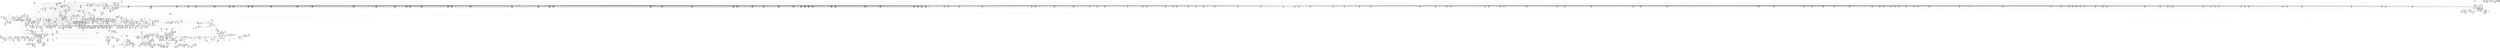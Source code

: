 digraph {
	CE0x4920f40 [shape=record,shape=Mrecord,label="{CE0x4920f40|inode_has_perm:do.body|*SummSource*}"]
	CE0x48c4250 [shape=record,shape=Mrecord,label="{CE0x48c4250|i64*_getelementptr_inbounds_(_5_x_i64_,_5_x_i64_*___llvm_gcov_ctr256,_i64_0,_i64_3)|*Constant*}"]
	CE0x48c1f50 [shape=record,shape=Mrecord,label="{CE0x48c1f50|i32_0|*Constant*}"]
	CE0x48d0e90 [shape=record,shape=Mrecord,label="{CE0x48d0e90|file_map_prot_check:tmp28|security/selinux/hooks.c,3242|*SummSource*}"]
	CE0x4a11120 [shape=record,shape=Mrecord,label="{CE0x4a11120|0:_i32,_4:_i32,_8:_i16,_12:_i32,_16:_i32,_20:_i32,_24:_i32,_56:_i8*,_:_SCMRE_294,295_}"]
	CE0x49aa120 [shape=record,shape=Mrecord,label="{CE0x49aa120|file_has_perm:tmp19|security/selinux/hooks.c,1690}"]
	CE0x4986480 [shape=record,shape=Mrecord,label="{CE0x4986480|cred_has_perm:tmp3}"]
	CE0x497b020 [shape=record,shape=Mrecord,label="{CE0x497b020|8:_i8,_32:_%struct.inode*,_%struct.selinux_audit_data*,_456:_i8*,_:_SCMRE_191,192_}"]
	CE0x4a2c600 [shape=record,shape=Mrecord,label="{CE0x4a2c600|0:_i32,_4:_i32,_8:_i16,_12:_i32,_16:_i32,_20:_i32,_24:_i32,_56:_i8*,_:_SCMRE_920,921_}"]
	CE0x48ba7a0 [shape=record,shape=Mrecord,label="{CE0x48ba7a0|cred_has_perm:tmp|*SummSink*}"]
	CE0x4a07c00 [shape=record,shape=Mrecord,label="{CE0x4a07c00|0:_i32,_4:_i32,_8:_i16,_12:_i32,_16:_i32,_20:_i32,_24:_i32,_56:_i8*,_:_SCMRE_182,183_}"]
	CE0x4992890 [shape=record,shape=Mrecord,label="{CE0x4992890|avc_has_perm:tsid|Function::avc_has_perm&Arg::tsid::}"]
	CE0x4a3ebe0 [shape=record,shape=Mrecord,label="{CE0x4a3ebe0|inode_has_perm:lnot1|security/selinux/hooks.c,1611|*SummSink*}"]
	CE0x499b130 [shape=record,shape=Mrecord,label="{CE0x499b130|file_has_perm:tmp3|security/selinux/hooks.c,1674}"]
	CE0x49169d0 [shape=record,shape=Mrecord,label="{CE0x49169d0|file_has_perm:tmp6|security/selinux/hooks.c,1683|*SummSource*}"]
	CE0x4a3ed50 [shape=record,shape=Mrecord,label="{CE0x4a3ed50|inode_has_perm:conv|security/selinux/hooks.c,1611}"]
	CE0x4a2e2b0 [shape=record,shape=Mrecord,label="{CE0x4a2e2b0|0:_i32,_4:_i32,_8:_i16,_12:_i32,_16:_i32,_20:_i32,_24:_i32,_56:_i8*,_:_SCMRE_936,944_|*MultipleSource*|*LoadInst*|include/linux/fs.h,1916|security/selinux/hooks.c,1675|Function::inode_has_perm&Arg::inode::|security/selinux/hooks.c,1611}"]
	CE0x48ca430 [shape=record,shape=Mrecord,label="{CE0x48ca430|file_map_prot_check:if.end19|*SummSink*}"]
	CE0x48f0fd0 [shape=record,shape=Mrecord,label="{CE0x48f0fd0|file_map_prot_check:land.lhs.true9|*SummSink*}"]
	CE0x4a434d0 [shape=record,shape=Mrecord,label="{CE0x4a434d0|inode_has_perm:tmp12|security/selinux/hooks.c,1612|*SummSink*}"]
	CE0x499bcc0 [shape=record,shape=Mrecord,label="{CE0x499bcc0|file_has_perm:type|security/selinux/hooks.c,1680|*SummSource*}"]
	CE0x49708d0 [shape=record,shape=Mrecord,label="{CE0x49708d0|_call_void_mcount()_#3|*SummSource*}"]
	CE0x496c270 [shape=record,shape=Mrecord,label="{CE0x496c270|8:_i8,_32:_%struct.inode*,_%struct.selinux_audit_data*,_456:_i8*,_:_SCMRE_66,67_}"]
	CE0x48cb140 [shape=record,shape=Mrecord,label="{CE0x48cb140|i64_15|*Constant*|*SummSource*}"]
	CE0x48a9680 [shape=record,shape=Mrecord,label="{CE0x48a9680|cred_has_perm:entry|*SummSource*}"]
	CE0x48cd8e0 [shape=record,shape=Mrecord,label="{CE0x48cd8e0|i64*_getelementptr_inbounds_(_5_x_i64_,_5_x_i64_*___llvm_gcov_ctr256,_i64_0,_i64_4)|*Constant*}"]
	CE0x48c3840 [shape=record,shape=Mrecord,label="{CE0x48c3840|i64*_getelementptr_inbounds_(_5_x_i64_,_5_x_i64_*___llvm_gcov_ctr256,_i64_0,_i64_3)|*Constant*|*SummSource*}"]
	CE0x48ea2c0 [shape=record,shape=Mrecord,label="{CE0x48ea2c0|file_map_prot_check:tmp21|security/selinux/hooks.c,3241|*SummSource*}"]
	CE0x48c74e0 [shape=record,shape=Mrecord,label="{CE0x48c74e0|selinux_mmap_file:reqprot|Function::selinux_mmap_file&Arg::reqprot::}"]
	CE0x49981f0 [shape=record,shape=Mrecord,label="{CE0x49981f0|8:_i8,_32:_%struct.inode*,_%struct.selinux_audit_data*,_456:_i8*,_:_SCMRE_432,436_|*MultipleSource*|Function::selinux_mmap_file&Arg::file::|security/selinux/hooks.c, 1676|security/selinux/hooks.c,1674|Function::file_has_perm&Arg::file::|Function::avc_has_perm&Arg::auditdata::|Function::file_map_prot_check&Arg::file::}"]
	CE0x48f6340 [shape=record,shape=Mrecord,label="{CE0x48f6340|i64_25|*Constant*|*SummSink*}"]
	CE0x48ce670 [shape=record,shape=Mrecord,label="{CE0x48ce670|file_map_prot_check:tmp1}"]
	CE0x49ae6e0 [shape=record,shape=Mrecord,label="{CE0x49ae6e0|file_has_perm:tmp24|security/selinux/hooks.c,1695|*SummSource*}"]
	CE0x4a1a8d0 [shape=record,shape=Mrecord,label="{CE0x4a1a8d0|0:_i32,_4:_i32,_8:_i16,_12:_i32,_16:_i32,_20:_i32,_24:_i32,_56:_i8*,_:_SCMRE_559,560_}"]
	CE0x48cba20 [shape=record,shape=Mrecord,label="{CE0x48cba20|selinux_mmap_file:tmp5|security/selinux/hooks.c,3292}"]
	CE0x4999330 [shape=record,shape=Mrecord,label="{CE0x4999330|8:_i8,_32:_%struct.inode*,_%struct.selinux_audit_data*,_456:_i8*,_:_SCMRE_464,472_|*MultipleSource*|Function::selinux_mmap_file&Arg::file::|security/selinux/hooks.c, 1676|security/selinux/hooks.c,1674|Function::file_has_perm&Arg::file::|Function::avc_has_perm&Arg::auditdata::|Function::file_map_prot_check&Arg::file::}"]
	CE0x48efbc0 [shape=record,shape=Mrecord,label="{CE0x48efbc0|file_has_perm:if.then5}"]
	CE0x48ff960 [shape=record,shape=Mrecord,label="{CE0x48ff960|file_map_prot_check:tmp59|security/selinux/hooks.c,3258|*SummSink*}"]
	CE0x497c200 [shape=record,shape=Mrecord,label="{CE0x497c200|8:_i8,_32:_%struct.inode*,_%struct.selinux_audit_data*,_456:_i8*,_:_SCMRE_202,203_}"]
	CE0x4a188c0 [shape=record,shape=Mrecord,label="{CE0x4a188c0|0:_i32,_4:_i32,_8:_i16,_12:_i32,_16:_i32,_20:_i32,_24:_i32,_56:_i8*,_:_SCMRE_508,512_|*MultipleSource*|*LoadInst*|include/linux/fs.h,1916|security/selinux/hooks.c,1675|Function::inode_has_perm&Arg::inode::|security/selinux/hooks.c,1611}"]
	CE0x493cab0 [shape=record,shape=Mrecord,label="{CE0x493cab0|cred_has_perm:call1|security/selinux/hooks.c,1506|*SummSource*}"]
	CE0x4a3bad0 [shape=record,shape=Mrecord,label="{CE0x4a3bad0|__validate_creds:if.end}"]
	CE0x48b0580 [shape=record,shape=Mrecord,label="{CE0x48b0580|GLOBAL:cred_has_perm|*Constant*|*SummSource*}"]
	CE0x49730c0 [shape=record,shape=Mrecord,label="{CE0x49730c0|avc_has_perm:auditdata|Function::avc_has_perm&Arg::auditdata::|*SummSink*}"]
	CE0x49082f0 [shape=record,shape=Mrecord,label="{CE0x49082f0|file_map_prot_check:tobool24|security/selinux/hooks.c,3258|*SummSource*}"]
	CE0x48d6c90 [shape=record,shape=Mrecord,label="{CE0x48d6c90|i64*_getelementptr_inbounds_(_38_x_i64_,_38_x_i64_*___llvm_gcov_ctr257,_i64_0,_i64_1)|*Constant*|*SummSink*}"]
	CE0x496dc60 [shape=record,shape=Mrecord,label="{CE0x496dc60|_call_void_mcount()_#3}"]
	CE0x491c020 [shape=record,shape=Mrecord,label="{CE0x491c020|GLOBAL:__validate_creds|*Constant*|*SummSource*}"]
	CE0x48c6430 [shape=record,shape=Mrecord,label="{CE0x48c6430|file_map_prot_check:tmp4|security/selinux/hooks.c,3238|*SummSource*}"]
	CE0x4989540 [shape=record,shape=Mrecord,label="{CE0x4989540|get_current:tmp2}"]
	CE0x49b2b10 [shape=record,shape=Mrecord,label="{CE0x49b2b10|cred_sid:bb|*SummSink*}"]
	CE0x498a050 [shape=record,shape=Mrecord,label="{CE0x498a050|file_inode:tmp4|*LoadInst*|include/linux/fs.h,1916|*SummSource*}"]
	CE0x4a3e6f0 [shape=record,shape=Mrecord,label="{CE0x4a3e6f0|inode_has_perm:lnot1|security/selinux/hooks.c,1611}"]
	CE0x4916820 [shape=record,shape=Mrecord,label="{CE0x4916820|0:_i32,_:_CRE_12,16_|*MultipleSource*|*LoadInst*|security/selinux/hooks.c,1674|security/selinux/hooks.c,1683|security/selinux/hooks.c,1674}"]
	CE0x49b3790 [shape=record,shape=Mrecord,label="{CE0x49b3790|i32_4|*Constant*}"]
	CE0x4a15500 [shape=record,shape=Mrecord,label="{CE0x4a15500|0:_i32,_4:_i32,_8:_i16,_12:_i32,_16:_i32,_20:_i32,_24:_i32,_56:_i8*,_:_SCMRE_432,440_|*MultipleSource*|*LoadInst*|include/linux/fs.h,1916|security/selinux/hooks.c,1675|Function::inode_has_perm&Arg::inode::|security/selinux/hooks.c,1611}"]
	CE0x492e4e0 [shape=record,shape=Mrecord,label="{CE0x492e4e0|file_map_prot_check:tmp64|security/selinux/hooks.c,3261|*SummSink*}"]
	CE0x48f4540 [shape=record,shape=Mrecord,label="{CE0x48f4540|file_map_prot_check:tmp58|security/selinux/hooks.c,3258|*SummSource*}"]
	CE0x48ef6c0 [shape=record,shape=Mrecord,label="{CE0x48ef6c0|file_map_prot_check:tmp15|security/selinux/hooks.c,3238|*SummSource*}"]
	CE0x48f10b0 [shape=record,shape=Mrecord,label="{CE0x48f10b0|file_map_prot_check:land.lhs.true7}"]
	CE0x4a4cb70 [shape=record,shape=Mrecord,label="{CE0x4a4cb70|i64*_getelementptr_inbounds_(_5_x_i64_,_5_x_i64_*___llvm_gcov_ctr155,_i64_0,_i64_4)|*Constant*|*SummSource*}"]
	CE0x48a9c10 [shape=record,shape=Mrecord,label="{CE0x48a9c10|cred_has_perm:target|Function::cred_has_perm&Arg::target::}"]
	CE0x4970160 [shape=record,shape=Mrecord,label="{CE0x4970160|cred_sid:tmp3|*SummSink*}"]
	CE0x4a41980 [shape=record,shape=Mrecord,label="{CE0x4a41980|inode_has_perm:tmp9|security/selinux/hooks.c,1611|*SummSource*}"]
	CE0x4a0f110 [shape=record,shape=Mrecord,label="{CE0x4a0f110|0:_i32,_4:_i32,_8:_i16,_12:_i32,_16:_i32,_20:_i32,_24:_i32,_56:_i8*,_:_SCMRE_275,276_}"]
	CE0x4a38840 [shape=record,shape=Mrecord,label="{CE0x4a38840|28:_i32,_32:_i16,_:_CRE_28,32_|*MultipleSource*|*LoadInst*|security/selinux/hooks.c,1615|security/selinux/hooks.c,1615|security/selinux/hooks.c,1617}"]
	CE0x48c43c0 [shape=record,shape=Mrecord,label="{CE0x48c43c0|selinux_mmap_file:tmp4|security/selinux/hooks.c,3292|*SummSink*}"]
	CE0x48f5790 [shape=record,shape=Mrecord,label="{CE0x48f5790|file_map_prot_check:tobool21|security/selinux/hooks.c,3253}"]
	CE0x4984920 [shape=record,shape=Mrecord,label="{CE0x4984920|cred_sid:tmp1|*SummSink*}"]
	CE0x491d670 [shape=record,shape=Mrecord,label="{CE0x491d670|_call_void___validate_creds(%struct.cred*_%cred,_i8*_getelementptr_inbounds_(_25_x_i8_,_25_x_i8_*_.str3,_i32_0,_i32_0),_i32_1609)_#10,_!dbg_!27719|security/selinux/hooks.c,1609|*SummSource*}"]
	CE0x49128d0 [shape=record,shape=Mrecord,label="{CE0x49128d0|0:_i32,_4:_i32,_8:_i16,_12:_i32,_16:_i32,_20:_i32,_24:_i32,_56:_i8*,_:_SCMRE_149,150_}"]
	CE0x48eb110 [shape=record,shape=Mrecord,label="{CE0x48eb110|file_map_prot_check:tmp24|security/selinux/hooks.c,3241|*SummSource*}"]
	CE0x4a438b0 [shape=record,shape=Mrecord,label="{CE0x4a438b0|i64*_getelementptr_inbounds_(_8_x_i64_,_8_x_i64_*___llvm_gcov_ctr154,_i64_0,_i64_6)|*Constant*|*SummSource*}"]
	CE0x491cfc0 [shape=record,shape=Mrecord,label="{CE0x491cfc0|cred_sid:tmp4|*LoadInst*|security/selinux/hooks.c,196}"]
	CE0x491e340 [shape=record,shape=Mrecord,label="{CE0x491e340|__validate_creds:tmp3|include/linux/cred.h,173|*SummSource*}"]
	CE0x4906210 [shape=record,shape=Mrecord,label="{CE0x4906210|i8*_getelementptr_inbounds_(_45_x_i8_,_45_x_i8_*_.str12,_i32_0,_i32_0)|*Constant*}"]
	CE0x491b460 [shape=record,shape=Mrecord,label="{CE0x491b460|_call_void_mcount()_#3|*SummSource*}"]
	CE0x49a4eb0 [shape=record,shape=Mrecord,label="{CE0x49a4eb0|file_has_perm:tmp5|security/selinux/hooks.c,1681|*SummSource*}"]
	CE0x4a09a60 [shape=record,shape=Mrecord,label="{CE0x4a09a60|0:_i32,_4:_i32,_8:_i16,_12:_i32,_16:_i32,_20:_i32,_24:_i32,_56:_i8*,_:_SCMRE_200,201_}"]
	CE0x4a1d9c0 [shape=record,shape=Mrecord,label="{CE0x4a1d9c0|0:_i32,_4:_i32,_8:_i16,_12:_i32,_16:_i32,_20:_i32,_24:_i32,_56:_i8*,_:_SCMRE_588,589_}"]
	CE0x48b4eb0 [shape=record,shape=Mrecord,label="{CE0x48b4eb0|file_map_prot_check:file|Function::file_map_prot_check&Arg::file::|*SummSource*}"]
	CE0x49803b0 [shape=record,shape=Mrecord,label="{CE0x49803b0|8:_i8,_32:_%struct.inode*,_%struct.selinux_audit_data*,_456:_i8*,_:_SCMRE_79,80_}"]
	CE0x49a9790 [shape=record,shape=Mrecord,label="{CE0x49a9790|file_has_perm:tmp22|security/selinux/hooks.c,1694}"]
	CE0x48b4670 [shape=record,shape=Mrecord,label="{CE0x48b4670|i64*_getelementptr_inbounds_(_2_x_i64_,_2_x_i64_*___llvm_gcov_ctr98,_i64_0,_i64_1)|*Constant*|*SummSource*}"]
	CE0x49726c0 [shape=record,shape=Mrecord,label="{CE0x49726c0|avc_has_perm:tclass|Function::avc_has_perm&Arg::tclass::}"]
	CE0x4a2bd90 [shape=record,shape=Mrecord,label="{CE0x4a2bd90|0:_i32,_4:_i32,_8:_i16,_12:_i32,_16:_i32,_20:_i32,_24:_i32,_56:_i8*,_:_SCMRE_915,916_}"]
	CE0x48d6450 [shape=record,shape=Mrecord,label="{CE0x48d6450|file_map_prot_check:tmp31|security/selinux/hooks.c,3242|*SummSource*}"]
	CE0x4a1db70 [shape=record,shape=Mrecord,label="{CE0x4a1db70|0:_i32,_4:_i32,_8:_i16,_12:_i32,_16:_i32,_20:_i32,_24:_i32,_56:_i8*,_:_SCMRE_589,590_}"]
	CE0x4983830 [shape=record,shape=Mrecord,label="{CE0x4983830|8:_i8,_32:_%struct.inode*,_%struct.selinux_audit_data*,_456:_i8*,_:_SCMRE_11,12_}"]
	CE0x48fbe40 [shape=record,shape=Mrecord,label="{CE0x48fbe40|%struct.file*_null|*Constant*|*SummSink*}"]
	CE0x4913370 [shape=record,shape=Mrecord,label="{CE0x4913370|file_map_prot_check:conv29|security/selinux/hooks.c,3259}"]
	CE0x4907e80 [shape=record,shape=Mrecord,label="{CE0x4907e80|_call_void_mcount()_#3|*SummSource*}"]
	CE0x49734b0 [shape=record,shape=Mrecord,label="{CE0x49734b0|avc_has_perm:auditdata|Function::avc_has_perm&Arg::auditdata::}"]
	CE0x48d0260 [shape=record,shape=Mrecord,label="{CE0x48d0260|i64_13|*Constant*|*SummSink*}"]
	CE0x4920800 [shape=record,shape=Mrecord,label="{CE0x4920800|__validate_creds:line|Function::__validate_creds&Arg::line::|*SummSource*}"]
	CE0x4965b80 [shape=record,shape=Mrecord,label="{CE0x4965b80|cred_sid:tmp4|*LoadInst*|security/selinux/hooks.c,196|*SummSource*}"]
	CE0x48d4f90 [shape=record,shape=Mrecord,label="{CE0x48d4f90|file_map_prot_check:retval.0|*SummSink*}"]
	CE0x49b3a30 [shape=record,shape=Mrecord,label="{CE0x49b3a30|inode_has_perm:tmp6|*LoadInst*|security/selinux/hooks.c,1611}"]
	CE0x4a28280 [shape=record,shape=Mrecord,label="{CE0x4a28280|0:_i32,_4:_i32,_8:_i16,_12:_i32,_16:_i32,_20:_i32,_24:_i32,_56:_i8*,_:_SCMRE_880,881_}"]
	CE0x49a33b0 [shape=record,shape=Mrecord,label="{CE0x49a33b0|i32_8|*Constant*|*SummSource*}"]
	CE0x4a2fd80 [shape=record,shape=Mrecord,label="{CE0x4a2fd80|0:_i32,_4:_i32,_8:_i16,_12:_i32,_16:_i32,_20:_i32,_24:_i32,_56:_i8*,_:_SCMRE_988,992_|*MultipleSource*|*LoadInst*|include/linux/fs.h,1916|security/selinux/hooks.c,1675|Function::inode_has_perm&Arg::inode::|security/selinux/hooks.c,1611}"]
	CE0x48d3e40 [shape=record,shape=Mrecord,label="{CE0x48d3e40|file_map_prot_check:land.lhs.true2}"]
	CE0x48c18e0 [shape=record,shape=Mrecord,label="{CE0x48c18e0|file_map_prot_check:call|security/selinux/hooks.c,3238|*SummSource*}"]
	CE0x48d28b0 [shape=record,shape=Mrecord,label="{CE0x48d28b0|i64_17|*Constant*|*SummSource*}"]
	CE0x4903af0 [shape=record,shape=Mrecord,label="{CE0x4903af0|get_current:tmp3}"]
	CE0x48ed480 [shape=record,shape=Mrecord,label="{CE0x48ed480|8:_i8,_32:_%struct.inode*,_%struct.selinux_audit_data*,_456:_i8*,_:_SCMRE_186,187_}"]
	CE0x48f8200 [shape=record,shape=Mrecord,label="{CE0x48f8200|i64_20|*Constant*|*SummSource*}"]
	CE0x48ce600 [shape=record,shape=Mrecord,label="{CE0x48ce600|i64_1|*Constant*}"]
	CE0x4902110 [shape=record,shape=Mrecord,label="{CE0x4902110|file_has_perm:f_security|security/selinux/hooks.c,1674}"]
	CE0x48fe500 [shape=record,shape=Mrecord,label="{CE0x48fe500|file_map_prot_check:tobool10|security/selinux/hooks.c,3242|*SummSink*}"]
	CE0x4a42100 [shape=record,shape=Mrecord,label="{CE0x4a42100|inode_has_perm:tmp10|security/selinux/hooks.c,1611|*SummSource*}"]
	CE0x48fb4b0 [shape=record,shape=Mrecord,label="{CE0x48fb4b0|GLOBAL:file_has_perm|*Constant*}"]
	CE0x5af3270 [shape=record,shape=Mrecord,label="{CE0x5af3270|i32_0|*Constant*|*SummSink*}"]
	CE0x4a41810 [shape=record,shape=Mrecord,label="{CE0x4a41810|inode_has_perm:tmp9|security/selinux/hooks.c,1611}"]
	CE0x48a28c0 [shape=record,shape=Mrecord,label="{CE0x48a28c0|selinux_mmap_file:bb|*SummSource*}"]
	CE0x48dc740 [shape=record,shape=Mrecord,label="{CE0x48dc740|file_map_prot_check:do.end|*SummSink*}"]
	CE0x4937370 [shape=record,shape=Mrecord,label="{CE0x4937370|file_map_prot_check:tmp72|security/selinux/hooks.c,3253|*SummSink*}"]
	CE0x4a112d0 [shape=record,shape=Mrecord,label="{CE0x4a112d0|0:_i32,_4:_i32,_8:_i16,_12:_i32,_16:_i32,_20:_i32,_24:_i32,_56:_i8*,_:_SCMRE_295,296_}"]
	CE0x49960f0 [shape=record,shape=Mrecord,label="{CE0x49960f0|8:_i8,_32:_%struct.inode*,_%struct.selinux_audit_data*,_456:_i8*,_:_SCMRE_376,384_|*MultipleSource*|Function::selinux_mmap_file&Arg::file::|security/selinux/hooks.c, 1676|security/selinux/hooks.c,1674|Function::file_has_perm&Arg::file::|Function::avc_has_perm&Arg::auditdata::|Function::file_map_prot_check&Arg::file::}"]
	CE0x48aeef0 [shape=record,shape=Mrecord,label="{CE0x48aeef0|file_map_prot_check:tmp37|security/selinux/hooks.c,3241|*SummSource*}"]
	CE0x4a2e7b0 [shape=record,shape=Mrecord,label="{CE0x4a2e7b0|0:_i32,_4:_i32,_8:_i16,_12:_i32,_16:_i32,_20:_i32,_24:_i32,_56:_i8*,_:_SCMRE_960,968_|*MultipleSource*|*LoadInst*|include/linux/fs.h,1916|security/selinux/hooks.c,1675|Function::inode_has_perm&Arg::inode::|security/selinux/hooks.c,1611}"]
	CE0x4929b30 [shape=record,shape=Mrecord,label="{CE0x4929b30|cred_sid:cred|Function::cred_sid&Arg::cred::}"]
	CE0x4933d10 [shape=record,shape=Mrecord,label="{CE0x4933d10|avc_has_perm:tclass|Function::avc_has_perm&Arg::tclass::}"]
	CE0x49aa250 [shape=record,shape=Mrecord,label="{CE0x49aa250|file_has_perm:tmp19|security/selinux/hooks.c,1690|*SummSource*}"]
	CE0x4a25e40 [shape=record,shape=Mrecord,label="{CE0x4a25e40|0:_i32,_4:_i32,_8:_i16,_12:_i32,_16:_i32,_20:_i32,_24:_i32,_56:_i8*,_:_SCMRE_840,848_|*MultipleSource*|*LoadInst*|include/linux/fs.h,1916|security/selinux/hooks.c,1675|Function::inode_has_perm&Arg::inode::|security/selinux/hooks.c,1611}"]
	CE0x4a3d380 [shape=record,shape=Mrecord,label="{CE0x4a3d380|__validate_creds:tmp|*SummSource*}"]
	CE0x48b5030 [shape=record,shape=Mrecord,label="{CE0x48b5030|file_map_prot_check:file|Function::file_map_prot_check&Arg::file::|*SummSink*}"]
	CE0x48bade0 [shape=record,shape=Mrecord,label="{CE0x48bade0|file_map_prot_check:if.end39|*SummSink*}"]
	CE0x4916dd0 [shape=record,shape=Mrecord,label="{CE0x4916dd0|file_has_perm:cmp|security/selinux/hooks.c,1683|*SummSink*}"]
	CE0x4a24c80 [shape=record,shape=Mrecord,label="{CE0x4a24c80|0:_i32,_4:_i32,_8:_i16,_12:_i32,_16:_i32,_20:_i32,_24:_i32,_56:_i8*,_:_SCMRE_792,800_|*MultipleSource*|*LoadInst*|include/linux/fs.h,1916|security/selinux/hooks.c,1675|Function::inode_has_perm&Arg::inode::|security/selinux/hooks.c,1611}"]
	CE0x49b1670 [shape=record,shape=Mrecord,label="{CE0x49b1670|file_has_perm:tmp26|security/selinux/hooks.c,1694}"]
	CE0x48b4a30 [shape=record,shape=Mrecord,label="{CE0x48b4a30|file_map_prot_check:if.then28}"]
	CE0x4a407b0 [shape=record,shape=Mrecord,label="{CE0x4a407b0|inode_has_perm:tobool2|security/selinux/hooks.c,1611|*SummSink*}"]
	CE0x4934da0 [shape=record,shape=Mrecord,label="{CE0x4934da0|i64*_getelementptr_inbounds_(_8_x_i64_,_8_x_i64_*___llvm_gcov_ctr154,_i64_0,_i64_7)|*Constant*|*SummSink*}"]
	CE0x48ca0b0 [shape=record,shape=Mrecord,label="{CE0x48ca0b0|file_map_prot_check:if.end37|*SummSource*}"]
	CE0x497b840 [shape=record,shape=Mrecord,label="{CE0x497b840|8:_i8,_32:_%struct.inode*,_%struct.selinux_audit_data*,_456:_i8*,_:_SCMRE_196,197_}"]
	CE0x4a1c3d0 [shape=record,shape=Mrecord,label="{CE0x4a1c3d0|0:_i32,_4:_i32,_8:_i16,_12:_i32,_16:_i32,_20:_i32,_24:_i32,_56:_i8*,_:_SCMRE_575,576_}"]
	CE0x48fd090 [shape=record,shape=Mrecord,label="{CE0x48fd090|file_map_prot_check:tmp12|security/selinux/hooks.c,3238|*SummSink*}"]
	CE0x4a09f70 [shape=record,shape=Mrecord,label="{CE0x4a09f70|0:_i32,_4:_i32,_8:_i16,_12:_i32,_16:_i32,_20:_i32,_24:_i32,_56:_i8*,_:_SCMRE_203,204_}"]
	CE0x49896f0 [shape=record,shape=Mrecord,label="{CE0x49896f0|8:_i8,_32:_%struct.inode*,_%struct.selinux_audit_data*,_456:_i8*,_:_SCMRE_121,122_}"]
	CE0x4a1c8e0 [shape=record,shape=Mrecord,label="{CE0x4a1c8e0|0:_i32,_4:_i32,_8:_i16,_12:_i32,_16:_i32,_20:_i32,_24:_i32,_56:_i8*,_:_SCMRE_578,579_}"]
	CE0x4a05a40 [shape=record,shape=Mrecord,label="{CE0x4a05a40|0:_i32,_4:_i32,_8:_i16,_12:_i32,_16:_i32,_20:_i32,_24:_i32,_56:_i8*,_:_SCMRE_162,163_}"]
	CE0x4986660 [shape=record,shape=Mrecord,label="{CE0x4986660|cred_has_perm:tmp3|*SummSink*}"]
	CE0x4937850 [shape=record,shape=Mrecord,label="{CE0x4937850|file_map_prot_check:rc.1|*SummSink*}"]
	CE0x49a3480 [shape=record,shape=Mrecord,label="{CE0x49a3480|i32_8|*Constant*|*SummSink*}"]
	CE0x491a220 [shape=record,shape=Mrecord,label="{CE0x491a220|avc_has_perm:tsid|Function::avc_has_perm&Arg::tsid::}"]
	CE0x49a6470 [shape=record,shape=Mrecord,label="{CE0x49a6470|file_inode:f|Function::file_inode&Arg::f::|*SummSink*}"]
	CE0x48ae6d0 [shape=record,shape=Mrecord,label="{CE0x48ae6d0|cred_sid:cred|Function::cred_sid&Arg::cred::|*SummSource*}"]
	CE0x4a3e250 [shape=record,shape=Mrecord,label="{CE0x4a3e250|i1_true|*Constant*}"]
	CE0x48ff850 [shape=record,shape=Mrecord,label="{CE0x48ff850|file_map_prot_check:tmp59|security/selinux/hooks.c,3258|*SummSource*}"]
	CE0x49014b0 [shape=record,shape=Mrecord,label="{CE0x49014b0|0:_i32,_4:_i32,_8:_i32,_12:_i32,_:_CMRE_8,12_|*MultipleSource*|security/selinux/hooks.c,196|security/selinux/hooks.c,197|*LoadInst*|security/selinux/hooks.c,196}"]
	CE0x4a12050 [shape=record,shape=Mrecord,label="{CE0x4a12050|0:_i32,_4:_i32,_8:_i16,_12:_i32,_16:_i32,_20:_i32,_24:_i32,_56:_i8*,_:_SCMRE_303,304_}"]
	CE0x48c4dc0 [shape=record,shape=Mrecord,label="{CE0x48c4dc0|selinux_mmap_file:entry|*SummSource*}"]
	CE0x48f4c30 [shape=record,shape=Mrecord,label="{CE0x48f4c30|file_map_prot_check:rc.0}"]
	CE0x49a94f0 [shape=record,shape=Mrecord,label="{CE0x49a94f0|file_has_perm:tmp21|security/selinux/hooks.c,1694|*SummSource*}"]
	CE0x48b40f0 [shape=record,shape=Mrecord,label="{CE0x48b40f0|i64*_getelementptr_inbounds_(_5_x_i64_,_5_x_i64_*___llvm_gcov_ctr256,_i64_0,_i64_0)|*Constant*|*SummSource*}"]
	CE0x4a328e0 [shape=record,shape=Mrecord,label="{CE0x4a328e0|inode_has_perm:sid3|security/selinux/hooks.c,1617|*SummSource*}"]
	CE0x491fbc0 [shape=record,shape=Mrecord,label="{CE0x491fbc0|i64*_getelementptr_inbounds_(_2_x_i64_,_2_x_i64_*___llvm_gcov_ctr131,_i64_0,_i64_0)|*Constant*}"]
	CE0x491de60 [shape=record,shape=Mrecord,label="{CE0x491de60|inode_has_perm:tmp2|*SummSink*}"]
	CE0x48d8dd0 [shape=record,shape=Mrecord,label="{CE0x48d8dd0|get_current:entry}"]
	CE0x48bbf10 [shape=record,shape=Mrecord,label="{CE0x48bbf10|file_map_prot_check:if.then15|*SummSource*}"]
	CE0x49228a0 [shape=record,shape=Mrecord,label="{CE0x49228a0|0:_i32,_4:_i32,_8:_i16,_12:_i32,_16:_i32,_20:_i32,_24:_i32,_56:_i8*,_:_SCMRE_4,8_|*MultipleSource*|*LoadInst*|include/linux/fs.h,1916|security/selinux/hooks.c,1675|Function::inode_has_perm&Arg::inode::|security/selinux/hooks.c,1611}"]
	CE0x48fcf50 [shape=record,shape=Mrecord,label="{CE0x48fcf50|file_map_prot_check:tmp12|security/selinux/hooks.c,3238|*SummSource*}"]
	CE0x4910ec0 [shape=record,shape=Mrecord,label="{CE0x4910ec0|0:_i32,_4:_i32,_8:_i16,_12:_i32,_16:_i32,_20:_i32,_24:_i32,_56:_i8*,_:_SCMRE_128,136_|*MultipleSource*|*LoadInst*|include/linux/fs.h,1916|security/selinux/hooks.c,1675|Function::inode_has_perm&Arg::inode::|security/selinux/hooks.c,1611}"]
	CE0x48a9120 [shape=record,shape=Mrecord,label="{CE0x48a9120|selinux_mmap_file:tmp4|security/selinux/hooks.c,3292}"]
	CE0x49abd10 [shape=record,shape=Mrecord,label="{CE0x49abd10|i64*_getelementptr_inbounds_(_12_x_i64_,_12_x_i64_*___llvm_gcov_ctr170,_i64_0,_i64_9)|*Constant*}"]
	CE0x48d5b00 [shape=record,shape=Mrecord,label="{CE0x48d5b00|file_map_prot_check:tmp29|security/selinux/hooks.c,3242|*SummSource*}"]
	CE0x491b120 [shape=record,shape=Mrecord,label="{CE0x491b120|inode_has_perm:bb|*SummSink*}"]
	CE0x491a390 [shape=record,shape=Mrecord,label="{CE0x491a390|i16_8|*Constant*}"]
	CE0x4932860 [shape=record,shape=Mrecord,label="{CE0x4932860|file_map_prot_check:tmp69|security/selinux/hooks.c,3264|*SummSource*}"]
	CE0x48aff60 [shape=record,shape=Mrecord,label="{CE0x48aff60|file_map_prot_check:call16|security/selinux/hooks.c,3248|*SummSource*}"]
	CE0x48c9040 [shape=record,shape=Mrecord,label="{CE0x48c9040|i8*_getelementptr_inbounds_(_25_x_i8_,_25_x_i8_*_.str3,_i32_0,_i32_0)|*Constant*|*SummSource*}"]
	CE0x48ced40 [shape=record,shape=Mrecord,label="{CE0x48ced40|file_map_prot_check:if.end|*SummSink*}"]
	CE0x49326f0 [shape=record,shape=Mrecord,label="{CE0x49326f0|i64*_getelementptr_inbounds_(_38_x_i64_,_38_x_i64_*___llvm_gcov_ctr257,_i64_0,_i64_34)|*Constant*|*SummSource*}"]
	CE0x498a180 [shape=record,shape=Mrecord,label="{CE0x498a180|file_inode:tmp4|*LoadInst*|include/linux/fs.h,1916|*SummSink*}"]
	CE0x49278d0 [shape=record,shape=Mrecord,label="{CE0x49278d0|__validate_creds:file|Function::__validate_creds&Arg::file::|*SummSink*}"]
	CE0x4a249c0 [shape=record,shape=Mrecord,label="{CE0x4a249c0|0:_i32,_4:_i32,_8:_i16,_12:_i32,_16:_i32,_20:_i32,_24:_i32,_56:_i8*,_:_SCMRE_776,792_|*MultipleSource*|*LoadInst*|include/linux/fs.h,1916|security/selinux/hooks.c,1675|Function::inode_has_perm&Arg::inode::|security/selinux/hooks.c,1611}"]
	CE0x4a1b4a0 [shape=record,shape=Mrecord,label="{CE0x4a1b4a0|0:_i32,_4:_i32,_8:_i16,_12:_i32,_16:_i32,_20:_i32,_24:_i32,_56:_i8*,_:_SCMRE_566,567_}"]
	CE0x48f4140 [shape=record,shape=Mrecord,label="{CE0x48f4140|file_map_prot_check:tmp57|security/selinux/hooks.c,3258}"]
	CE0x4a078a0 [shape=record,shape=Mrecord,label="{CE0x4a078a0|0:_i32,_4:_i32,_8:_i16,_12:_i32,_16:_i32,_20:_i32,_24:_i32,_56:_i8*,_:_SCMRE_180,181_}"]
	CE0x48cb270 [shape=record,shape=Mrecord,label="{CE0x48cb270|selinux_mmap_file:and|security/selinux/hooks.c,3296}"]
	CE0x4902bf0 [shape=record,shape=Mrecord,label="{CE0x4902bf0|cred_sid:tmp6|security/selinux/hooks.c,197}"]
	CE0x49b1f10 [shape=record,shape=Mrecord,label="{CE0x49b1f10|file_has_perm:tmp29|security/selinux/hooks.c,1698}"]
	CE0x492dcb0 [shape=record,shape=Mrecord,label="{CE0x492dcb0|i64_31|*Constant*}"]
	CE0x497e600 [shape=record,shape=Mrecord,label="{CE0x497e600|8:_i8,_32:_%struct.inode*,_%struct.selinux_audit_data*,_456:_i8*,_:_SCMRE_82,83_}"]
	CE0x49ab830 [shape=record,shape=Mrecord,label="{CE0x49ab830|file_has_perm:tmp23|security/selinux/hooks.c,1694}"]
	CE0x48af8c0 [shape=record,shape=Mrecord,label="{CE0x48af8c0|file_map_prot_check:tmp39|security/selinux/hooks.c,3241|*SummSink*}"]
	CE0x4978750 [shape=record,shape=Mrecord,label="{CE0x4978750|inode_has_perm:tmp18|security/selinux/hooks.c,1617|*SummSink*}"]
	CE0x4a2c2a0 [shape=record,shape=Mrecord,label="{CE0x4a2c2a0|0:_i32,_4:_i32,_8:_i16,_12:_i32,_16:_i32,_20:_i32,_24:_i32,_56:_i8*,_:_SCMRE_918,919_}"]
	CE0x4969de0 [shape=record,shape=Mrecord,label="{CE0x4969de0|%struct.task_struct*_(%struct.task_struct**)*_asm_movq_%gs:$_1:P_,$0_,_r,im,_dirflag_,_fpsr_,_flags_|*SummSink*}"]
	CE0x49a7590 [shape=record,shape=Mrecord,label="{CE0x49a7590|i64*_getelementptr_inbounds_(_12_x_i64_,_12_x_i64_*___llvm_gcov_ctr170,_i64_0,_i64_6)|*Constant*|*SummSource*}"]
	CE0x48ac7a0 [shape=record,shape=Mrecord,label="{CE0x48ac7a0|8:_i8,_32:_%struct.inode*,_%struct.selinux_audit_data*,_456:_i8*,_:_SCMRE_91,92_}"]
	CE0x4a0ea50 [shape=record,shape=Mrecord,label="{CE0x4a0ea50|0:_i32,_4:_i32,_8:_i16,_12:_i32,_16:_i32,_20:_i32,_24:_i32,_56:_i8*,_:_SCMRE_271,272_}"]
	CE0x48dc8f0 [shape=record,shape=Mrecord,label="{CE0x48dc8f0|file_map_prot_check:lor.lhs.false|*SummSink*}"]
	CE0x4a08110 [shape=record,shape=Mrecord,label="{CE0x4a08110|0:_i32,_4:_i32,_8:_i16,_12:_i32,_16:_i32,_20:_i32,_24:_i32,_56:_i8*,_:_SCMRE_185,186_}"]
	CE0x497bec0 [shape=record,shape=Mrecord,label="{CE0x497bec0|8:_i8,_32:_%struct.inode*,_%struct.selinux_audit_data*,_456:_i8*,_:_SCMRE_200,201_}"]
	CE0x4931470 [shape=record,shape=Mrecord,label="{CE0x4931470|file_map_prot_check:or35|security/selinux/hooks.c,3262|*SummSink*}"]
	CE0x4975a60 [shape=record,shape=Mrecord,label="{CE0x4975a60|8:_i8,_32:_%struct.inode*,_%struct.selinux_audit_data*,_456:_i8*,_:_SCMRE_158,159_}"]
	CE0x48fa630 [shape=record,shape=Mrecord,label="{CE0x48fa630|file_map_prot_check:tmp|*SummSink*}"]
	CE0x48af4a0 [shape=record,shape=Mrecord,label="{CE0x48af4a0|file_map_prot_check:tmp39|security/selinux/hooks.c,3241}"]
	CE0x4900f70 [shape=record,shape=Mrecord,label="{CE0x4900f70|8:_i8,_32:_%struct.inode*,_%struct.selinux_audit_data*,_456:_i8*,_:_SCMRE_69,70_}"]
	CE0x4925650 [shape=record,shape=Mrecord,label="{CE0x4925650|0:_i32,_4:_i32,_8:_i16,_12:_i32,_16:_i32,_20:_i32,_24:_i32,_56:_i8*,_:_SCMRE_12,16_|*MultipleSource*|*LoadInst*|include/linux/fs.h,1916|security/selinux/hooks.c,1675|Function::inode_has_perm&Arg::inode::|security/selinux/hooks.c,1611}"]
	CE0x48ae190 [shape=record,shape=Mrecord,label="{CE0x48ae190|GLOBAL:cred_sid|*Constant*|*SummSink*}"]
	CE0x48d5e50 [shape=record,shape=Mrecord,label="{CE0x48d5e50|file_map_prot_check:tmp30|security/selinux/hooks.c,3242}"]
	CE0x4973ba0 [shape=record,shape=Mrecord,label="{CE0x4973ba0|__validate_creds:tmp4|include/linux/cred.h,173|*SummSink*}"]
	CE0x48fd820 [shape=record,shape=Mrecord,label="{CE0x48fd820|i1_true|*Constant*}"]
	CE0x48fb9b0 [shape=record,shape=Mrecord,label="{CE0x48fb9b0|GLOBAL:file_has_perm|*Constant*|*SummSink*}"]
	CE0x4a06cd0 [shape=record,shape=Mrecord,label="{CE0x4a06cd0|0:_i32,_4:_i32,_8:_i16,_12:_i32,_16:_i32,_20:_i32,_24:_i32,_56:_i8*,_:_SCMRE_173,174_}"]
	CE0x4a28af0 [shape=record,shape=Mrecord,label="{CE0x4a28af0|0:_i32,_4:_i32,_8:_i16,_12:_i32,_16:_i32,_20:_i32,_24:_i32,_56:_i8*,_:_SCMRE_885,886_}"]
	CE0x4965d20 [shape=record,shape=Mrecord,label="{CE0x4965d20|cred_sid:tmp4|*LoadInst*|security/selinux/hooks.c,196|*SummSink*}"]
	CE0x4a0e1e0 [shape=record,shape=Mrecord,label="{CE0x4a0e1e0|0:_i32,_4:_i32,_8:_i16,_12:_i32,_16:_i32,_20:_i32,_24:_i32,_56:_i8*,_:_SCMRE_266,267_}"]
	CE0x49903e0 [shape=record,shape=Mrecord,label="{CE0x49903e0|8:_i8,_32:_%struct.inode*,_%struct.selinux_audit_data*,_456:_i8*,_:_SCMRE_102,103_}"]
	CE0x4a193c0 [shape=record,shape=Mrecord,label="{CE0x4a193c0|0:_i32,_4:_i32,_8:_i16,_12:_i32,_16:_i32,_20:_i32,_24:_i32,_56:_i8*,_:_SCMRE_536,540_|*MultipleSource*|*LoadInst*|include/linux/fs.h,1916|security/selinux/hooks.c,1675|Function::inode_has_perm&Arg::inode::|security/selinux/hooks.c,1611}"]
	CE0x4a43b50 [shape=record,shape=Mrecord,label="{CE0x4a43b50|i64*_getelementptr_inbounds_(_8_x_i64_,_8_x_i64_*___llvm_gcov_ctr154,_i64_0,_i64_6)|*Constant*|*SummSink*}"]
	CE0x4a130c0 [shape=record,shape=Mrecord,label="{CE0x4a130c0|0:_i32,_4:_i32,_8:_i16,_12:_i32,_16:_i32,_20:_i32,_24:_i32,_56:_i8*,_:_SCMRE_320,328_|*MultipleSource*|*LoadInst*|include/linux/fs.h,1916|security/selinux/hooks.c,1675|Function::inode_has_perm&Arg::inode::|security/selinux/hooks.c,1611}"]
	CE0x4a3e890 [shape=record,shape=Mrecord,label="{CE0x4a3e890|inode_has_perm:lnot|security/selinux/hooks.c,1611|*SummSink*}"]
	CE0x48aebf0 [shape=record,shape=Mrecord,label="{CE0x48aebf0|i64_18|*Constant*|*SummSource*}"]
	CE0x490a8e0 [shape=record,shape=Mrecord,label="{CE0x490a8e0|file_map_prot_check:tmp56|security/selinux/hooks.c,3258|*SummSink*}"]
	CE0x4a4b820 [shape=record,shape=Mrecord,label="{CE0x4a4b820|i64*_getelementptr_inbounds_(_5_x_i64_,_5_x_i64_*___llvm_gcov_ctr155,_i64_0,_i64_3)|*Constant*|*SummSink*}"]
	CE0x48da2a0 [shape=record,shape=Mrecord,label="{CE0x48da2a0|i32_78|*Constant*|*SummSource*}"]
	CE0x4936e10 [shape=record,shape=Mrecord,label="{CE0x4936e10|file_map_prot_check:tmp72|security/selinux/hooks.c,3253}"]
	CE0x49a4450 [shape=record,shape=Mrecord,label="{CE0x49a4450|file_has_perm:f_path|security/selinux/hooks.c,1681|*SummSource*}"]
	CE0x49899d0 [shape=record,shape=Mrecord,label="{CE0x49899d0|8:_i8,_32:_%struct.inode*,_%struct.selinux_audit_data*,_456:_i8*,_:_SCMRE_124,125_}"]
	CE0x4a26680 [shape=record,shape=Mrecord,label="{CE0x4a26680|0:_i32,_4:_i32,_8:_i16,_12:_i32,_16:_i32,_20:_i32,_24:_i32,_56:_i8*,_:_SCMRE_865,866_}"]
	CE0x48eb3c0 [shape=record,shape=Mrecord,label="{CE0x48eb3c0|file_map_prot_check:tobool8|security/selinux/hooks.c,3242}"]
	CE0x48bffd0 [shape=record,shape=Mrecord,label="{CE0x48bffd0|file_map_prot_check:tmp20|security/selinux/hooks.c,3241|*SummSink*}"]
	CE0x4a2a0e0 [shape=record,shape=Mrecord,label="{CE0x4a2a0e0|0:_i32,_4:_i32,_8:_i16,_12:_i32,_16:_i32,_20:_i32,_24:_i32,_56:_i8*,_:_SCMRE_898,899_}"]
	CE0x4a174a0 [shape=record,shape=Mrecord,label="{CE0x4a174a0|0:_i32,_4:_i32,_8:_i16,_12:_i32,_16:_i32,_20:_i32,_24:_i32,_56:_i8*,_:_SCMRE_482,483_}"]
	CE0x49afd70 [shape=record,shape=Mrecord,label="{CE0x49afd70|inode_has_perm:entry|*SummSource*}"]
	CE0x4919710 [shape=record,shape=Mrecord,label="{CE0x4919710|file_has_perm:call4|security/selinux/hooks.c,1684}"]
	CE0x491e9b0 [shape=record,shape=Mrecord,label="{CE0x491e9b0|i64_1|*Constant*}"]
	CE0x491e050 [shape=record,shape=Mrecord,label="{CE0x491e050|inode_has_perm:tmp3}"]
	CE0x4a22600 [shape=record,shape=Mrecord,label="{CE0x4a22600|0:_i32,_4:_i32,_8:_i16,_12:_i32,_16:_i32,_20:_i32,_24:_i32,_56:_i8*,_:_SCMRE_672,680_|*MultipleSource*|*LoadInst*|include/linux/fs.h,1916|security/selinux/hooks.c,1675|Function::inode_has_perm&Arg::inode::|security/selinux/hooks.c,1611}"]
	CE0x4a4d890 [shape=record,shape=Mrecord,label="{CE0x4a4d890|i32_3|*Constant*|*SummSource*}"]
	"CONST[source:0(mediator),value:2(dynamic)][purpose:{object}][SnkIdx:5]"
	CE0x48abdf0 [shape=record,shape=Mrecord,label="{CE0x48abdf0|file_map_prot_check:tmp46|security/selinux/hooks.c,3250|*SummSource*}"]
	CE0x4a08620 [shape=record,shape=Mrecord,label="{CE0x4a08620|0:_i32,_4:_i32,_8:_i16,_12:_i32,_16:_i32,_20:_i32,_24:_i32,_56:_i8*,_:_SCMRE_188,189_}"]
	CE0x48ed620 [shape=record,shape=Mrecord,label="{CE0x48ed620|8:_i8,_32:_%struct.inode*,_%struct.selinux_audit_data*,_456:_i8*,_:_SCMRE_187,188_}"]
	CE0x48bed30 [shape=record,shape=Mrecord,label="{CE0x48bed30|i64_19|*Constant*}"]
	CE0x4919d20 [shape=record,shape=Mrecord,label="{CE0x4919d20|file_has_perm:call4|security/selinux/hooks.c,1684|*SummSink*}"]
	CE0x48b6770 [shape=record,shape=Mrecord,label="{CE0x48b6770|selinux_mmap_file:flags|Function::selinux_mmap_file&Arg::flags::|*SummSink*}"]
	CE0x491fac0 [shape=record,shape=Mrecord,label="{CE0x491fac0|__validate_creds:if.then}"]
	CE0x4a27f20 [shape=record,shape=Mrecord,label="{CE0x4a27f20|0:_i32,_4:_i32,_8:_i16,_12:_i32,_16:_i32,_20:_i32,_24:_i32,_56:_i8*,_:_SCMRE_878,879_}"]
	CE0x48ae300 [shape=record,shape=Mrecord,label="{CE0x48ae300|cred_sid:entry|*SummSource*}"]
	CE0x48b6a10 [shape=record,shape=Mrecord,label="{CE0x48b6a10|selinux_mmap_file:cmp|security/selinux/hooks.c,3296}"]
	CE0x4a3f010 [shape=record,shape=Mrecord,label="{CE0x4a3f010|inode_has_perm:lnot.ext|security/selinux/hooks.c,1611}"]
	CE0x496adf0 [shape=record,shape=Mrecord,label="{CE0x496adf0|file_inode:bb|*SummSource*}"]
	CE0x48a8820 [shape=record,shape=Mrecord,label="{CE0x48a8820|selinux_mmap_file:tmp3|security/selinux/hooks.c,3292|*SummSink*}"]
	CE0x48b4950 [shape=record,shape=Mrecord,label="{CE0x48b4950|file_map_prot_check:land.lhs.true7|*SummSink*}"]
	CE0x490aa50 [shape=record,shape=Mrecord,label="{CE0x490aa50|file_map_prot_check:and26|security/selinux/hooks.c,3258}"]
	CE0x48b1050 [shape=record,shape=Mrecord,label="{CE0x48b1050|_ret_i32_%call,_!dbg_!27724|security/selinux/hooks.c,3295}"]
	CE0x4985c30 [shape=record,shape=Mrecord,label="{CE0x4985c30|_call_void_mcount()_#3|*SummSource*}"]
	CE0x48b1f20 [shape=record,shape=Mrecord,label="{CE0x48b1f20|selinux_mmap_file:tmp1|*SummSink*}"]
	CE0x48dcb80 [shape=record,shape=Mrecord,label="{CE0x48dcb80|file_map_prot_check:error|*SummSource*}"]
	CE0x48aed00 [shape=record,shape=Mrecord,label="{CE0x48aed00|file_map_prot_check:call16|security/selinux/hooks.c,3248}"]
	CE0x497da60 [shape=record,shape=Mrecord,label="{CE0x497da60|8:_i8,_32:_%struct.inode*,_%struct.selinux_audit_data*,_456:_i8*,_:_SCMRE_224,232_|*MultipleSource*|Function::selinux_mmap_file&Arg::file::|security/selinux/hooks.c, 1676|security/selinux/hooks.c,1674|Function::file_has_perm&Arg::file::|Function::avc_has_perm&Arg::auditdata::|Function::file_map_prot_check&Arg::file::}"]
	CE0x4988290 [shape=record,shape=Mrecord,label="{CE0x4988290|8:_i8,_32:_%struct.inode*,_%struct.selinux_audit_data*,_456:_i8*,_:_SCMRE_15,16_}"]
	CE0x49780b0 [shape=record,shape=Mrecord,label="{CE0x49780b0|inode_has_perm:tmp19|security/selinux/hooks.c,1618}"]
	CE0x4a101f0 [shape=record,shape=Mrecord,label="{CE0x4a101f0|0:_i32,_4:_i32,_8:_i16,_12:_i32,_16:_i32,_20:_i32,_24:_i32,_56:_i8*,_:_SCMRE_285,286_}"]
	CE0x49b3cb0 [shape=record,shape=Mrecord,label="{CE0x49b3cb0|__validate_creds:call|include/linux/cred.h,173}"]
	CE0x4a36ef0 [shape=record,shape=Mrecord,label="{CE0x4a36ef0|inode_has_perm:tmp17|security/selinux/hooks.c,1617|*SummSink*}"]
	CE0x4991f90 [shape=record,shape=Mrecord,label="{CE0x4991f90|avc_has_perm:entry|*SummSource*}"]
	CE0x4a067c0 [shape=record,shape=Mrecord,label="{CE0x4a067c0|0:_i32,_4:_i32,_8:_i16,_12:_i32,_16:_i32,_20:_i32,_24:_i32,_56:_i8*,_:_SCMRE_170,171_}"]
	CE0x4a1a720 [shape=record,shape=Mrecord,label="{CE0x4a1a720|0:_i32,_4:_i32,_8:_i16,_12:_i32,_16:_i32,_20:_i32,_24:_i32,_56:_i8*,_:_SCMRE_558,559_}"]
	CE0x4a2b370 [shape=record,shape=Mrecord,label="{CE0x4a2b370|0:_i32,_4:_i32,_8:_i16,_12:_i32,_16:_i32,_20:_i32,_24:_i32,_56:_i8*,_:_SCMRE_909,910_}"]
	CE0x4966a40 [shape=record,shape=Mrecord,label="{CE0x4966a40|i32_1|*Constant*}"]
	CE0x49356d0 [shape=record,shape=Mrecord,label="{CE0x49356d0|file_has_perm:cred|Function::file_has_perm&Arg::cred::|*SummSink*}"]
	CE0x496d320 [shape=record,shape=Mrecord,label="{CE0x496d320|file_has_perm:if.then|*SummSink*}"]
	CE0x4923490 [shape=record,shape=Mrecord,label="{CE0x4923490|__validate_creds:tobool|include/linux/cred.h,173|*SummSource*}"]
	CE0x4920210 [shape=record,shape=Mrecord,label="{CE0x4920210|__validate_creds:lnot.ext|include/linux/cred.h,173|*SummSource*}"]
	CE0x499b6c0 [shape=record,shape=Mrecord,label="{CE0x499b6c0|_ret_i32_%tmp6,_!dbg_!27716|security/selinux/hooks.c,197}"]
	CE0x4902a40 [shape=record,shape=Mrecord,label="{CE0x4902a40|0:_i32,_4:_i32,_8:_i32,_12:_i32,_:_CMRE_20,24_|*MultipleSource*|security/selinux/hooks.c,196|security/selinux/hooks.c,197|*LoadInst*|security/selinux/hooks.c,196}"]
	CE0x48aa020 [shape=record,shape=Mrecord,label="{CE0x48aa020|cred_has_perm:target|Function::cred_has_perm&Arg::target::|*SummSink*}"]
	CE0x499e880 [shape=record,shape=Mrecord,label="{CE0x499e880|file_has_perm:call1|security/selinux/hooks.c,1677}"]
	CE0x4a1a330 [shape=record,shape=Mrecord,label="{CE0x4a1a330|0:_i32,_4:_i32,_8:_i16,_12:_i32,_16:_i32,_20:_i32,_24:_i32,_56:_i8*,_:_SCMRE_555,556_}"]
	CE0x493c6e0 [shape=record,shape=Mrecord,label="{CE0x493c6e0|_ret_i32_%tmp6,_!dbg_!27716|security/selinux/hooks.c,197|*SummSink*}"]
	CE0x4918550 [shape=record,shape=Mrecord,label="{CE0x4918550|file_has_perm:tmp10|security/selinux/hooks.c,1683|*SummSource*}"]
	CE0x48d6140 [shape=record,shape=Mrecord,label="{CE0x48d6140|file_map_prot_check:tmp31|security/selinux/hooks.c,3242}"]
	CE0x49b14d0 [shape=record,shape=Mrecord,label="{CE0x49b14d0|_ret_i32_%retval.0,_!dbg_!27739|security/selinux/hooks.c,1618|*SummSink*}"]
	CE0x4984100 [shape=record,shape=Mrecord,label="{CE0x4984100|cred_sid:tmp1}"]
	CE0x4a2d380 [shape=record,shape=Mrecord,label="{CE0x4a2d380|0:_i32,_4:_i32,_8:_i16,_12:_i32,_16:_i32,_20:_i32,_24:_i32,_56:_i8*,_:_SCMRE_928,929_}"]
	CE0x48aab20 [shape=record,shape=Mrecord,label="{CE0x48aab20|_ret_i32_%call2,_!dbg_!27719|security/selinux/hooks.c,1508|*SummSource*}"]
	CE0x4966700 [shape=record,shape=Mrecord,label="{CE0x4966700|8:_i8,_32:_%struct.inode*,_%struct.selinux_audit_data*,_456:_i8*,_:_SCMRE_61,62_}"]
	CE0x4a2b6d0 [shape=record,shape=Mrecord,label="{CE0x4a2b6d0|0:_i32,_4:_i32,_8:_i16,_12:_i32,_16:_i32,_20:_i32,_24:_i32,_56:_i8*,_:_SCMRE_911,912_}"]
	CE0x48b1410 [shape=record,shape=Mrecord,label="{CE0x48b1410|file_map_prot_check:if.end20|*SummSink*}"]
	CE0x48ee290 [shape=record,shape=Mrecord,label="{CE0x48ee290|i64*_getelementptr_inbounds_(_2_x_i64_,_2_x_i64_*___llvm_gcov_ctr131,_i64_0,_i64_1)|*Constant*}"]
	CE0x48d2290 [shape=record,shape=Mrecord,label="{CE0x48d2290|file_map_prot_check:tobool11|security/selinux/hooks.c,3242|*SummSource*}"]
	CE0x492dd20 [shape=record,shape=Mrecord,label="{CE0x492dd20|i64_31|*Constant*|*SummSource*}"]
	CE0x499e9f0 [shape=record,shape=Mrecord,label="{CE0x499e9f0|file_has_perm:sid2|security/selinux/hooks.c,1683|*SummSink*}"]
	CE0x4a42d20 [shape=record,shape=Mrecord,label="{CE0x4a42d20|inode_has_perm:tmp11|security/selinux/hooks.c,1612}"]
	CE0x492d5b0 [shape=record,shape=Mrecord,label="{CE0x492d5b0|i64_32|*Constant*|*SummSource*}"]
	CE0x48b30e0 [shape=record,shape=Mrecord,label="{CE0x48b30e0|i64_1|*Constant*}"]
	CE0x4a08980 [shape=record,shape=Mrecord,label="{CE0x4a08980|0:_i32,_4:_i32,_8:_i16,_12:_i32,_16:_i32,_20:_i32,_24:_i32,_56:_i8*,_:_SCMRE_190,191_}"]
	CE0x48ef930 [shape=record,shape=Mrecord,label="{CE0x48ef930|file_map_prot_check:tmp15|security/selinux/hooks.c,3238|*SummSink*}"]
	CE0x49a3bb0 [shape=record,shape=Mrecord,label="{CE0x49a3bb0|file_has_perm:u|security/selinux/hooks.c,1681|*SummSource*}"]
	CE0x4a16c30 [shape=record,shape=Mrecord,label="{CE0x4a16c30|0:_i32,_4:_i32,_8:_i16,_12:_i32,_16:_i32,_20:_i32,_24:_i32,_56:_i8*,_:_SCMRE_477,478_}"]
	CE0x48ca360 [shape=record,shape=Mrecord,label="{CE0x48ca360|file_map_prot_check:if.end19|*SummSource*}"]
	CE0x4920e50 [shape=record,shape=Mrecord,label="{CE0x4920e50|inode_has_perm:do.body}"]
	CE0x498e7b0 [shape=record,shape=Mrecord,label="{CE0x498e7b0|i32_22|*Constant*|*SummSource*}"]
	CE0x48cf070 [shape=record,shape=Mrecord,label="{CE0x48cf070|i64*_getelementptr_inbounds_(_38_x_i64_,_38_x_i64_*___llvm_gcov_ctr257,_i64_0,_i64_0)|*Constant*|*SummSource*}"]
	CE0x4a12560 [shape=record,shape=Mrecord,label="{CE0x4a12560|0:_i32,_4:_i32,_8:_i16,_12:_i32,_16:_i32,_20:_i32,_24:_i32,_56:_i8*,_:_SCMRE_306,307_}"]
	CE0x498a820 [shape=record,shape=Mrecord,label="{CE0x498a820|file_has_perm:bb|*SummSource*}"]
	CE0x48ba110 [shape=record,shape=Mrecord,label="{CE0x48ba110|selinux_mmap_file:tmp9|security/selinux/hooks.c,3295|*SummSink*}"]
	CE0x48efe10 [shape=record,shape=Mrecord,label="{CE0x48efe10|file_map_prot_check:if.then33|*SummSink*}"]
	CE0x48c6110 [shape=record,shape=Mrecord,label="{CE0x48c6110|file_map_prot_check:tmp4|security/selinux/hooks.c,3238|*SummSink*}"]
	CE0x4907030 [shape=record,shape=Mrecord,label="{CE0x4907030|file_map_prot_check:if.then18|*SummSource*}"]
	CE0x49af300 [shape=record,shape=Mrecord,label="{CE0x49af300|file_has_perm:call9|security/selinux/hooks.c,1695|*SummSource*}"]
	CE0x48efd80 [shape=record,shape=Mrecord,label="{CE0x48efd80|file_has_perm:if.then5|*SummSink*}"]
	CE0x4a22080 [shape=record,shape=Mrecord,label="{CE0x4a22080|0:_i32,_4:_i32,_8:_i16,_12:_i32,_16:_i32,_20:_i32,_24:_i32,_56:_i8*,_:_SCMRE_656,664_|*MultipleSource*|*LoadInst*|include/linux/fs.h,1916|security/selinux/hooks.c,1675|Function::inode_has_perm&Arg::inode::|security/selinux/hooks.c,1611}"]
	CE0x497ebb0 [shape=record,shape=Mrecord,label="{CE0x497ebb0|8:_i8,_32:_%struct.inode*,_%struct.selinux_audit_data*,_456:_i8*,_:_SCMRE_127,128_}"]
	CE0x49a4c30 [shape=record,shape=Mrecord,label="{CE0x49a4c30|file_has_perm:tmp5|security/selinux/hooks.c,1681}"]
	CE0x49a80f0 [shape=record,shape=Mrecord,label="{CE0x49a80f0|file_has_perm:tobool7|security/selinux/hooks.c,1694}"]
	CE0x49031d0 [shape=record,shape=Mrecord,label="{CE0x49031d0|cred_sid:tmp}"]
	CE0x48ecc60 [shape=record,shape=Mrecord,label="{CE0x48ecc60|8:_i8,_32:_%struct.inode*,_%struct.selinux_audit_data*,_456:_i8*,_:_SCMRE_181,182_}"]
	CE0x48c4f60 [shape=record,shape=Mrecord,label="{CE0x48c4f60|selinux_mmap_file:tmp7|security/selinux/hooks.c,3293|*SummSource*}"]
	CE0x4a3e580 [shape=record,shape=Mrecord,label="{CE0x4a3e580|inode_has_perm:lnot|security/selinux/hooks.c,1611|*SummSource*}"]
	CE0x4a051d0 [shape=record,shape=Mrecord,label="{CE0x4a051d0|0:_i32,_4:_i32,_8:_i16,_12:_i32,_16:_i32,_20:_i32,_24:_i32,_56:_i8*,_:_SCMRE_157,158_}"]
	CE0x4918cd0 [shape=record,shape=Mrecord,label="{CE0x4918cd0|file_has_perm:sid3|security/selinux/hooks.c,1684|*SummSource*}"]
	CE0x48a9520 [shape=record,shape=Mrecord,label="{CE0x48a9520|cred_has_perm:entry}"]
	CE0x48d3730 [shape=record,shape=Mrecord,label="{CE0x48d3730|file_map_prot_check:tmp33|security/selinux/hooks.c,3242}"]
	CE0x4929ca0 [shape=record,shape=Mrecord,label="{CE0x4929ca0|_ret_i32_%tmp6,_!dbg_!27716|security/selinux/hooks.c,197}"]
	CE0x492ebe0 [shape=record,shape=Mrecord,label="{CE0x492ebe0|file_map_prot_check:tmp66|security/selinux/hooks.c,3261}"]
	CE0x4a3a170 [shape=record,shape=Mrecord,label="{CE0x4a3a170|inode_has_perm:tmp19|security/selinux/hooks.c,1618|*SummSource*}"]
	CE0x48b9ae0 [shape=record,shape=Mrecord,label="{CE0x48b9ae0|selinux_mmap_file:reqprot|Function::selinux_mmap_file&Arg::reqprot::|*SummSource*}"]
	CE0x48b7630 [shape=record,shape=Mrecord,label="{CE0x48b7630|file_map_prot_check:entry|*SummSink*}"]
	CE0x4a10a60 [shape=record,shape=Mrecord,label="{CE0x4a10a60|0:_i32,_4:_i32,_8:_i16,_12:_i32,_16:_i32,_20:_i32,_24:_i32,_56:_i8*,_:_SCMRE_290,291_}"]
	CE0x4a4bb50 [shape=record,shape=Mrecord,label="{CE0x4a4bb50|__validate_creds:tmp7|include/linux/cred.h,174}"]
	CE0x48f1d90 [shape=record,shape=Mrecord,label="{CE0x48f1d90|__validate_creds:cred|Function::__validate_creds&Arg::cred::|*SummSink*}"]
	CE0x49b0f30 [shape=record,shape=Mrecord,label="{CE0x49b0f30|inode_has_perm:adp|Function::inode_has_perm&Arg::adp::|*SummSource*}"]
	CE0x4920b70 [shape=record,shape=Mrecord,label="{CE0x4920b70|cred_sid:security|security/selinux/hooks.c,196}"]
	CE0x49655f0 [shape=record,shape=Mrecord,label="{CE0x49655f0|8:_i8,_32:_%struct.inode*,_%struct.selinux_audit_data*,_456:_i8*,_:_SCMRE_63,64_}"]
	CE0x497bd20 [shape=record,shape=Mrecord,label="{CE0x497bd20|8:_i8,_32:_%struct.inode*,_%struct.selinux_audit_data*,_456:_i8*,_:_SCMRE_199,200_}"]
	CE0x499a410 [shape=record,shape=Mrecord,label="{CE0x499a410|8:_i8,_32:_%struct.inode*,_%struct.selinux_audit_data*,_456:_i8*,_:_SCMRE_504,512_|*MultipleSource*|Function::selinux_mmap_file&Arg::file::|security/selinux/hooks.c, 1676|security/selinux/hooks.c,1674|Function::file_has_perm&Arg::file::|Function::avc_has_perm&Arg::auditdata::|Function::file_map_prot_check&Arg::file::}"]
	CE0x49b4760 [shape=record,shape=Mrecord,label="{CE0x49b4760|inode_has_perm:i_flags|security/selinux/hooks.c,1611}"]
	CE0x491d9e0 [shape=record,shape=Mrecord,label="{CE0x491d9e0|_call_void_mcount()_#3}"]
	CE0x4a28790 [shape=record,shape=Mrecord,label="{CE0x4a28790|0:_i32,_4:_i32,_8:_i16,_12:_i32,_16:_i32,_20:_i32,_24:_i32,_56:_i8*,_:_SCMRE_883,884_}"]
	CE0x48c7ce0 [shape=record,shape=Mrecord,label="{CE0x48c7ce0|selinux_mmap_file:if.end|*SummSink*}"]
	CE0x48be600 [shape=record,shape=Mrecord,label="{CE0x48be600|file_map_prot_check:and13|security/selinux/hooks.c,3242|*SummSink*}"]
	CE0x48aac00 [shape=record,shape=Mrecord,label="{CE0x48aac00|_ret_i32_%call2,_!dbg_!27719|security/selinux/hooks.c,1508|*SummSink*}"]
	CE0x498d2c0 [shape=record,shape=Mrecord,label="{CE0x498d2c0|file_inode:tmp3}"]
	CE0x48d55d0 [shape=record,shape=Mrecord,label="{CE0x48d55d0|i64*_getelementptr_inbounds_(_38_x_i64_,_38_x_i64_*___llvm_gcov_ctr257,_i64_0,_i64_37)|*Constant*}"]
	CE0x496d1e0 [shape=record,shape=Mrecord,label="{CE0x496d1e0|file_has_perm:if.then}"]
	CE0x4912060 [shape=record,shape=Mrecord,label="{CE0x4912060|0:_i32,_4:_i32,_8:_i16,_12:_i32,_16:_i32,_20:_i32,_24:_i32,_56:_i8*,_:_SCMRE_144,145_}"]
	CE0x48bce10 [shape=record,shape=Mrecord,label="{CE0x48bce10|file_map_prot_check:if.then|*SummSink*}"]
	CE0x4927560 [shape=record,shape=Mrecord,label="{CE0x4927560|i64_0|*Constant*}"]
	CE0x48d9000 [shape=record,shape=Mrecord,label="{CE0x48d9000|get_current:entry|*SummSource*}"]
	CE0x4a27500 [shape=record,shape=Mrecord,label="{CE0x4a27500|0:_i32,_4:_i32,_8:_i16,_12:_i32,_16:_i32,_20:_i32,_24:_i32,_56:_i8*,_:_SCMRE_872,873_}"]
	CE0x48ce6e0 [shape=record,shape=Mrecord,label="{CE0x48ce6e0|file_map_prot_check:tmp1|*SummSource*}"]
	CE0x48f8270 [shape=record,shape=Mrecord,label="{CE0x48f8270|i64_20|*Constant*|*SummSink*}"]
	CE0x496faa0 [shape=record,shape=Mrecord,label="{CE0x496faa0|8:_i8,_32:_%struct.inode*,_%struct.selinux_audit_data*,_456:_i8*,_:_SCMRE_56,57_}"]
	CE0x48a0ea0 [shape=record,shape=Mrecord,label="{CE0x48a0ea0|selinux_mmap_file:file|Function::selinux_mmap_file&Arg::file::}"]
	CE0x4981700 [shape=record,shape=Mrecord,label="{CE0x4981700|file_has_perm:tmp}"]
	CE0x4a1d300 [shape=record,shape=Mrecord,label="{CE0x4a1d300|0:_i32,_4:_i32,_8:_i16,_12:_i32,_16:_i32,_20:_i32,_24:_i32,_56:_i8*,_:_SCMRE_584,585_}"]
	CE0x4919470 [shape=record,shape=Mrecord,label="{CE0x4919470|file_has_perm:tmp11|security/selinux/hooks.c,1684|*SummSource*}"]
	CE0x4971f70 [shape=record,shape=Mrecord,label="{CE0x4971f70|avc_has_perm:tsid|Function::avc_has_perm&Arg::tsid::|*SummSink*}"]
	CE0x4a16f90 [shape=record,shape=Mrecord,label="{CE0x4a16f90|0:_i32,_4:_i32,_8:_i16,_12:_i32,_16:_i32,_20:_i32,_24:_i32,_56:_i8*,_:_SCMRE_479,480_}"]
	CE0x48aee20 [shape=record,shape=Mrecord,label="{CE0x48aee20|file_map_prot_check:tmp37|security/selinux/hooks.c,3241}"]
	CE0x497c880 [shape=record,shape=Mrecord,label="{CE0x497c880|8:_i8,_32:_%struct.inode*,_%struct.selinux_audit_data*,_456:_i8*,_:_SCMRE_206,207_}"]
	CE0x48f8ed0 [shape=record,shape=Mrecord,label="{CE0x48f8ed0|file_map_prot_check:tmp43|security/selinux/hooks.c,3249|*SummSink*}"]
	CE0x48acfa0 [shape=record,shape=Mrecord,label="{CE0x48acfa0|i64*_getelementptr_inbounds_(_38_x_i64_,_38_x_i64_*___llvm_gcov_ctr257,_i64_0,_i64_6)|*Constant*}"]
	CE0x49832b0 [shape=record,shape=Mrecord,label="{CE0x49832b0|_call_void_mcount()_#3}"]
	CE0x498fc40 [shape=record,shape=Mrecord,label="{CE0x498fc40|8:_i8,_32:_%struct.inode*,_%struct.selinux_audit_data*,_456:_i8*,_:_SCMRE_55,56_}"]
	CE0x4a18e40 [shape=record,shape=Mrecord,label="{CE0x4a18e40|0:_i32,_4:_i32,_8:_i16,_12:_i32,_16:_i32,_20:_i32,_24:_i32,_56:_i8*,_:_SCMRE_520,528_|*MultipleSource*|*LoadInst*|include/linux/fs.h,1916|security/selinux/hooks.c,1675|Function::inode_has_perm&Arg::inode::|security/selinux/hooks.c,1611}"]
	CE0x4a3dd90 [shape=record,shape=Mrecord,label="{CE0x4a3dd90|inode_has_perm:and|security/selinux/hooks.c,1611|*SummSink*}"]
	CE0x48c3780 [shape=record,shape=Mrecord,label="{CE0x48c3780|selinux_mmap_file:tmp6|security/selinux/hooks.c,3292|*SummSource*}"]
	CE0x48adaf0 [shape=record,shape=Mrecord,label="{CE0x48adaf0|selinux_mmap_file:cmp|security/selinux/hooks.c,3296|*SummSource*}"]
	CE0x4a42d90 [shape=record,shape=Mrecord,label="{CE0x4a42d90|inode_has_perm:tmp11|security/selinux/hooks.c,1612|*SummSource*}"]
	CE0x498b0f0 [shape=record,shape=Mrecord,label="{CE0x498b0f0|i64_1|*Constant*}"]
	CE0x48d0990 [shape=record,shape=Mrecord,label="{CE0x48d0990|file_map_prot_check:tmp27|security/selinux/hooks.c,3242|*SummSource*}"]
	CE0x4904df0 [shape=record,shape=Mrecord,label="{CE0x4904df0|file_map_prot_check:tmp5|security/selinux/hooks.c,3238|*SummSource*}"]
	CE0x49ae0d0 [shape=record,shape=Mrecord,label="{CE0x49ae0d0|file_has_perm:tmp28|security/selinux/hooks.c,1698|*SummSource*}"]
	CE0x4931950 [shape=record,shape=Mrecord,label="{CE0x4931950|file_map_prot_check:conv36|security/selinux/hooks.c,3262|*SummSource*}"]
	CE0x4994950 [shape=record,shape=Mrecord,label="{CE0x4994950|8:_i8,_32:_%struct.inode*,_%struct.selinux_audit_data*,_456:_i8*,_:_SCMRE_320,324_|*MultipleSource*|Function::selinux_mmap_file&Arg::file::|security/selinux/hooks.c, 1676|security/selinux/hooks.c,1674|Function::file_has_perm&Arg::file::|Function::avc_has_perm&Arg::auditdata::|Function::file_map_prot_check&Arg::file::}"]
	CE0x4a36af0 [shape=record,shape=Mrecord,label="{CE0x4a36af0|inode_has_perm:tmp17|security/selinux/hooks.c,1617}"]
	CE0x48c4350 [shape=record,shape=Mrecord,label="{CE0x48c4350|selinux_mmap_file:tmp4|security/selinux/hooks.c,3292|*SummSource*}"]
	CE0x49672a0 [shape=record,shape=Mrecord,label="{CE0x49672a0|file_has_perm:out}"]
	CE0x4a157c0 [shape=record,shape=Mrecord,label="{CE0x4a157c0|0:_i32,_4:_i32,_8:_i16,_12:_i32,_16:_i32,_20:_i32,_24:_i32,_56:_i8*,_:_SCMRE_440,448_|*MultipleSource*|*LoadInst*|include/linux/fs.h,1916|security/selinux/hooks.c,1675|Function::inode_has_perm&Arg::inode::|security/selinux/hooks.c,1611}"]
	CE0x48d5950 [shape=record,shape=Mrecord,label="{CE0x48d5950|i64_14|*Constant*|*SummSink*}"]
	CE0x49a6880 [shape=record,shape=Mrecord,label="{CE0x49a6880|_ret_%struct.inode*_%tmp4,_!dbg_!27713|include/linux/fs.h,1916|*SummSink*}"]
	CE0x4a0de80 [shape=record,shape=Mrecord,label="{CE0x4a0de80|0:_i32,_4:_i32,_8:_i16,_12:_i32,_16:_i32,_20:_i32,_24:_i32,_56:_i8*,_:_SCMRE_264,265_}"]
	CE0x4978420 [shape=record,shape=Mrecord,label="{CE0x4978420|inode_has_perm:tmp18|security/selinux/hooks.c,1617}"]
	CE0x4909890 [shape=record,shape=Mrecord,label="{CE0x4909890|file_map_prot_check:tmp53|security/selinux/hooks.c,3258}"]
	CE0x4991ac0 [shape=record,shape=Mrecord,label="{CE0x4991ac0|i32_(i32,_i32,_i16,_i32,_%struct.common_audit_data*)*_bitcast_(i32_(i32,_i32,_i16,_i32,_%struct.common_audit_data.495*)*_avc_has_perm_to_i32_(i32,_i32,_i16,_i32,_%struct.common_audit_data*)*)|*Constant*|*SummSink*}"]
	CE0x4991990 [shape=record,shape=Mrecord,label="{CE0x4991990|i32_(i32,_i32,_i16,_i32,_%struct.common_audit_data*)*_bitcast_(i32_(i32,_i32,_i16,_i32,_%struct.common_audit_data.495*)*_avc_has_perm_to_i32_(i32,_i32,_i16,_i32,_%struct.common_audit_data*)*)|*Constant*|*SummSource*}"]
	CE0x48f1f00 [shape=record,shape=Mrecord,label="{CE0x48f1f00|i64_28|*Constant*|*SummSource*}"]
	CE0x496ffa0 [shape=record,shape=Mrecord,label="{CE0x496ffa0|cred_sid:tmp3}"]
	CE0x48ebdc0 [shape=record,shape=Mrecord,label="{CE0x48ebdc0|8:_i8,_32:_%struct.inode*,_%struct.selinux_audit_data*,_456:_i8*,_:_SCMRE_172,173_}"]
	CE0x498f330 [shape=record,shape=Mrecord,label="{CE0x498f330|inode_has_perm:if.then}"]
	CE0x4a0edb0 [shape=record,shape=Mrecord,label="{CE0x4a0edb0|0:_i32,_4:_i32,_8:_i16,_12:_i32,_16:_i32,_20:_i32,_24:_i32,_56:_i8*,_:_SCMRE_273,274_}"]
	CE0x4a09040 [shape=record,shape=Mrecord,label="{CE0x4a09040|0:_i32,_4:_i32,_8:_i16,_12:_i32,_16:_i32,_20:_i32,_24:_i32,_56:_i8*,_:_SCMRE_194,195_}"]
	CE0x49a3f20 [shape=record,shape=Mrecord,label="{CE0x49a3f20|file_has_perm:path|security/selinux/hooks.c,1681}"]
	CE0x48fb620 [shape=record,shape=Mrecord,label="{CE0x48fb620|GLOBAL:file_has_perm|*Constant*|*SummSource*}"]
	CE0x4933890 [shape=record,shape=Mrecord,label="{CE0x4933890|avc_has_perm:entry}"]
	CE0x498fdc0 [shape=record,shape=Mrecord,label="{CE0x498fdc0|cred_sid:security|security/selinux/hooks.c,196|*SummSink*}"]
	CE0x4912a80 [shape=record,shape=Mrecord,label="{CE0x4912a80|0:_i32,_4:_i32,_8:_i16,_12:_i32,_16:_i32,_20:_i32,_24:_i32,_56:_i8*,_:_SCMRE_150,151_}"]
	CE0x4a2b520 [shape=record,shape=Mrecord,label="{CE0x4a2b520|0:_i32,_4:_i32,_8:_i16,_12:_i32,_16:_i32,_20:_i32,_24:_i32,_56:_i8*,_:_SCMRE_910,911_}"]
	CE0x4917c70 [shape=record,shape=Mrecord,label="{CE0x4917c70|file_has_perm:tmp8|security/selinux/hooks.c,1683|*SummSink*}"]
	CE0x4a3e0e0 [shape=record,shape=Mrecord,label="{CE0x4a3e0e0|inode_has_perm:tobool|security/selinux/hooks.c,1611|*SummSink*}"]
	CE0x4a37000 [shape=record,shape=Mrecord,label="{CE0x4a37000|inode_has_perm:call4|security/selinux/hooks.c,1617}"]
	CE0x493ae00 [shape=record,shape=Mrecord,label="{CE0x493ae00|file_map_prot_check:tmp75|security/selinux/hooks.c,3269|*SummSource*}"]
	CE0x492c170 [shape=record,shape=Mrecord,label="{CE0x492c170|file_map_prot_check:av.0}"]
	CE0x4a1cdf0 [shape=record,shape=Mrecord,label="{CE0x4a1cdf0|0:_i32,_4:_i32,_8:_i16,_12:_i32,_16:_i32,_20:_i32,_24:_i32,_56:_i8*,_:_SCMRE_581,582_}"]
	CE0x49284e0 [shape=record,shape=Mrecord,label="{CE0x49284e0|__validate_creds:lnot|include/linux/cred.h,173|*SummSource*}"]
	CE0x4919ba0 [shape=record,shape=Mrecord,label="{CE0x4919ba0|file_has_perm:call4|security/selinux/hooks.c,1684|*SummSource*}"]
	CE0x48c5150 [shape=record,shape=Mrecord,label="{CE0x48c5150|selinux_mmap_file:tmp7|security/selinux/hooks.c,3293|*SummSink*}"]
	CE0x4a13630 [shape=record,shape=Mrecord,label="{CE0x4a13630|0:_i32,_4:_i32,_8:_i16,_12:_i32,_16:_i32,_20:_i32,_24:_i32,_56:_i8*,_:_SCMRE_336,344_|*MultipleSource*|*LoadInst*|include/linux/fs.h,1916|security/selinux/hooks.c,1675|Function::inode_has_perm&Arg::inode::|security/selinux/hooks.c,1611}"]
	CE0x496f1e0 [shape=record,shape=Mrecord,label="{CE0x496f1e0|8:_i8,_32:_%struct.inode*,_%struct.selinux_audit_data*,_456:_i8*,_:_SCMRE_6,7_}"]
	CE0x4a43230 [shape=record,shape=Mrecord,label="{CE0x4a43230|inode_has_perm:tmp12|security/selinux/hooks.c,1612}"]
	CE0x4a3a1e0 [shape=record,shape=Mrecord,label="{CE0x4a3a1e0|inode_has_perm:tmp19|security/selinux/hooks.c,1618|*SummSink*}"]
	CE0x498b060 [shape=record,shape=Mrecord,label="{CE0x498b060|file_inode:tmp|*SummSink*}"]
	CE0x498cde0 [shape=record,shape=Mrecord,label="{CE0x498cde0|_call_void_mcount()_#3}"]
	CE0x48a9850 [shape=record,shape=Mrecord,label="{CE0x48a9850|cred_has_perm:actor|Function::cred_has_perm&Arg::actor::}"]
	CE0x49a9170 [shape=record,shape=Mrecord,label="{CE0x49a9170|file_has_perm:tmp20|security/selinux/hooks.c,1694|*SummSink*}"]
	CE0x48c5800 [shape=record,shape=Mrecord,label="{CE0x48c5800|_call_void_lockdep_rcu_suspicious(i8*_getelementptr_inbounds_(_25_x_i8_,_25_x_i8_*_.str3,_i32_0,_i32_0),_i32_3238,_i8*_getelementptr_inbounds_(_45_x_i8_,_45_x_i8_*_.str12,_i32_0,_i32_0))_#10,_!dbg_!27730|security/selinux/hooks.c,3238|*SummSink*}"]
	CE0x48be770 [shape=record,shape=Mrecord,label="{CE0x48be770|file_map_prot_check:tobool14|security/selinux/hooks.c,3242|*SummSource*}"]
	"CONST[source:0(mediator),value:2(dynamic)][purpose:{subject}][SnkIdx:0]"
	CE0x4a0bbd0 [shape=record,shape=Mrecord,label="{CE0x4a0bbd0|0:_i32,_4:_i32,_8:_i16,_12:_i32,_16:_i32,_20:_i32,_24:_i32,_56:_i8*,_:_SCMRE_243,244_}"]
	CE0x48b84a0 [shape=record,shape=Mrecord,label="{CE0x48b84a0|%struct.file*_null|*Constant*}"]
	"CONST[source:2(external),value:0(static)][purpose:{operation}][SrcIdx:1]"
	CE0x48d3320 [shape=record,shape=Mrecord,label="{CE0x48d3320|file_map_prot_check:tmp33|security/selinux/hooks.c,3242|*SummSink*}"]
	CE0x48bbc40 [shape=record,shape=Mrecord,label="{CE0x48bbc40|file_map_prot_check:if.then22|*SummSource*}"]
	CE0x49720e0 [shape=record,shape=Mrecord,label="{CE0x49720e0|i16_2|*Constant*}"]
	CE0x498edb0 [shape=record,shape=Mrecord,label="{CE0x498edb0|8:_i8,_32:_%struct.inode*,_%struct.selinux_audit_data*,_456:_i8*,_:_SCMRE_119,120_}"]
	CE0x4a2b880 [shape=record,shape=Mrecord,label="{CE0x4a2b880|0:_i32,_4:_i32,_8:_i16,_12:_i32,_16:_i32,_20:_i32,_24:_i32,_56:_i8*,_:_SCMRE_912,913_}"]
	CE0x48babe0 [shape=record,shape=Mrecord,label="{CE0x48babe0|file_map_prot_check:if.end39}"]
	CE0x5af3200 [shape=record,shape=Mrecord,label="{CE0x5af3200|i32_0|*Constant*|*SummSource*}"]
	CE0x4995a30 [shape=record,shape=Mrecord,label="{CE0x4995a30|8:_i8,_32:_%struct.inode*,_%struct.selinux_audit_data*,_456:_i8*,_:_SCMRE_360,368_|*MultipleSource*|Function::selinux_mmap_file&Arg::file::|security/selinux/hooks.c, 1676|security/selinux/hooks.c,1674|Function::file_has_perm&Arg::file::|Function::avc_has_perm&Arg::auditdata::|Function::file_map_prot_check&Arg::file::}"]
	CE0x4a32670 [shape=record,shape=Mrecord,label="{CE0x4a32670|inode_has_perm:tmp16|security/selinux/hooks.c,1615|*SummSource*}"]
	CE0x4982df0 [shape=record,shape=Mrecord,label="{CE0x4982df0|file_has_perm:tmp20|security/selinux/hooks.c,1694|*SummSource*}"]
	CE0x4975720 [shape=record,shape=Mrecord,label="{CE0x4975720|8:_i8,_32:_%struct.inode*,_%struct.selinux_audit_data*,_456:_i8*,_:_SCMRE_156,157_}"]
	CE0x497f880 [shape=record,shape=Mrecord,label="{CE0x497f880|8:_i8,_32:_%struct.inode*,_%struct.selinux_audit_data*,_456:_i8*,_:_SCMRE_114,115_}"]
	CE0x4916eb0 [shape=record,shape=Mrecord,label="{CE0x4916eb0|i64_2|*Constant*}"]
	CE0x49288b0 [shape=record,shape=Mrecord,label="{CE0x49288b0|i32_1609|*Constant*|*SummSink*}"]
	CE0x498ef50 [shape=record,shape=Mrecord,label="{CE0x498ef50|8:_i8,_32:_%struct.inode*,_%struct.selinux_audit_data*,_456:_i8*,_:_SCMRE_120,121_}"]
	CE0x48bd430 [shape=record,shape=Mrecord,label="{CE0x48bd430|file_map_prot_check:tmp34|security/selinux/hooks.c,3242|*SummSource*}"]
	CE0x497cf00 [shape=record,shape=Mrecord,label="{CE0x497cf00|8:_i8,_32:_%struct.inode*,_%struct.selinux_audit_data*,_456:_i8*,_:_SCMRE_210,211_}"]
	CE0x49acef0 [shape=record,shape=Mrecord,label="{CE0x49acef0|file_has_perm:tmp27|security/selinux/hooks.c,1694|*SummSource*}"]
	CE0x48eb9e0 [shape=record,shape=Mrecord,label="{CE0x48eb9e0|file_map_prot_check:and|security/selinux/hooks.c,3242|*SummSink*}"]
	CE0x48c4ef0 [shape=record,shape=Mrecord,label="{CE0x48c4ef0|selinux_mmap_file:tmp7|security/selinux/hooks.c,3293}"]
	CE0x4976de0 [shape=record,shape=Mrecord,label="{CE0x4976de0|8:_i8,_32:_%struct.inode*,_%struct.selinux_audit_data*,_456:_i8*,_:_SCMRE_170,171_}"]
	CE0x4a0fce0 [shape=record,shape=Mrecord,label="{CE0x4a0fce0|0:_i32,_4:_i32,_8:_i16,_12:_i32,_16:_i32,_20:_i32,_24:_i32,_56:_i8*,_:_SCMRE_282,283_}"]
	CE0x48f4ab0 [shape=record,shape=Mrecord,label="{CE0x48f4ab0|file_map_prot_check:tmp47|security/selinux/hooks.c,3251|*SummSink*}"]
	CE0x492aab0 [shape=record,shape=Mrecord,label="{CE0x492aab0|GLOBAL:creds_are_invalid|*Constant*|*SummSink*}"]
	CE0x497bb80 [shape=record,shape=Mrecord,label="{CE0x497bb80|8:_i8,_32:_%struct.inode*,_%struct.selinux_audit_data*,_456:_i8*,_:_SCMRE_198,199_}"]
	CE0x490af00 [shape=record,shape=Mrecord,label="{CE0x490af00|file_map_prot_check:and26|security/selinux/hooks.c,3258|*SummSink*}"]
	CE0x4a1fb80 [shape=record,shape=Mrecord,label="{CE0x4a1fb80|0:_i32,_4:_i32,_8:_i16,_12:_i32,_16:_i32,_20:_i32,_24:_i32,_56:_i8*,_:_SCMRE_608,609_}"]
	CE0x4a2b1c0 [shape=record,shape=Mrecord,label="{CE0x4a2b1c0|0:_i32,_4:_i32,_8:_i16,_12:_i32,_16:_i32,_20:_i32,_24:_i32,_56:_i8*,_:_SCMRE_908,909_}"]
	CE0x48f8ab0 [shape=record,shape=Mrecord,label="{CE0x48f8ab0|file_map_prot_check:tmp43|security/selinux/hooks.c,3249}"]
	CE0x498e9d0 [shape=record,shape=Mrecord,label="{CE0x498e9d0|cred_sid:security|security/selinux/hooks.c,196|*SummSource*}"]
	CE0x48db490 [shape=record,shape=Mrecord,label="{CE0x48db490|i64*_getelementptr_inbounds_(_2_x_i64_,_2_x_i64_*___llvm_gcov_ctr141,_i64_0,_i64_0)|*Constant*}"]
	CE0x48a1410 [shape=record,shape=Mrecord,label="{CE0x48a1410|selinux_mmap_file:file|Function::selinux_mmap_file&Arg::file::|*SummSource*}"]
	CE0x496cc70 [shape=record,shape=Mrecord,label="{CE0x496cc70|_call_void_mcount()_#3|*SummSink*}"]
	CE0x49186d0 [shape=record,shape=Mrecord,label="{CE0x49186d0|file_has_perm:tmp10|security/selinux/hooks.c,1683|*SummSink*}"]
	CE0x4a2f010 [shape=record,shape=Mrecord,label="{CE0x4a2f010|0:_i32,_4:_i32,_8:_i16,_12:_i32,_16:_i32,_20:_i32,_24:_i32,_56:_i8*,_:_SCMRE_978,979_}"]
	CE0x4a09c10 [shape=record,shape=Mrecord,label="{CE0x4a09c10|0:_i32,_4:_i32,_8:_i16,_12:_i32,_16:_i32,_20:_i32,_24:_i32,_56:_i8*,_:_SCMRE_201,202_}"]
	CE0x48f7cc0 [shape=record,shape=Mrecord,label="{CE0x48f7cc0|i64_21|*Constant*}"]
	CE0x492ff10 [shape=record,shape=Mrecord,label="{CE0x492ff10|file_map_prot_check:tmp68|security/selinux/hooks.c,3262}"]
	CE0x4a42740 [shape=record,shape=Mrecord,label="{CE0x4a42740|i64*_getelementptr_inbounds_(_8_x_i64_,_8_x_i64_*___llvm_gcov_ctr154,_i64_0,_i64_5)|*Constant*|*SummSource*}"]
	"CONST[source:0(mediator),value:2(dynamic)][purpose:{subject}][SnkIdx:4]"
	CE0x493b6e0 [shape=record,shape=Mrecord,label="{CE0x493b6e0|file_map_prot_check:tmp76|security/selinux/hooks.c,3269|*SummSink*}"]
	CE0x49a7830 [shape=record,shape=Mrecord,label="{CE0x49a7830|i64*_getelementptr_inbounds_(_12_x_i64_,_12_x_i64_*___llvm_gcov_ctr170,_i64_0,_i64_6)|*Constant*|*SummSink*}"]
	CE0x4a05530 [shape=record,shape=Mrecord,label="{CE0x4a05530|0:_i32,_4:_i32,_8:_i16,_12:_i32,_16:_i32,_20:_i32,_24:_i32,_56:_i8*,_:_SCMRE_159,160_}"]
	CE0x4a2fc40 [shape=record,shape=Mrecord,label="{CE0x4a2fc40|inode_has_perm:tmp6|*LoadInst*|security/selinux/hooks.c,1611|*SummSource*}"]
	CE0x6436f40 [shape=record,shape=Mrecord,label="{CE0x6436f40|selinux_mmap_file:tobool|security/selinux/hooks.c,3292}"]
	CE0x4a27860 [shape=record,shape=Mrecord,label="{CE0x4a27860|0:_i32,_4:_i32,_8:_i16,_12:_i32,_16:_i32,_20:_i32,_24:_i32,_56:_i8*,_:_SCMRE_874,875_}"]
	CE0x5af30d0 [shape=record,shape=Mrecord,label="{CE0x5af30d0|selinux_mmap_file:tmp2|security/selinux/hooks.c,3292|*SummSink*}"]
	CE0x48b0ec0 [shape=record,shape=Mrecord,label="{CE0x48b0ec0|file_map_prot_check:land.lhs.true12|*SummSink*}"]
	CE0x4a1ec50 [shape=record,shape=Mrecord,label="{CE0x4a1ec50|0:_i32,_4:_i32,_8:_i16,_12:_i32,_16:_i32,_20:_i32,_24:_i32,_56:_i8*,_:_SCMRE_599,600_}"]
	CE0x48dac10 [shape=record,shape=Mrecord,label="{CE0x48dac10|file_map_prot_check:tmp19|security/selinux/hooks.c,3238|*SummSource*}"]
	CE0x4a2b010 [shape=record,shape=Mrecord,label="{CE0x4a2b010|0:_i32,_4:_i32,_8:_i16,_12:_i32,_16:_i32,_20:_i32,_24:_i32,_56:_i8*,_:_SCMRE_907,908_}"]
	CE0x499ae30 [shape=record,shape=Mrecord,label="{CE0x499ae30|file_has_perm:tmp2|*LoadInst*|security/selinux/hooks.c,1674|*SummSink*}"]
	CE0x4a20750 [shape=record,shape=Mrecord,label="{CE0x4a20750|0:_i32,_4:_i32,_8:_i16,_12:_i32,_16:_i32,_20:_i32,_24:_i32,_56:_i8*,_:_SCMRE_615,616_}"]
	CE0x4a1a570 [shape=record,shape=Mrecord,label="{CE0x4a1a570|0:_i32,_4:_i32,_8:_i16,_12:_i32,_16:_i32,_20:_i32,_24:_i32,_56:_i8*,_:_SCMRE_557,558_}"]
	CE0x4a20e10 [shape=record,shape=Mrecord,label="{CE0x4a20e10|0:_i32,_4:_i32,_8:_i16,_12:_i32,_16:_i32,_20:_i32,_24:_i32,_56:_i8*,_:_SCMRE_619,620_}"]
	CE0x4917440 [shape=record,shape=Mrecord,label="{CE0x4917440|file_has_perm:tmp7|security/selinux/hooks.c,1683|*SummSink*}"]
	CE0x48d1d90 [shape=record,shape=Mrecord,label="{CE0x48d1d90|file_map_prot_check:tmp32|security/selinux/hooks.c,3242}"]
	CE0x498aad0 [shape=record,shape=Mrecord,label="{CE0x498aad0|file_has_perm:if.then8}"]
	CE0x4920510 [shape=record,shape=Mrecord,label="{CE0x4920510|i32_1609|*Constant*|*SummSource*}"]
	CE0x48d4030 [shape=record,shape=Mrecord,label="{CE0x48d4030|file_map_prot_check:land.lhs.true2|*SummSink*}"]
	CE0x48ac940 [shape=record,shape=Mrecord,label="{CE0x48ac940|8:_i8,_32:_%struct.inode*,_%struct.selinux_audit_data*,_456:_i8*,_:_SCMRE_92,93_}"]
	CE0x4916940 [shape=record,shape=Mrecord,label="{CE0x4916940|file_has_perm:tmp6|security/selinux/hooks.c,1683}"]
	CE0x4907f80 [shape=record,shape=Mrecord,label="{CE0x4907f80|_call_void_mcount()_#3|*SummSink*}"]
	CE0x4998910 [shape=record,shape=Mrecord,label="{CE0x4998910|8:_i8,_32:_%struct.inode*,_%struct.selinux_audit_data*,_456:_i8*,_:_SCMRE_440,448_|*MultipleSource*|Function::selinux_mmap_file&Arg::file::|security/selinux/hooks.c, 1676|security/selinux/hooks.c,1674|Function::file_has_perm&Arg::file::|Function::avc_has_perm&Arg::auditdata::|Function::file_map_prot_check&Arg::file::}"]
	CE0x48ed2e0 [shape=record,shape=Mrecord,label="{CE0x48ed2e0|8:_i8,_32:_%struct.inode*,_%struct.selinux_audit_data*,_456:_i8*,_:_SCMRE_185,186_}"]
	CE0x4a09700 [shape=record,shape=Mrecord,label="{CE0x4a09700|0:_i32,_4:_i32,_8:_i16,_12:_i32,_16:_i32,_20:_i32,_24:_i32,_56:_i8*,_:_SCMRE_198,199_}"]
	CE0x48f87c0 [shape=record,shape=Mrecord,label="{CE0x48f87c0|file_map_prot_check:tmp42|security/selinux/hooks.c,3249}"]
	CE0x4a409d0 [shape=record,shape=Mrecord,label="{CE0x4a409d0|i64_4|*Constant*}"]
	CE0x4a17b60 [shape=record,shape=Mrecord,label="{CE0x4a17b60|0:_i32,_4:_i32,_8:_i16,_12:_i32,_16:_i32,_20:_i32,_24:_i32,_56:_i8*,_:_SCMRE_486,487_}"]
	CE0x49a5f70 [shape=record,shape=Mrecord,label="{CE0x49a5f70|file_inode:entry}"]
	CE0x49760e0 [shape=record,shape=Mrecord,label="{CE0x49760e0|8:_i8,_32:_%struct.inode*,_%struct.selinux_audit_data*,_456:_i8*,_:_SCMRE_162,163_}"]
	CE0x498e530 [shape=record,shape=Mrecord,label="{CE0x498e530|file_has_perm:if.end|*SummSource*}"]
	CE0x4968ca0 [shape=record,shape=Mrecord,label="{CE0x4968ca0|i64*_getelementptr_inbounds_(_8_x_i64_,_8_x_i64_*___llvm_gcov_ctr154,_i64_0,_i64_2)|*Constant*|*SummSource*}"]
	CE0x49051c0 [shape=record,shape=Mrecord,label="{CE0x49051c0|file_map_prot_check:tmp6|security/selinux/hooks.c,3238|*SummSource*}"]
	CE0x48f5900 [shape=record,shape=Mrecord,label="{CE0x48f5900|file_map_prot_check:tobool21|security/selinux/hooks.c,3253|*SummSource*}"]
	CE0x4907b20 [shape=record,shape=Mrecord,label="{CE0x4907b20|file_map_prot_check:tmp3|*SummSink*}"]
	CE0x4a43840 [shape=record,shape=Mrecord,label="{CE0x4a43840|i64*_getelementptr_inbounds_(_8_x_i64_,_8_x_i64_*___llvm_gcov_ctr154,_i64_0,_i64_6)|*Constant*}"]
	CE0x4984740 [shape=record,shape=Mrecord,label="{CE0x4984740|8:_i8,_32:_%struct.inode*,_%struct.selinux_audit_data*,_456:_i8*,_:_SCMRE_49,50_}"]
	CE0x4a2bf40 [shape=record,shape=Mrecord,label="{CE0x4a2bf40|0:_i32,_4:_i32,_8:_i16,_12:_i32,_16:_i32,_20:_i32,_24:_i32,_56:_i8*,_:_SCMRE_916,917_}"]
	CE0x4905150 [shape=record,shape=Mrecord,label="{CE0x4905150|file_map_prot_check:tmp6|security/selinux/hooks.c,3238}"]
	CE0x4977aa0 [shape=record,shape=Mrecord,label="{CE0x4977aa0|inode_has_perm:tmp20|security/selinux/hooks.c,1618|*SummSource*}"]
	CE0x49381c0 [shape=record,shape=Mrecord,label="{CE0x49381c0|i64*_getelementptr_inbounds_(_38_x_i64_,_38_x_i64_*___llvm_gcov_ctr257,_i64_0,_i64_36)|*Constant*|*SummSource*}"]
	CE0x4983690 [shape=record,shape=Mrecord,label="{CE0x4983690|8:_i8,_32:_%struct.inode*,_%struct.selinux_audit_data*,_456:_i8*,_:_SCMRE_10,11_}"]
	CE0x4968640 [shape=record,shape=Mrecord,label="{CE0x4968640|get_current:tmp1|*SummSink*}"]
	CE0x498f990 [shape=record,shape=Mrecord,label="{CE0x498f990|8:_i8,_32:_%struct.inode*,_%struct.selinux_audit_data*,_456:_i8*,_:_SCMRE_53,54_}"]
	CE0x4906630 [shape=record,shape=Mrecord,label="{CE0x4906630|i64*_getelementptr_inbounds_(_38_x_i64_,_38_x_i64_*___llvm_gcov_ctr257,_i64_0,_i64_9)|*Constant*}"]
	CE0x48bf570 [shape=record,shape=Mrecord,label="{CE0x48bf570|GLOBAL:default_noexec|Global_var:default_noexec|*SummSource*}"]
	CE0x4997ef0 [shape=record,shape=Mrecord,label="{CE0x4997ef0|8:_i8,_32:_%struct.inode*,_%struct.selinux_audit_data*,_456:_i8*,_:_SCMRE_428,432_|*MultipleSource*|Function::selinux_mmap_file&Arg::file::|security/selinux/hooks.c, 1676|security/selinux/hooks.c,1674|Function::file_has_perm&Arg::file::|Function::avc_has_perm&Arg::auditdata::|Function::file_map_prot_check&Arg::file::}"]
	CE0x48b89b0 [shape=record,shape=Mrecord,label="{CE0x48b89b0|file_map_prot_check:tmp26|security/selinux/hooks.c,3242}"]
	CE0x4917250 [shape=record,shape=Mrecord,label="{CE0x4917250|file_has_perm:tmp7|security/selinux/hooks.c,1683|*SummSource*}"]
	CE0x49880b0 [shape=record,shape=Mrecord,label="{CE0x49880b0|8:_i8,_32:_%struct.inode*,_%struct.selinux_audit_data*,_456:_i8*,_:_SCMRE_14,15_}"]
	CE0x49b5610 [shape=record,shape=Mrecord,label="{CE0x49b5610|inode_has_perm:tmp5|security/selinux/hooks.c,1609|*SummSource*}"]
	CE0x49750a0 [shape=record,shape=Mrecord,label="{CE0x49750a0|8:_i8,_32:_%struct.inode*,_%struct.selinux_audit_data*,_456:_i8*,_:_SCMRE_152,153_}"]
	CE0x4970220 [shape=record,shape=Mrecord,label="{CE0x4970220|8:_i8,_32:_%struct.inode*,_%struct.selinux_audit_data*,_456:_i8*,_:_SCMRE_93,94_}"]
	CE0x49a61e0 [shape=record,shape=Mrecord,label="{CE0x49a61e0|file_inode:f|Function::file_inode&Arg::f::}"]
	CE0x4903ee0 [shape=record,shape=Mrecord,label="{CE0x4903ee0|file_map_prot_check:land.lhs.true25|*SummSink*}"]
	CE0x48ab740 [shape=record,shape=Mrecord,label="{CE0x48ab740|i64*_getelementptr_inbounds_(_38_x_i64_,_38_x_i64_*___llvm_gcov_ctr257,_i64_0,_i64_22)|*Constant*|*SummSink*}"]
	CE0x4a0bcf0 [shape=record,shape=Mrecord,label="{CE0x4a0bcf0|0:_i32,_4:_i32,_8:_i16,_12:_i32,_16:_i32,_20:_i32,_24:_i32,_56:_i8*,_:_SCMRE_244,245_}"]
	CE0x48ee9e0 [shape=record,shape=Mrecord,label="{CE0x48ee9e0|i1_true|*Constant*|*SummSource*}"]
	CE0x48ebc20 [shape=record,shape=Mrecord,label="{CE0x48ebc20|8:_i8,_32:_%struct.inode*,_%struct.selinux_audit_data*,_456:_i8*,_:_SCMRE_171,172_}"]
	CE0x48a6430 [shape=record,shape=Mrecord,label="{CE0x48a6430|0:_i32,_4:_i32,_8:_i16,_12:_i32,_16:_i32,_20:_i32,_24:_i32,_56:_i8*,_:_SCMRE_76,80_|*MultipleSource*|*LoadInst*|include/linux/fs.h,1916|security/selinux/hooks.c,1675|Function::inode_has_perm&Arg::inode::|security/selinux/hooks.c,1611}"]
	CE0x49138e0 [shape=record,shape=Mrecord,label="{CE0x49138e0|file_map_prot_check:conv|security/selinux/hooks.c,3259|*SummSource*}"]
	CE0x4996e70 [shape=record,shape=Mrecord,label="{CE0x4996e70|8:_i8,_32:_%struct.inode*,_%struct.selinux_audit_data*,_456:_i8*,_:_SCMRE_400,404_|*MultipleSource*|Function::selinux_mmap_file&Arg::file::|security/selinux/hooks.c, 1676|security/selinux/hooks.c,1674|Function::file_has_perm&Arg::file::|Function::avc_has_perm&Arg::auditdata::|Function::file_map_prot_check&Arg::file::}"]
	CE0x48abac0 [shape=record,shape=Mrecord,label="{CE0x48abac0|file_map_prot_check:tmp46|security/selinux/hooks.c,3250}"]
	CE0x48f9400 [shape=record,shape=Mrecord,label="{CE0x48f9400|file_map_prot_check:tmp44|security/selinux/hooks.c,3249|*SummSink*}"]
	CE0x48f64f0 [shape=record,shape=Mrecord,label="{CE0x48f64f0|i64_25|*Constant*}"]
	CE0x4a2e3f0 [shape=record,shape=Mrecord,label="{CE0x4a2e3f0|0:_i32,_4:_i32,_8:_i16,_12:_i32,_16:_i32,_20:_i32,_24:_i32,_56:_i8*,_:_SCMRE_952,960_|*MultipleSource*|*LoadInst*|include/linux/fs.h,1916|security/selinux/hooks.c,1675|Function::inode_has_perm&Arg::inode::|security/selinux/hooks.c,1611}"]
	CE0x4927cb0 [shape=record,shape=Mrecord,label="{CE0x4927cb0|cred_sid:sid|security/selinux/hooks.c,197}"]
	CE0x4a06970 [shape=record,shape=Mrecord,label="{CE0x4a06970|0:_i32,_4:_i32,_8:_i16,_12:_i32,_16:_i32,_20:_i32,_24:_i32,_56:_i8*,_:_SCMRE_171,172_}"]
	CE0x4a12710 [shape=record,shape=Mrecord,label="{CE0x4a12710|0:_i32,_4:_i32,_8:_i16,_12:_i32,_16:_i32,_20:_i32,_24:_i32,_56:_i8*,_:_SCMRE_307,308_}"]
	CE0x48f3750 [shape=record,shape=Mrecord,label="{CE0x48f3750|0:_i32,_4:_i32,_8:_i16,_12:_i32,_16:_i32,_20:_i32,_24:_i32,_56:_i8*,_:_SCMRE_40,48_|*MultipleSource*|*LoadInst*|include/linux/fs.h,1916|security/selinux/hooks.c,1675|Function::inode_has_perm&Arg::inode::|security/selinux/hooks.c,1611}"]
	CE0x4972f00 [shape=record,shape=Mrecord,label="{CE0x4972f00|%struct.common_audit_data*_null|*Constant*|*SummSource*}"]
	CE0x4972cc0 [shape=record,shape=Mrecord,label="{CE0x4972cc0|avc_has_perm:requested|Function::avc_has_perm&Arg::requested::|*SummSink*}"]
	CE0x48f1e90 [shape=record,shape=Mrecord,label="{CE0x48f1e90|i64_28|*Constant*}"]
	CE0x49a6020 [shape=record,shape=Mrecord,label="{CE0x49a6020|file_inode:entry|*SummSource*}"]
	CE0x4a1b2f0 [shape=record,shape=Mrecord,label="{CE0x4a1b2f0|0:_i32,_4:_i32,_8:_i16,_12:_i32,_16:_i32,_20:_i32,_24:_i32,_56:_i8*,_:_SCMRE_565,566_}"]
	CE0x48c7280 [shape=record,shape=Mrecord,label="{CE0x48c7280|selinux_mmap_file:prot|Function::selinux_mmap_file&Arg::prot::|*SummSource*}"]
	CE0x48bd540 [shape=record,shape=Mrecord,label="{CE0x48bd540|file_map_prot_check:tmp34|security/selinux/hooks.c,3242|*SummSink*}"]
	CE0x4a117e0 [shape=record,shape=Mrecord,label="{CE0x4a117e0|0:_i32,_4:_i32,_8:_i16,_12:_i32,_16:_i32,_20:_i32,_24:_i32,_56:_i8*,_:_SCMRE_298,299_}"]
	CE0x4992510 [shape=record,shape=Mrecord,label="{CE0x4992510|avc_has_perm:ssid|Function::avc_has_perm&Arg::ssid::}"]
	CE0x48bf500 [shape=record,shape=Mrecord,label="{CE0x48bf500|GLOBAL:default_noexec|Global_var:default_noexec|*SummSink*}"]
	CE0x48a8440 [shape=record,shape=Mrecord,label="{CE0x48a8440|file_map_prot_check:tmp16|security/selinux/hooks.c,3238|*SummSource*}"]
	CE0x4a4c2d0 [shape=record,shape=Mrecord,label="{CE0x4a4c2d0|_call_void___invalid_creds(%struct.cred*_%cred,_i8*_%file,_i32_%line)_#10,_!dbg_!27721|include/linux/cred.h,174}"]
	CE0x48f6560 [shape=record,shape=Mrecord,label="{CE0x48f6560|i64_25|*Constant*|*SummSource*}"]
	CE0x4a0c9e0 [shape=record,shape=Mrecord,label="{CE0x4a0c9e0|0:_i32,_4:_i32,_8:_i16,_12:_i32,_16:_i32,_20:_i32,_24:_i32,_56:_i8*,_:_SCMRE_252,253_}"]
	CE0x4987d30 [shape=record,shape=Mrecord,label="{CE0x4987d30|file_inode:f_inode|include/linux/fs.h,1916}"]
	CE0x4a4be00 [shape=record,shape=Mrecord,label="{CE0x4a4be00|__validate_creds:tmp7|include/linux/cred.h,174|*SummSink*}"]
	CE0x4968e50 [shape=record,shape=Mrecord,label="{CE0x4968e50|i64*_getelementptr_inbounds_(_8_x_i64_,_8_x_i64_*___llvm_gcov_ctr154,_i64_0,_i64_2)|*Constant*|*SummSink*}"]
	CE0x4931fc0 [shape=record,shape=Mrecord,label="{CE0x4931fc0|file_map_prot_check:av.1|*SummSink*}"]
	CE0x6688990 [shape=record,shape=Mrecord,label="{CE0x6688990|i64_2|*Constant*}"]
	CE0x49b3720 [shape=record,shape=Mrecord,label="{CE0x49b3720|i32_4|*Constant*|*SummSource*}"]
	CE0x48b2150 [shape=record,shape=Mrecord,label="{CE0x48b2150|i64_0|*Constant*}"]
	CE0x4977720 [shape=record,shape=Mrecord,label="{CE0x4977720|__validate_creds:bb|*SummSource*}"]
	CE0x48f78d0 [shape=record,shape=Mrecord,label="{CE0x48f78d0|file_map_prot_check:tobool24|security/selinux/hooks.c,3258}"]
	CE0x5c25ec0 [shape=record,shape=Mrecord,label="{CE0x5c25ec0|selinux_mmap_file:tmp|*SummSource*}"]
	CE0x48a4020 [shape=record,shape=Mrecord,label="{CE0x48a4020|GLOBAL:selinux_checkreqprot|Global_var:selinux_checkreqprot}"]
	CE0x4985940 [shape=record,shape=Mrecord,label="{CE0x4985940|cred_has_perm:tmp3|*SummSource*}"]
	CE0x48ead20 [shape=record,shape=Mrecord,label="{CE0x48ead20|file_map_prot_check:tmp23|security/selinux/hooks.c,3241|*SummSink*}"]
	CE0x4a21170 [shape=record,shape=Mrecord,label="{CE0x4a21170|0:_i32,_4:_i32,_8:_i16,_12:_i32,_16:_i32,_20:_i32,_24:_i32,_56:_i8*,_:_SCMRE_621,622_}"]
	CE0x490adc0 [shape=record,shape=Mrecord,label="{CE0x490adc0|file_map_prot_check:and26|security/selinux/hooks.c,3258|*SummSource*}"]
	CE0x492a6a0 [shape=record,shape=Mrecord,label="{CE0x492a6a0|inode_has_perm:tmp|*SummSink*}"]
	CE0x48b1f90 [shape=record,shape=Mrecord,label="{CE0x48b1f90|selinux_mmap_file:tmp1|*SummSource*}"]
	CE0x48c2920 [shape=record,shape=Mrecord,label="{CE0x48c2920|selinux_mmap_file:call|security/selinux/hooks.c,3295|*SummSink*}"]
	"CONST[source:2(external),value:0(static)][purpose:{operation}][SrcIdx:3]"
	CE0x4991790 [shape=record,shape=Mrecord,label="{CE0x4991790|get_current:tmp1|*SummSource*}"]
	CE0x4a07f60 [shape=record,shape=Mrecord,label="{CE0x4a07f60|0:_i32,_4:_i32,_8:_i16,_12:_i32,_16:_i32,_20:_i32,_24:_i32,_56:_i8*,_:_SCMRE_184,185_}"]
	CE0x493c040 [shape=record,shape=Mrecord,label="{CE0x493c040|i64*_getelementptr_inbounds_(_2_x_i64_,_2_x_i64_*___llvm_gcov_ctr98,_i64_0,_i64_0)|*Constant*}"]
	CE0x48f7120 [shape=record,shape=Mrecord,label="{CE0x48f7120|file_map_prot_check:tmp51|security/selinux/hooks.c,3253|*SummSource*}"]
	CE0x48b3a50 [shape=record,shape=Mrecord,label="{CE0x48b3a50|selinux_mmap_file:tmp|*SummSink*}"]
	CE0x4a25b80 [shape=record,shape=Mrecord,label="{CE0x4a25b80|0:_i32,_4:_i32,_8:_i16,_12:_i32,_16:_i32,_20:_i32,_24:_i32,_56:_i8*,_:_SCMRE_832,840_|*MultipleSource*|*LoadInst*|include/linux/fs.h,1916|security/selinux/hooks.c,1675|Function::inode_has_perm&Arg::inode::|security/selinux/hooks.c,1611}"]
	CE0x48c0d20 [shape=record,shape=Mrecord,label="{CE0x48c0d20|i64_10|*Constant*|*SummSink*}"]
	CE0x497b6a0 [shape=record,shape=Mrecord,label="{CE0x497b6a0|8:_i8,_32:_%struct.inode*,_%struct.selinux_audit_data*,_456:_i8*,_:_SCMRE_195,196_}"]
	CE0x48d80d0 [shape=record,shape=Mrecord,label="{CE0x48d80d0|file_map_prot_check:tmp18|security/selinux/hooks.c,3238|*SummSource*}"]
	CE0x4a291b0 [shape=record,shape=Mrecord,label="{CE0x4a291b0|0:_i32,_4:_i32,_8:_i16,_12:_i32,_16:_i32,_20:_i32,_24:_i32,_56:_i8*,_:_SCMRE_889,890_}"]
	CE0x490bb30 [shape=record,shape=Mrecord,label="{CE0x490bb30|i64_29|*Constant*|*SummSink*}"]
	CE0x498b160 [shape=record,shape=Mrecord,label="{CE0x498b160|file_inode:tmp1}"]
	CE0x490b5e0 [shape=record,shape=Mrecord,label="{CE0x490b5e0|i64_29|*Constant*}"]
	CE0x48f6050 [shape=record,shape=Mrecord,label="{CE0x48f6050|i64_24|*Constant*|*SummSource*}"]
	CE0x491dd80 [shape=record,shape=Mrecord,label="{CE0x491dd80|inode_has_perm:tmp2}"]
	CE0x4928f30 [shape=record,shape=Mrecord,label="{CE0x4928f30|_ret_void,_!dbg_!27722|include/linux/cred.h,175|*SummSource*}"]
	CE0x491e5a0 [shape=record,shape=Mrecord,label="{CE0x491e5a0|GLOBAL:__validate_creds|*Constant*}"]
	"CONST[source:0(mediator),value:2(dynamic)][purpose:{subject}][SrcIdx:12]"
	CE0x48f6e10 [shape=record,shape=Mrecord,label="{CE0x48f6e10|file_map_prot_check:tmp51|security/selinux/hooks.c,3253}"]
	CE0x4a40060 [shape=record,shape=Mrecord,label="{CE0x4a40060|inode_has_perm:expval|security/selinux/hooks.c,1611|*SummSink*}"]
	CE0x4930b60 [shape=record,shape=Mrecord,label="{CE0x4930b60|file_map_prot_check:conv34|security/selinux/hooks.c,3262|*SummSource*}"]
	CE0x498af60 [shape=record,shape=Mrecord,label="{CE0x498af60|8:_i8,_32:_%struct.inode*,_%struct.selinux_audit_data*,_456:_i8*,_:_SCMRE_105,106_}"]
	CE0x48d4f20 [shape=record,shape=Mrecord,label="{CE0x48d4f20|file_map_prot_check:retval.0|*SummSource*}"]
	CE0x4924750 [shape=record,shape=Mrecord,label="{CE0x4924750|inode_has_perm:do.end}"]
	CE0x4a17d10 [shape=record,shape=Mrecord,label="{CE0x4a17d10|0:_i32,_4:_i32,_8:_i16,_12:_i32,_16:_i32,_20:_i32,_24:_i32,_56:_i8*,_:_SCMRE_487,488_}"]
	CE0x48d1570 [shape=record,shape=Mrecord,label="{CE0x48d1570|file_map_prot_check:land.lhs.true|*SummSink*}"]
	CE0x4979790 [shape=record,shape=Mrecord,label="{CE0x4979790|i64*_getelementptr_inbounds_(_2_x_i64_,_2_x_i64_*___llvm_gcov_ctr131,_i64_0,_i64_0)|*Constant*}"]
	CE0x4978d60 [shape=record,shape=Mrecord,label="{CE0x4978d60|__validate_creds:tmp8|include/linux/cred.h,175|*SummSink*}"]
	CE0x4a1f820 [shape=record,shape=Mrecord,label="{CE0x4a1f820|0:_i32,_4:_i32,_8:_i16,_12:_i32,_16:_i32,_20:_i32,_24:_i32,_56:_i8*,_:_SCMRE_606,607_}"]
	CE0x48ef230 [shape=record,shape=Mrecord,label="{CE0x48ef230|i64*_getelementptr_inbounds_(_38_x_i64_,_38_x_i64_*___llvm_gcov_ctr257,_i64_0,_i64_8)|*Constant*|*SummSource*}"]
	CE0x48b5ab0 [shape=record,shape=Mrecord,label="{CE0x48b5ab0|_ret_i32_%retval.0,_!dbg_!27784|security/selinux/hooks.c,3269}"]
	CE0x4a32810 [shape=record,shape=Mrecord,label="{CE0x4a32810|inode_has_perm:sid3|security/selinux/hooks.c,1617}"]
	CE0x48cef90 [shape=record,shape=Mrecord,label="{CE0x48cef90|i64*_getelementptr_inbounds_(_38_x_i64_,_38_x_i64_*___llvm_gcov_ctr257,_i64_0,_i64_0)|*Constant*}"]
	CE0x49b2fc0 [shape=record,shape=Mrecord,label="{CE0x49b2fc0|i64*_getelementptr_inbounds_(_8_x_i64_,_8_x_i64_*___llvm_gcov_ctr154,_i64_0,_i64_1)|*Constant*|*SummSink*}"]
	CE0x4a11990 [shape=record,shape=Mrecord,label="{CE0x4a11990|0:_i32,_4:_i32,_8:_i16,_12:_i32,_16:_i32,_20:_i32,_24:_i32,_56:_i8*,_:_SCMRE_299,300_}"]
	CE0x492e960 [shape=record,shape=Mrecord,label="{CE0x492e960|file_map_prot_check:tmp65|security/selinux/hooks.c,3261|*SummSource*}"]
	CE0x4995730 [shape=record,shape=Mrecord,label="{CE0x4995730|8:_i8,_32:_%struct.inode*,_%struct.selinux_audit_data*,_456:_i8*,_:_SCMRE_344,360_|*MultipleSource*|Function::selinux_mmap_file&Arg::file::|security/selinux/hooks.c, 1676|security/selinux/hooks.c,1674|Function::file_has_perm&Arg::file::|Function::avc_has_perm&Arg::auditdata::|Function::file_map_prot_check&Arg::file::}"]
	CE0x490a2a0 [shape=record,shape=Mrecord,label="{CE0x490a2a0|file_map_prot_check:tmp55|security/selinux/hooks.c,3258|*SummSource*}"]
	CE0x4a0d400 [shape=record,shape=Mrecord,label="{CE0x4a0d400|0:_i32,_4:_i32,_8:_i16,_12:_i32,_16:_i32,_20:_i32,_24:_i32,_56:_i8*,_:_SCMRE_258,259_}"]
	CE0x48c26c0 [shape=record,shape=Mrecord,label="{CE0x48c26c0|_call_void_mcount()_#3|*SummSink*}"]
	CE0x4994290 [shape=record,shape=Mrecord,label="{CE0x4994290|8:_i8,_32:_%struct.inode*,_%struct.selinux_audit_data*,_456:_i8*,_:_SCMRE_312,316_|*MultipleSource*|Function::selinux_mmap_file&Arg::file::|security/selinux/hooks.c, 1676|security/selinux/hooks.c,1674|Function::file_has_perm&Arg::file::|Function::avc_has_perm&Arg::auditdata::|Function::file_map_prot_check&Arg::file::}"]
	CE0x4a29870 [shape=record,shape=Mrecord,label="{CE0x4a29870|0:_i32,_4:_i32,_8:_i16,_12:_i32,_16:_i32,_20:_i32,_24:_i32,_56:_i8*,_:_SCMRE_893,894_}"]
	CE0x49334c0 [shape=record,shape=Mrecord,label="{CE0x49334c0|inode_has_perm:call4|security/selinux/hooks.c,1617|*SummSink*}"]
	CE0x48caf90 [shape=record,shape=Mrecord,label="{CE0x48caf90|selinux_mmap_file:tmp10|security/selinux/hooks.c,3295|*SummSink*}"]
	CE0x496bce0 [shape=record,shape=Mrecord,label="{CE0x496bce0|i32_14|*Constant*|*SummSource*}"]
	CE0x49817e0 [shape=record,shape=Mrecord,label="{CE0x49817e0|file_has_perm:tmp|*SummSource*}"]
	CE0x49765c0 [shape=record,shape=Mrecord,label="{CE0x49765c0|8:_i8,_32:_%struct.inode*,_%struct.selinux_audit_data*,_456:_i8*,_:_SCMRE_165,166_}"]
	CE0x4913050 [shape=record,shape=Mrecord,label="{CE0x4913050|i32_2|*Constant*|*SummSource*}"]
	CE0x4a3f7c0 [shape=record,shape=Mrecord,label="{CE0x4a3f7c0|GLOBAL:llvm.expect.i64|*Constant*}"]
	CE0x497cd60 [shape=record,shape=Mrecord,label="{CE0x497cd60|8:_i8,_32:_%struct.inode*,_%struct.selinux_audit_data*,_456:_i8*,_:_SCMRE_209,210_}"]
	CE0x492fd70 [shape=record,shape=Mrecord,label="{CE0x492fd70|file_map_prot_check:conv34|security/selinux/hooks.c,3262}"]
	CE0x498a8c0 [shape=record,shape=Mrecord,label="{CE0x498a8c0|file_has_perm:bb|*SummSink*}"]
	CE0x4a3df60 [shape=record,shape=Mrecord,label="{CE0x4a3df60|inode_has_perm:tobool|security/selinux/hooks.c,1611|*SummSource*}"]
	CE0x4a29f30 [shape=record,shape=Mrecord,label="{CE0x4a29f30|0:_i32,_4:_i32,_8:_i16,_12:_i32,_16:_i32,_20:_i32,_24:_i32,_56:_i8*,_:_SCMRE_897,898_}"]
	CE0x49a66c0 [shape=record,shape=Mrecord,label="{CE0x49a66c0|_ret_%struct.inode*_%tmp4,_!dbg_!27713|include/linux/fs.h,1916|*SummSource*}"]
	CE0x4a3c230 [shape=record,shape=Mrecord,label="{CE0x4a3c230|i64*_getelementptr_inbounds_(_5_x_i64_,_5_x_i64_*___llvm_gcov_ctr155,_i64_0,_i64_3)|*Constant*}"]
	CE0x4a3b740 [shape=record,shape=Mrecord,label="{CE0x4a3b740|i64*_getelementptr_inbounds_(_5_x_i64_,_5_x_i64_*___llvm_gcov_ctr155,_i64_0,_i64_0)|*Constant*}"]
	CE0x491e3b0 [shape=record,shape=Mrecord,label="{CE0x491e3b0|__validate_creds:tmp3|include/linux/cred.h,173|*SummSink*}"]
	CE0x4a2f610 [shape=record,shape=Mrecord,label="{CE0x4a2f610|0:_i32,_4:_i32,_8:_i16,_12:_i32,_16:_i32,_20:_i32,_24:_i32,_56:_i8*,_:_SCMRE_980,981_}"]
	CE0x49018c0 [shape=record,shape=Mrecord,label="{CE0x49018c0|i32_0|*Constant*}"]
	CE0x4992ac0 [shape=record,shape=Mrecord,label="{CE0x4992ac0|8:_i8,_32:_%struct.inode*,_%struct.selinux_audit_data*,_456:_i8*,_:_SCMRE_248,256_|*MultipleSource*|Function::selinux_mmap_file&Arg::file::|security/selinux/hooks.c, 1676|security/selinux/hooks.c,1674|Function::file_has_perm&Arg::file::|Function::avc_has_perm&Arg::auditdata::|Function::file_map_prot_check&Arg::file::}"]
	CE0x49aef20 [shape=record,shape=Mrecord,label="{CE0x49aef20|file_has_perm:tmp25|security/selinux/hooks.c,1695|*SummSink*}"]
	CE0x499c5f0 [shape=record,shape=Mrecord,label="{CE0x499c5f0|file_has_perm:tmp13|security/selinux/hooks.c,1688|*SummSource*}"]
	CE0x4a07a50 [shape=record,shape=Mrecord,label="{CE0x4a07a50|0:_i32,_4:_i32,_8:_i16,_12:_i32,_16:_i32,_20:_i32,_24:_i32,_56:_i8*,_:_SCMRE_181,182_}"]
	CE0x492b220 [shape=record,shape=Mrecord,label="{CE0x492b220|__validate_creds:cred|Function::__validate_creds&Arg::cred::}"]
	CE0x4967090 [shape=record,shape=Mrecord,label="{CE0x4967090|8:_i8,_32:_%struct.inode*,_%struct.selinux_audit_data*,_456:_i8*,_:_SCMRE_107,108_}"]
	CE0x5c25e50 [shape=record,shape=Mrecord,label="{CE0x5c25e50|COLLAPSED:_GCMRE___llvm_gcov_ctr256_internal_global_5_x_i64_zeroinitializer:_elem_0:default:}"]
	CE0x48d34d0 [shape=record,shape=Mrecord,label="{CE0x48d34d0|i64_16|*Constant*|*SummSource*}"]
	CE0x48bf2b0 [shape=record,shape=Mrecord,label="{CE0x48bf2b0|i64_19|*Constant*|*SummSink*}"]
	CE0x48ad0a0 [shape=record,shape=Mrecord,label="{CE0x48ad0a0|file_map_prot_check:tmp9|security/selinux/hooks.c,3238}"]
	CE0x48b1320 [shape=record,shape=Mrecord,label="{CE0x48b1320|file_map_prot_check:if.end20|*SummSource*}"]
	CE0x48ab4b0 [shape=record,shape=Mrecord,label="{CE0x48ab4b0|get_current:tmp3|*SummSource*}"]
	CE0x4a280d0 [shape=record,shape=Mrecord,label="{CE0x4a280d0|0:_i32,_4:_i32,_8:_i16,_12:_i32,_16:_i32,_20:_i32,_24:_i32,_56:_i8*,_:_SCMRE_879,880_}"]
	CE0x49123c0 [shape=record,shape=Mrecord,label="{CE0x49123c0|0:_i32,_4:_i32,_8:_i16,_12:_i32,_16:_i32,_20:_i32,_24:_i32,_56:_i8*,_:_SCMRE_146,147_}"]
	CE0x49aec80 [shape=record,shape=Mrecord,label="{CE0x49aec80|file_has_perm:tmp25|security/selinux/hooks.c,1695}"]
	CE0x4933f10 [shape=record,shape=Mrecord,label="{CE0x4933f10|_ret_i32_%retval.0,_!dbg_!27728|security/selinux/avc.c,775}"]
	CE0x4902fc0 [shape=record,shape=Mrecord,label="{CE0x4902fc0|file_has_perm:if.end6|*SummSource*}"]
	CE0x4920470 [shape=record,shape=Mrecord,label="{CE0x4920470|__validate_creds:conv|include/linux/cred.h,173|*SummSource*}"]
	CE0x498c8c0 [shape=record,shape=Mrecord,label="{CE0x498c8c0|0:_i32,_4:_i32,_8:_i16,_12:_i32,_16:_i32,_20:_i32,_24:_i32,_56:_i8*,_:_SCMRE_136,137_}"]
	CE0x48ad9f0 [shape=record,shape=Mrecord,label="{CE0x48ad9f0|file_map_prot_check:tmp11|security/selinux/hooks.c,3238|*SummSource*}"]
	CE0x4a33cc0 [shape=record,shape=Mrecord,label="{CE0x4a33cc0|GLOBAL:cred_sid|*Constant*}"]
	CE0x4a14f80 [shape=record,shape=Mrecord,label="{CE0x4a14f80|0:_i32,_4:_i32,_8:_i16,_12:_i32,_16:_i32,_20:_i32,_24:_i32,_56:_i8*,_:_SCMRE_416,424_|*MultipleSource*|*LoadInst*|include/linux/fs.h,1916|security/selinux/hooks.c,1675|Function::inode_has_perm&Arg::inode::|security/selinux/hooks.c,1611}"]
	CE0x48f6860 [shape=record,shape=Mrecord,label="{CE0x48f6860|file_map_prot_check:tmp49|security/selinux/hooks.c,3253|*SummSource*}"]
	CE0x49a5150 [shape=record,shape=Mrecord,label="{CE0x49a5150|file_has_perm:tmp5|security/selinux/hooks.c,1681}"]
	CE0x48ed140 [shape=record,shape=Mrecord,label="{CE0x48ed140|8:_i8,_32:_%struct.inode*,_%struct.selinux_audit_data*,_456:_i8*,_:_SCMRE_184,185_}"]
	CE0x4a40a40 [shape=record,shape=Mrecord,label="{CE0x4a40a40|inode_has_perm:tmp7|security/selinux/hooks.c,1611}"]
	CE0x48ea790 [shape=record,shape=Mrecord,label="{CE0x48ea790|file_map_prot_check:tmp22|security/selinux/hooks.c,3241|*SummSink*}"]
	CE0x493cff0 [shape=record,shape=Mrecord,label="{CE0x493cff0|cred_has_perm:call2|security/selinux/hooks.c,1508|*SummSink*}"]
	CE0x49a58a0 [shape=record,shape=Mrecord,label="{CE0x49a58a0|file_has_perm:call|security/selinux/hooks.c,1675|*SummSource*}"]
	CE0x4a23100 [shape=record,shape=Mrecord,label="{CE0x4a23100|0:_i32,_4:_i32,_8:_i16,_12:_i32,_16:_i32,_20:_i32,_24:_i32,_56:_i8*,_:_SCMRE_696,704_|*MultipleSource*|*LoadInst*|include/linux/fs.h,1916|security/selinux/hooks.c,1675|Function::inode_has_perm&Arg::inode::|security/selinux/hooks.c,1611}"]
	CE0x4980cc0 [shape=record,shape=Mrecord,label="{CE0x4980cc0|cred_sid:tmp6|security/selinux/hooks.c,197}"]
	CE0x48ce930 [shape=record,shape=Mrecord,label="{CE0x48ce930|i64*_getelementptr_inbounds_(_38_x_i64_,_38_x_i64_*___llvm_gcov_ctr257,_i64_0,_i64_1)|*Constant*|*SummSource*}"]
	CE0x4a2c960 [shape=record,shape=Mrecord,label="{CE0x4a2c960|0:_i32,_4:_i32,_8:_i16,_12:_i32,_16:_i32,_20:_i32,_24:_i32,_56:_i8*,_:_SCMRE_922,923_}"]
	CE0x4a062b0 [shape=record,shape=Mrecord,label="{CE0x4a062b0|0:_i32,_4:_i32,_8:_i16,_12:_i32,_16:_i32,_20:_i32,_24:_i32,_56:_i8*,_:_SCMRE_167,168_}"]
	CE0x49971d0 [shape=record,shape=Mrecord,label="{CE0x49971d0|8:_i8,_32:_%struct.inode*,_%struct.selinux_audit_data*,_456:_i8*,_:_SCMRE_404,408_|*MultipleSource*|Function::selinux_mmap_file&Arg::file::|security/selinux/hooks.c, 1676|security/selinux/hooks.c,1674|Function::file_has_perm&Arg::file::|Function::avc_has_perm&Arg::auditdata::|Function::file_map_prot_check&Arg::file::}"]
	CE0x493cc20 [shape=record,shape=Mrecord,label="{CE0x493cc20|cred_has_perm:call1|security/selinux/hooks.c,1506|*SummSink*}"]
	CE0x48f6b20 [shape=record,shape=Mrecord,label="{CE0x48f6b20|file_map_prot_check:tmp50|security/selinux/hooks.c,3253}"]
	CE0x48dba90 [shape=record,shape=Mrecord,label="{CE0x48dba90|file_map_prot_check:tmp7|security/selinux/hooks.c,3238|*SummSource*}"]
	CE0x48f7d30 [shape=record,shape=Mrecord,label="{CE0x48f7d30|i64_21|*Constant*|*SummSource*}"]
	CE0x4a1b800 [shape=record,shape=Mrecord,label="{CE0x4a1b800|0:_i32,_4:_i32,_8:_i16,_12:_i32,_16:_i32,_20:_i32,_24:_i32,_56:_i8*,_:_SCMRE_568,569_}"]
	CE0x48b97e0 [shape=record,shape=Mrecord,label="{CE0x48b97e0|selinux_mmap_file:call|security/selinux/hooks.c,3295}"]
	CE0x4936700 [shape=record,shape=Mrecord,label="{CE0x4936700|file_map_prot_check:rc.1}"]
	CE0x48bc790 [shape=record,shape=Mrecord,label="{CE0x48bc790|file_map_prot_check:land.lhs.true|*SummSource*}"]
	CE0x49043d0 [shape=record,shape=Mrecord,label="{CE0x49043d0|8:_i8,_32:_%struct.inode*,_%struct.selinux_audit_data*,_456:_i8*,_:_SCMRE_24,32_|*MultipleSource*|Function::selinux_mmap_file&Arg::file::|security/selinux/hooks.c, 1676|security/selinux/hooks.c,1674|Function::file_has_perm&Arg::file::|Function::avc_has_perm&Arg::auditdata::|Function::file_map_prot_check&Arg::file::}"]
	CE0x4a400d0 [shape=record,shape=Mrecord,label="{CE0x4a400d0|i64_3|*Constant*}"]
	CE0x48bb7c0 [shape=record,shape=Mrecord,label="{CE0x48bb7c0|cred_has_perm:tmp1|*SummSource*}"]
	CE0x4a32f30 [shape=record,shape=Mrecord,label="{CE0x4a32f30|inode_has_perm:tmp13|security/selinux/hooks.c,1614|*SummSource*}"]
	CE0x48aea40 [shape=record,shape=Mrecord,label="{CE0x48aea40|file_map_prot_check:tmp37|security/selinux/hooks.c,3241|*SummSink*}"]
	CE0x48d7e40 [shape=record,shape=Mrecord,label="{CE0x48d7e40|file_map_prot_check:tmp17|security/selinux/hooks.c,3238|*SummSink*}"]
	CE0x4909180 [shape=record,shape=Mrecord,label="{CE0x4909180|i64_26|*Constant*}"]
	CE0x48db690 [shape=record,shape=Mrecord,label="{CE0x48db690|i64*_getelementptr_inbounds_(_2_x_i64_,_2_x_i64_*___llvm_gcov_ctr141,_i64_0,_i64_0)|*Constant*|*SummSink*}"]
	CE0x49a5d40 [shape=record,shape=Mrecord,label="{CE0x49a5d40|GLOBAL:file_inode|*Constant*|*SummSink*}"]
	CE0x4991720 [shape=record,shape=Mrecord,label="{CE0x4991720|get_current:tmp1}"]
	CE0x4a3fb50 [shape=record,shape=Mrecord,label="{CE0x4a3fb50|inode_has_perm:expval|security/selinux/hooks.c,1611}"]
	CE0x49821c0 [shape=record,shape=Mrecord,label="{CE0x49821c0|8:_i8,_32:_%struct.inode*,_%struct.selinux_audit_data*,_456:_i8*,_:_SCMRE_90,91_}"]
	CE0x4908e00 [shape=record,shape=Mrecord,label="{CE0x4908e00|i64_27|*Constant*|*SummSink*}"]
	CE0x4a0cb90 [shape=record,shape=Mrecord,label="{CE0x4a0cb90|0:_i32,_4:_i32,_8:_i16,_12:_i32,_16:_i32,_20:_i32,_24:_i32,_56:_i8*,_:_SCMRE_253,254_}"]
	CE0x49b5ee0 [shape=record,shape=Mrecord,label="{CE0x49b5ee0|inode_has_perm:tmp3|*SummSource*}"]
	CE0x4983e90 [shape=record,shape=Mrecord,label="{CE0x4983e90|8:_i8,_32:_%struct.inode*,_%struct.selinux_audit_data*,_456:_i8*,_:_SCMRE_99,100_}"]
	CE0x48ace30 [shape=record,shape=Mrecord,label="{CE0x48ace30|i64_4|*Constant*|*SummSource*}"]
	CE0x48b8a20 [shape=record,shape=Mrecord,label="{CE0x48b8a20|file_map_prot_check:tmp26|security/selinux/hooks.c,3242|*SummSource*}"]
	CE0x49664c0 [shape=record,shape=Mrecord,label="{CE0x49664c0|cred_sid:tmp5|security/selinux/hooks.c,196|*SummSink*}"]
	CE0x497c6e0 [shape=record,shape=Mrecord,label="{CE0x497c6e0|8:_i8,_32:_%struct.inode*,_%struct.selinux_audit_data*,_456:_i8*,_:_SCMRE_205,206_}"]
	CE0x48f6ca0 [shape=record,shape=Mrecord,label="{CE0x48f6ca0|file_map_prot_check:tmp50|security/selinux/hooks.c,3253|*SummSink*}"]
	CE0x48aa370 [shape=record,shape=Mrecord,label="{CE0x48aa370|i32_33554432|*Constant*|*SummSource*}"]
	CE0x4a21970 [shape=record,shape=Mrecord,label="{CE0x4a21970|0:_i32,_4:_i32,_8:_i16,_12:_i32,_16:_i32,_20:_i32,_24:_i32,_56:_i8*,_:_SCMRE_640,648_|*MultipleSource*|*LoadInst*|include/linux/fs.h,1916|security/selinux/hooks.c,1675|Function::inode_has_perm&Arg::inode::|security/selinux/hooks.c,1611}"]
	CE0x4976900 [shape=record,shape=Mrecord,label="{CE0x4976900|8:_i8,_32:_%struct.inode*,_%struct.selinux_audit_data*,_456:_i8*,_:_SCMRE_167,168_}"]
	CE0x48ecac0 [shape=record,shape=Mrecord,label="{CE0x48ecac0|8:_i8,_32:_%struct.inode*,_%struct.selinux_audit_data*,_456:_i8*,_:_SCMRE_180,181_}"]
	CE0x48b4e40 [shape=record,shape=Mrecord,label="{CE0x48b4e40|file_map_prot_check:file|Function::file_map_prot_check&Arg::file::}"]
	CE0x4973fd0 [shape=record,shape=Mrecord,label="{CE0x4973fd0|8:_i8,_32:_%struct.inode*,_%struct.selinux_audit_data*,_456:_i8*,_:_SCMRE_145,146_}"]
	CE0x49acd90 [shape=record,shape=Mrecord,label="{CE0x49acd90|file_has_perm:tmp26|security/selinux/hooks.c,1694|*SummSink*}"]
	CE0x490b070 [shape=record,shape=Mrecord,label="{CE0x490b070|file_map_prot_check:tobool27|security/selinux/hooks.c,3258|*SummSource*}"]
	CE0x48cf380 [shape=record,shape=Mrecord,label="{CE0x48cf380|file_map_prot_check:tmp}"]
	CE0x49201a0 [shape=record,shape=Mrecord,label="{CE0x49201a0|__validate_creds:lnot.ext|include/linux/cred.h,173}"]
	CE0x48c0430 [shape=record,shape=Mrecord,label="{CE0x48c0430|file_map_prot_check:tobool6|security/selinux/hooks.c,3241|*SummSink*}"]
	CE0x498dd10 [shape=record,shape=Mrecord,label="{CE0x498dd10|i32_1|*Constant*}"]
	CE0x48d9a90 [shape=record,shape=Mrecord,label="{CE0x48d9a90|_ret_%struct.task_struct*_%tmp4,_!dbg_!27714|./arch/x86/include/asm/current.h,14|*SummSource*}"]
	CE0x4965480 [shape=record,shape=Mrecord,label="{CE0x4965480|i32_22|*Constant*}"]
	CE0x48fb300 [shape=record,shape=Mrecord,label="{CE0x48fb300|file_map_prot_check:call38|security/selinux/hooks.c,3264|*SummSource*}"]
	CE0x4a06100 [shape=record,shape=Mrecord,label="{CE0x4a06100|0:_i32,_4:_i32,_8:_i16,_12:_i32,_16:_i32,_20:_i32,_24:_i32,_56:_i8*,_:_SCMRE_166,167_}"]
	CE0x4a17140 [shape=record,shape=Mrecord,label="{CE0x4a17140|0:_i32,_4:_i32,_8:_i16,_12:_i32,_16:_i32,_20:_i32,_24:_i32,_56:_i8*,_:_SCMRE_480,481_}"]
	CE0x4a1bb60 [shape=record,shape=Mrecord,label="{CE0x4a1bb60|0:_i32,_4:_i32,_8:_i16,_12:_i32,_16:_i32,_20:_i32,_24:_i32,_56:_i8*,_:_SCMRE_570,571_}"]
	CE0x4970940 [shape=record,shape=Mrecord,label="{CE0x4970940|_call_void_mcount()_#3|*SummSink*}"]
	CE0x49b0680 [shape=record,shape=Mrecord,label="{CE0x49b0680|inode_has_perm:inode|Function::inode_has_perm&Arg::inode::|*SummSink*}"]
	CE0x490b750 [shape=record,shape=Mrecord,label="{CE0x490b750|i64_29|*Constant*|*SummSource*}"]
	CE0x49a5980 [shape=record,shape=Mrecord,label="{CE0x49a5980|file_has_perm:call|security/selinux/hooks.c,1675|*SummSink*}"]
	CE0x48cb1b0 [shape=record,shape=Mrecord,label="{CE0x48cb1b0|i64_15|*Constant*|*SummSink*}"]
	CE0x496e560 [shape=record,shape=Mrecord,label="{CE0x496e560|cred_has_perm:call|security/selinux/hooks.c,1506|*SummSource*}"]
	CE0x4a0a120 [shape=record,shape=Mrecord,label="{CE0x4a0a120|0:_i32,_4:_i32,_8:_i16,_12:_i32,_16:_i32,_20:_i32,_24:_i32,_56:_i8*,_:_SCMRE_204,205_}"]
	CE0x4a13270 [shape=record,shape=Mrecord,label="{CE0x4a13270|0:_i32,_4:_i32,_8:_i16,_12:_i32,_16:_i32,_20:_i32,_24:_i32,_56:_i8*,_:_SCMRE_328,336_|*MultipleSource*|*LoadInst*|include/linux/fs.h,1916|security/selinux/hooks.c,1675|Function::inode_has_perm&Arg::inode::|security/selinux/hooks.c,1611}"]
	CE0x49a4940 [shape=record,shape=Mrecord,label="{CE0x49a4940|file_has_perm:tmp4|security/selinux/hooks.c,1681|*SummSource*}"]
	CE0x4902020 [shape=record,shape=Mrecord,label="{CE0x4902020|i32_14|*Constant*|*SummSink*}"]
	CE0x4986950 [shape=record,shape=Mrecord,label="{CE0x4986950|GLOBAL:current_task|Global_var:current_task|*SummSink*}"]
	CE0x4a10700 [shape=record,shape=Mrecord,label="{CE0x4a10700|0:_i32,_4:_i32,_8:_i16,_12:_i32,_16:_i32,_20:_i32,_24:_i32,_56:_i8*,_:_SCMRE_288,289_}"]
	CE0x4991080 [shape=record,shape=Mrecord,label="{CE0x4991080|cred_sid:tmp3}"]
	CE0x4a423a0 [shape=record,shape=Mrecord,label="{CE0x4a423a0|i64*_getelementptr_inbounds_(_8_x_i64_,_8_x_i64_*___llvm_gcov_ctr154,_i64_0,_i64_5)|*Constant*}"]
	CE0x492afd0 [shape=record,shape=Mrecord,label="{CE0x492afd0|__validate_creds:entry}"]
	"CONST[source:0(mediator),value:2(dynamic)][purpose:{subject}][SnkIdx:8]"
	CE0x4926aa0 [shape=record,shape=Mrecord,label="{CE0x4926aa0|cred_sid:tmp6|security/selinux/hooks.c,197}"]
	CE0x498e5a0 [shape=record,shape=Mrecord,label="{CE0x498e5a0|file_has_perm:if.end|*SummSink*}"]
	CE0x4a0f980 [shape=record,shape=Mrecord,label="{CE0x4a0f980|0:_i32,_4:_i32,_8:_i16,_12:_i32,_16:_i32,_20:_i32,_24:_i32,_56:_i8*,_:_SCMRE_280,281_}"]
	CE0x4911a30 [shape=record,shape=Mrecord,label="{CE0x4911a30|0:_i32,_4:_i32,_8:_i16,_12:_i32,_16:_i32,_20:_i32,_24:_i32,_56:_i8*,_:_SCMRE_140,141_}"]
	CE0x498b7f0 [shape=record,shape=Mrecord,label="{CE0x498b7f0|_call_void_mcount()_#3|*SummSource*}"]
	CE0x4910940 [shape=record,shape=Mrecord,label="{CE0x4910940|0:_i32,_4:_i32,_8:_i16,_12:_i32,_16:_i32,_20:_i32,_24:_i32,_56:_i8*,_:_SCMRE_112,120_|*MultipleSource*|*LoadInst*|include/linux/fs.h,1916|security/selinux/hooks.c,1675|Function::inode_has_perm&Arg::inode::|security/selinux/hooks.c,1611}"]
	CE0x48bdea0 [shape=record,shape=Mrecord,label="{CE0x48bdea0|file_map_prot_check:tmp36|security/selinux/hooks.c,3242|*SummSource*}"]
	CE0x4a334d0 [shape=record,shape=Mrecord,label="{CE0x4a334d0|inode_has_perm:tmp14|security/selinux/hooks.c,1614|*SummSource*}"]
	CE0x48cee60 [shape=record,shape=Mrecord,label="{CE0x48cee60|file_map_prot_check:error|*SummSink*}"]
	CE0x48af330 [shape=record,shape=Mrecord,label="{CE0x48af330|file_map_prot_check:tmp38|security/selinux/hooks.c,3241|*SummSink*}"]
	CE0x4920630 [shape=record,shape=Mrecord,label="{CE0x4920630|__validate_creds:line|Function::__validate_creds&Arg::line::|*SummSink*}"]
	CE0x4934830 [shape=record,shape=Mrecord,label="{CE0x4934830|inode_has_perm:retval.0|*SummSink*}"]
	CE0x4930e80 [shape=record,shape=Mrecord,label="{CE0x4930e80|i64_8192|*Constant*|*SummSource*}"]
	CE0x492baf0 [shape=record,shape=Mrecord,label="{CE0x492baf0|GLOBAL:llvm.expect.i64|*Constant*}"]
	CE0x498a730 [shape=record,shape=Mrecord,label="{CE0x498a730|file_has_perm:bb}"]
	CE0x4901960 [shape=record,shape=Mrecord,label="{CE0x4901960|8:_i8,_32:_%struct.inode*,_%struct.selinux_audit_data*,_456:_i8*,_:_SCMRE_0,1_}"]
	CE0x4912210 [shape=record,shape=Mrecord,label="{CE0x4912210|0:_i32,_4:_i32,_8:_i16,_12:_i32,_16:_i32,_20:_i32,_24:_i32,_56:_i8*,_:_SCMRE_145,146_}"]
	CE0x4965580 [shape=record,shape=Mrecord,label="{CE0x4965580|inode_has_perm:if.end}"]
	CE0x4a25600 [shape=record,shape=Mrecord,label="{CE0x4a25600|0:_i32,_4:_i32,_8:_i16,_12:_i32,_16:_i32,_20:_i32,_24:_i32,_56:_i8*,_:_SCMRE_816,824_|*MultipleSource*|*LoadInst*|include/linux/fs.h,1916|security/selinux/hooks.c,1675|Function::inode_has_perm&Arg::inode::|security/selinux/hooks.c,1611}"]
	CE0x48ec2a0 [shape=record,shape=Mrecord,label="{CE0x48ec2a0|8:_i8,_32:_%struct.inode*,_%struct.selinux_audit_data*,_456:_i8*,_:_SCMRE_175,176_}"]
	CE0x493d160 [shape=record,shape=Mrecord,label="{CE0x493d160|i32_(i32,_i32,_i16,_i32,_%struct.common_audit_data*)*_bitcast_(i32_(i32,_i32,_i16,_i32,_%struct.common_audit_data.495*)*_avc_has_perm_to_i32_(i32,_i32,_i16,_i32,_%struct.common_audit_data*)*)|*Constant*}"]
	CE0x49027d0 [shape=record,shape=Mrecord,label="{CE0x49027d0|8:_i8,_32:_%struct.inode*,_%struct.selinux_audit_data*,_456:_i8*,_:_SCMRE_59,60_}"]
	CE0x4a10c10 [shape=record,shape=Mrecord,label="{CE0x4a10c10|0:_i32,_4:_i32,_8:_i16,_12:_i32,_16:_i32,_20:_i32,_24:_i32,_56:_i8*,_:_SCMRE_291,292_}"]
	CE0x492efa0 [shape=record,shape=Mrecord,label="{CE0x492efa0|file_map_prot_check:tmp66|security/selinux/hooks.c,3261|*SummSink*}"]
	CE0x48b14f0 [shape=record,shape=Mrecord,label="{CE0x48b14f0|file_map_prot_check:if.end37}"]
	CE0x4924610 [shape=record,shape=Mrecord,label="{CE0x4924610|cred_sid:tmp2}"]
	CE0x4a14cc0 [shape=record,shape=Mrecord,label="{CE0x4a14cc0|0:_i32,_4:_i32,_8:_i16,_12:_i32,_16:_i32,_20:_i32,_24:_i32,_56:_i8*,_:_SCMRE_408,416_|*MultipleSource*|*LoadInst*|include/linux/fs.h,1916|security/selinux/hooks.c,1675|Function::inode_has_perm&Arg::inode::|security/selinux/hooks.c,1611}"]
	CE0x499ba20 [shape=record,shape=Mrecord,label="{CE0x499ba20|file_has_perm:type|security/selinux/hooks.c,1680}"]
	"CONST[source:1(input),value:2(dynamic)][purpose:{operation}][SrcIdx:9]"
	CE0x491e1b0 [shape=record,shape=Mrecord,label="{CE0x491e1b0|GLOBAL:__llvm_gcov_ctr155|Global_var:__llvm_gcov_ctr155|*SummSink*}"]
	CE0x4a12200 [shape=record,shape=Mrecord,label="{CE0x4a12200|0:_i32,_4:_i32,_8:_i16,_12:_i32,_16:_i32,_20:_i32,_24:_i32,_56:_i8*,_:_SCMRE_304,305_}"]
	CE0x49ad090 [shape=record,shape=Mrecord,label="{CE0x49ad090|file_has_perm:tmp27|security/selinux/hooks.c,1694|*SummSink*}"]
	CE0x48bcd50 [shape=record,shape=Mrecord,label="{CE0x48bcd50|file_map_prot_check:if.then|*SummSource*}"]
	CE0x49a40f0 [shape=record,shape=Mrecord,label="{CE0x49a40f0|file_has_perm:path|security/selinux/hooks.c,1681|*SummSink*}"]
	CE0x49aa3c0 [shape=record,shape=Mrecord,label="{CE0x49aa3c0|file_has_perm:tmp19|security/selinux/hooks.c,1690|*SummSink*}"]
	CE0x4967230 [shape=record,shape=Mrecord,label="{CE0x4967230|8:_i8,_32:_%struct.inode*,_%struct.selinux_audit_data*,_456:_i8*,_:_SCMRE_108,109_}"]
	CE0x49041e0 [shape=record,shape=Mrecord,label="{CE0x49041e0|file_map_prot_check:if.end30|*SummSink*}"]
	CE0x48a69a0 [shape=record,shape=Mrecord,label="{CE0x48a69a0|i64_5|*Constant*|*SummSource*}"]
	CE0x48bc090 [shape=record,shape=Mrecord,label="{CE0x48bc090|i64*_getelementptr_inbounds_(_2_x_i64_,_2_x_i64_*___llvm_gcov_ctr141,_i64_0,_i64_1)|*Constant*|*SummSource*}"]
	CE0x49a6e00 [shape=record,shape=Mrecord,label="{CE0x49a6e00|file_has_perm:tmp17|security/selinux/hooks.c,1689|*SummSink*}"]
	CE0x49adab0 [shape=record,shape=Mrecord,label="{CE0x49adab0|file_has_perm:rc.1|*SummSink*}"]
	CE0x4a1bec0 [shape=record,shape=Mrecord,label="{CE0x4a1bec0|0:_i32,_4:_i32,_8:_i16,_12:_i32,_16:_i32,_20:_i32,_24:_i32,_56:_i8*,_:_SCMRE_572,573_}"]
	CE0x4a31f70 [shape=record,shape=Mrecord,label="{CE0x4a31f70|inode_has_perm:i_security|security/selinux/hooks.c,1615}"]
	CE0x491a910 [shape=record,shape=Mrecord,label="{CE0x491a910|inode_has_perm:bb}"]
	CE0x48a7810 [shape=record,shape=Mrecord,label="{CE0x48a7810|file_map_prot_check:tmp61|security/selinux/hooks.c,3259|*SummSource*}"]
	CE0x49974d0 [shape=record,shape=Mrecord,label="{CE0x49974d0|8:_i8,_32:_%struct.inode*,_%struct.selinux_audit_data*,_456:_i8*,_:_SCMRE_408,416_|*MultipleSource*|Function::selinux_mmap_file&Arg::file::|security/selinux/hooks.c, 1676|security/selinux/hooks.c,1674|Function::file_has_perm&Arg::file::|Function::avc_has_perm&Arg::auditdata::|Function::file_map_prot_check&Arg::file::}"]
	CE0x4a4c400 [shape=record,shape=Mrecord,label="{CE0x4a4c400|i64*_getelementptr_inbounds_(_5_x_i64_,_5_x_i64_*___llvm_gcov_ctr155,_i64_0,_i64_4)|*Constant*}"]
	CE0x4a087d0 [shape=record,shape=Mrecord,label="{CE0x4a087d0|0:_i32,_4:_i32,_8:_i16,_12:_i32,_16:_i32,_20:_i32,_24:_i32,_56:_i8*,_:_SCMRE_189,190_}"]
	CE0x4a0dcd0 [shape=record,shape=Mrecord,label="{CE0x4a0dcd0|0:_i32,_4:_i32,_8:_i16,_12:_i32,_16:_i32,_20:_i32,_24:_i32,_56:_i8*,_:_SCMRE_263,264_}"]
	CE0x4a1ca90 [shape=record,shape=Mrecord,label="{CE0x4a1ca90|0:_i32,_4:_i32,_8:_i16,_12:_i32,_16:_i32,_20:_i32,_24:_i32,_56:_i8*,_:_SCMRE_579,580_}"]
	CE0x4913660 [shape=record,shape=Mrecord,label="{CE0x4913660|file_map_prot_check:conv|security/selinux/hooks.c,3259}"]
	CE0x48fbaf0 [shape=record,shape=Mrecord,label="{CE0x48fbaf0|%struct.file*_null|*Constant*|*SummSource*}"]
	CE0x48f8830 [shape=record,shape=Mrecord,label="{CE0x48f8830|file_map_prot_check:tmp42|security/selinux/hooks.c,3249|*SummSource*}"]
	CE0x49211b0 [shape=record,shape=Mrecord,label="{CE0x49211b0|__validate_creds:lnot1|include/linux/cred.h,173}"]
	CE0x497b360 [shape=record,shape=Mrecord,label="{CE0x497b360|8:_i8,_32:_%struct.inode*,_%struct.selinux_audit_data*,_456:_i8*,_:_SCMRE_193,194_}"]
	CE0x4968510 [shape=record,shape=Mrecord,label="{CE0x4968510|8:_i8,_32:_%struct.inode*,_%struct.selinux_audit_data*,_456:_i8*,_:_SCMRE_51,52_}"]
	CE0x49a4220 [shape=record,shape=Mrecord,label="{CE0x49a4220|file_has_perm:f_path|security/selinux/hooks.c,1681}"]
	CE0x498c930 [shape=record,shape=Mrecord,label="{CE0x498c930|0:_i32,_4:_i32,_8:_i16,_12:_i32,_16:_i32,_20:_i32,_24:_i32,_56:_i8*,_:_SCMRE_0,2_|*MultipleSource*|*LoadInst*|include/linux/fs.h,1916|security/selinux/hooks.c,1675|Function::inode_has_perm&Arg::inode::|security/selinux/hooks.c,1611}"]
	CE0x498e8b0 [shape=record,shape=Mrecord,label="{CE0x498e8b0|cred_sid:security|security/selinux/hooks.c,196}"]
	CE0x48ab040 [shape=record,shape=Mrecord,label="{CE0x48ab040|file_map_prot_check:tobool17|security/selinux/hooks.c,3249}"]
	CE0x49735c0 [shape=record,shape=Mrecord,label="{CE0x49735c0|avc_has_perm:auditdata|Function::avc_has_perm&Arg::auditdata::|*SummSource*}"]
	CE0x498e000 [shape=record,shape=Mrecord,label="{CE0x498e000|i32_1|*Constant*|*SummSink*}"]
	"CONST[source:0(mediator),value:0(static)][purpose:{operation}][SnkIdx:3]"
	CE0x49005a0 [shape=record,shape=Mrecord,label="{CE0x49005a0|i8_1|*Constant*|*SummSource*}"]
	CE0x491e4c0 [shape=record,shape=Mrecord,label="{CE0x491e4c0|__validate_creds:tmp4|include/linux/cred.h,173}"]
	CE0x4a1ded0 [shape=record,shape=Mrecord,label="{CE0x4a1ded0|0:_i32,_4:_i32,_8:_i16,_12:_i32,_16:_i32,_20:_i32,_24:_i32,_56:_i8*,_:_SCMRE_591,592_}"]
	CE0x4a20fc0 [shape=record,shape=Mrecord,label="{CE0x4a20fc0|0:_i32,_4:_i32,_8:_i16,_12:_i32,_16:_i32,_20:_i32,_24:_i32,_56:_i8*,_:_SCMRE_620,621_}"]
	CE0x48aa4c0 [shape=record,shape=Mrecord,label="{CE0x48aa4c0|i32_33554432|*Constant*|*SummSink*}"]
	CE0x498cf60 [shape=record,shape=Mrecord,label="{CE0x498cf60|file_has_perm:ad|security/selinux/hooks.c, 1676}"]
	CE0x492ac30 [shape=record,shape=Mrecord,label="{CE0x492ac30|GLOBAL:creds_are_invalid|*Constant*|*SummSource*}"]
	CE0x4927400 [shape=record,shape=Mrecord,label="{CE0x4927400|__validate_creds:conv|include/linux/cred.h,173|*SummSink*}"]
	CE0x4913a90 [shape=record,shape=Mrecord,label="{CE0x4913a90|file_map_prot_check:or|security/selinux/hooks.c,3259}"]
	CE0x49ae260 [shape=record,shape=Mrecord,label="{CE0x49ae260|i64*_getelementptr_inbounds_(_12_x_i64_,_12_x_i64_*___llvm_gcov_ctr170,_i64_0,_i64_11)|*Constant*|*SummSource*}"]
	CE0x4a10040 [shape=record,shape=Mrecord,label="{CE0x4a10040|0:_i32,_4:_i32,_8:_i16,_12:_i32,_16:_i32,_20:_i32,_24:_i32,_56:_i8*,_:_SCMRE_284,285_}"]
	CE0x4970560 [shape=record,shape=Mrecord,label="{CE0x4970560|8:_i8,_32:_%struct.inode*,_%struct.selinux_audit_data*,_456:_i8*,_:_SCMRE_95,96_}"]
	CE0x497cbc0 [shape=record,shape=Mrecord,label="{CE0x497cbc0|8:_i8,_32:_%struct.inode*,_%struct.selinux_audit_data*,_456:_i8*,_:_SCMRE_208,209_}"]
	CE0x48c1410 [shape=record,shape=Mrecord,label="{CE0x48c1410|selinux_mmap_file:if.end|*SummSource*}"]
	CE0x4975240 [shape=record,shape=Mrecord,label="{CE0x4975240|8:_i8,_32:_%struct.inode*,_%struct.selinux_audit_data*,_456:_i8*,_:_SCMRE_153,154_}"]
	CE0x48bebf0 [shape=record,shape=Mrecord,label="{CE0x48bebf0|file_map_prot_check:tobool14|security/selinux/hooks.c,3242|*SummSink*}"]
	CE0x49945f0 [shape=record,shape=Mrecord,label="{CE0x49945f0|8:_i8,_32:_%struct.inode*,_%struct.selinux_audit_data*,_456:_i8*,_:_SCMRE_316,320_|*MultipleSource*|Function::selinux_mmap_file&Arg::file::|security/selinux/hooks.c, 1676|security/selinux/hooks.c,1674|Function::file_has_perm&Arg::file::|Function::avc_has_perm&Arg::auditdata::|Function::file_map_prot_check&Arg::file::}"]
	CE0x48f5d50 [shape=record,shape=Mrecord,label="{CE0x48f5d50|i64_24|*Constant*}"]
	CE0x4920fb0 [shape=record,shape=Mrecord,label="{CE0x4920fb0|inode_has_perm:do.body|*SummSink*}"]
	CE0x48b3220 [shape=record,shape=Mrecord,label="{CE0x48b3220|selinux_mmap_file:if.then|*SummSink*}"]
	CE0x4905530 [shape=record,shape=Mrecord,label="{CE0x4905530|cred_has_perm:tmp|*SummSource*}"]
	CE0x49a56a0 [shape=record,shape=Mrecord,label="{CE0x49a56a0|file_has_perm:tmp3|security/selinux/hooks.c,1674|*SummSink*}"]
	CE0x4910c00 [shape=record,shape=Mrecord,label="{CE0x4910c00|0:_i32,_4:_i32,_8:_i16,_12:_i32,_16:_i32,_20:_i32,_24:_i32,_56:_i8*,_:_SCMRE_120,128_|*MultipleSource*|*LoadInst*|include/linux/fs.h,1916|security/selinux/hooks.c,1675|Function::inode_has_perm&Arg::inode::|security/selinux/hooks.c,1611}"]
	CE0x48efef0 [shape=record,shape=Mrecord,label="{CE0x48efef0|file_map_prot_check:do.body}"]
	CE0x48c2d60 [shape=record,shape=Mrecord,label="{CE0x48c2d60|file_map_prot_check:entry}"]
	CE0x48eac10 [shape=record,shape=Mrecord,label="{CE0x48eac10|file_map_prot_check:tmp23|security/selinux/hooks.c,3241|*SummSource*}"]
	CE0x48aec60 [shape=record,shape=Mrecord,label="{CE0x48aec60|i64_18|*Constant*|*SummSink*}"]
	CE0x499c720 [shape=record,shape=Mrecord,label="{CE0x499c720|file_has_perm:tmp13|security/selinux/hooks.c,1688|*SummSink*}"]
	CE0x4905bd0 [shape=record,shape=Mrecord,label="{CE0x4905bd0|i32_3238|*Constant*|*SummSource*}"]
	CE0x4a217c0 [shape=record,shape=Mrecord,label="{CE0x4a217c0|0:_i32,_4:_i32,_8:_i16,_12:_i32,_16:_i32,_20:_i32,_24:_i32,_56:_i8*,_:_SCMRE_632,640_|*MultipleSource*|*LoadInst*|include/linux/fs.h,1916|security/selinux/hooks.c,1675|Function::inode_has_perm&Arg::inode::|security/selinux/hooks.c,1611}"]
	CE0x48d4b80 [shape=record,shape=Mrecord,label="{CE0x48d4b80|file_map_prot_check:tmp74|security/selinux/hooks.c,3268|*SummSink*}"]
	CE0x499d1b0 [shape=record,shape=Mrecord,label="{CE0x499d1b0|file_has_perm:tmp15|security/selinux/hooks.c,1688|*SummSink*}"]
	CE0x48ae740 [shape=record,shape=Mrecord,label="{CE0x48ae740|cred_sid:cred|Function::cred_sid&Arg::cred::|*SummSink*}"]
	CE0x497e460 [shape=record,shape=Mrecord,label="{CE0x497e460|8:_i8,_32:_%struct.inode*,_%struct.selinux_audit_data*,_456:_i8*,_:_SCMRE_81,82_}"]
	CE0x49032b0 [shape=record,shape=Mrecord,label="{CE0x49032b0|cred_sid:tmp|*SummSource*}"]
	CE0x498d5c0 [shape=record,shape=Mrecord,label="{CE0x498d5c0|8:_i8,_32:_%struct.inode*,_%struct.selinux_audit_data*,_456:_i8*,_:_SCMRE_76,77_}"]
	CE0x498eae0 [shape=record,shape=Mrecord,label="{CE0x498eae0|inode_has_perm:if.end|*SummSource*}"]
	CE0x4a30640 [shape=record,shape=Mrecord,label="{CE0x4a30640|inode_has_perm:tmp6|*LoadInst*|security/selinux/hooks.c,1611|*SummSink*}"]
	CE0x48ee730 [shape=record,shape=Mrecord,label="{CE0x48ee730|file_map_prot_check:tmp14|security/selinux/hooks.c,3238|*SummSource*}"]
	CE0x48f0f00 [shape=record,shape=Mrecord,label="{CE0x48f0f00|file_map_prot_check:land.lhs.true9|*SummSource*}"]
	CE0x4a0c680 [shape=record,shape=Mrecord,label="{CE0x4a0c680|0:_i32,_4:_i32,_8:_i16,_12:_i32,_16:_i32,_20:_i32,_24:_i32,_56:_i8*,_:_SCMRE_250,251_}"]
	CE0x49887b0 [shape=record,shape=Mrecord,label="{CE0x49887b0|file_inode:tmp3|*SummSink*}"]
	CE0x48fd6b0 [shape=record,shape=Mrecord,label="{CE0x48fd6b0|i64*_getelementptr_inbounds_(_38_x_i64_,_38_x_i64_*___llvm_gcov_ctr257,_i64_0,_i64_6)|*Constant*|*SummSink*}"]
	CE0x492f5c0 [shape=record,shape=Mrecord,label="{CE0x492f5c0|file_map_prot_check:tmp67|security/selinux/hooks.c,3262}"]
	CE0x48f7230 [shape=record,shape=Mrecord,label="{CE0x48f7230|file_map_prot_check:tmp51|security/selinux/hooks.c,3253|*SummSink*}"]
	CE0x4a2c450 [shape=record,shape=Mrecord,label="{CE0x4a2c450|0:_i32,_4:_i32,_8:_i16,_12:_i32,_16:_i32,_20:_i32,_24:_i32,_56:_i8*,_:_SCMRE_919,920_}"]
	CE0x4a08470 [shape=record,shape=Mrecord,label="{CE0x4a08470|0:_i32,_4:_i32,_8:_i16,_12:_i32,_16:_i32,_20:_i32,_24:_i32,_56:_i8*,_:_SCMRE_187,188_}"]
	CE0x4a33b50 [shape=record,shape=Mrecord,label="{CE0x4a33b50|inode_has_perm:call|security/selinux/hooks.c,1614|*SummSink*}"]
	CE0x4996b10 [shape=record,shape=Mrecord,label="{CE0x4996b10|8:_i8,_32:_%struct.inode*,_%struct.selinux_audit_data*,_456:_i8*,_:_SCMRE_396,400_|*MultipleSource*|Function::selinux_mmap_file&Arg::file::|security/selinux/hooks.c, 1676|security/selinux/hooks.c,1674|Function::file_has_perm&Arg::file::|Function::avc_has_perm&Arg::auditdata::|Function::file_map_prot_check&Arg::file::}"]
	CE0x496abc0 [shape=record,shape=Mrecord,label="{CE0x496abc0|file_has_perm:f_security|security/selinux/hooks.c,1674|*SummSink*}"]
	CE0x49303b0 [shape=record,shape=Mrecord,label="{CE0x49303b0|file_map_prot_check:tmp68|security/selinux/hooks.c,3262|*SummSink*}"]
	CE0x4984230 [shape=record,shape=Mrecord,label="{CE0x4984230|cred_sid:tmp1|*SummSource*}"]
	CE0x4a2f8e0 [shape=record,shape=Mrecord,label="{CE0x4a2f8e0|0:_i32,_4:_i32,_8:_i16,_12:_i32,_16:_i32,_20:_i32,_24:_i32,_56:_i8*,_:_SCMRE_982,983_}"]
	CE0x48afa30 [shape=record,shape=Mrecord,label="{CE0x48afa30|file_map_prot_check:tmp40|security/selinux/hooks.c,3241}"]
	CE0x4997bf0 [shape=record,shape=Mrecord,label="{CE0x4997bf0|8:_i8,_32:_%struct.inode*,_%struct.selinux_audit_data*,_456:_i8*,_:_SCMRE_424,428_|*MultipleSource*|Function::selinux_mmap_file&Arg::file::|security/selinux/hooks.c, 1676|security/selinux/hooks.c,1674|Function::file_has_perm&Arg::file::|Function::avc_has_perm&Arg::auditdata::|Function::file_map_prot_check&Arg::file::}"]
	"CONST[source:0(mediator),value:2(dynamic)][purpose:{object}][SnkIdx:9]"
	CE0x4937f50 [shape=record,shape=Mrecord,label="{CE0x4937f50|i64*_getelementptr_inbounds_(_38_x_i64_,_38_x_i64_*___llvm_gcov_ctr257,_i64_0,_i64_36)|*Constant*}"]
	CE0x4972a70 [shape=record,shape=Mrecord,label="{CE0x4972a70|avc_has_perm:requested|Function::avc_has_perm&Arg::requested::}"]
	CE0x48bcf20 [shape=record,shape=Mrecord,label="{CE0x48bcf20|file_map_prot_check:if.then22}"]
	CE0x4a23c00 [shape=record,shape=Mrecord,label="{CE0x4a23c00|0:_i32,_4:_i32,_8:_i16,_12:_i32,_16:_i32,_20:_i32,_24:_i32,_56:_i8*,_:_SCMRE_736,740_|*MultipleSource*|*LoadInst*|include/linux/fs.h,1916|security/selinux/hooks.c,1675|Function::inode_has_perm&Arg::inode::|security/selinux/hooks.c,1611}"]
	CE0x499aad0 [shape=record,shape=Mrecord,label="{CE0x499aad0|file_has_perm:tmp2|*LoadInst*|security/selinux/hooks.c,1674|*SummSource*}"]
	CE0x496f4a0 [shape=record,shape=Mrecord,label="{CE0x496f4a0|8:_i8,_32:_%struct.inode*,_%struct.selinux_audit_data*,_456:_i8*,_:_SCMRE_8,9_}"]
	CE0x49b0510 [shape=record,shape=Mrecord,label="{CE0x49b0510|inode_has_perm:inode|Function::inode_has_perm&Arg::inode::|*SummSource*}"]
	CE0x496cdd0 [shape=record,shape=Mrecord,label="{CE0x496cdd0|i32_0|*Constant*}"]
	CE0x48afdf0 [shape=record,shape=Mrecord,label="{CE0x48afdf0|file_map_prot_check:tmp40|security/selinux/hooks.c,3241|*SummSink*}"]
	CE0x4a0ec00 [shape=record,shape=Mrecord,label="{CE0x4a0ec00|0:_i32,_4:_i32,_8:_i16,_12:_i32,_16:_i32,_20:_i32,_24:_i32,_56:_i8*,_:_SCMRE_272,273_}"]
	CE0x48ecfa0 [shape=record,shape=Mrecord,label="{CE0x48ecfa0|8:_i8,_32:_%struct.inode*,_%struct.selinux_audit_data*,_456:_i8*,_:_SCMRE_183,184_}"]
	CE0x48ea680 [shape=record,shape=Mrecord,label="{CE0x48ea680|file_map_prot_check:tmp22|security/selinux/hooks.c,3241|*SummSource*}"]
	CE0x48aeb80 [shape=record,shape=Mrecord,label="{CE0x48aeb80|i64_18|*Constant*}"]
	CE0x496e2b0 [shape=record,shape=Mrecord,label="{CE0x496e2b0|file_has_perm:if.end10}"]
	CE0x48bb050 [shape=record,shape=Mrecord,label="{CE0x48bb050|COLLAPSED:_GCMRE___llvm_gcov_ctr98_internal_global_2_x_i64_zeroinitializer:_elem_0:default:}"]
	CE0x4a30bc0 [shape=record,shape=Mrecord,label="{CE0x4a30bc0|i32_512|*Constant*|*SummSink*}"]
	CE0x4971920 [shape=record,shape=Mrecord,label="{CE0x4971920|i64*_getelementptr_inbounds_(_2_x_i64_,_2_x_i64_*___llvm_gcov_ctr131,_i64_0,_i64_0)|*Constant*|*SummSink*}"]
	CE0x48ca150 [shape=record,shape=Mrecord,label="{CE0x48ca150|file_map_prot_check:if.end37|*SummSink*}"]
	CE0x490fe40 [shape=record,shape=Mrecord,label="{CE0x490fe40|0:_i32,_4:_i32,_8:_i16,_12:_i32,_16:_i32,_20:_i32,_24:_i32,_56:_i8*,_:_SCMRE_80,88_|*MultipleSource*|*LoadInst*|include/linux/fs.h,1916|security/selinux/hooks.c,1675|Function::inode_has_perm&Arg::inode::|security/selinux/hooks.c,1611}"]
	CE0x4920d30 [shape=record,shape=Mrecord,label="{CE0x4920d30|inode_has_perm:do.end|*SummSource*}"]
	CE0x48bdab0 [shape=record,shape=Mrecord,label="{CE0x48bdab0|file_map_prot_check:tmp35|security/selinux/hooks.c,3242|*SummSink*}"]
	CE0x48be4c0 [shape=record,shape=Mrecord,label="{CE0x48be4c0|file_map_prot_check:and13|security/selinux/hooks.c,3242|*SummSource*}"]
	CE0x48fe720 [shape=record,shape=Mrecord,label="{CE0x48fe720|i64_14|*Constant*}"]
	CE0x4006110 [shape=record,shape=Mrecord,label="{CE0x4006110|selinux_mmap_file:tmp2|security/selinux/hooks.c,3292}"]
	CE0x48f07f0 [shape=record,shape=Mrecord,label="{CE0x48f07f0|file_map_prot_check:do.end|*SummSource*}"]
	CE0x49681b0 [shape=record,shape=Mrecord,label="{CE0x49681b0|8:_i8,_32:_%struct.inode*,_%struct.selinux_audit_data*,_456:_i8*,_:_SCMRE_50,51_}"]
	CE0x4971e40 [shape=record,shape=Mrecord,label="{CE0x4971e40|avc_has_perm:tsid|Function::avc_has_perm&Arg::tsid::|*SummSource*}"]
	CE0x4a15240 [shape=record,shape=Mrecord,label="{CE0x4a15240|0:_i32,_4:_i32,_8:_i16,_12:_i32,_16:_i32,_20:_i32,_24:_i32,_56:_i8*,_:_SCMRE_424,432_|*MultipleSource*|*LoadInst*|include/linux/fs.h,1916|security/selinux/hooks.c,1675|Function::inode_has_perm&Arg::inode::|security/selinux/hooks.c,1611}"]
	CE0x49b29e0 [shape=record,shape=Mrecord,label="{CE0x49b29e0|cred_sid:bb|*SummSource*}"]
	CE0x48a77a0 [shape=record,shape=Mrecord,label="{CE0x48a77a0|i64*_getelementptr_inbounds_(_38_x_i64_,_38_x_i64_*___llvm_gcov_ctr257,_i64_0,_i64_30)|*Constant*|*SummSink*}"]
	CE0x4a07390 [shape=record,shape=Mrecord,label="{CE0x4a07390|0:_i32,_4:_i32,_8:_i16,_12:_i32,_16:_i32,_20:_i32,_24:_i32,_56:_i8*,_:_SCMRE_177,178_}"]
	CE0x48da990 [shape=record,shape=Mrecord,label="{CE0x48da990|file_map_prot_check:tmp19|security/selinux/hooks.c,3238}"]
	CE0x4986a30 [shape=record,shape=Mrecord,label="{CE0x4986a30|%struct.task_struct*_(%struct.task_struct**)*_asm_movq_%gs:$_1:P_,$0_,_r,im,_dirflag_,_fpsr_,_flags_}"]
	CE0x4987e20 [shape=record,shape=Mrecord,label="{CE0x4987e20|file_inode:tmp4|*LoadInst*|include/linux/fs.h,1916}"]
	CE0x4a1ac30 [shape=record,shape=Mrecord,label="{CE0x4a1ac30|0:_i32,_4:_i32,_8:_i16,_12:_i32,_16:_i32,_20:_i32,_24:_i32,_56:_i8*,_:_SCMRE_561,562_}"]
	CE0x4976280 [shape=record,shape=Mrecord,label="{CE0x4976280|8:_i8,_32:_%struct.inode*,_%struct.selinux_audit_data*,_456:_i8*,_:_SCMRE_163,164_}"]
	CE0x496ef20 [shape=record,shape=Mrecord,label="{CE0x496ef20|get_current:tmp2|*SummSink*}"]
	CE0x4936c90 [shape=record,shape=Mrecord,label="{CE0x4936c90|file_map_prot_check:tmp71|security/selinux/hooks.c,3253|*SummSink*}"]
	CE0x4919e90 [shape=record,shape=Mrecord,label="{CE0x4919e90|avc_has_perm:entry}"]
	CE0x4938330 [shape=record,shape=Mrecord,label="{CE0x4938330|file_map_prot_check:tmp73|security/selinux/hooks.c,3268|*SummSource*}"]
	CE0x4a14480 [shape=record,shape=Mrecord,label="{CE0x4a14480|0:_i32,_4:_i32,_8:_i16,_12:_i32,_16:_i32,_20:_i32,_24:_i32,_56:_i8*,_:_SCMRE_384,388_|*MultipleSource*|*LoadInst*|include/linux/fs.h,1916|security/selinux/hooks.c,1675|Function::inode_has_perm&Arg::inode::|security/selinux/hooks.c,1611}"]
	CE0x4a0e540 [shape=record,shape=Mrecord,label="{CE0x4a0e540|0:_i32,_4:_i32,_8:_i16,_12:_i32,_16:_i32,_20:_i32,_24:_i32,_56:_i8*,_:_SCMRE_268,269_}"]
	CE0x4a323f0 [shape=record,shape=Mrecord,label="{CE0x4a323f0|inode_has_perm:tmp15|*LoadInst*|security/selinux/hooks.c,1615|*SummSink*}"]
	"CONST[source:1(input),value:2(dynamic)][purpose:{object}][SrcIdx:7]"
	CE0x4a233c0 [shape=record,shape=Mrecord,label="{CE0x4a233c0|0:_i32,_4:_i32,_8:_i16,_12:_i32,_16:_i32,_20:_i32,_24:_i32,_56:_i8*,_:_SCMRE_704,712_|*MultipleSource*|*LoadInst*|include/linux/fs.h,1916|security/selinux/hooks.c,1675|Function::inode_has_perm&Arg::inode::|security/selinux/hooks.c,1611}"]
	CE0x48ac4b0 [shape=record,shape=Mrecord,label="{CE0x48ac4b0|file_map_prot_check:tmp47|security/selinux/hooks.c,3251}"]
	CE0x4a05f50 [shape=record,shape=Mrecord,label="{CE0x4a05f50|0:_i32,_4:_i32,_8:_i16,_12:_i32,_16:_i32,_20:_i32,_24:_i32,_56:_i8*,_:_SCMRE_165,166_}"]
	CE0x49722c0 [shape=record,shape=Mrecord,label="{CE0x49722c0|i16_2|*Constant*|*SummSource*}"]
	CE0x48d1830 [shape=record,shape=Mrecord,label="{CE0x48d1830|file_map_prot_check:if.then33|*SummSource*}"]
	CE0x48a6f80 [shape=record,shape=Mrecord,label="{CE0x48a6f80|file_map_prot_check:land.lhs.true12}"]
	CE0x49691b0 [shape=record,shape=Mrecord,label="{CE0x49691b0|GLOBAL:current_task|Global_var:current_task}"]
	CE0x48bc3f0 [shape=record,shape=Mrecord,label="{CE0x48bc3f0|file_map_prot_check:return}"]
	CE0x4981660 [shape=record,shape=Mrecord,label="{CE0x4981660|i64*_getelementptr_inbounds_(_12_x_i64_,_12_x_i64_*___llvm_gcov_ctr170,_i64_0,_i64_0)|*Constant*|*SummSink*}"]
	CE0x4a22340 [shape=record,shape=Mrecord,label="{CE0x4a22340|0:_i32,_4:_i32,_8:_i16,_12:_i32,_16:_i32,_20:_i32,_24:_i32,_56:_i8*,_:_SCMRE_664,672_|*MultipleSource*|*LoadInst*|include/linux/fs.h,1916|security/selinux/hooks.c,1675|Function::inode_has_perm&Arg::inode::|security/selinux/hooks.c,1611}"]
	CE0x48af7b0 [shape=record,shape=Mrecord,label="{CE0x48af7b0|file_map_prot_check:tmp39|security/selinux/hooks.c,3241|*SummSource*}"]
	CE0x497fbc0 [shape=record,shape=Mrecord,label="{CE0x497fbc0|8:_i8,_32:_%struct.inode*,_%struct.selinux_audit_data*,_456:_i8*,_:_SCMRE_116,117_}"]
	CE0x4a1f9d0 [shape=record,shape=Mrecord,label="{CE0x4a1f9d0|0:_i32,_4:_i32,_8:_i16,_12:_i32,_16:_i32,_20:_i32,_24:_i32,_56:_i8*,_:_SCMRE_607,608_}"]
	CE0x496b3d0 [shape=record,shape=Mrecord,label="{CE0x496b3d0|8:_i8,_32:_%struct.inode*,_%struct.selinux_audit_data*,_456:_i8*,_:_SCMRE_72,73_}"]
	CE0x48da0e0 [shape=record,shape=Mrecord,label="{CE0x48da0e0|i32_78|*Constant*}"]
	CE0x49ac320 [shape=record,shape=Mrecord,label="{CE0x49ac320|i64*_getelementptr_inbounds_(_12_x_i64_,_12_x_i64_*___llvm_gcov_ctr170,_i64_0,_i64_9)|*Constant*|*SummSink*}"]
	CE0x48a9a60 [shape=record,shape=Mrecord,label="{CE0x48a9a60|cred_has_perm:actor|Function::cred_has_perm&Arg::actor::|*SummSource*}"]
	CE0x48c90d0 [shape=record,shape=Mrecord,label="{CE0x48c90d0|i8*_getelementptr_inbounds_(_25_x_i8_,_25_x_i8_*_.str3,_i32_0,_i32_0)|*Constant*|*SummSink*}"]
	CE0x4901320 [shape=record,shape=Mrecord,label="{CE0x4901320|0:_i32,_4:_i32,_8:_i32,_12:_i32,_:_CMRE_0,4_|*MultipleSource*|security/selinux/hooks.c,196|security/selinux/hooks.c,197|*LoadInst*|security/selinux/hooks.c,196}"]
	CE0x4a123b0 [shape=record,shape=Mrecord,label="{CE0x4a123b0|0:_i32,_4:_i32,_8:_i16,_12:_i32,_16:_i32,_20:_i32,_24:_i32,_56:_i8*,_:_SCMRE_305,306_}"]
	CE0x48f5650 [shape=record,shape=Mrecord,label="{CE0x48f5650|file_map_prot_check:rc.0|*SummSink*}"]
	CE0x48c2220 [shape=record,shape=Mrecord,label="{CE0x48c2220|selinux_mmap_file:prot.addr.0}"]
	CE0x4928d30 [shape=record,shape=Mrecord,label="{CE0x4928d30|cred_sid:tmp4|*LoadInst*|security/selinux/hooks.c,196}"]
	CE0x491ddf0 [shape=record,shape=Mrecord,label="{CE0x491ddf0|inode_has_perm:tmp2|*SummSource*}"]
	CE0x49859f0 [shape=record,shape=Mrecord,label="{CE0x49859f0|_call_void_mcount()_#3}"]
	CE0x4a14a00 [shape=record,shape=Mrecord,label="{CE0x4a14a00|0:_i32,_4:_i32,_8:_i16,_12:_i32,_16:_i32,_20:_i32,_24:_i32,_56:_i8*,_:_SCMRE_400,408_|*MultipleSource*|*LoadInst*|include/linux/fs.h,1916|security/selinux/hooks.c,1675|Function::inode_has_perm&Arg::inode::|security/selinux/hooks.c,1611}"]
	CE0x48d0aa0 [shape=record,shape=Mrecord,label="{CE0x48d0aa0|file_map_prot_check:tmp27|security/selinux/hooks.c,3242|*SummSink*}"]
	CE0x4a20c60 [shape=record,shape=Mrecord,label="{CE0x4a20c60|0:_i32,_4:_i32,_8:_i16,_12:_i32,_16:_i32,_20:_i32,_24:_i32,_56:_i8*,_:_SCMRE_618,619_}"]
	CE0x49034e0 [shape=record,shape=Mrecord,label="{CE0x49034e0|8:_i8,_32:_%struct.inode*,_%struct.selinux_audit_data*,_456:_i8*,_:_SCMRE_111,112_}"]
	CE0x4a268d0 [shape=record,shape=Mrecord,label="{CE0x4a268d0|0:_i32,_4:_i32,_8:_i16,_12:_i32,_16:_i32,_20:_i32,_24:_i32,_56:_i8*,_:_SCMRE_866,867_}"]
	CE0x4a20090 [shape=record,shape=Mrecord,label="{CE0x4a20090|0:_i32,_4:_i32,_8:_i16,_12:_i32,_16:_i32,_20:_i32,_24:_i32,_56:_i8*,_:_SCMRE_611,612_}"]
	CE0x493bf00 [shape=record,shape=Mrecord,label="{CE0x493bf00|get_current:bb|*SummSink*}"]
	CE0x48ec780 [shape=record,shape=Mrecord,label="{CE0x48ec780|8:_i8,_32:_%struct.inode*,_%struct.selinux_audit_data*,_456:_i8*,_:_SCMRE_178,179_}"]
	CE0x48a9eb0 [shape=record,shape=Mrecord,label="{CE0x48a9eb0|cred_has_perm:target|Function::cred_has_perm&Arg::target::|*SummSource*}"]
	CE0x492d440 [shape=record,shape=Mrecord,label="{CE0x492d440|i64_32|*Constant*}"]
	CE0x4a0e6f0 [shape=record,shape=Mrecord,label="{CE0x4a0e6f0|0:_i32,_4:_i32,_8:_i16,_12:_i32,_16:_i32,_20:_i32,_24:_i32,_56:_i8*,_:_SCMRE_269,270_}"]
	CE0x4935f80 [shape=record,shape=Mrecord,label="{CE0x4935f80|file_has_perm:av|Function::file_has_perm&Arg::av::|*SummSink*}"]
	CE0x498c620 [shape=record,shape=Mrecord,label="{CE0x498c620|file_has_perm:tmp1|*SummSink*}"]
	CE0x49a2cc0 [shape=record,shape=Mrecord,label="{CE0x49a2cc0|i64_4|*Constant*}"]
	CE0x4971260 [shape=record,shape=Mrecord,label="{CE0x4971260|i64*_getelementptr_inbounds_(_12_x_i64_,_12_x_i64_*___llvm_gcov_ctr170,_i64_0,_i64_0)|*Constant*}"]
	CE0x4991670 [shape=record,shape=Mrecord,label="{CE0x4991670|8:_i8,_32:_%struct.inode*,_%struct.selinux_audit_data*,_456:_i8*,_:_SCMRE_3,4_}"]
	CE0x4a12f80 [shape=record,shape=Mrecord,label="{CE0x4a12f80|0:_i32,_4:_i32,_8:_i16,_12:_i32,_16:_i32,_20:_i32,_24:_i32,_56:_i8*,_:_SCMRE_472,473_}"]
	CE0x49885f0 [shape=record,shape=Mrecord,label="{CE0x49885f0|file_inode:tmp3|*SummSource*}"]
	CE0x4a23ec0 [shape=record,shape=Mrecord,label="{CE0x4a23ec0|0:_i32,_4:_i32,_8:_i16,_12:_i32,_16:_i32,_20:_i32,_24:_i32,_56:_i8*,_:_SCMRE_744,752_|*MultipleSource*|*LoadInst*|include/linux/fs.h,1916|security/selinux/hooks.c,1675|Function::inode_has_perm&Arg::inode::|security/selinux/hooks.c,1611}"]
	CE0x49a24a0 [shape=record,shape=Mrecord,label="{CE0x49a24a0|file_has_perm:tobool|security/selinux/hooks.c,1688}"]
	CE0x48a8e70 [shape=record,shape=Mrecord,label="{CE0x48a8e70|i64_0|*Constant*|*SummSource*}"]
	CE0x48dc410 [shape=record,shape=Mrecord,label="{CE0x48dc410|__validate_creds:tmp2|include/linux/cred.h,173}"]
	CE0x4a06610 [shape=record,shape=Mrecord,label="{CE0x4a06610|0:_i32,_4:_i32,_8:_i16,_12:_i32,_16:_i32,_20:_i32,_24:_i32,_56:_i8*,_:_SCMRE_169,170_}"]
	CE0x48dcf70 [shape=record,shape=Mrecord,label="{CE0x48dcf70|i64*_getelementptr_inbounds_(_5_x_i64_,_5_x_i64_*___llvm_gcov_ctr256,_i64_0,_i64_0)|*Constant*}"]
	CE0x4a172f0 [shape=record,shape=Mrecord,label="{CE0x4a172f0|0:_i32,_4:_i32,_8:_i16,_12:_i32,_16:_i32,_20:_i32,_24:_i32,_56:_i8*,_:_SCMRE_481,482_}"]
	CE0x4a2a290 [shape=record,shape=Mrecord,label="{CE0x4a2a290|0:_i32,_4:_i32,_8:_i16,_12:_i32,_16:_i32,_20:_i32,_24:_i32,_56:_i8*,_:_SCMRE_899,900_}"]
	CE0x4a414c0 [shape=record,shape=Mrecord,label="{CE0x4a414c0|GLOBAL:__llvm_gcov_ctr154|Global_var:__llvm_gcov_ctr154|*SummSink*}"]
	CE0x48f6b90 [shape=record,shape=Mrecord,label="{CE0x48f6b90|file_map_prot_check:tmp50|security/selinux/hooks.c,3253|*SummSource*}"]
	CE0x498faa0 [shape=record,shape=Mrecord,label="{CE0x498faa0|8:_i8,_32:_%struct.inode*,_%struct.selinux_audit_data*,_456:_i8*,_:_SCMRE_54,55_}"]
	CE0x497d580 [shape=record,shape=Mrecord,label="{CE0x497d580|8:_i8,_32:_%struct.inode*,_%struct.selinux_audit_data*,_456:_i8*,_:_SCMRE_214,215_}"]
	CE0x4a1fee0 [shape=record,shape=Mrecord,label="{CE0x4a1fee0|0:_i32,_4:_i32,_8:_i16,_12:_i32,_16:_i32,_20:_i32,_24:_i32,_56:_i8*,_:_SCMRE_610,611_}"]
	CE0x4981e80 [shape=record,shape=Mrecord,label="{CE0x4981e80|8:_i8,_32:_%struct.inode*,_%struct.selinux_audit_data*,_456:_i8*,_:_SCMRE_88,89_}"]
	CE0x49b07f0 [shape=record,shape=Mrecord,label="{CE0x49b07f0|inode_has_perm:perms|Function::inode_has_perm&Arg::perms::}"]
	CE0x4a3ff60 [shape=record,shape=Mrecord,label="{CE0x4a3ff60|inode_has_perm:expval|security/selinux/hooks.c,1611|*SummSource*}"]
	CE0x48c7a80 [shape=record,shape=Mrecord,label="{CE0x48c7a80|GLOBAL:file_map_prot_check|*Constant*}"]
	CE0x4a20240 [shape=record,shape=Mrecord,label="{CE0x4a20240|0:_i32,_4:_i32,_8:_i16,_12:_i32,_16:_i32,_20:_i32,_24:_i32,_56:_i8*,_:_SCMRE_612,613_}"]
	CE0x48b65e0 [shape=record,shape=Mrecord,label="{CE0x48b65e0|selinux_mmap_file:flags|Function::selinux_mmap_file&Arg::flags::}"]
	CE0x4a32fa0 [shape=record,shape=Mrecord,label="{CE0x4a32fa0|inode_has_perm:tmp13|security/selinux/hooks.c,1614|*SummSink*}"]
	"CONST[source:0(mediator),value:2(dynamic)][purpose:{object}][SnkIdx:2]"
	CE0x48dbd40 [shape=record,shape=Mrecord,label="{CE0x48dbd40|GLOBAL:file_map_prot_check.__warned|Global_var:file_map_prot_check.__warned|*SummSource*}"]
	CE0x491a550 [shape=record,shape=Mrecord,label="{CE0x491a550|i16_8|*Constant*|*SummSource*}"]
	CE0x49040f0 [shape=record,shape=Mrecord,label="{CE0x49040f0|file_map_prot_check:if.end30|*SummSource*}"]
	CE0x4935b40 [shape=record,shape=Mrecord,label="{CE0x4935b40|file_has_perm:file|Function::file_has_perm&Arg::file::|*SummSink*}"]
	CE0x48db700 [shape=record,shape=Mrecord,label="{CE0x48db700|file_map_prot_check:tmp6|security/selinux/hooks.c,3238|*SummSink*}"]
	CE0x4a38970 [shape=record,shape=Mrecord,label="{CE0x4a38970|28:_i32,_32:_i16,_:_CRE_32,34_|*MultipleSource*|*LoadInst*|security/selinux/hooks.c,1615|security/selinux/hooks.c,1615|security/selinux/hooks.c,1617}"]
	CE0x49828d0 [shape=record,shape=Mrecord,label="{CE0x49828d0|file_has_perm:tmp21|security/selinux/hooks.c,1694}"]
	CE0x4902d60 [shape=record,shape=Mrecord,label="{CE0x4902d60|cred_sid:tmp6|security/selinux/hooks.c,197|*SummSource*}"]
	CE0x4903fc0 [shape=record,shape=Mrecord,label="{CE0x4903fc0|file_map_prot_check:if.end30}"]
	CE0x4965790 [shape=record,shape=Mrecord,label="{CE0x4965790|8:_i8,_32:_%struct.inode*,_%struct.selinux_audit_data*,_456:_i8*,_:_SCMRE_64,65_}"]
	CE0x48ad460 [shape=record,shape=Mrecord,label="{CE0x48ad460|file_map_prot_check:tmp10|security/selinux/hooks.c,3238|*SummSource*}"]
	CE0x499d080 [shape=record,shape=Mrecord,label="{CE0x499d080|file_has_perm:tmp15|security/selinux/hooks.c,1688|*SummSource*}"]
	CE0x499dee0 [shape=record,shape=Mrecord,label="{CE0x499dee0|file_has_perm:tmp16|security/selinux/hooks.c,1689|*SummSource*}"]
	CE0x4a2fdf0 [shape=record,shape=Mrecord,label="{CE0x4a2fdf0|0:_i32,_4:_i32,_8:_i16,_12:_i32,_16:_i32,_20:_i32,_24:_i32,_56:_i8*,_:_SCMRE_984,988_|*MultipleSource*|*LoadInst*|include/linux/fs.h,1916|security/selinux/hooks.c,1675|Function::inode_has_perm&Arg::inode::|security/selinux/hooks.c,1611}"]
	CE0x48ffe90 [shape=record,shape=Mrecord,label="{CE0x48ffe90|file_map_prot_check:tmp60|security/selinux/hooks.c,3258|*SummSink*}"]
	CE0x4983320 [shape=record,shape=Mrecord,label="{CE0x4983320|i32_22|*Constant*}"]
	CE0x49b25a0 [shape=record,shape=Mrecord,label="{CE0x49b25a0|file_has_perm:tmp29|security/selinux/hooks.c,1698|*SummSink*}"]
	CE0x48d7b40 [shape=record,shape=Mrecord,label="{CE0x48d7b40|file_map_prot_check:tmp17|security/selinux/hooks.c,3238}"]
	CE0x48f7760 [shape=record,shape=Mrecord,label="{CE0x48f7760|file_map_prot_check:tmp52|security/selinux/hooks.c,3253|*SummSink*}"]
	CE0x499ccd0 [shape=record,shape=Mrecord,label="{CE0x499ccd0|file_has_perm:tmp14|security/selinux/hooks.c,1688|*SummSink*}"]
	CE0x48bf6b0 [shape=record,shape=Mrecord,label="{CE0x48bf6b0|0:_i32,_:_GCMR_default_noexec_internal_global_i32_0,_align_4:_elem_0:default:}"]
	CE0x48cfe90 [shape=record,shape=Mrecord,label="{CE0x48cfe90|i64_13|*Constant*|*SummSource*}"]
	CE0x4983cf0 [shape=record,shape=Mrecord,label="{CE0x4983cf0|8:_i8,_32:_%struct.inode*,_%struct.selinux_audit_data*,_456:_i8*,_:_SCMRE_98,99_}"]
	CE0x4a2d020 [shape=record,shape=Mrecord,label="{CE0x4a2d020|0:_i32,_4:_i32,_8:_i16,_12:_i32,_16:_i32,_20:_i32,_24:_i32,_56:_i8*,_:_SCMRE_926,927_}"]
	CE0x49a6580 [shape=record,shape=Mrecord,label="{CE0x49a6580|_ret_%struct.inode*_%tmp4,_!dbg_!27713|include/linux/fs.h,1916}"]
	CE0x4928190 [shape=record,shape=Mrecord,label="{CE0x4928190|i64*_getelementptr_inbounds_(_8_x_i64_,_8_x_i64_*___llvm_gcov_ctr154,_i64_0,_i64_0)|*Constant*|*SummSource*}"]
	CE0x49a2720 [shape=record,shape=Mrecord,label="{CE0x49a2720|file_has_perm:tobool|security/selinux/hooks.c,1688|*SummSource*}"]
	CE0x49842f0 [shape=record,shape=Mrecord,label="{CE0x49842f0|i64*_getelementptr_inbounds_(_2_x_i64_,_2_x_i64_*___llvm_gcov_ctr131,_i64_0,_i64_1)|*Constant*}"]
	CE0x496dae0 [shape=record,shape=Mrecord,label="{CE0x496dae0|8:_i8,_32:_%struct.inode*,_%struct.selinux_audit_data*,_456:_i8*,_:_SCMRE_13,14_}"]
	CE0x4a0cef0 [shape=record,shape=Mrecord,label="{CE0x4a0cef0|0:_i32,_4:_i32,_8:_i16,_12:_i32,_16:_i32,_20:_i32,_24:_i32,_56:_i8*,_:_SCMRE_255,256_}"]
	CE0x4a1cc40 [shape=record,shape=Mrecord,label="{CE0x4a1cc40|0:_i32,_4:_i32,_8:_i16,_12:_i32,_16:_i32,_20:_i32,_24:_i32,_56:_i8*,_:_SCMRE_580,581_}"]
	CE0x48fab50 [shape=record,shape=Mrecord,label="{CE0x48fab50|file_map_prot_check:tmp70|security/selinux/hooks.c,3264|*SummSink*}"]
	CE0x4a43360 [shape=record,shape=Mrecord,label="{CE0x4a43360|inode_has_perm:tmp12|security/selinux/hooks.c,1612|*SummSource*}"]
	CE0x4931680 [shape=record,shape=Mrecord,label="{CE0x4931680|file_map_prot_check:or35|security/selinux/hooks.c,3262}"]
	CE0x49a6b60 [shape=record,shape=Mrecord,label="{CE0x49a6b60|file_has_perm:tmp17|security/selinux/hooks.c,1689}"]
	CE0x4981770 [shape=record,shape=Mrecord,label="{CE0x4981770|COLLAPSED:_GCMRE___llvm_gcov_ctr170_internal_global_12_x_i64_zeroinitializer:_elem_0:default:}"]
	CE0x48abf60 [shape=record,shape=Mrecord,label="{CE0x48abf60|file_map_prot_check:tmp46|security/selinux/hooks.c,3250|*SummSink*}"]
	CE0x4a10dc0 [shape=record,shape=Mrecord,label="{CE0x4a10dc0|0:_i32,_4:_i32,_8:_i16,_12:_i32,_16:_i32,_20:_i32,_24:_i32,_56:_i8*,_:_SCMRE_292,293_}"]
	CE0x4908ca0 [shape=record,shape=Mrecord,label="{CE0x4908ca0|i64_27|*Constant*|*SummSource*}"]
	CE0x48eec90 [shape=record,shape=Mrecord,label="{CE0x48eec90|i1_true|*Constant*|*SummSink*}"]
	CE0x4a05380 [shape=record,shape=Mrecord,label="{CE0x4a05380|0:_i32,_4:_i32,_8:_i16,_12:_i32,_16:_i32,_20:_i32,_24:_i32,_56:_i8*,_:_SCMRE_158,159_}"]
	CE0x4a4bcd0 [shape=record,shape=Mrecord,label="{CE0x4a4bcd0|__validate_creds:tmp7|include/linux/cred.h,174|*SummSource*}"]
	CE0x4a30900 [shape=record,shape=Mrecord,label="{CE0x4a30900|i32_512|*Constant*}"]
	CE0x4a32ec0 [shape=record,shape=Mrecord,label="{CE0x4a32ec0|inode_has_perm:tmp13|security/selinux/hooks.c,1614}"]
	CE0x48d3f40 [shape=record,shape=Mrecord,label="{CE0x48d3f40|file_map_prot_check:land.lhs.true2|*SummSource*}"]
	CE0x4927ef0 [shape=record,shape=Mrecord,label="{CE0x4927ef0|inode_has_perm:return|*SummSource*}"]
	CE0x4a19680 [shape=record,shape=Mrecord,label="{CE0x4a19680|0:_i32,_4:_i32,_8:_i16,_12:_i32,_16:_i32,_20:_i32,_24:_i32,_56:_i8*,_:_SCMRE_540,544_|*MultipleSource*|*LoadInst*|include/linux/fs.h,1916|security/selinux/hooks.c,1675|Function::inode_has_perm&Arg::inode::|security/selinux/hooks.c,1611}"]
	CE0x48c24c0 [shape=record,shape=Mrecord,label="{CE0x48c24c0|selinux_mmap_file:tobool|security/selinux/hooks.c,3292|*SummSource*}"]
	CE0x48f03a0 [shape=record,shape=Mrecord,label="{CE0x48f03a0|cred_has_perm:tmp2}"]
	CE0x49295a0 [shape=record,shape=Mrecord,label="{CE0x49295a0|inode_has_perm:if.then|*SummSource*}"]
	CE0x4976760 [shape=record,shape=Mrecord,label="{CE0x4976760|8:_i8,_32:_%struct.inode*,_%struct.selinux_audit_data*,_456:_i8*,_:_SCMRE_166,167_}"]
	CE0x4a4c710 [shape=record,shape=Mrecord,label="{CE0x4a4c710|GLOBAL:__invalid_creds|*Constant*|*SummSource*}"]
	CE0x4a0c170 [shape=record,shape=Mrecord,label="{CE0x4a0c170|0:_i32,_4:_i32,_8:_i16,_12:_i32,_16:_i32,_20:_i32,_24:_i32,_56:_i8*,_:_SCMRE_247,248_}"]
	CE0x4a2a950 [shape=record,shape=Mrecord,label="{CE0x4a2a950|0:_i32,_4:_i32,_8:_i16,_12:_i32,_16:_i32,_20:_i32,_24:_i32,_56:_i8*,_:_SCMRE_903,904_}"]
	CE0x49a5730 [shape=record,shape=Mrecord,label="{CE0x49a5730|file_has_perm:call|security/selinux/hooks.c,1675}"]
	CE0x48c2810 [shape=record,shape=Mrecord,label="{CE0x48c2810|selinux_mmap_file:call|security/selinux/hooks.c,3295|*SummSource*}"]
	CE0x49afbf0 [shape=record,shape=Mrecord,label="{CE0x49afbf0|inode_has_perm:entry}"]
	CE0x49700f0 [shape=record,shape=Mrecord,label="{CE0x49700f0|cred_sid:tmp3|*SummSource*}"]
	CE0x49383a0 [shape=record,shape=Mrecord,label="{CE0x49383a0|file_map_prot_check:tmp73|security/selinux/hooks.c,3268|*SummSink*}"]
	CE0x4920790 [shape=record,shape=Mrecord,label="{CE0x4920790|__validate_creds:line|Function::__validate_creds&Arg::line::}"]
	CE0x497fd60 [shape=record,shape=Mrecord,label="{CE0x497fd60|8:_i8,_32:_%struct.inode*,_%struct.selinux_audit_data*,_456:_i8*,_:_SCMRE_117,118_}"]
	CE0x4a302f0 [shape=record,shape=Mrecord,label="{CE0x4a302f0|0:_i32,_4:_i32,_8:_i16,_12:_i32,_16:_i32,_20:_i32,_24:_i32,_56:_i8*,_:_SCMRE_1000,1008_|*MultipleSource*|*LoadInst*|include/linux/fs.h,1916|security/selinux/hooks.c,1675|Function::inode_has_perm&Arg::inode::|security/selinux/hooks.c,1611}"]
	CE0x48b43c0 [shape=record,shape=Mrecord,label="{CE0x48b43c0|i64*_getelementptr_inbounds_(_5_x_i64_,_5_x_i64_*___llvm_gcov_ctr256,_i64_0,_i64_0)|*Constant*|*SummSink*}"]
	CE0x49a5280 [shape=record,shape=Mrecord,label="{CE0x49a5280|i64_16|*Constant*}"]
	CE0x48c1240 [shape=record,shape=Mrecord,label="{CE0x48c1240|i64_2|*Constant*|*SummSource*}"]
	CE0x4a0aad0 [shape=record,shape=Mrecord,label="{CE0x4a0aad0|0:_i32,_4:_i32,_8:_i16,_12:_i32,_16:_i32,_20:_i32,_24:_i32,_56:_i8*,_:_SCMRE_216,224_|*MultipleSource*|*LoadInst*|include/linux/fs.h,1916|security/selinux/hooks.c,1675|Function::inode_has_perm&Arg::inode::|security/selinux/hooks.c,1611}"]
	CE0x48b3ee0 [shape=record,shape=Mrecord,label="{CE0x48b3ee0|selinux_mmap_file:tmp}"]
	CE0x48d3460 [shape=record,shape=Mrecord,label="{CE0x48d3460|i64_16|*Constant*}"]
	CE0x4a05bf0 [shape=record,shape=Mrecord,label="{CE0x4a05bf0|0:_i32,_4:_i32,_8:_i16,_12:_i32,_16:_i32,_20:_i32,_24:_i32,_56:_i8*,_:_SCMRE_163,164_}"]
	CE0x49b4020 [shape=record,shape=Mrecord,label="{CE0x49b4020|i64*_getelementptr_inbounds_(_8_x_i64_,_8_x_i64_*___llvm_gcov_ctr154,_i64_0,_i64_1)|*Constant*}"]
	CE0x48d3570 [shape=record,shape=Mrecord,label="{CE0x48d3570|i64_16|*Constant*|*SummSink*}"]
	CE0x4921330 [shape=record,shape=Mrecord,label="{CE0x4921330|__validate_creds:lnot1|include/linux/cred.h,173|*SummSource*}"]
	CE0x4a1e8f0 [shape=record,shape=Mrecord,label="{CE0x4a1e8f0|0:_i32,_4:_i32,_8:_i16,_12:_i32,_16:_i32,_20:_i32,_24:_i32,_56:_i8*,_:_SCMRE_597,598_}"]
	CE0x493b190 [shape=record,shape=Mrecord,label="{CE0x493b190|file_map_prot_check:tmp76|security/selinux/hooks.c,3269}"]
	CE0x49b01c0 [shape=record,shape=Mrecord,label="{CE0x49b01c0|inode_has_perm:cred|Function::inode_has_perm&Arg::cred::|*SummSink*}"]
	CE0x4a18b80 [shape=record,shape=Mrecord,label="{CE0x4a18b80|0:_i32,_4:_i32,_8:_i16,_12:_i32,_16:_i32,_20:_i32,_24:_i32,_56:_i8*,_:_SCMRE_512,520_|*MultipleSource*|*LoadInst*|include/linux/fs.h,1916|security/selinux/hooks.c,1675|Function::inode_has_perm&Arg::inode::|security/selinux/hooks.c,1611}"]
	CE0x4a11630 [shape=record,shape=Mrecord,label="{CE0x4a11630|0:_i32,_4:_i32,_8:_i16,_12:_i32,_16:_i32,_20:_i32,_24:_i32,_56:_i8*,_:_SCMRE_297,298_}"]
	CE0x499de70 [shape=record,shape=Mrecord,label="{CE0x499de70|file_has_perm:tmp16|security/selinux/hooks.c,1689}"]
	CE0x49059b0 [shape=record,shape=Mrecord,label="{CE0x49059b0|i32_3238|*Constant*}"]
	CE0x4a1e080 [shape=record,shape=Mrecord,label="{CE0x4a1e080|0:_i32,_4:_i32,_8:_i16,_12:_i32,_16:_i32,_20:_i32,_24:_i32,_56:_i8*,_:_SCMRE_592,593_}"]
	CE0x48acc70 [shape=record,shape=Mrecord,label="{CE0x48acc70|file_map_prot_check:tmp9|security/selinux/hooks.c,3238|*SummSink*}"]
	CE0x49162e0 [shape=record,shape=Mrecord,label="{CE0x49162e0|0:_i32,_:_CRE_0,4_|*MultipleSource*|*LoadInst*|security/selinux/hooks.c,1674|security/selinux/hooks.c,1683|security/selinux/hooks.c,1674}"]
	CE0x4a0bfc0 [shape=record,shape=Mrecord,label="{CE0x4a0bfc0|0:_i32,_4:_i32,_8:_i16,_12:_i32,_16:_i32,_20:_i32,_24:_i32,_56:_i8*,_:_SCMRE_246,247_}"]
	CE0x4a0a2d0 [shape=record,shape=Mrecord,label="{CE0x4a0a2d0|0:_i32,_4:_i32,_8:_i16,_12:_i32,_16:_i32,_20:_i32,_24:_i32,_56:_i8*,_:_SCMRE_205,206_}"]
	CE0x4a103a0 [shape=record,shape=Mrecord,label="{CE0x4a103a0|0:_i32,_4:_i32,_8:_i16,_12:_i32,_16:_i32,_20:_i32,_24:_i32,_56:_i8*,_:_SCMRE_286,287_}"]
	CE0x48d8060 [shape=record,shape=Mrecord,label="{CE0x48d8060|file_map_prot_check:tmp18|security/selinux/hooks.c,3238}"]
	CE0x4966360 [shape=record,shape=Mrecord,label="{CE0x4966360|cred_sid:tmp5|security/selinux/hooks.c,196|*SummSource*}"]
	CE0x4a32380 [shape=record,shape=Mrecord,label="{CE0x4a32380|inode_has_perm:tmp15|*LoadInst*|security/selinux/hooks.c,1615|*SummSource*}"]
	CE0x49319c0 [shape=record,shape=Mrecord,label="{CE0x49319c0|file_map_prot_check:conv36|security/selinux/hooks.c,3262|*SummSink*}"]
	CE0x499ec00 [shape=record,shape=Mrecord,label="{CE0x499ec00|file_has_perm:sid2|security/selinux/hooks.c,1683|*SummSource*}"]
	CE0x4a25340 [shape=record,shape=Mrecord,label="{CE0x4a25340|0:_i32,_4:_i32,_8:_i16,_12:_i32,_16:_i32,_20:_i32,_24:_i32,_56:_i8*,_:_SCMRE_808,816_|*MultipleSource*|*LoadInst*|include/linux/fs.h,1916|security/selinux/hooks.c,1675|Function::inode_has_perm&Arg::inode::|security/selinux/hooks.c,1611}"]
	CE0x499ee10 [shape=record,shape=Mrecord,label="{CE0x499ee10|_ret_i32_%retval.0,_!dbg_!27728|security/selinux/avc.c,775}"]
	CE0x49a2f60 [shape=record,shape=Mrecord,label="{CE0x49a2f60|file_has_perm:tmp13|security/selinux/hooks.c,1688}"]
	CE0x4a3b930 [shape=record,shape=Mrecord,label="{CE0x4a3b930|__validate_creds:if.then|*SummSource*}"]
	CE0x4a27d70 [shape=record,shape=Mrecord,label="{CE0x4a27d70|0:_i32,_4:_i32,_8:_i16,_12:_i32,_16:_i32,_20:_i32,_24:_i32,_56:_i8*,_:_SCMRE_877,878_}"]
	CE0x4913b00 [shape=record,shape=Mrecord,label="{CE0x4913b00|file_map_prot_check:or|security/selinux/hooks.c,3259|*SummSource*}"]
	CE0x4a2ccc0 [shape=record,shape=Mrecord,label="{CE0x4a2ccc0|0:_i32,_4:_i32,_8:_i16,_12:_i32,_16:_i32,_20:_i32,_24:_i32,_56:_i8*,_:_SCMRE_924,925_}"]
	CE0x49b3b30 [shape=record,shape=Mrecord,label="{CE0x49b3b30|_call_void_mcount()_#3|*SummSource*}"]
	CE0x48cda20 [shape=record,shape=Mrecord,label="{CE0x48cda20|i64*_getelementptr_inbounds_(_5_x_i64_,_5_x_i64_*___llvm_gcov_ctr256,_i64_0,_i64_4)|*Constant*|*SummSource*}"]
	CE0x48ba4e0 [shape=record,shape=Mrecord,label="{CE0x48ba4e0|selinux_mmap_file:tmp10|security/selinux/hooks.c,3295|*SummSource*}"]
	CE0x499b3f0 [shape=record,shape=Mrecord,label="{CE0x499b3f0|file_has_perm:call1|security/selinux/hooks.c,1677|*SummSink*}"]
	CE0x49753e0 [shape=record,shape=Mrecord,label="{CE0x49753e0|8:_i8,_32:_%struct.inode*,_%struct.selinux_audit_data*,_456:_i8*,_:_SCMRE_154,155_}"]
	CE0x4a3d310 [shape=record,shape=Mrecord,label="{CE0x4a3d310|COLLAPSED:_GCMRE___llvm_gcov_ctr155_internal_global_5_x_i64_zeroinitializer:_elem_0:default:}"]
	CE0x48d2740 [shape=record,shape=Mrecord,label="{CE0x48d2740|i64_17|*Constant*}"]
	CE0x48aa730 [shape=record,shape=Mrecord,label="{CE0x48aa730|cred_has_perm:perms|Function::cred_has_perm&Arg::perms::}"]
	CE0x498f480 [shape=record,shape=Mrecord,label="{CE0x498f480|file_has_perm:if.end}"]
	CE0x49165e0 [shape=record,shape=Mrecord,label="{CE0x49165e0|file_has_perm:cmp|security/selinux/hooks.c,1683}"]
	CE0x4a141c0 [shape=record,shape=Mrecord,label="{CE0x4a141c0|0:_i32,_4:_i32,_8:_i16,_12:_i32,_16:_i32,_20:_i32,_24:_i32,_56:_i8*,_:_SCMRE_376,384_|*MultipleSource*|*LoadInst*|include/linux/fs.h,1916|security/selinux/hooks.c,1675|Function::inode_has_perm&Arg::inode::|security/selinux/hooks.c,1611}"]
	CE0x4a2d1d0 [shape=record,shape=Mrecord,label="{CE0x4a2d1d0|0:_i32,_4:_i32,_8:_i16,_12:_i32,_16:_i32,_20:_i32,_24:_i32,_56:_i8*,_:_SCMRE_927,928_}"]
	CE0x48b5550 [shape=record,shape=Mrecord,label="{CE0x48b5550|file_map_prot_check:prot|Function::file_map_prot_check&Arg::prot::|*SummSink*}"]
	CE0x4a169f0 [shape=record,shape=Mrecord,label="{CE0x4a169f0|0:_i32,_4:_i32,_8:_i16,_12:_i32,_16:_i32,_20:_i32,_24:_i32,_56:_i8*,_:_SCMRE_475,476_}"]
	CE0x498d760 [shape=record,shape=Mrecord,label="{CE0x498d760|8:_i8,_32:_%struct.inode*,_%struct.selinux_audit_data*,_456:_i8*,_:_SCMRE_77,78_}"]
	CE0x4a28e50 [shape=record,shape=Mrecord,label="{CE0x4a28e50|0:_i32,_4:_i32,_8:_i16,_12:_i32,_16:_i32,_20:_i32,_24:_i32,_56:_i8*,_:_SCMRE_887,888_}"]
	CE0x4a18570 [shape=record,shape=Mrecord,label="{CE0x4a18570|0:_i32,_4:_i32,_8:_i16,_12:_i32,_16:_i32,_20:_i32,_24:_i32,_56:_i8*,_:_SCMRE_504,508_|*MultipleSource*|*LoadInst*|include/linux/fs.h,1916|security/selinux/hooks.c,1675|Function::inode_has_perm&Arg::inode::|security/selinux/hooks.c,1611}"]
	CE0x48bbdc0 [shape=record,shape=Mrecord,label="{CE0x48bbdc0|file_map_prot_check:if.then15}"]
	CE0x48efce0 [shape=record,shape=Mrecord,label="{CE0x48efce0|file_has_perm:if.then5|*SummSource*}"]
	CE0x4966ef0 [shape=record,shape=Mrecord,label="{CE0x4966ef0|8:_i8,_32:_%struct.inode*,_%struct.selinux_audit_data*,_456:_i8*,_:_SCMRE_106,107_}"]
	CE0x48f65d0 [shape=record,shape=Mrecord,label="{CE0x48f65d0|file_map_prot_check:tmp49|security/selinux/hooks.c,3253|*SummSink*}"]
	"CONST[source:0(mediator),value:0(static)][purpose:{operation}][SnkIdx:11]"
	CE0x4907a20 [shape=record,shape=Mrecord,label="{CE0x4907a20|file_map_prot_check:tmp3|*SummSource*}"]
	CE0x48d9d70 [shape=record,shape=Mrecord,label="{CE0x48d9d70|_ret_%struct.task_struct*_%tmp4,_!dbg_!27714|./arch/x86/include/asm/current.h,14|*SummSink*}"]
	CE0x48ae810 [shape=record,shape=Mrecord,label="{CE0x48ae810|_ret_i32_%tmp6,_!dbg_!27716|security/selinux/hooks.c,197}"]
	CE0x48a0f40 [shape=record,shape=Mrecord,label="{CE0x48a0f40|file_map_prot_check:tobool1|security/selinux/hooks.c,3238}"]
	CE0x49a9cf0 [shape=record,shape=Mrecord,label="{CE0x49a9cf0|file_has_perm:tmp18|security/selinux/hooks.c,1690|*SummSink*}"]
	CE0x4a34070 [shape=record,shape=Mrecord,label="{CE0x4a34070|cred_sid:entry}"]
	CE0x4a1c580 [shape=record,shape=Mrecord,label="{CE0x4a1c580|0:_i32,_4:_i32,_8:_i16,_12:_i32,_16:_i32,_20:_i32,_24:_i32,_56:_i8*,_:_SCMRE_576,577_}"]
	CE0x4936b00 [shape=record,shape=Mrecord,label="{CE0x4936b00|i64*_getelementptr_inbounds_(_38_x_i64_,_38_x_i64_*___llvm_gcov_ctr257,_i64_0,_i64_35)|*Constant*|*SummSource*}"]
	CE0x48ce0a0 [shape=record,shape=Mrecord,label="{CE0x48ce0a0|selinux_mmap_file:flags|Function::selinux_mmap_file&Arg::flags::|*SummSource*}"]
	CE0x48cf3f0 [shape=record,shape=Mrecord,label="{CE0x48cf3f0|COLLAPSED:_GCMRE___llvm_gcov_ctr257_internal_global_38_x_i64_zeroinitializer:_elem_0:default:}"]
	CE0x496a5b0 [shape=record,shape=Mrecord,label="{CE0x496a5b0|cred_sid:tmp6|security/selinux/hooks.c,197|*SummSink*}"]
	CE0x48f08e0 [shape=record,shape=Mrecord,label="{CE0x48f08e0|file_map_prot_check:lor.lhs.false}"]
	CE0x48c6330 [shape=record,shape=Mrecord,label="{CE0x48c6330|file_map_prot_check:tmp4|security/selinux/hooks.c,3238}"]
	CE0x48c0510 [shape=record,shape=Mrecord,label="{CE0x48c0510|i64_11|*Constant*}"]
	CE0x492daf0 [shape=record,shape=Mrecord,label="{CE0x492daf0|file_map_prot_check:tmp63|security/selinux/hooks.c,3261|*SummSink*}"]
	CE0x4a1b140 [shape=record,shape=Mrecord,label="{CE0x4a1b140|0:_i32,_4:_i32,_8:_i16,_12:_i32,_16:_i32,_20:_i32,_24:_i32,_56:_i8*,_:_SCMRE_564,565_}"]
	CE0x499e330 [shape=record,shape=Mrecord,label="{CE0x499e330|file_has_perm:call1|security/selinux/hooks.c,1677|*SummSource*}"]
	CE0x4922980 [shape=record,shape=Mrecord,label="{CE0x4922980|0:_i32,_4:_i32,_8:_i16,_12:_i32,_16:_i32,_20:_i32,_24:_i32,_56:_i8*,_:_SCMRE_8,12_|*MultipleSource*|*LoadInst*|include/linux/fs.h,1916|security/selinux/hooks.c,1675|Function::inode_has_perm&Arg::inode::|security/selinux/hooks.c,1611}"]
	CE0x48bdfe0 [shape=record,shape=Mrecord,label="{CE0x48bdfe0|file_map_prot_check:tmp36|security/selinux/hooks.c,3242|*SummSink*}"]
	CE0x4a3fcc0 [shape=record,shape=Mrecord,label="{CE0x4a3fcc0|GLOBAL:llvm.expect.i64|*Constant*|*SummSink*}"]
	CE0x48a2230 [shape=record,shape=Mrecord,label="{CE0x48a2230|selinux_mmap_file:if.then}"]
	CE0x4a4ca10 [shape=record,shape=Mrecord,label="{CE0x4a4ca10|GLOBAL:__invalid_creds|*Constant*|*SummSink*}"]
	CE0x4a3f2b0 [shape=record,shape=Mrecord,label="{CE0x4a3f2b0|inode_has_perm:lnot.ext|security/selinux/hooks.c,1611|*SummSink*}"]
	CE0x491f220 [shape=record,shape=Mrecord,label="{CE0x491f220|i64*_getelementptr_inbounds_(_5_x_i64_,_5_x_i64_*___llvm_gcov_ctr155,_i64_0,_i64_0)|*Constant*|*SummSink*}"]
	CE0x48cfd20 [shape=record,shape=Mrecord,label="{CE0x48cfd20|i64_13|*Constant*}"]
	CE0x49357e0 [shape=record,shape=Mrecord,label="{CE0x49357e0|file_has_perm:file|Function::file_has_perm&Arg::file::}"]
	CE0x48d58e0 [shape=record,shape=Mrecord,label="{CE0x48d58e0|i64*_getelementptr_inbounds_(_38_x_i64_,_38_x_i64_*___llvm_gcov_ctr257,_i64_0,_i64_37)|*Constant*|*SummSink*}"]
	CE0x49b63c0 [shape=record,shape=Mrecord,label="{CE0x49b63c0|GLOBAL:__llvm_gcov_ctr155|Global_var:__llvm_gcov_ctr155}"]
	CE0x4977bf0 [shape=record,shape=Mrecord,label="{CE0x4977bf0|inode_has_perm:tmp20|security/selinux/hooks.c,1618|*SummSink*}"]
	CE0x4a40640 [shape=record,shape=Mrecord,label="{CE0x4a40640|inode_has_perm:tobool2|security/selinux/hooks.c,1611|*SummSource*}"]
	CE0x48bfc80 [shape=record,shape=Mrecord,label="{CE0x48bfc80|file_map_prot_check:tmp20|security/selinux/hooks.c,3241}"]
	CE0x4a2d6e0 [shape=record,shape=Mrecord,label="{CE0x4a2d6e0|0:_i32,_4:_i32,_8:_i16,_12:_i32,_16:_i32,_20:_i32,_24:_i32,_56:_i8*,_:_SCMRE_930,931_}"]
	CE0x48c3ec0 [shape=record,shape=Mrecord,label="{CE0x48c3ec0|selinux_mmap_file:bb|*SummSink*}"]
	CE0x48f1cd0 [shape=record,shape=Mrecord,label="{CE0x48f1cd0|__validate_creds:cred|Function::__validate_creds&Arg::cred::|*SummSource*}"]
	CE0x4a1f160 [shape=record,shape=Mrecord,label="{CE0x4a1f160|0:_i32,_4:_i32,_8:_i16,_12:_i32,_16:_i32,_20:_i32,_24:_i32,_56:_i8*,_:_SCMRE_602,603_}"]
	CE0x49893e0 [shape=record,shape=Mrecord,label="{CE0x49893e0|get_current:tmp4|./arch/x86/include/asm/current.h,14|*SummSource*}"]
	CE0x4931300 [shape=record,shape=Mrecord,label="{CE0x4931300|i64_8192|*Constant*|*SummSink*}"]
	CE0x4925e90 [shape=record,shape=Mrecord,label="{CE0x4925e90|i8*_getelementptr_inbounds_(_25_x_i8_,_25_x_i8_*_.str3,_i32_0,_i32_0)|*Constant*}"]
	CE0x48bc5d0 [shape=record,shape=Mrecord,label="{CE0x48bc5d0|file_map_prot_check:return|*SummSink*}"]
	CE0x48f55e0 [shape=record,shape=Mrecord,label="{CE0x48f55e0|file_map_prot_check:rc.0|*SummSource*}"]
	CE0x49afe40 [shape=record,shape=Mrecord,label="{CE0x49afe40|inode_has_perm:entry|*SummSink*}"]
	CE0x4a1e3e0 [shape=record,shape=Mrecord,label="{CE0x4a1e3e0|0:_i32,_4:_i32,_8:_i16,_12:_i32,_16:_i32,_20:_i32,_24:_i32,_56:_i8*,_:_SCMRE_594,595_}"]
	CE0x4912720 [shape=record,shape=Mrecord,label="{CE0x4912720|0:_i32,_4:_i32,_8:_i16,_12:_i32,_16:_i32,_20:_i32,_24:_i32,_56:_i8*,_:_SCMRE_148,149_}"]
	CE0x4912de0 [shape=record,shape=Mrecord,label="{CE0x4912de0|0:_i32,_4:_i32,_8:_i16,_12:_i32,_16:_i32,_20:_i32,_24:_i32,_56:_i8*,_:_SCMRE_152,153_}"]
	CE0x4938520 [shape=record,shape=Mrecord,label="{CE0x4938520|file_map_prot_check:retval.0}"]
	CE0x48c19d0 [shape=record,shape=Mrecord,label="{CE0x48c19d0|file_map_prot_check:call|security/selinux/hooks.c,3238|*SummSink*}"]
	CE0x48f9040 [shape=record,shape=Mrecord,label="{CE0x48f9040|file_map_prot_check:tmp44|security/selinux/hooks.c,3249}"]
	CE0x491f4d0 [shape=record,shape=Mrecord,label="{CE0x491f4d0|inode_has_perm:tmp4|security/selinux/hooks.c,1609}"]
	CE0x4974c50 [shape=record,shape=Mrecord,label="{CE0x4974c50|8:_i8,_32:_%struct.inode*,_%struct.selinux_audit_data*,_456:_i8*,_:_SCMRE_149,150_}"]
	CE0x4927fb0 [shape=record,shape=Mrecord,label="{CE0x4927fb0|inode_has_perm:return|*SummSink*}"]
	CE0x4904c80 [shape=record,shape=Mrecord,label="{CE0x4904c80|file_map_prot_check:tmp5|security/selinux/hooks.c,3238|*SummSink*}"]
	CE0x48b5210 [shape=record,shape=Mrecord,label="{CE0x48b5210|file_map_prot_check:prot|Function::file_map_prot_check&Arg::prot::}"]
	CE0x491ad00 [shape=record,shape=Mrecord,label="{CE0x491ad00|inode_has_perm:bb|*SummSource*}"]
	CE0x4903820 [shape=record,shape=Mrecord,label="{CE0x4903820|8:_i8,_32:_%struct.inode*,_%struct.selinux_audit_data*,_456:_i8*,_:_SCMRE_113,114_}"]
	CE0x48a8040 [shape=record,shape=Mrecord,label="{CE0x48a8040|file_map_prot_check:tmp62|security/selinux/hooks.c,3259|*SummSink*}"]
	CE0x48beea0 [shape=record,shape=Mrecord,label="{CE0x48beea0|i64_19|*Constant*|*SummSource*}"]
	CE0x4a2fa90 [shape=record,shape=Mrecord,label="{CE0x4a2fa90|0:_i32,_4:_i32,_8:_i16,_12:_i32,_16:_i32,_20:_i32,_24:_i32,_56:_i8*,_:_SCMRE_983,984_}"]
	CE0x4930bd0 [shape=record,shape=Mrecord,label="{CE0x4930bd0|file_map_prot_check:conv34|security/selinux/hooks.c,3262|*SummSink*}"]
	CE0x496af40 [shape=record,shape=Mrecord,label="{CE0x496af40|i64*_getelementptr_inbounds_(_2_x_i64_,_2_x_i64_*___llvm_gcov_ctr162,_i64_0,_i64_0)|*Constant*}"]
	CE0x4a41700 [shape=record,shape=Mrecord,label="{CE0x4a41700|inode_has_perm:tmp8|security/selinux/hooks.c,1611|*SummSink*}"]
	"CONST[source:1(input),value:2(dynamic)][purpose:{operation}][SrcIdx:8]"
	CE0x49668a0 [shape=record,shape=Mrecord,label="{CE0x49668a0|8:_i8,_32:_%struct.inode*,_%struct.selinux_audit_data*,_456:_i8*,_:_SCMRE_62,63_}"]
	CE0x4a3fe40 [shape=record,shape=Mrecord,label="{CE0x4a3fe40|GLOBAL:llvm.expect.i64|*Constant*|*SummSource*}"]
	CE0x4986fe0 [shape=record,shape=Mrecord,label="{CE0x4986fe0|_ret_i32_%retval.0,_!dbg_!27728|security/selinux/avc.c,775|*SummSink*}"]
	CE0x4a1efb0 [shape=record,shape=Mrecord,label="{CE0x4a1efb0|0:_i32,_4:_i32,_8:_i16,_12:_i32,_16:_i32,_20:_i32,_24:_i32,_56:_i8*,_:_SCMRE_601,602_}"]
	CE0x49af430 [shape=record,shape=Mrecord,label="{CE0x49af430|file_has_perm:call9|security/selinux/hooks.c,1695|*SummSink*}"]
	CE0x49758c0 [shape=record,shape=Mrecord,label="{CE0x49758c0|8:_i8,_32:_%struct.inode*,_%struct.selinux_audit_data*,_456:_i8*,_:_SCMRE_157,158_}"]
	CE0x4a0ef60 [shape=record,shape=Mrecord,label="{CE0x4a0ef60|0:_i32,_4:_i32,_8:_i16,_12:_i32,_16:_i32,_20:_i32,_24:_i32,_56:_i8*,_:_SCMRE_274,275_}"]
	CE0x4a17ec0 [shape=record,shape=Mrecord,label="{CE0x4a17ec0|0:_i32,_4:_i32,_8:_i16,_12:_i32,_16:_i32,_20:_i32,_24:_i32,_56:_i8*,_:_SCMRE_552,553_}"]
	CE0x4a3b840 [shape=record,shape=Mrecord,label="{CE0x4a3b840|i64*_getelementptr_inbounds_(_5_x_i64_,_5_x_i64_*___llvm_gcov_ctr155,_i64_0,_i64_0)|*Constant*|*SummSource*}"]
	CE0x4969420 [shape=record,shape=Mrecord,label="{CE0x4969420|8:_i8,_32:_%struct.inode*,_%struct.selinux_audit_data*,_456:_i8*,_:_SCMRE_84,85_}"]
	CE0x497f030 [shape=record,shape=Mrecord,label="{CE0x497f030|8:_i8,_32:_%struct.inode*,_%struct.selinux_audit_data*,_456:_i8*,_:_SCMRE_136,140_|*MultipleSource*|Function::selinux_mmap_file&Arg::file::|security/selinux/hooks.c, 1676|security/selinux/hooks.c,1674|Function::file_has_perm&Arg::file::|Function::avc_has_perm&Arg::auditdata::|Function::file_map_prot_check&Arg::file::}"]
	CE0x48d03d0 [shape=record,shape=Mrecord,label="{CE0x48d03d0|file_map_prot_check:tmp25|security/selinux/hooks.c,3242|*SummSink*}"]
	CE0x48c5fa0 [shape=record,shape=Mrecord,label="{CE0x48c5fa0|i64_3|*Constant*|*SummSink*}"]
	CE0x49acae0 [shape=record,shape=Mrecord,label="{CE0x49acae0|file_has_perm:tmp26|security/selinux/hooks.c,1694|*SummSource*}"]
	CE0x49b0150 [shape=record,shape=Mrecord,label="{CE0x49b0150|inode_has_perm:cred|Function::inode_has_perm&Arg::cred::|*SummSource*}"]
	CE0x4a2ce70 [shape=record,shape=Mrecord,label="{CE0x4a2ce70|0:_i32,_4:_i32,_8:_i16,_12:_i32,_16:_i32,_20:_i32,_24:_i32,_56:_i8*,_:_SCMRE_925,926_}"]
	CE0x48ece00 [shape=record,shape=Mrecord,label="{CE0x48ece00|8:_i8,_32:_%struct.inode*,_%struct.selinux_audit_data*,_456:_i8*,_:_SCMRE_182,183_}"]
	CE0x48d2120 [shape=record,shape=Mrecord,label="{CE0x48d2120|file_map_prot_check:tmp32|security/selinux/hooks.c,3242|*SummSink*}"]
	CE0x4a071e0 [shape=record,shape=Mrecord,label="{CE0x4a071e0|0:_i32,_4:_i32,_8:_i16,_12:_i32,_16:_i32,_20:_i32,_24:_i32,_56:_i8*,_:_SCMRE_176,177_}"]
	CE0x4a1af90 [shape=record,shape=Mrecord,label="{CE0x4a1af90|0:_i32,_4:_i32,_8:_i16,_12:_i32,_16:_i32,_20:_i32,_24:_i32,_56:_i8*,_:_SCMRE_563,564_}"]
	CE0x498e3d0 [shape=record,shape=Mrecord,label="{CE0x498e3d0|file_inode:tmp1|*SummSink*}"]
	CE0x5427930 [shape=record,shape=Mrecord,label="{CE0x5427930|selinux_mmap_file:prot.addr.0|*SummSource*}"]
	CE0x48f0e50 [shape=record,shape=Mrecord,label="{CE0x48f0e50|file_map_prot_check:land.lhs.true9}"]
	CE0x48a6cf0 [shape=record,shape=Mrecord,label="{CE0x48a6cf0|i64_5|*Constant*|*SummSink*}"]
	CE0x48d3b20 [shape=record,shape=Mrecord,label="{CE0x48d3b20|file_map_prot_check:tmp34|security/selinux/hooks.c,3242}"]
	CE0x5427830 [shape=record,shape=Mrecord,label="{CE0x5427830|selinux_mmap_file:reqprot|Function::selinux_mmap_file&Arg::reqprot::|*SummSink*}"]
	CE0x48fa050 [shape=record,shape=Mrecord,label="{CE0x48fa050|%struct.task_struct*_(%struct.task_struct**)*_asm_movq_%gs:$_1:P_,$0_,_r,im,_dirflag_,_fpsr_,_flags_|*SummSource*}"]
	CE0x4a22e40 [shape=record,shape=Mrecord,label="{CE0x4a22e40|0:_i32,_4:_i32,_8:_i16,_12:_i32,_16:_i32,_20:_i32,_24:_i32,_56:_i8*,_:_SCMRE_688,692_|*MultipleSource*|*LoadInst*|include/linux/fs.h,1916|security/selinux/hooks.c,1675|Function::inode_has_perm&Arg::inode::|security/selinux/hooks.c,1611}"]
	CE0x4974d60 [shape=record,shape=Mrecord,label="{CE0x4974d60|8:_i8,_32:_%struct.inode*,_%struct.selinux_audit_data*,_456:_i8*,_:_SCMRE_150,151_}"]
	CE0x4a1d810 [shape=record,shape=Mrecord,label="{CE0x4a1d810|0:_i32,_4:_i32,_8:_i16,_12:_i32,_16:_i32,_20:_i32,_24:_i32,_56:_i8*,_:_SCMRE_587,588_}"]
	CE0x49386c0 [shape=record,shape=Mrecord,label="{CE0x49386c0|file_map_prot_check:tmp74|security/selinux/hooks.c,3268}"]
	CE0x492a7a0 [shape=record,shape=Mrecord,label="{CE0x492a7a0|inode_has_perm:tmp1|*SummSource*}"]
	CE0x49a3f90 [shape=record,shape=Mrecord,label="{CE0x49a3f90|file_has_perm:path|security/selinux/hooks.c,1681|*SummSource*}"]
	CE0x4a2f4f0 [shape=record,shape=Mrecord,label="{CE0x4a2f4f0|0:_i32,_4:_i32,_8:_i16,_12:_i32,_16:_i32,_20:_i32,_24:_i32,_56:_i8*,_:_SCMRE_979,980_}"]
	CE0x4936590 [shape=record,shape=Mrecord,label="{CE0x4936590|file_map_prot_check:tmp71|security/selinux/hooks.c,3253}"]
	CE0x4986230 [shape=record,shape=Mrecord,label="{CE0x4986230|i64_1|*Constant*}"]
	CE0x499d6c0 [shape=record,shape=Mrecord,label="{CE0x499d6c0|i64*_getelementptr_inbounds_(_12_x_i64_,_12_x_i64_*___llvm_gcov_ctr170,_i64_0,_i64_5)|*Constant*|*SummSource*}"]
	CE0x4921070 [shape=record,shape=Mrecord,label="{CE0x4921070|inode_has_perm:return}"]
	CE0x48d91e0 [shape=record,shape=Mrecord,label="{CE0x48d91e0|get_current:entry|*SummSink*}"]
	CE0x49046b0 [shape=record,shape=Mrecord,label="{CE0x49046b0|GLOBAL:__llvm_gcov_ctr257|Global_var:__llvm_gcov_ctr257}"]
	CE0x48f06c0 [shape=record,shape=Mrecord,label="{CE0x48f06c0|file_map_prot_check:do.end}"]
	CE0x4996450 [shape=record,shape=Mrecord,label="{CE0x4996450|8:_i8,_32:_%struct.inode*,_%struct.selinux_audit_data*,_456:_i8*,_:_SCMRE_384,392_|*MultipleSource*|Function::selinux_mmap_file&Arg::file::|security/selinux/hooks.c, 1676|security/selinux/hooks.c,1674|Function::file_has_perm&Arg::file::|Function::avc_has_perm&Arg::auditdata::|Function::file_map_prot_check&Arg::file::}"]
	CE0x4a27a10 [shape=record,shape=Mrecord,label="{CE0x4a27a10|0:_i32,_4:_i32,_8:_i16,_12:_i32,_16:_i32,_20:_i32,_24:_i32,_56:_i8*,_:_SCMRE_875,876_}"]
	CE0x48acd90 [shape=record,shape=Mrecord,label="{CE0x48acd90|i64_4|*Constant*}"]
	CE0x48f3cd0 [shape=record,shape=Mrecord,label="{CE0x48f3cd0|0:_i32,_4:_i32,_8:_i16,_12:_i32,_16:_i32,_20:_i32,_24:_i32,_56:_i8*,_:_SCMRE_56,64_|*MultipleSource*|*LoadInst*|include/linux/fs.h,1916|security/selinux/hooks.c,1675|Function::inode_has_perm&Arg::inode::|security/selinux/hooks.c,1611}"]
	CE0x4932fa0 [shape=record,shape=Mrecord,label="{CE0x4932fa0|file_map_prot_check:tmp70|security/selinux/hooks.c,3264|*SummSource*}"]
	CE0x48a7ed0 [shape=record,shape=Mrecord,label="{CE0x48a7ed0|file_map_prot_check:tmp62|security/selinux/hooks.c,3259|*SummSource*}"]
	CE0x498e840 [shape=record,shape=Mrecord,label="{CE0x498e840|COLLAPSED:_CMRE:_elem_0::|security/selinux/hooks.c,196}"]
	CE0x48dcbf0 [shape=record,shape=Mrecord,label="{CE0x48dcbf0|i64*_getelementptr_inbounds_(_38_x_i64_,_38_x_i64_*___llvm_gcov_ctr257,_i64_0,_i64_1)|*Constant*}"]
	CE0x48ee300 [shape=record,shape=Mrecord,label="{CE0x48ee300|cred_sid:tmp2}"]
	CE0x4a16000 [shape=record,shape=Mrecord,label="{CE0x4a16000|0:_i32,_4:_i32,_8:_i16,_12:_i32,_16:_i32,_20:_i32,_24:_i32,_56:_i8*,_:_SCMRE_464,472_|*MultipleSource*|*LoadInst*|include/linux/fs.h,1916|security/selinux/hooks.c,1675|Function::inode_has_perm&Arg::inode::|security/selinux/hooks.c,1611}"]
	CE0x49362f0 [shape=record,shape=Mrecord,label="{CE0x49362f0|_ret_i32_%rc.1,_!dbg_!27749|security/selinux/hooks.c,1698|*SummSource*}"]
	CE0x4a28430 [shape=record,shape=Mrecord,label="{CE0x4a28430|0:_i32,_4:_i32,_8:_i16,_12:_i32,_16:_i32,_20:_i32,_24:_i32,_56:_i8*,_:_SCMRE_881,882_}"]
	CE0x49ace00 [shape=record,shape=Mrecord,label="{CE0x49ace00|file_has_perm:tmp27|security/selinux/hooks.c,1694}"]
	CE0x49871b0 [shape=record,shape=Mrecord,label="{CE0x49871b0|file_has_perm:out|*SummSink*}"]
	CE0x4928070 [shape=record,shape=Mrecord,label="{CE0x4928070|i64*_getelementptr_inbounds_(_8_x_i64_,_8_x_i64_*___llvm_gcov_ctr154,_i64_0,_i64_0)|*Constant*}"]
	CE0x4a12c20 [shape=record,shape=Mrecord,label="{CE0x4a12c20|0:_i32,_4:_i32,_8:_i16,_12:_i32,_16:_i32,_20:_i32,_24:_i32,_56:_i8*,_:_SCMRE_310,311_}"]
	CE0x498be30 [shape=record,shape=Mrecord,label="{CE0x498be30|8:_i8,_32:_%struct.inode*,_%struct.selinux_audit_data*,_456:_i8*,_:_SCMRE_74,75_}"]
	CE0x4975580 [shape=record,shape=Mrecord,label="{CE0x4975580|8:_i8,_32:_%struct.inode*,_%struct.selinux_audit_data*,_456:_i8*,_:_SCMRE_155,156_}"]
	CE0x4a24440 [shape=record,shape=Mrecord,label="{CE0x4a24440|0:_i32,_4:_i32,_8:_i16,_12:_i32,_16:_i32,_20:_i32,_24:_i32,_56:_i8*,_:_SCMRE_760,768_|*MultipleSource*|*LoadInst*|include/linux/fs.h,1916|security/selinux/hooks.c,1675|Function::inode_has_perm&Arg::inode::|security/selinux/hooks.c,1611}"]
	CE0x49adfd0 [shape=record,shape=Mrecord,label="{CE0x49adfd0|i64*_getelementptr_inbounds_(_12_x_i64_,_12_x_i64_*___llvm_gcov_ctr170,_i64_0,_i64_11)|*Constant*}"]
	CE0x491dc20 [shape=record,shape=Mrecord,label="{CE0x491dc20|__validate_creds:tmp1|*SummSink*}"]
	CE0x497df80 [shape=record,shape=Mrecord,label="{CE0x497df80|__validate_creds:call|include/linux/cred.h,173|*SummSink*}"]
	CE0x498bfd0 [shape=record,shape=Mrecord,label="{CE0x498bfd0|8:_i8,_32:_%struct.inode*,_%struct.selinux_audit_data*,_456:_i8*,_:_SCMRE_75,76_}"]
	CE0x4989890 [shape=record,shape=Mrecord,label="{CE0x4989890|8:_i8,_32:_%struct.inode*,_%struct.selinux_audit_data*,_456:_i8*,_:_SCMRE_123,124_}"]
	CE0x48a27f0 [shape=record,shape=Mrecord,label="{CE0x48a27f0|selinux_mmap_file:bb}"]
	CE0x48c62c0 [shape=record,shape=Mrecord,label="{CE0x48c62c0|i64_0|*Constant*}"]
	CE0x48c5e60 [shape=record,shape=Mrecord,label="{CE0x48c5e60|i64_3|*Constant*|*SummSource*}"]
	CE0x492cb40 [shape=record,shape=Mrecord,label="{CE0x492cb40|file_map_prot_check:and31|security/selinux/hooks.c,3261|*SummSource*}"]
	CE0x4975f40 [shape=record,shape=Mrecord,label="{CE0x4975f40|8:_i8,_32:_%struct.inode*,_%struct.selinux_audit_data*,_456:_i8*,_:_SCMRE_161,162_}"]
	CE0x4984a40 [shape=record,shape=Mrecord,label="{CE0x4984a40|i64*_getelementptr_inbounds_(_2_x_i64_,_2_x_i64_*___llvm_gcov_ctr131,_i64_0,_i64_1)|*Constant*|*SummSource*}"]
	CE0x4906990 [shape=record,shape=Mrecord,label="{CE0x4906990|i64*_getelementptr_inbounds_(_38_x_i64_,_38_x_i64_*___llvm_gcov_ctr257,_i64_0,_i64_9)|*Constant*|*SummSink*}"]
	CE0x492fb80 [shape=record,shape=Mrecord,label="{CE0x492fb80|file_map_prot_check:tmp67|security/selinux/hooks.c,3262|*SummSource*}"]
	CE0x48c3150 [shape=record,shape=Mrecord,label="{CE0x48c3150|selinux_mmap_file:tmp2|security/selinux/hooks.c,3292|*SummSource*}"]
	CE0x48fee50 [shape=record,shape=Mrecord,label="{CE0x48fee50|file_map_prot_check:tmp8|security/selinux/hooks.c,3238|*SummSink*}"]
	CE0x48b4740 [shape=record,shape=Mrecord,label="{CE0x48b4740|selinux_mmap_file:if.end}"]
	CE0x4985cd0 [shape=record,shape=Mrecord,label="{CE0x4985cd0|_call_void_mcount()_#3|*SummSink*}"]
	CE0x48f0110 [shape=record,shape=Mrecord,label="{CE0x48f0110|file_map_prot_check:do.body|*SummSink*}"]
	CE0x4a13980 [shape=record,shape=Mrecord,label="{CE0x4a13980|0:_i32,_4:_i32,_8:_i16,_12:_i32,_16:_i32,_20:_i32,_24:_i32,_56:_i8*,_:_SCMRE_344,352_|*MultipleSource*|*LoadInst*|include/linux/fs.h,1916|security/selinux/hooks.c,1675|Function::inode_has_perm&Arg::inode::|security/selinux/hooks.c,1611}"]
	CE0x4934040 [shape=record,shape=Mrecord,label="{CE0x4934040|avc_has_perm:requested|Function::avc_has_perm&Arg::requested::}"]
	CE0x4991510 [shape=record,shape=Mrecord,label="{CE0x4991510|8:_i8,_32:_%struct.inode*,_%struct.selinux_audit_data*,_456:_i8*,_:_SCMRE_2,3_}"]
	CE0x4a05020 [shape=record,shape=Mrecord,label="{CE0x4a05020|0:_i32,_4:_i32,_8:_i16,_12:_i32,_16:_i32,_20:_i32,_24:_i32,_56:_i8*,_:_SCMRE_156,157_}"]
	CE0x48ba310 [shape=record,shape=Mrecord,label="{CE0x48ba310|i64_15|*Constant*}"]
	CE0x48f8050 [shape=record,shape=Mrecord,label="{CE0x48f8050|file_map_prot_check:tmp41|security/selinux/hooks.c,3249|*SummSink*}"]
	CE0x48d0fd0 [shape=record,shape=Mrecord,label="{CE0x48d0fd0|file_map_prot_check:tmp28|security/selinux/hooks.c,3242|*SummSink*}"]
	CE0x4979720 [shape=record,shape=Mrecord,label="{CE0x4979720|cred_sid:bb}"]
	CE0x4a2d530 [shape=record,shape=Mrecord,label="{CE0x4a2d530|0:_i32,_4:_i32,_8:_i16,_12:_i32,_16:_i32,_20:_i32,_24:_i32,_56:_i8*,_:_SCMRE_929,930_}"]
	CE0x4a19c00 [shape=record,shape=Mrecord,label="{CE0x4a19c00|0:_i32,_4:_i32,_8:_i16,_12:_i32,_16:_i32,_20:_i32,_24:_i32,_56:_i8*,_:_SCMRE_553,554_}"]
	CE0x49a4ac0 [shape=record,shape=Mrecord,label="{CE0x49a4ac0|file_has_perm:tmp4|security/selinux/hooks.c,1681|*SummSink*}"]
	CE0x48adca0 [shape=record,shape=Mrecord,label="{CE0x48adca0|_call_void_mcount()_#3|*SummSink*}"]
	CE0x48aa190 [shape=record,shape=Mrecord,label="{CE0x48aa190|i32_33554432|*Constant*}"]
	CE0x4966080 [shape=record,shape=Mrecord,label="{CE0x4966080|8:_i8,_32:_%struct.inode*,_%struct.selinux_audit_data*,_456:_i8*,_:_SCMRE_97,98_}"]
	CE0x49a6c90 [shape=record,shape=Mrecord,label="{CE0x49a6c90|file_has_perm:tmp17|security/selinux/hooks.c,1689|*SummSource*}"]
	CE0x4a1e590 [shape=record,shape=Mrecord,label="{CE0x4a1e590|0:_i32,_4:_i32,_8:_i16,_12:_i32,_16:_i32,_20:_i32,_24:_i32,_56:_i8*,_:_SCMRE_595,596_}"]
	CE0x48ef5e0 [shape=record,shape=Mrecord,label="{CE0x48ef5e0|i8_1|*Constant*}"]
	CE0x49a2df0 [shape=record,shape=Mrecord,label="{CE0x49a2df0|file_has_perm:tmp12|security/selinux/hooks.c,1688}"]
	CE0x497dc00 [shape=record,shape=Mrecord,label="{CE0x497dc00|8:_i8,_32:_%struct.inode*,_%struct.selinux_audit_data*,_456:_i8*,_:_SCMRE_232,240_|*MultipleSource*|Function::selinux_mmap_file&Arg::file::|security/selinux/hooks.c, 1676|security/selinux/hooks.c,1674|Function::file_has_perm&Arg::file::|Function::avc_has_perm&Arg::auditdata::|Function::file_map_prot_check&Arg::file::}"]
	CE0x4973240 [shape=record,shape=Mrecord,label="{CE0x4973240|_ret_i32_%retval.0,_!dbg_!27728|security/selinux/avc.c,775}"]
	CE0x4a17650 [shape=record,shape=Mrecord,label="{CE0x4a17650|0:_i32,_4:_i32,_8:_i16,_12:_i32,_16:_i32,_20:_i32,_24:_i32,_56:_i8*,_:_SCMRE_483,484_}"]
	CE0x4a3dd20 [shape=record,shape=Mrecord,label="{CE0x4a3dd20|inode_has_perm:and|security/selinux/hooks.c,1611|*SummSource*}"]
	CE0x48ab550 [shape=record,shape=Mrecord,label="{CE0x48ab550|get_current:tmp3|*SummSink*}"]
	CE0x48c0b00 [shape=record,shape=Mrecord,label="{CE0x48c0b00|file_map_prot_check:tmp21|security/selinux/hooks.c,3241|*SummSink*}"]
	CE0x4a2c7b0 [shape=record,shape=Mrecord,label="{CE0x4a2c7b0|0:_i32,_4:_i32,_8:_i16,_12:_i32,_16:_i32,_20:_i32,_24:_i32,_56:_i8*,_:_SCMRE_921,922_}"]
	CE0x4935e50 [shape=record,shape=Mrecord,label="{CE0x4935e50|file_has_perm:av|Function::file_has_perm&Arg::av::|*SummSource*}"]
	CE0x48fdd60 [shape=record,shape=Mrecord,label="{CE0x48fdd60|file_map_prot_check:tmp13|security/selinux/hooks.c,3238|*SummSource*}"]
	CE0x4975c00 [shape=record,shape=Mrecord,label="{CE0x4975c00|8:_i8,_32:_%struct.inode*,_%struct.selinux_audit_data*,_456:_i8*,_:_SCMRE_159,160_}"]
	CE0x4976c40 [shape=record,shape=Mrecord,label="{CE0x4976c40|8:_i8,_32:_%struct.inode*,_%struct.selinux_audit_data*,_456:_i8*,_:_SCMRE_169,170_}"]
	CE0x4980210 [shape=record,shape=Mrecord,label="{CE0x4980210|8:_i8,_32:_%struct.inode*,_%struct.selinux_audit_data*,_456:_i8*,_:_SCMRE_78,79_}"]
	CE0x4a0f7d0 [shape=record,shape=Mrecord,label="{CE0x4a0f7d0|0:_i32,_4:_i32,_8:_i16,_12:_i32,_16:_i32,_20:_i32,_24:_i32,_56:_i8*,_:_SCMRE_279,280_}"]
	CE0x4a29510 [shape=record,shape=Mrecord,label="{CE0x4a29510|0:_i32,_4:_i32,_8:_i16,_12:_i32,_16:_i32,_20:_i32,_24:_i32,_56:_i8*,_:_SCMRE_891,892_}"]
	CE0x4a13130 [shape=record,shape=Mrecord,label="{CE0x4a13130|0:_i32,_4:_i32,_8:_i16,_12:_i32,_16:_i32,_20:_i32,_24:_i32,_56:_i8*,_:_SCMRE_312,320_|*MultipleSource*|*LoadInst*|include/linux/fs.h,1916|security/selinux/hooks.c,1675|Function::inode_has_perm&Arg::inode::|security/selinux/hooks.c,1611}"]
	CE0x48eb730 [shape=record,shape=Mrecord,label="{CE0x48eb730|file_map_prot_check:and|security/selinux/hooks.c,3242}"]
	CE0x4936c20 [shape=record,shape=Mrecord,label="{CE0x4936c20|file_map_prot_check:tmp71|security/selinux/hooks.c,3253|*SummSource*}"]
	CE0x4a24180 [shape=record,shape=Mrecord,label="{CE0x4a24180|0:_i32,_4:_i32,_8:_i16,_12:_i32,_16:_i32,_20:_i32,_24:_i32,_56:_i8*,_:_SCMRE_752,756_|*MultipleSource*|*LoadInst*|include/linux/fs.h,1916|security/selinux/hooks.c,1675|Function::inode_has_perm&Arg::inode::|security/selinux/hooks.c,1611}"]
	CE0x496bd90 [shape=record,shape=Mrecord,label="{CE0x496bd90|file_inode:tmp}"]
	CE0x4902260 [shape=record,shape=Mrecord,label="{CE0x4902260|0:_i32,_4:_i32,_8:_i32,_12:_i32,_:_CMRE_12,16_|*MultipleSource*|security/selinux/hooks.c,196|security/selinux/hooks.c,197|*LoadInst*|security/selinux/hooks.c,196}"]
	CE0x49a2510 [shape=record,shape=Mrecord,label="{CE0x49a2510|file_has_perm:tobool|security/selinux/hooks.c,1688|*SummSink*}"]
	CE0x4a06b20 [shape=record,shape=Mrecord,label="{CE0x4a06b20|0:_i32,_4:_i32,_8:_i16,_12:_i32,_16:_i32,_20:_i32,_24:_i32,_56:_i8*,_:_SCMRE_172,173_}"]
	CE0x49b3820 [shape=record,shape=Mrecord,label="{CE0x49b3820|i32_4|*Constant*|*SummSink*}"]
	CE0x491bfb0 [shape=record,shape=Mrecord,label="{CE0x491bfb0|GLOBAL:__validate_creds|*Constant*|*SummSink*}"]
	CE0x4935980 [shape=record,shape=Mrecord,label="{CE0x4935980|file_has_perm:file|Function::file_has_perm&Arg::file::|*SummSource*}"]
	CE0x492d1c0 [shape=record,shape=Mrecord,label="{CE0x492d1c0|file_map_prot_check:and31|security/selinux/hooks.c,3261|*SummSink*}"]
	CE0x491f5b0 [shape=record,shape=Mrecord,label="{CE0x491f5b0|inode_has_perm:tmp4|security/selinux/hooks.c,1609|*SummSink*}"]
	CE0x49b2970 [shape=record,shape=Mrecord,label="{CE0x49b2970|cred_sid:bb}"]
	"CONST[source:2(external),value:0(static)][purpose:{operation}][SrcIdx:5]"
	CE0x4a1b650 [shape=record,shape=Mrecord,label="{CE0x4a1b650|0:_i32,_4:_i32,_8:_i16,_12:_i32,_16:_i32,_20:_i32,_24:_i32,_56:_i8*,_:_SCMRE_567,568_}"]
	CE0x4910100 [shape=record,shape=Mrecord,label="{CE0x4910100|0:_i32,_4:_i32,_8:_i16,_12:_i32,_16:_i32,_20:_i32,_24:_i32,_56:_i8*,_:_SCMRE_88,96_|*MultipleSource*|*LoadInst*|include/linux/fs.h,1916|security/selinux/hooks.c,1675|Function::inode_has_perm&Arg::inode::|security/selinux/hooks.c,1611}"]
	CE0x48f49d0 [shape=record,shape=Mrecord,label="{CE0x48f49d0|i64*_getelementptr_inbounds_(_38_x_i64_,_38_x_i64_*___llvm_gcov_ctr257,_i64_0,_i64_23)|*Constant*|*SummSink*}"]
	CE0x4a4d5a0 [shape=record,shape=Mrecord,label="{CE0x4a4d5a0|i32_3|*Constant*}"]
	CE0x49327f0 [shape=record,shape=Mrecord,label="{CE0x49327f0|i64*_getelementptr_inbounds_(_38_x_i64_,_38_x_i64_*___llvm_gcov_ctr257,_i64_0,_i64_34)|*Constant*|*SummSink*}"]
	CE0x4910680 [shape=record,shape=Mrecord,label="{CE0x4910680|0:_i32,_4:_i32,_8:_i16,_12:_i32,_16:_i32,_20:_i32,_24:_i32,_56:_i8*,_:_SCMRE_104,112_|*MultipleSource*|*LoadInst*|include/linux/fs.h,1916|security/selinux/hooks.c,1675|Function::inode_has_perm&Arg::inode::|security/selinux/hooks.c,1611}"]
	CE0x4903d70 [shape=record,shape=Mrecord,label="{CE0x4903d70|GLOBAL:current_task|Global_var:current_task|*SummSource*}"]
	CE0x4a16510 [shape=record,shape=Mrecord,label="{CE0x4a16510|0:_i32,_4:_i32,_8:_i16,_12:_i32,_16:_i32,_20:_i32,_24:_i32,_56:_i8*,_:_SCMRE_474,475_}"]
	CE0x4919400 [shape=record,shape=Mrecord,label="{CE0x4919400|file_has_perm:tmp11|security/selinux/hooks.c,1684}"]
	CE0x499c890 [shape=record,shape=Mrecord,label="{CE0x499c890|file_has_perm:tmp14|security/selinux/hooks.c,1688}"]
	CE0x48a1df0 [shape=record,shape=Mrecord,label="{CE0x48a1df0|selinux_mmap_file:if.then|*SummSource*}"]
	CE0x48d9cd0 [shape=record,shape=Mrecord,label="{CE0x48d9cd0|_ret_%struct.task_struct*_%tmp4,_!dbg_!27714|./arch/x86/include/asm/current.h,14}"]
	CE0x4a2dbf0 [shape=record,shape=Mrecord,label="{CE0x4a2dbf0|0:_i32,_4:_i32,_8:_i16,_12:_i32,_16:_i32,_20:_i32,_24:_i32,_56:_i8*,_:_SCMRE_933,934_}"]
	CE0x4a2edc0 [shape=record,shape=Mrecord,label="{CE0x4a2edc0|0:_i32,_4:_i32,_8:_i16,_12:_i32,_16:_i32,_20:_i32,_24:_i32,_56:_i8*,_:_SCMRE_977,978_}"]
	CE0x498d1e0 [shape=record,shape=Mrecord,label="{CE0x498d1e0|file_inode:tmp2|*SummSource*}"]
	CE0x4a0e8a0 [shape=record,shape=Mrecord,label="{CE0x4a0e8a0|0:_i32,_4:_i32,_8:_i16,_12:_i32,_16:_i32,_20:_i32,_24:_i32,_56:_i8*,_:_SCMRE_270,271_}"]
	CE0x4a1d660 [shape=record,shape=Mrecord,label="{CE0x4a1d660|0:_i32,_4:_i32,_8:_i16,_12:_i32,_16:_i32,_20:_i32,_24:_i32,_56:_i8*,_:_SCMRE_586,587_}"]
	CE0x497c3a0 [shape=record,shape=Mrecord,label="{CE0x497c3a0|8:_i8,_32:_%struct.inode*,_%struct.selinux_audit_data*,_456:_i8*,_:_SCMRE_203,204_}"]
	CE0x49703c0 [shape=record,shape=Mrecord,label="{CE0x49703c0|8:_i8,_32:_%struct.inode*,_%struct.selinux_audit_data*,_456:_i8*,_:_SCMRE_94,95_}"]
	CE0x4933630 [shape=record,shape=Mrecord,label="{CE0x4933630|i32_(i32,_i32,_i16,_i32,_%struct.common_audit_data*)*_bitcast_(i32_(i32,_i32,_i16,_i32,_%struct.common_audit_data.495*)*_avc_has_perm_to_i32_(i32,_i32,_i16,_i32,_%struct.common_audit_data*)*)|*Constant*}"]
	CE0x4913c40 [shape=record,shape=Mrecord,label="{CE0x4913c40|file_map_prot_check:or|security/selinux/hooks.c,3259|*SummSink*}"]
	CE0x49747e0 [shape=record,shape=Mrecord,label="{CE0x49747e0|8:_i8,_32:_%struct.inode*,_%struct.selinux_audit_data*,_456:_i8*,_:_SCMRE_147,148_}"]
	CE0x490a3b0 [shape=record,shape=Mrecord,label="{CE0x490a3b0|file_map_prot_check:tmp55|security/selinux/hooks.c,3258|*SummSink*}"]
	CE0x48b67e0 [shape=record,shape=Mrecord,label="{CE0x48b67e0|selinux_mmap_file:and|security/selinux/hooks.c,3296|*SummSource*}"]
	CE0x48acf00 [shape=record,shape=Mrecord,label="{CE0x48acf00|i64_4|*Constant*|*SummSink*}"]
	CE0x48dc820 [shape=record,shape=Mrecord,label="{CE0x48dc820|file_map_prot_check:lor.lhs.false|*SummSource*}"]
	CE0x4a333a0 [shape=record,shape=Mrecord,label="{CE0x4a333a0|inode_has_perm:tmp14|security/selinux/hooks.c,1614}"]
	CE0x4a21d30 [shape=record,shape=Mrecord,label="{CE0x4a21d30|0:_i32,_4:_i32,_8:_i16,_12:_i32,_16:_i32,_20:_i32,_24:_i32,_56:_i8*,_:_SCMRE_648,656_|*MultipleSource*|*LoadInst*|include/linux/fs.h,1916|security/selinux/hooks.c,1675|Function::inode_has_perm&Arg::inode::|security/selinux/hooks.c,1611}"]
	CE0x498a980 [shape=record,shape=Mrecord,label="{CE0x498a980|file_has_perm:if.end10|*SummSink*}"]
	CE0x499c1e0 [shape=record,shape=Mrecord,label="{CE0x499c1e0|file_has_perm:u|security/selinux/hooks.c,1681}"]
	CE0x48d49e0 [shape=record,shape=Mrecord,label="{CE0x48d49e0|file_map_prot_check:tmp74|security/selinux/hooks.c,3268|*SummSource*}"]
	CE0x497b500 [shape=record,shape=Mrecord,label="{CE0x497b500|8:_i8,_32:_%struct.inode*,_%struct.selinux_audit_data*,_456:_i8*,_:_SCMRE_194,195_}"]
	CE0x4965a00 [shape=record,shape=Mrecord,label="{CE0x4965a00|cred_sid:tmp4|*LoadInst*|security/selinux/hooks.c,196}"]
	CE0x49ac500 [shape=record,shape=Mrecord,label="{CE0x49ac500|file_has_perm:rc.0|*SummSource*}"]
	CE0x49911b0 [shape=record,shape=Mrecord,label="{CE0x49911b0|file_has_perm:if.then8|*SummSource*}"]
	CE0x4a0b6f0 [shape=record,shape=Mrecord,label="{CE0x4a0b6f0|0:_i32,_4:_i32,_8:_i16,_12:_i32,_16:_i32,_20:_i32,_24:_i32,_56:_i8*,_:_SCMRE_242,243_}"]
	CE0x4918b50 [shape=record,shape=Mrecord,label="{CE0x4918b50|file_has_perm:sid3|security/selinux/hooks.c,1684}"]
	CE0x498e1b0 [shape=record,shape=Mrecord,label="{CE0x498e1b0|i64*_getelementptr_inbounds_(_2_x_i64_,_2_x_i64_*___llvm_gcov_ctr162,_i64_0,_i64_1)|*Constant*}"]
	CE0x48c5b00 [shape=record,shape=Mrecord,label="{CE0x48c5b00|file_map_prot_check:tobool|security/selinux/hooks.c,3238|*SummSource*}"]
	CE0x4900850 [shape=record,shape=Mrecord,label="{CE0x4900850|i8_1|*Constant*|*SummSink*}"]
	CE0x48af220 [shape=record,shape=Mrecord,label="{CE0x48af220|file_map_prot_check:tmp38|security/selinux/hooks.c,3241|*SummSource*}"]
	CE0x48eb250 [shape=record,shape=Mrecord,label="{CE0x48eb250|file_map_prot_check:tmp24|security/selinux/hooks.c,3241|*SummSink*}"]
	CE0x49b53e0 [shape=record,shape=Mrecord,label="{CE0x49b53e0|__validate_creds:tmp2|include/linux/cred.h,173|*SummSink*}"]
	CE0x4a1fd30 [shape=record,shape=Mrecord,label="{CE0x4a1fd30|0:_i32,_4:_i32,_8:_i16,_12:_i32,_16:_i32,_20:_i32,_24:_i32,_56:_i8*,_:_SCMRE_609,610_}"]
	CE0x48c46e0 [shape=record,shape=Mrecord,label="{CE0x48c46e0|selinux_mmap_file:tmp8|security/selinux/hooks.c,3293|*SummSink*}"]
	CE0x49130c0 [shape=record,shape=Mrecord,label="{CE0x49130c0|i32_2|*Constant*|*SummSink*}"]
	CE0x4a20900 [shape=record,shape=Mrecord,label="{CE0x4a20900|0:_i32,_4:_i32,_8:_i16,_12:_i32,_16:_i32,_20:_i32,_24:_i32,_56:_i8*,_:_SCMRE_616,617_}"]
	CE0x48eedd0 [shape=record,shape=Mrecord,label="{CE0x48eedd0|i64*_getelementptr_inbounds_(_38_x_i64_,_38_x_i64_*___llvm_gcov_ctr257,_i64_0,_i64_8)|*Constant*|*SummSink*}"]
	CE0x497c540 [shape=record,shape=Mrecord,label="{CE0x497c540|8:_i8,_32:_%struct.inode*,_%struct.selinux_audit_data*,_456:_i8*,_:_SCMRE_204,205_}"]
	CE0x4a0b4a0 [shape=record,shape=Mrecord,label="{CE0x4a0b4a0|0:_i32,_4:_i32,_8:_i16,_12:_i32,_16:_i32,_20:_i32,_24:_i32,_56:_i8*,_:_SCMRE_241,242_}"]
	CE0x49abba0 [shape=record,shape=Mrecord,label="{CE0x49abba0|file_has_perm:tmp23|security/selinux/hooks.c,1694|*SummSink*}"]
	CE0x4900430 [shape=record,shape=Mrecord,label="{CE0x4900430|file_map_prot_check:tmp16|security/selinux/hooks.c,3238|*SummSink*}"]
	CE0x49b0b80 [shape=record,shape=Mrecord,label="{CE0x49b0b80|inode_has_perm:perms|Function::inode_has_perm&Arg::perms::|*SummSink*}"]
	CE0x48a9770 [shape=record,shape=Mrecord,label="{CE0x48a9770|cred_has_perm:entry|*SummSink*}"]
	CE0x492d230 [shape=record,shape=Mrecord,label="{CE0x492d230|file_map_prot_check:tobool32|security/selinux/hooks.c,3261|*SummSource*}"]
	CE0x4923e00 [shape=record,shape=Mrecord,label="{CE0x4923e00|cred_sid:tmp3}"]
	CE0x48c2c30 [shape=record,shape=Mrecord,label="{CE0x48c2c30|GLOBAL:file_map_prot_check|*Constant*|*SummSink*}"]
	CE0x490a520 [shape=record,shape=Mrecord,label="{CE0x490a520|file_map_prot_check:tmp56|security/selinux/hooks.c,3258}"]
	CE0x4a16b10 [shape=record,shape=Mrecord,label="{CE0x4a16b10|0:_i32,_4:_i32,_8:_i16,_12:_i32,_16:_i32,_20:_i32,_24:_i32,_56:_i8*,_:_SCMRE_476,477_}"]
	CE0x48edb00 [shape=record,shape=Mrecord,label="{CE0x48edb00|8:_i8,_32:_%struct.inode*,_%struct.selinux_audit_data*,_456:_i8*,_:_SCMRE_190,191_}"]
	CE0x4979440 [shape=record,shape=Mrecord,label="{CE0x4979440|__validate_creds:tmp9|include/linux/cred.h,175|*SummSink*}"]
	CE0x48da430 [shape=record,shape=Mrecord,label="{CE0x48da430|file_map_prot_check:cred4|security/selinux/hooks.c,3238|*SummSink*}"]
	CE0x48b4b60 [shape=record,shape=Mrecord,label="{CE0x48b4b60|file_map_prot_check:if.then28|*SummSource*}"]
	CE0x496ce70 [shape=record,shape=Mrecord,label="{CE0x496ce70|i32_2|*Constant*}"]
	CE0x49acd20 [shape=record,shape=Mrecord,label="{CE0x49acd20|i64*_getelementptr_inbounds_(_12_x_i64_,_12_x_i64_*___llvm_gcov_ctr170,_i64_0,_i64_10)|*Constant*|*SummSink*}"]
	CE0x499c380 [shape=record,shape=Mrecord,label="{CE0x499c380|file_has_perm:u|security/selinux/hooks.c,1681|*SummSink*}"]
	CE0x4973970 [shape=record,shape=Mrecord,label="{CE0x4973970|get_current:tmp|*SummSource*}"]
	CE0x496df60 [shape=record,shape=Mrecord,label="{CE0x496df60|_call_void_mcount()_#3|*SummSource*}"]
	CE0x4a0e390 [shape=record,shape=Mrecord,label="{CE0x4a0e390|0:_i32,_4:_i32,_8:_i16,_12:_i32,_16:_i32,_20:_i32,_24:_i32,_56:_i8*,_:_SCMRE_267,268_}"]
	CE0x48b3150 [shape=record,shape=Mrecord,label="{CE0x48b3150|i64_1|*Constant*|*SummSink*}"]
	CE0x4931740 [shape=record,shape=Mrecord,label="{CE0x4931740|file_map_prot_check:or35|security/selinux/hooks.c,3262|*SummSource*}"]
	CE0x4a0d250 [shape=record,shape=Mrecord,label="{CE0x4a0d250|0:_i32,_4:_i32,_8:_i16,_12:_i32,_16:_i32,_20:_i32,_24:_i32,_56:_i8*,_:_SCMRE_257,258_}"]
	CE0x499bff0 [shape=record,shape=Mrecord,label="{CE0x499bff0|i8_1|*Constant*}"]
	CE0x4935280 [shape=record,shape=Mrecord,label="{CE0x4935280|file_has_perm:entry|*SummSource*}"]
	CE0x48bd690 [shape=record,shape=Mrecord,label="{CE0x48bd690|file_map_prot_check:tmp35|security/selinux/hooks.c,3242}"]
	CE0x48ee100 [shape=record,shape=Mrecord,label="{CE0x48ee100|cred_sid:tmp1}"]
	CE0x497d8c0 [shape=record,shape=Mrecord,label="{CE0x497d8c0|8:_i8,_32:_%struct.inode*,_%struct.selinux_audit_data*,_456:_i8*,_:_SCMRE_216,224_|*MultipleSource*|Function::selinux_mmap_file&Arg::file::|security/selinux/hooks.c, 1676|security/selinux/hooks.c,1674|Function::file_has_perm&Arg::file::|Function::avc_has_perm&Arg::auditdata::|Function::file_map_prot_check&Arg::file::}"]
	CE0x48ff540 [shape=record,shape=Mrecord,label="{CE0x48ff540|file_map_prot_check:tmp59|security/selinux/hooks.c,3258}"]
	CE0x4934680 [shape=record,shape=Mrecord,label="{CE0x4934680|i64*_getelementptr_inbounds_(_8_x_i64_,_8_x_i64_*___llvm_gcov_ctr154,_i64_0,_i64_7)|*Constant*}"]
	CE0x48b8690 [shape=record,shape=Mrecord,label="{CE0x48b8690|file_map_prot_check:tmp25|security/selinux/hooks.c,3242|*SummSource*}"]
	CE0x4a13f00 [shape=record,shape=Mrecord,label="{CE0x4a13f00|0:_i32,_4:_i32,_8:_i16,_12:_i32,_16:_i32,_20:_i32,_24:_i32,_56:_i8*,_:_SCMRE_360,376_|*MultipleSource*|*LoadInst*|include/linux/fs.h,1916|security/selinux/hooks.c,1675|Function::inode_has_perm&Arg::inode::|security/selinux/hooks.c,1611}"]
	CE0x4978620 [shape=record,shape=Mrecord,label="{CE0x4978620|inode_has_perm:tmp18|security/selinux/hooks.c,1617|*SummSource*}"]
	CE0x48aa8c0 [shape=record,shape=Mrecord,label="{CE0x48aa8c0|cred_has_perm:perms|Function::cred_has_perm&Arg::perms::|*SummSink*}"]
	CE0x4a2a5f0 [shape=record,shape=Mrecord,label="{CE0x4a2a5f0|0:_i32,_4:_i32,_8:_i16,_12:_i32,_16:_i32,_20:_i32,_24:_i32,_56:_i8*,_:_SCMRE_901,902_}"]
	CE0x49ac680 [shape=record,shape=Mrecord,label="{CE0x49ac680|file_has_perm:rc.0|*SummSink*}"]
	CE0x4a18000 [shape=record,shape=Mrecord,label="{CE0x4a18000|0:_i32,_4:_i32,_8:_i16,_12:_i32,_16:_i32,_20:_i32,_24:_i32,_56:_i8*,_:_SCMRE_496,500_|*MultipleSource*|*LoadInst*|include/linux/fs.h,1916|security/selinux/hooks.c,1675|Function::inode_has_perm&Arg::inode::|security/selinux/hooks.c,1611}"]
	CE0x497e8e0 [shape=record,shape=Mrecord,label="{CE0x497e8e0|i64*_getelementptr_inbounds_(_2_x_i64_,_2_x_i64_*___llvm_gcov_ctr162,_i64_0,_i64_1)|*Constant*|*SummSink*}"]
	CE0x4920dc0 [shape=record,shape=Mrecord,label="{CE0x4920dc0|inode_has_perm:do.end|*SummSink*}"]
	CE0x4a06460 [shape=record,shape=Mrecord,label="{CE0x4a06460|0:_i32,_4:_i32,_8:_i16,_12:_i32,_16:_i32,_20:_i32,_24:_i32,_56:_i8*,_:_SCMRE_168,169_}"]
	CE0x48baec0 [shape=record,shape=Mrecord,label="{CE0x48baec0|file_map_prot_check:if.then18}"]
	CE0x4a06e80 [shape=record,shape=Mrecord,label="{CE0x4a06e80|0:_i32,_4:_i32,_8:_i16,_12:_i32,_16:_i32,_20:_i32,_24:_i32,_56:_i8*,_:_SCMRE_174,175_}"]
	CE0x4992340 [shape=record,shape=Mrecord,label="{CE0x4992340|avc_has_perm:entry|*SummSink*}"]
	CE0x48d6fd0 [shape=record,shape=Mrecord,label="{CE0x48d6fd0|file_map_prot_check:tmp2|*SummSource*}"]
	CE0x4931610 [shape=record,shape=Mrecord,label="{CE0x4931610|file_map_prot_check:conv36|security/selinux/hooks.c,3262}"]
	CE0x4a07540 [shape=record,shape=Mrecord,label="{CE0x4a07540|0:_i32,_4:_i32,_8:_i16,_12:_i32,_16:_i32,_20:_i32,_24:_i32,_56:_i8*,_:_SCMRE_178,179_}"]
	CE0x4a3c540 [shape=record,shape=Mrecord,label="{CE0x4a3c540|i64*_getelementptr_inbounds_(_5_x_i64_,_5_x_i64_*___llvm_gcov_ctr155,_i64_0,_i64_3)|*Constant*|*SummSource*}"]
	CE0x496f7f0 [shape=record,shape=Mrecord,label="{CE0x496f7f0|cred_sid:tmp2}"]
	CE0x48f4dd0 [shape=record,shape=Mrecord,label="{CE0x48f4dd0|file_map_prot_check:tmp48|security/selinux/hooks.c,3251}"]
	CE0x4a26db0 [shape=record,shape=Mrecord,label="{CE0x4a26db0|0:_i32,_4:_i32,_8:_i16,_12:_i32,_16:_i32,_20:_i32,_24:_i32,_56:_i8*,_:_SCMRE_867,868_}"]
	CE0x4a1c730 [shape=record,shape=Mrecord,label="{CE0x4a1c730|0:_i32,_4:_i32,_8:_i16,_12:_i32,_16:_i32,_20:_i32,_24:_i32,_56:_i8*,_:_SCMRE_577,578_}"]
	CE0x4a42230 [shape=record,shape=Mrecord,label="{CE0x4a42230|inode_has_perm:tmp10|security/selinux/hooks.c,1611|*SummSink*}"]
	"CONST[source:2(external),value:0(static)][purpose:{operation}][SrcIdx:4]"
	CE0x48b85c0 [shape=record,shape=Mrecord,label="{CE0x48b85c0|file_map_prot_check:tmp25|security/selinux/hooks.c,3242}"]
	CE0x49a31d0 [shape=record,shape=Mrecord,label="{CE0x49a31d0|file_has_perm:tmp12|security/selinux/hooks.c,1688|*SummSink*}"]
	"CONST[source:2(external),value:0(static)][purpose:{operation}][SrcIdx:6]"
	CE0x4a0d760 [shape=record,shape=Mrecord,label="{CE0x4a0d760|0:_i32,_4:_i32,_8:_i16,_12:_i32,_16:_i32,_20:_i32,_24:_i32,_56:_i8*,_:_SCMRE_260,261_}"]
	CE0x4929910 [shape=record,shape=Mrecord,label="{CE0x4929910|__validate_creds:expval|include/linux/cred.h,173|*SummSink*}"]
	CE0x48c9b80 [shape=record,shape=Mrecord,label="{CE0x48c9b80|i64*_getelementptr_inbounds_(_5_x_i64_,_5_x_i64_*___llvm_gcov_ctr256,_i64_0,_i64_3)|*Constant*|*SummSink*}"]
	CE0x4992eb0 [shape=record,shape=Mrecord,label="{CE0x4992eb0|8:_i8,_32:_%struct.inode*,_%struct.selinux_audit_data*,_456:_i8*,_:_SCMRE_256,264_|*MultipleSource*|Function::selinux_mmap_file&Arg::file::|security/selinux/hooks.c, 1676|security/selinux/hooks.c,1674|Function::file_has_perm&Arg::file::|Function::avc_has_perm&Arg::auditdata::|Function::file_map_prot_check&Arg::file::}"]
	CE0x48cbba0 [shape=record,shape=Mrecord,label="{CE0x48cbba0|selinux_mmap_file:tmp5|security/selinux/hooks.c,3292|*SummSink*}"]
	CE0x48b2000 [shape=record,shape=Mrecord,label="{CE0x48b2000|selinux_mmap_file:tmp3|security/selinux/hooks.c,3292}"]
	CE0x48eb870 [shape=record,shape=Mrecord,label="{CE0x48eb870|file_map_prot_check:and|security/selinux/hooks.c,3242|*SummSource*}"]
	CE0x49653a0 [shape=record,shape=Mrecord,label="{CE0x49653a0|_call_void_mcount()_#3}"]
	CE0x49810b0 [shape=record,shape=Mrecord,label="{CE0x49810b0|8:_i8,_32:_%struct.inode*,_%struct.selinux_audit_data*,_456:_i8*,_:_SCMRE_87,88_}"]
	CE0x48da3c0 [shape=record,shape=Mrecord,label="{CE0x48da3c0|COLLAPSED:_GCMRE_current_task_external_global_%struct.task_struct*:_elem_0::|security/selinux/hooks.c,3238}"]
	CE0x498f6e0 [shape=record,shape=Mrecord,label="{CE0x498f6e0|i32_22|*Constant*|*SummSink*}"]
	"CONST[source:0(mediator),value:2(dynamic)][purpose:{object}][SnkIdx:10]"
	CE0x48f4a40 [shape=record,shape=Mrecord,label="{CE0x48f4a40|file_map_prot_check:tmp47|security/selinux/hooks.c,3251|*SummSource*}"]
	CE0x48d5fd0 [shape=record,shape=Mrecord,label="{CE0x48d5fd0|file_map_prot_check:tmp30|security/selinux/hooks.c,3242|*SummSink*}"]
	CE0x48ad3f0 [shape=record,shape=Mrecord,label="{CE0x48ad3f0|file_map_prot_check:tmp10|security/selinux/hooks.c,3238}"]
	CE0x48f3490 [shape=record,shape=Mrecord,label="{CE0x48f3490|0:_i32,_4:_i32,_8:_i16,_12:_i32,_16:_i32,_20:_i32,_24:_i32,_56:_i8*,_:_SCMRE_32,40_|*MultipleSource*|*LoadInst*|include/linux/fs.h,1916|security/selinux/hooks.c,1675|Function::inode_has_perm&Arg::inode::|security/selinux/hooks.c,1611}"]
	CE0x48ec440 [shape=record,shape=Mrecord,label="{CE0x48ec440|8:_i8,_32:_%struct.inode*,_%struct.selinux_audit_data*,_456:_i8*,_:_SCMRE_176,177_}"]
	CE0x490a7a0 [shape=record,shape=Mrecord,label="{CE0x490a7a0|file_map_prot_check:tmp56|security/selinux/hooks.c,3258|*SummSource*}"]
	CE0x48bcc80 [shape=record,shape=Mrecord,label="{CE0x48bcc80|file_map_prot_check:if.then}"]
	CE0x49a63d0 [shape=record,shape=Mrecord,label="{CE0x49a63d0|file_inode:f|Function::file_inode&Arg::f::|*SummSource*}"]
	CE0x4a1c220 [shape=record,shape=Mrecord,label="{CE0x4a1c220|0:_i32,_4:_i32,_8:_i16,_12:_i32,_16:_i32,_20:_i32,_24:_i32,_56:_i8*,_:_SCMRE_574,575_}"]
	CE0x4983390 [shape=record,shape=Mrecord,label="{CE0x4983390|cred_sid:security|security/selinux/hooks.c,196}"]
	CE0x48ea900 [shape=record,shape=Mrecord,label="{CE0x48ea900|file_map_prot_check:tmp23|security/selinux/hooks.c,3241}"]
	CE0x48c6c50 [shape=record,shape=Mrecord,label="{CE0x48c6c50|GLOBAL:__llvm_gcov_ctr256|Global_var:__llvm_gcov_ctr256}"]
	CE0x48cfb80 [shape=record,shape=Mrecord,label="{CE0x48cfb80|file_map_prot_check:tobool8|security/selinux/hooks.c,3242|*SummSource*}"]
	CE0x493c810 [shape=record,shape=Mrecord,label="{CE0x493c810|cred_has_perm:call2|security/selinux/hooks.c,1508}"]
	CE0x4a339b0 [shape=record,shape=Mrecord,label="{CE0x4a339b0|inode_has_perm:call|security/selinux/hooks.c,1614}"]
	CE0x4903680 [shape=record,shape=Mrecord,label="{CE0x4903680|8:_i8,_32:_%struct.inode*,_%struct.selinux_audit_data*,_456:_i8*,_:_SCMRE_112,113_}"]
	CE0x48f92c0 [shape=record,shape=Mrecord,label="{CE0x48f92c0|file_map_prot_check:tmp44|security/selinux/hooks.c,3249|*SummSource*}"]
	CE0x492e650 [shape=record,shape=Mrecord,label="{CE0x492e650|file_map_prot_check:tmp65|security/selinux/hooks.c,3261}"]
	CE0x4a2a440 [shape=record,shape=Mrecord,label="{CE0x4a2a440|0:_i32,_4:_i32,_8:_i16,_12:_i32,_16:_i32,_20:_i32,_24:_i32,_56:_i8*,_:_SCMRE_900,901_}"]
	CE0x48eef40 [shape=record,shape=Mrecord,label="{CE0x48eef40|i64*_getelementptr_inbounds_(_38_x_i64_,_38_x_i64_*___llvm_gcov_ctr257,_i64_0,_i64_8)|*Constant*}"]
	CE0x4a2ba30 [shape=record,shape=Mrecord,label="{CE0x4a2ba30|0:_i32,_4:_i32,_8:_i16,_12:_i32,_16:_i32,_20:_i32,_24:_i32,_56:_i8*,_:_SCMRE_913,914_}"]
	CE0x4a07db0 [shape=record,shape=Mrecord,label="{CE0x4a07db0|0:_i32,_4:_i32,_8:_i16,_12:_i32,_16:_i32,_20:_i32,_24:_i32,_56:_i8*,_:_SCMRE_183,184_}"]
	CE0x4909ca0 [shape=record,shape=Mrecord,label="{CE0x4909ca0|file_map_prot_check:tmp54|security/selinux/hooks.c,3258}"]
	CE0x491d600 [shape=record,shape=Mrecord,label="{CE0x491d600|_call_void___validate_creds(%struct.cred*_%cred,_i8*_getelementptr_inbounds_(_25_x_i8_,_25_x_i8_*_.str3,_i32_0,_i32_0),_i32_1609)_#10,_!dbg_!27719|security/selinux/hooks.c,1609}"]
	CE0x4a04cc0 [shape=record,shape=Mrecord,label="{CE0x4a04cc0|0:_i32,_4:_i32,_8:_i16,_12:_i32,_16:_i32,_20:_i32,_24:_i32,_56:_i8*,_:_SCMRE_154,155_}"]
	CE0x4914020 [shape=record,shape=Mrecord,label="{CE0x4914020|file_map_prot_check:conv29|security/selinux/hooks.c,3259|*SummSink*}"]
	CE0x48ae270 [shape=record,shape=Mrecord,label="{CE0x48ae270|cred_sid:entry}"]
	CE0x49a6100 [shape=record,shape=Mrecord,label="{CE0x49a6100|file_inode:entry|*SummSink*}"]
	CE0x4995070 [shape=record,shape=Mrecord,label="{CE0x4995070|8:_i8,_32:_%struct.inode*,_%struct.selinux_audit_data*,_456:_i8*,_:_SCMRE_328,336_|*MultipleSource*|Function::selinux_mmap_file&Arg::file::|security/selinux/hooks.c, 1676|security/selinux/hooks.c,1674|Function::file_has_perm&Arg::file::|Function::avc_has_perm&Arg::auditdata::|Function::file_map_prot_check&Arg::file::}"]
	CE0x4a41350 [shape=record,shape=Mrecord,label="{CE0x4a41350|GLOBAL:__llvm_gcov_ctr154|Global_var:__llvm_gcov_ctr154|*SummSource*}"]
	CE0x4a1aa80 [shape=record,shape=Mrecord,label="{CE0x4a1aa80|0:_i32,_4:_i32,_8:_i16,_12:_i32,_16:_i32,_20:_i32,_24:_i32,_56:_i8*,_:_SCMRE_560,561_}"]
	CE0x4904720 [shape=record,shape=Mrecord,label="{CE0x4904720|GLOBAL:__llvm_gcov_ctr257|Global_var:__llvm_gcov_ctr257|*SummSource*}"]
	CE0x48b3640 [shape=record,shape=Mrecord,label="{CE0x48b3640|selinux_mmap_file:tmp9|security/selinux/hooks.c,3295|*SummSource*}"]
	CE0x48db8c0 [shape=record,shape=Mrecord,label="{CE0x48db8c0|file_map_prot_check:tmp7|security/selinux/hooks.c,3238}"]
	CE0x497b9e0 [shape=record,shape=Mrecord,label="{CE0x497b9e0|8:_i8,_32:_%struct.inode*,_%struct.selinux_audit_data*,_456:_i8*,_:_SCMRE_197,198_}"]
	CE0x4a2a7a0 [shape=record,shape=Mrecord,label="{CE0x4a2a7a0|0:_i32,_4:_i32,_8:_i16,_12:_i32,_16:_i32,_20:_i32,_24:_i32,_56:_i8*,_:_SCMRE_902,903_}"]
	CE0x4a04b10 [shape=record,shape=Mrecord,label="{CE0x4a04b10|0:_i32,_4:_i32,_8:_i16,_12:_i32,_16:_i32,_20:_i32,_24:_i32,_56:_i8*,_:_SCMRE_153,154_}"]
	CE0x48d1fe0 [shape=record,shape=Mrecord,label="{CE0x48d1fe0|file_map_prot_check:tmp32|security/selinux/hooks.c,3242|*SummSource*}"]
	CE0x48f4210 [shape=record,shape=Mrecord,label="{CE0x48f4210|file_map_prot_check:tmp57|security/selinux/hooks.c,3258|*SummSource*}"]
	CE0x4970d50 [shape=record,shape=Mrecord,label="{CE0x4970d50|8:_i8,_32:_%struct.inode*,_%struct.selinux_audit_data*,_456:_i8*,_:_SCMRE_52,53_}"]
	CE0x48a83d0 [shape=record,shape=Mrecord,label="{CE0x48a83d0|file_map_prot_check:tmp16|security/selinux/hooks.c,3238}"]
	CE0x492fa60 [shape=record,shape=Mrecord,label="{CE0x492fa60|i64*_getelementptr_inbounds_(_38_x_i64_,_38_x_i64_*___llvm_gcov_ctr257,_i64_0,_i64_33)|*Constant*|*SummSource*}"]
	CE0x4909e20 [shape=record,shape=Mrecord,label="{CE0x4909e20|file_map_prot_check:tmp54|security/selinux/hooks.c,3258|*SummSink*}"]
	CE0x4934610 [shape=record,shape=Mrecord,label="{CE0x4934610|inode_has_perm:retval.0|*SummSource*}"]
	CE0x48c4590 [shape=record,shape=Mrecord,label="{CE0x48c4590|selinux_mmap_file:tmp8|security/selinux/hooks.c,3293|*SummSource*}"]
	CE0x4932bf0 [shape=record,shape=Mrecord,label="{CE0x4932bf0|file_map_prot_check:tmp70|security/selinux/hooks.c,3264}"]
	CE0x4935cb0 [shape=record,shape=Mrecord,label="{CE0x4935cb0|file_has_perm:av|Function::file_has_perm&Arg::av::}"]
	CE0x4a128c0 [shape=record,shape=Mrecord,label="{CE0x4a128c0|0:_i32,_4:_i32,_8:_i16,_12:_i32,_16:_i32,_20:_i32,_24:_i32,_56:_i8*,_:_SCMRE_308,309_}"]
	CE0x4a162c0 [shape=record,shape=Mrecord,label="{CE0x4a162c0|0:_i32,_4:_i32,_8:_i16,_12:_i32,_16:_i32,_20:_i32,_24:_i32,_56:_i8*,_:_SCMRE_473,474_}"]
	CE0x492b0e0 [shape=record,shape=Mrecord,label="{CE0x492b0e0|__validate_creds:entry|*SummSource*}"]
	CE0x490b4d0 [shape=record,shape=Mrecord,label="{CE0x490b4d0|file_map_prot_check:tobool27|security/selinux/hooks.c,3258|*SummSink*}"]
	CE0x496ac30 [shape=record,shape=Mrecord,label="{CE0x496ac30|file_has_perm:f_security|security/selinux/hooks.c,1674|*SummSource*}"]
	CE0x49ae360 [shape=record,shape=Mrecord,label="{CE0x49ae360|i64*_getelementptr_inbounds_(_12_x_i64_,_12_x_i64_*___llvm_gcov_ctr170,_i64_0,_i64_11)|*Constant*|*SummSink*}"]
	CE0x4993f30 [shape=record,shape=Mrecord,label="{CE0x4993f30|8:_i8,_32:_%struct.inode*,_%struct.selinux_audit_data*,_456:_i8*,_:_SCMRE_304,312_|*MultipleSource*|Function::selinux_mmap_file&Arg::file::|security/selinux/hooks.c, 1676|security/selinux/hooks.c,1674|Function::file_has_perm&Arg::file::|Function::avc_has_perm&Arg::auditdata::|Function::file_map_prot_check&Arg::file::}"]
	CE0x4a4c0e0 [shape=record,shape=Mrecord,label="{CE0x4a4c0e0|GLOBAL:__invalid_creds|*Constant*}"]
	CE0x48cf250 [shape=record,shape=Mrecord,label="{CE0x48cf250|i64*_getelementptr_inbounds_(_38_x_i64_,_38_x_i64_*___llvm_gcov_ctr257,_i64_0,_i64_0)|*Constant*|*SummSink*}"]
	CE0x49a7520 [shape=record,shape=Mrecord,label="{CE0x49a7520|i64*_getelementptr_inbounds_(_12_x_i64_,_12_x_i64_*___llvm_gcov_ctr170,_i64_0,_i64_6)|*Constant*}"]
	CE0x499b590 [shape=record,shape=Mrecord,label="{CE0x499b590|cred_sid:cred|Function::cred_sid&Arg::cred::}"]
	CE0x498d250 [shape=record,shape=Mrecord,label="{CE0x498d250|file_inode:tmp2|*SummSink*}"]
	CE0x4a228c0 [shape=record,shape=Mrecord,label="{CE0x4a228c0|0:_i32,_4:_i32,_8:_i16,_12:_i32,_16:_i32,_20:_i32,_24:_i32,_56:_i8*,_:_SCMRE_680,684_|*MultipleSource*|*LoadInst*|include/linux/fs.h,1916|security/selinux/hooks.c,1675|Function::inode_has_perm&Arg::inode::|security/selinux/hooks.c,1611}"]
	CE0x4a1a450 [shape=record,shape=Mrecord,label="{CE0x4a1a450|0:_i32,_4:_i32,_8:_i16,_12:_i32,_16:_i32,_20:_i32,_24:_i32,_56:_i8*,_:_SCMRE_556,557_}"]
	CE0x491efc0 [shape=record,shape=Mrecord,label="{CE0x491efc0|__validate_creds:bb}"]
	CE0x48b3440 [shape=record,shape=Mrecord,label="{CE0x48b3440|i64*_getelementptr_inbounds_(_5_x_i64_,_5_x_i64_*___llvm_gcov_ctr256,_i64_0,_i64_4)|*Constant*|*SummSink*}"]
	CE0x48c0c40 [shape=record,shape=Mrecord,label="{CE0x48c0c40|i64_10|*Constant*}"]
	CE0x49b3900 [shape=record,shape=Mrecord,label="{CE0x49b3900|inode_has_perm:i_flags|security/selinux/hooks.c,1611|*SummSink*}"]
	CE0x4906a00 [shape=record,shape=Mrecord,label="{CE0x4906a00|GLOBAL:get_current|*Constant*}"]
	CE0x4917ef0 [shape=record,shape=Mrecord,label="{CE0x4917ef0|file_has_perm:tmp9|security/selinux/hooks.c,1683|*SummSource*}"]
	CE0x48f3f80 [shape=record,shape=Mrecord,label="{CE0x48f3f80|i64_28|*Constant*|*SummSink*}"]
	CE0x491b530 [shape=record,shape=Mrecord,label="{CE0x491b530|_call_void_mcount()_#3|*SummSink*}"]
	CE0x49024b0 [shape=record,shape=Mrecord,label="{CE0x49024b0|0:_i32,_4:_i32,_8:_i32,_12:_i32,_:_CMRE_16,20_|*MultipleSource*|security/selinux/hooks.c,196|security/selinux/hooks.c,197|*LoadInst*|security/selinux/hooks.c,196}"]
	CE0x4974f00 [shape=record,shape=Mrecord,label="{CE0x4974f00|8:_i8,_32:_%struct.inode*,_%struct.selinux_audit_data*,_456:_i8*,_:_SCMRE_151,152_}"]
	CE0x4a26100 [shape=record,shape=Mrecord,label="{CE0x4a26100|0:_i32,_4:_i32,_8:_i16,_12:_i32,_16:_i32,_20:_i32,_24:_i32,_56:_i8*,_:_SCMRE_848,856_|*MultipleSource*|*LoadInst*|include/linux/fs.h,1916|security/selinux/hooks.c,1675|Function::inode_has_perm&Arg::inode::|security/selinux/hooks.c,1611}"]
	CE0x4a12a70 [shape=record,shape=Mrecord,label="{CE0x4a12a70|0:_i32,_4:_i32,_8:_i16,_12:_i32,_16:_i32,_20:_i32,_24:_i32,_56:_i8*,_:_SCMRE_309,310_}"]
	CE0x48d88e0 [shape=record,shape=Mrecord,label="{CE0x48d88e0|GLOBAL:get_current|*Constant*|*SummSource*}"]
	CE0x49183e0 [shape=record,shape=Mrecord,label="{CE0x49183e0|file_has_perm:tmp10|security/selinux/hooks.c,1683}"]
	CE0x496ea00 [shape=record,shape=Mrecord,label="{CE0x496ea00|GLOBAL:cred_sid|*Constant*|*SummSource*}"]
	CE0x48d7700 [shape=record,shape=Mrecord,label="{CE0x48d7700|cred_has_perm:bb|*SummSink*}"]
	CE0x4a41690 [shape=record,shape=Mrecord,label="{CE0x4a41690|inode_has_perm:tmp8|security/selinux/hooks.c,1611|*SummSource*}"]
	CE0x48bfe50 [shape=record,shape=Mrecord,label="{CE0x48bfe50|file_map_prot_check:tmp20|security/selinux/hooks.c,3241|*SummSource*}"]
	CE0x48d3160 [shape=record,shape=Mrecord,label="{CE0x48d3160|i64_17|*Constant*|*SummSink*}"]
	CE0x49927d0 [shape=record,shape=Mrecord,label="{CE0x49927d0|avc_has_perm:ssid|Function::avc_has_perm&Arg::ssid::|*SummSink*}"]
	CE0x48ea610 [shape=record,shape=Mrecord,label="{CE0x48ea610|file_map_prot_check:tmp22|security/selinux/hooks.c,3241}"]
	CE0x4967ed0 [shape=record,shape=Mrecord,label="{CE0x4967ed0|8:_i8,_32:_%struct.inode*,_%struct.selinux_audit_data*,_456:_i8*,_:_SCMRE_48,49_}"]
	CE0x48a7220 [shape=record,shape=Mrecord,label="{CE0x48a7220|file_map_prot_check:tmp61|security/selinux/hooks.c,3259}"]
	CE0x4a271a0 [shape=record,shape=Mrecord,label="{CE0x4a271a0|0:_i32,_4:_i32,_8:_i16,_12:_i32,_16:_i32,_20:_i32,_24:_i32,_56:_i8*,_:_SCMRE_870,871_}"]
	CE0x48f50d0 [shape=record,shape=Mrecord,label="{CE0x48f50d0|file_map_prot_check:tmp48|security/selinux/hooks.c,3251|*SummSource*}"]
	CE0x497e2e0 [shape=record,shape=Mrecord,label="{CE0x497e2e0|__validate_creds:call|include/linux/cred.h,173|*SummSource*}"]
	CE0x48f8500 [shape=record,shape=Mrecord,label="{CE0x48f8500|file_map_prot_check:tmp41|security/selinux/hooks.c,3249|*SummSource*}"]
	CE0x4985e20 [shape=record,shape=Mrecord,label="{CE0x4985e20|cred_has_perm:call|security/selinux/hooks.c,1506}"]
	CE0x48c7bd0 [shape=record,shape=Mrecord,label="{CE0x48c7bd0|selinux_mmap_file:conv|security/selinux/hooks.c,3296}"]
	CE0x4918e40 [shape=record,shape=Mrecord,label="{CE0x4918e40|file_has_perm:sid3|security/selinux/hooks.c,1684|*SummSink*}"]
	CE0x4a09550 [shape=record,shape=Mrecord,label="{CE0x4a09550|0:_i32,_4:_i32,_8:_i16,_12:_i32,_16:_i32,_20:_i32,_24:_i32,_56:_i8*,_:_SCMRE_197,198_}"]
	CE0x4a0fe90 [shape=record,shape=Mrecord,label="{CE0x4a0fe90|0:_i32,_4:_i32,_8:_i16,_12:_i32,_16:_i32,_20:_i32,_24:_i32,_56:_i8*,_:_SCMRE_283,284_}"]
	CE0x49723f0 [shape=record,shape=Mrecord,label="{CE0x49723f0|i16_2|*Constant*|*SummSink*}"]
	CE0x4a0cd40 [shape=record,shape=Mrecord,label="{CE0x4a0cd40|0:_i32,_4:_i32,_8:_i16,_12:_i32,_16:_i32,_20:_i32,_24:_i32,_56:_i8*,_:_SCMRE_254,255_}"]
	"CONST[source:1(input),value:2(dynamic)][purpose:{operation}][SrcIdx:10]"
	CE0x48b0a00 [shape=record,shape=Mrecord,label="{CE0x48b0a00|_ret_i32_%retval.0,_!dbg_!27784|security/selinux/hooks.c,3269|*SummSource*}"]
	CE0x48adba0 [shape=record,shape=Mrecord,label="{CE0x48adba0|_call_void_mcount()_#3|*SummSource*}"]
	CE0x491e530 [shape=record,shape=Mrecord,label="{CE0x491e530|__validate_creds:tmp4|include/linux/cred.h,173|*SummSource*}"]
	CE0x48bdc20 [shape=record,shape=Mrecord,label="{CE0x48bdc20|file_map_prot_check:tmp36|security/selinux/hooks.c,3242}"]
	CE0x4900a60 [shape=record,shape=Mrecord,label="{CE0x4900a60|cred_sid:sid|security/selinux/hooks.c,197}"]
	CE0x492a730 [shape=record,shape=Mrecord,label="{CE0x492a730|inode_has_perm:tmp1}"]
	CE0x4980860 [shape=record,shape=Mrecord,label="{CE0x4980860|cred_sid:tmp5|security/selinux/hooks.c,196}"]
	CE0x4987e90 [shape=record,shape=Mrecord,label="{CE0x4987e90|file_inode:f_inode|include/linux/fs.h,1916|*SummSink*}"]
	CE0x497ca20 [shape=record,shape=Mrecord,label="{CE0x497ca20|8:_i8,_32:_%struct.inode*,_%struct.selinux_audit_data*,_456:_i8*,_:_SCMRE_207,208_}"]
	CE0x4a11b40 [shape=record,shape=Mrecord,label="{CE0x4a11b40|0:_i32,_4:_i32,_8:_i16,_12:_i32,_16:_i32,_20:_i32,_24:_i32,_56:_i8*,_:_SCMRE_300,301_}"]
	CE0x4a14740 [shape=record,shape=Mrecord,label="{CE0x4a14740|0:_i32,_4:_i32,_8:_i16,_12:_i32,_16:_i32,_20:_i32,_24:_i32,_56:_i8*,_:_SCMRE_392,400_|*MultipleSource*|*LoadInst*|include/linux/fs.h,1916|security/selinux/hooks.c,1675|Function::inode_has_perm&Arg::inode::|security/selinux/hooks.c,1611}"]
	CE0x4995d30 [shape=record,shape=Mrecord,label="{CE0x4995d30|8:_i8,_32:_%struct.inode*,_%struct.selinux_audit_data*,_456:_i8*,_:_SCMRE_368,372_|*MultipleSource*|Function::selinux_mmap_file&Arg::file::|security/selinux/hooks.c, 1676|security/selinux/hooks.c,1674|Function::file_has_perm&Arg::file::|Function::avc_has_perm&Arg::auditdata::|Function::file_map_prot_check&Arg::file::}"]
	CE0x492c5c0 [shape=record,shape=Mrecord,label="{CE0x492c5c0|file_map_prot_check:av.0|*SummSink*}"]
	CE0x4969280 [shape=record,shape=Mrecord,label="{CE0x4969280|8:_i8,_32:_%struct.inode*,_%struct.selinux_audit_data*,_456:_i8*,_:_SCMRE_83,84_}"]
	CE0x49328d0 [shape=record,shape=Mrecord,label="{CE0x49328d0|file_map_prot_check:tmp69|security/selinux/hooks.c,3264|*SummSink*}"]
	CE0x4a1f310 [shape=record,shape=Mrecord,label="{CE0x4a1f310|0:_i32,_4:_i32,_8:_i16,_12:_i32,_16:_i32,_20:_i32,_24:_i32,_56:_i8*,_:_SCMRE_603,604_}"]
	CE0x48d6da0 [shape=record,shape=Mrecord,label="{CE0x48d6da0|file_map_prot_check:tmp2}"]
	CE0x4972730 [shape=record,shape=Mrecord,label="{CE0x4972730|avc_has_perm:tclass|Function::avc_has_perm&Arg::tclass::|*SummSource*}"]
	CE0x48fdcf0 [shape=record,shape=Mrecord,label="{CE0x48fdcf0|file_map_prot_check:tmp13|security/selinux/hooks.c,3238}"]
	CE0x49a6910 [shape=record,shape=Mrecord,label="{CE0x49a6910|cred_sid:entry}"]
	CE0x4a1d150 [shape=record,shape=Mrecord,label="{CE0x4a1d150|0:_i32,_4:_i32,_8:_i16,_12:_i32,_16:_i32,_20:_i32,_24:_i32,_56:_i8*,_:_SCMRE_583,584_}"]
	CE0x4984b70 [shape=record,shape=Mrecord,label="{CE0x4984b70|i64*_getelementptr_inbounds_(_2_x_i64_,_2_x_i64_*___llvm_gcov_ctr131,_i64_0,_i64_1)|*Constant*|*SummSink*}"]
	CE0x4904810 [shape=record,shape=Mrecord,label="{CE0x4904810|GLOBAL:__llvm_gcov_ctr257|Global_var:__llvm_gcov_ctr257|*SummSink*}"]
	CE0x48b3070 [shape=record,shape=Mrecord,label="{CE0x48b3070|i64_1|*Constant*|*SummSource*}"]
	CE0x49341c0 [shape=record,shape=Mrecord,label="{CE0x49341c0|avc_has_perm:auditdata|Function::avc_has_perm&Arg::auditdata::}"]
	CE0x48b8b30 [shape=record,shape=Mrecord,label="{CE0x48b8b30|file_map_prot_check:tmp26|security/selinux/hooks.c,3242|*SummSink*}"]
	CE0x48bc220 [shape=record,shape=Mrecord,label="{CE0x48bc220|i64*_getelementptr_inbounds_(_2_x_i64_,_2_x_i64_*___llvm_gcov_ctr141,_i64_0,_i64_1)|*Constant*|*SummSink*}"]
	CE0x4a27350 [shape=record,shape=Mrecord,label="{CE0x4a27350|0:_i32,_4:_i32,_8:_i16,_12:_i32,_16:_i32,_20:_i32,_24:_i32,_56:_i8*,_:_SCMRE_871,872_}"]
	CE0x4a11ea0 [shape=record,shape=Mrecord,label="{CE0x4a11ea0|0:_i32,_4:_i32,_8:_i16,_12:_i32,_16:_i32,_20:_i32,_24:_i32,_56:_i8*,_:_SCMRE_302,303_}"]
	CE0x4a29d80 [shape=record,shape=Mrecord,label="{CE0x4a29d80|0:_i32,_4:_i32,_8:_i16,_12:_i32,_16:_i32,_20:_i32,_24:_i32,_56:_i8*,_:_SCMRE_896,897_}"]
	"CONST[source:2(external),value:0(static)][purpose:{operation}][SrcIdx:2]"
	CE0x48ab310 [shape=record,shape=Mrecord,label="{CE0x48ab310|8:_i8,_32:_%struct.inode*,_%struct.selinux_audit_data*,_456:_i8*,_:_SCMRE_4,5_}"]
	CE0x4a41ec0 [shape=record,shape=Mrecord,label="{CE0x4a41ec0|inode_has_perm:tmp10|security/selinux/hooks.c,1611}"]
	CE0x49a46f0 [shape=record,shape=Mrecord,label="{CE0x49a46f0|file_has_perm:tmp4|security/selinux/hooks.c,1681}"]
	CE0x4904b70 [shape=record,shape=Mrecord,label="{CE0x4904b70|file_map_prot_check:tmp5|security/selinux/hooks.c,3238}"]
	CE0x48d56b0 [shape=record,shape=Mrecord,label="{CE0x48d56b0|file_map_prot_check:tmp75|security/selinux/hooks.c,3269}"]
	CE0x48b02d0 [shape=record,shape=Mrecord,label="{CE0x48b02d0|file_map_prot_check:call16|security/selinux/hooks.c,3248|*SummSink*}"]
	CE0x496e840 [shape=record,shape=Mrecord,label="{CE0x496e840|GLOBAL:cred_sid|*Constant*}"]
	CE0x48ae4e0 [shape=record,shape=Mrecord,label="{CE0x48ae4e0|cred_sid:cred|Function::cred_sid&Arg::cred::}"]
	CE0x49a5400 [shape=record,shape=Mrecord,label="{CE0x49a5400|i32_8|*Constant*}"]
	CE0x4a2df50 [shape=record,shape=Mrecord,label="{CE0x4a2df50|0:_i32,_4:_i32,_8:_i16,_12:_i32,_16:_i32,_20:_i32,_24:_i32,_56:_i8*,_:_SCMRE_935,936_}"]
	CE0x4a0a480 [shape=record,shape=Mrecord,label="{CE0x4a0a480|0:_i32,_4:_i32,_8:_i16,_12:_i32,_16:_i32,_20:_i32,_24:_i32,_56:_i8*,_:_SCMRE_206,207_}"]
	CE0x4a3bc40 [shape=record,shape=Mrecord,label="{CE0x4a3bc40|__validate_creds:if.end|*SummSource*}"]
	CE0x492b830 [shape=record,shape=Mrecord,label="{CE0x492b830|inode_has_perm:tmp|*SummSource*}"]
	CE0x48fc920 [shape=record,shape=Mrecord,label="{CE0x48fc920|i64*_getelementptr_inbounds_(_2_x_i64_,_2_x_i64_*___llvm_gcov_ctr98,_i64_0,_i64_1)|*Constant*}"]
	CE0x491ea20 [shape=record,shape=Mrecord,label="{CE0x491ea20|__validate_creds:tmp1}"]
	CE0x49b3ba0 [shape=record,shape=Mrecord,label="{CE0x49b3ba0|_call_void_mcount()_#3|*SummSink*}"]
	CE0x4a2d890 [shape=record,shape=Mrecord,label="{CE0x4a2d890|0:_i32,_4:_i32,_8:_i16,_12:_i32,_16:_i32,_20:_i32,_24:_i32,_56:_i8*,_:_SCMRE_931,932_}"]
	CE0x497f1d0 [shape=record,shape=Mrecord,label="{CE0x497f1d0|8:_i8,_32:_%struct.inode*,_%struct.selinux_audit_data*,_456:_i8*,_:_SCMRE_144,145_}"]
	CE0x4a29360 [shape=record,shape=Mrecord,label="{CE0x4a29360|0:_i32,_4:_i32,_8:_i16,_12:_i32,_16:_i32,_20:_i32,_24:_i32,_56:_i8*,_:_SCMRE_890,891_}"]
	CE0x4a1f4c0 [shape=record,shape=Mrecord,label="{CE0x4a1f4c0|0:_i32,_4:_i32,_8:_i16,_12:_i32,_16:_i32,_20:_i32,_24:_i32,_56:_i8*,_:_SCMRE_604,605_}"]
	CE0x49a4580 [shape=record,shape=Mrecord,label="{CE0x49a4580|file_has_perm:f_path|security/selinux/hooks.c,1681|*SummSink*}"]
	CE0x493cec0 [shape=record,shape=Mrecord,label="{CE0x493cec0|cred_has_perm:call2|security/selinux/hooks.c,1508|*SummSource*}"]
	CE0x4a31e50 [shape=record,shape=Mrecord,label="{CE0x4a31e50|inode_has_perm:tmp15|*LoadInst*|security/selinux/hooks.c,1615}"]
	CE0x4a33640 [shape=record,shape=Mrecord,label="{CE0x4a33640|inode_has_perm:tmp14|security/selinux/hooks.c,1614|*SummSink*}"]
	CE0x49931b0 [shape=record,shape=Mrecord,label="{CE0x49931b0|8:_i8,_32:_%struct.inode*,_%struct.selinux_audit_data*,_456:_i8*,_:_SCMRE_264,280_|*MultipleSource*|Function::selinux_mmap_file&Arg::file::|security/selinux/hooks.c, 1676|security/selinux/hooks.c,1674|Function::file_has_perm&Arg::file::|Function::avc_has_perm&Arg::auditdata::|Function::file_map_prot_check&Arg::file::}"]
	CE0x4990240 [shape=record,shape=Mrecord,label="{CE0x4990240|8:_i8,_32:_%struct.inode*,_%struct.selinux_audit_data*,_456:_i8*,_:_SCMRE_101,102_}"]
	CE0x492a1c0 [shape=record,shape=Mrecord,label="{CE0x492a1c0|i32_10|*Constant*|*SummSource*}"]
	CE0x497aa30 [shape=record,shape=Mrecord,label="{CE0x497aa30|__validate_creds:tmp6|include/linux/cred.h,174|*SummSource*}"]
	CE0x4986f70 [shape=record,shape=Mrecord,label="{CE0x4986f70|_ret_i32_%retval.0,_!dbg_!27728|security/selinux/avc.c,775|*SummSource*}"]
	CE0x4911d00 [shape=record,shape=Mrecord,label="{CE0x4911d00|0:_i32,_4:_i32,_8:_i16,_12:_i32,_16:_i32,_20:_i32,_24:_i32,_56:_i8*,_:_SCMRE_142,143_}"]
	CE0x48f7e90 [shape=record,shape=Mrecord,label="{CE0x48f7e90|i64_21|*Constant*|*SummSink*}"]
	CE0x4907870 [shape=record,shape=Mrecord,label="{CE0x4907870|file_map_prot_check:tmp3}"]
	CE0x4a093a0 [shape=record,shape=Mrecord,label="{CE0x4a093a0|0:_i32,_4:_i32,_8:_i16,_12:_i32,_16:_i32,_20:_i32,_24:_i32,_56:_i8*,_:_SCMRE_196,197_}"]
	CE0x4a2da40 [shape=record,shape=Mrecord,label="{CE0x4a2da40|0:_i32,_4:_i32,_8:_i16,_12:_i32,_16:_i32,_20:_i32,_24:_i32,_56:_i8*,_:_SCMRE_932,933_}"]
	CE0x496d4b0 [shape=record,shape=Mrecord,label="{CE0x496d4b0|i64_1|*Constant*}"]
	CE0x4a33a20 [shape=record,shape=Mrecord,label="{CE0x4a33a20|inode_has_perm:call|security/selinux/hooks.c,1614|*SummSource*}"]
	CE0x49b5270 [shape=record,shape=Mrecord,label="{CE0x49b5270|__validate_creds:tmp3|include/linux/cred.h,173}"]
	CE0x499eb30 [shape=record,shape=Mrecord,label="{CE0x499eb30|file_has_perm:sid2|security/selinux/hooks.c,1683}"]
	CE0x4a2e100 [shape=record,shape=Mrecord,label="{CE0x4a2e100|0:_i32,_4:_i32,_8:_i16,_12:_i32,_16:_i32,_20:_i32,_24:_i32,_56:_i8*,_:_SCMRE_976,977_}"]
	CE0x4999690 [shape=record,shape=Mrecord,label="{CE0x4999690|8:_i8,_32:_%struct.inode*,_%struct.selinux_audit_data*,_456:_i8*,_:_SCMRE_472,480_|*MultipleSource*|Function::selinux_mmap_file&Arg::file::|security/selinux/hooks.c, 1676|security/selinux/hooks.c,1674|Function::file_has_perm&Arg::file::|Function::avc_has_perm&Arg::auditdata::|Function::file_map_prot_check&Arg::file::}"]
	CE0x4904570 [shape=record,shape=Mrecord,label="{CE0x4904570|8:_i8,_32:_%struct.inode*,_%struct.selinux_audit_data*,_456:_i8*,_:_SCMRE_32,40_|*MultipleSource*|Function::selinux_mmap_file&Arg::file::|security/selinux/hooks.c, 1676|security/selinux/hooks.c,1674|Function::file_has_perm&Arg::file::|Function::avc_has_perm&Arg::auditdata::|Function::file_map_prot_check&Arg::file::}"]
	CE0x48c6cc0 [shape=record,shape=Mrecord,label="{CE0x48c6cc0|GLOBAL:__llvm_gcov_ctr256|Global_var:__llvm_gcov_ctr256|*SummSource*}"]
	CE0x49333e0 [shape=record,shape=Mrecord,label="{CE0x49333e0|inode_has_perm:call4|security/selinux/hooks.c,1617|*SummSource*}"]
	CE0x4972b50 [shape=record,shape=Mrecord,label="{CE0x4972b50|avc_has_perm:requested|Function::avc_has_perm&Arg::requested::|*SummSource*}"]
	CE0x4917d80 [shape=record,shape=Mrecord,label="{CE0x4917d80|file_has_perm:tmp9|security/selinux/hooks.c,1683}"]
	CE0x48f0480 [shape=record,shape=Mrecord,label="{CE0x48f0480|cred_has_perm:tmp2|*SummSink*}"]
	CE0x48dbbd0 [shape=record,shape=Mrecord,label="{CE0x48dbbd0|file_map_prot_check:tmp7|security/selinux/hooks.c,3238|*SummSink*}"]
	CE0x4a0a7e0 [shape=record,shape=Mrecord,label="{CE0x4a0a7e0|0:_i32,_4:_i32,_8:_i16,_12:_i32,_16:_i32,_20:_i32,_24:_i32,_56:_i8*,_:_SCMRE_240,241_}"]
	CE0x48aad70 [shape=record,shape=Mrecord,label="{CE0x48aad70|file_map_prot_check:tobool17|security/selinux/hooks.c,3249|*SummSink*}"]
	CE0x493c1b0 [shape=record,shape=Mrecord,label="{CE0x493c1b0|i64*_getelementptr_inbounds_(_2_x_i64_,_2_x_i64_*___llvm_gcov_ctr98,_i64_0,_i64_0)|*Constant*|*SummSource*}"]
	CE0x499a050 [shape=record,shape=Mrecord,label="{CE0x499a050|8:_i8,_32:_%struct.inode*,_%struct.selinux_audit_data*,_456:_i8*,_:_SCMRE_496,504_|*MultipleSource*|Function::selinux_mmap_file&Arg::file::|security/selinux/hooks.c, 1676|security/selinux/hooks.c,1674|Function::file_has_perm&Arg::file::|Function::avc_has_perm&Arg::auditdata::|Function::file_map_prot_check&Arg::file::}"]
	CE0x4930d10 [shape=record,shape=Mrecord,label="{CE0x4930d10|i64_8192|*Constant*}"]
	CE0x4a0e030 [shape=record,shape=Mrecord,label="{CE0x4a0e030|0:_i32,_4:_i32,_8:_i16,_12:_i32,_16:_i32,_20:_i32,_24:_i32,_56:_i8*,_:_SCMRE_265,266_}"]
	CE0x4999990 [shape=record,shape=Mrecord,label="{CE0x4999990|8:_i8,_32:_%struct.inode*,_%struct.selinux_audit_data*,_456:_i8*,_:_SCMRE_480,488_|*MultipleSource*|Function::selinux_mmap_file&Arg::file::|security/selinux/hooks.c, 1676|security/selinux/hooks.c,1674|Function::file_has_perm&Arg::file::|Function::avc_has_perm&Arg::auditdata::|Function::file_map_prot_check&Arg::file::}"]
	CE0x4a21680 [shape=record,shape=Mrecord,label="{CE0x4a21680|0:_i32,_4:_i32,_8:_i16,_12:_i32,_16:_i32,_20:_i32,_24:_i32,_56:_i8*,_:_SCMRE_864,865_}"]
	CE0x4a1cfa0 [shape=record,shape=Mrecord,label="{CE0x4a1cfa0|0:_i32,_4:_i32,_8:_i16,_12:_i32,_16:_i32,_20:_i32,_24:_i32,_56:_i8*,_:_SCMRE_582,583_}"]
	CE0x4921460 [shape=record,shape=Mrecord,label="{CE0x4921460|__validate_creds:lnot1|include/linux/cred.h,173|*SummSink*}"]
	CE0x4a11cf0 [shape=record,shape=Mrecord,label="{CE0x4a11cf0|0:_i32,_4:_i32,_8:_i16,_12:_i32,_16:_i32,_20:_i32,_24:_i32,_56:_i8*,_:_SCMRE_301,302_}"]
	CE0x48c1c90 [shape=record,shape=Mrecord,label="{CE0x48c1c90|file_map_prot_check:tobool|security/selinux/hooks.c,3238}"]
	CE0x49136f0 [shape=record,shape=Mrecord,label="{CE0x49136f0|get_current:tmp4|./arch/x86/include/asm/current.h,14}"]
	CE0x4968b10 [shape=record,shape=Mrecord,label="{CE0x4968b10|cred_has_perm:bb|*SummSource*}"]
	CE0x4917330 [shape=record,shape=Mrecord,label="{CE0x4917330|i64_0|*Constant*}"]
	CE0x4995430 [shape=record,shape=Mrecord,label="{CE0x4995430|8:_i8,_32:_%struct.inode*,_%struct.selinux_audit_data*,_456:_i8*,_:_SCMRE_336,344_|*MultipleSource*|Function::selinux_mmap_file&Arg::file::|security/selinux/hooks.c, 1676|security/selinux/hooks.c,1674|Function::file_has_perm&Arg::file::|Function::avc_has_perm&Arg::auditdata::|Function::file_map_prot_check&Arg::file::}"]
	CE0x48a87b0 [shape=record,shape=Mrecord,label="{CE0x48a87b0|selinux_mmap_file:tmp3|security/selinux/hooks.c,3292|*SummSource*}"]
	CE0x4973e80 [shape=record,shape=Mrecord,label="{CE0x4973e80|__validate_creds:tmp5|include/linux/cred.h,173|*SummSource*}"]
	CE0x48a9b00 [shape=record,shape=Mrecord,label="{CE0x48a9b00|cred_has_perm:actor|Function::cred_has_perm&Arg::actor::|*SummSink*}"]
	CE0x4988a00 [shape=record,shape=Mrecord,label="{CE0x4988a00|8:_i8,_32:_%struct.inode*,_%struct.selinux_audit_data*,_456:_i8*,_:_SCMRE_109,110_}"]
	CE0x48d3c20 [shape=record,shape=Mrecord,label="{CE0x48d3c20|file_map_prot_check:bb|*SummSink*}"]
	CE0x48d3800 [shape=record,shape=Mrecord,label="{CE0x48d3800|file_map_prot_check:tmp33|security/selinux/hooks.c,3242|*SummSource*}"]
	CE0x4938010 [shape=record,shape=Mrecord,label="{CE0x4938010|file_map_prot_check:tmp73|security/selinux/hooks.c,3268}"]
	CE0x4a0f470 [shape=record,shape=Mrecord,label="{CE0x4a0f470|0:_i32,_4:_i32,_8:_i16,_12:_i32,_16:_i32,_20:_i32,_24:_i32,_56:_i8*,_:_SCMRE_277,278_}"]
	CE0x4917ad0 [shape=record,shape=Mrecord,label="{CE0x4917ad0|GLOBAL:__llvm_gcov_ctr170|Global_var:__llvm_gcov_ctr170|*SummSource*}"]
	CE0x497fa20 [shape=record,shape=Mrecord,label="{CE0x497fa20|8:_i8,_32:_%struct.inode*,_%struct.selinux_audit_data*,_456:_i8*,_:_SCMRE_115,116_}"]
	CE0x4a2acb0 [shape=record,shape=Mrecord,label="{CE0x4a2acb0|0:_i32,_4:_i32,_8:_i16,_12:_i32,_16:_i32,_20:_i32,_24:_i32,_56:_i8*,_:_SCMRE_905,906_}"]
	CE0x4897dd0 [shape=record,shape=Mrecord,label="{CE0x4897dd0|GLOBAL:selinux_checkreqprot|Global_var:selinux_checkreqprot|*SummSink*}"]
	CE0x48fede0 [shape=record,shape=Mrecord,label="{CE0x48fede0|file_map_prot_check:tmp8|security/selinux/hooks.c,3238}"]
	CE0x499eee0 [shape=record,shape=Mrecord,label="{CE0x499eee0|avc_has_perm:requested|Function::avc_has_perm&Arg::requested::}"]
	CE0x4a4cec0 [shape=record,shape=Mrecord,label="{CE0x4a4cec0|i64*_getelementptr_inbounds_(_5_x_i64_,_5_x_i64_*___llvm_gcov_ctr155,_i64_0,_i64_4)|*Constant*|*SummSink*}"]
	CE0x48af1b0 [shape=record,shape=Mrecord,label="{CE0x48af1b0|file_map_prot_check:tmp38|security/selinux/hooks.c,3241}"]
	CE0x498ccd0 [shape=record,shape=Mrecord,label="{CE0x498ccd0|i32_1|*Constant*|*SummSource*}"]
	CE0x4a203f0 [shape=record,shape=Mrecord,label="{CE0x4a203f0|0:_i32,_4:_i32,_8:_i16,_12:_i32,_16:_i32,_20:_i32,_24:_i32,_56:_i8*,_:_SCMRE_613,614_}"]
	CE0x492b1b0 [shape=record,shape=Mrecord,label="{CE0x492b1b0|__validate_creds:entry|*SummSink*}"]
	CE0x498f5e0 [shape=record,shape=Mrecord,label="{CE0x498f5e0|i32_22|*Constant*}"]
	CE0x498b1d0 [shape=record,shape=Mrecord,label="{CE0x498b1d0|file_inode:tmp1|*SummSource*}"]
	CE0x4a4d970 [shape=record,shape=Mrecord,label="{CE0x4a4d970|i32_3|*Constant*|*SummSink*}"]
	CE0x4906390 [shape=record,shape=Mrecord,label="{CE0x4906390|i8*_getelementptr_inbounds_(_45_x_i8_,_45_x_i8_*_.str12,_i32_0,_i32_0)|*Constant*|*SummSink*}"]
	CE0x4a108b0 [shape=record,shape=Mrecord,label="{CE0x4a108b0|0:_i32,_4:_i32,_8:_i16,_12:_i32,_16:_i32,_20:_i32,_24:_i32,_56:_i8*,_:_SCMRE_289,290_}"]
	CE0x4909960 [shape=record,shape=Mrecord,label="{CE0x4909960|file_map_prot_check:tmp53|security/selinux/hooks.c,3258|*SummSource*}"]
	CE0x48ec5e0 [shape=record,shape=Mrecord,label="{CE0x48ec5e0|8:_i8,_32:_%struct.inode*,_%struct.selinux_audit_data*,_456:_i8*,_:_SCMRE_177,178_}"]
	CE0x48c2dd0 [shape=record,shape=Mrecord,label="{CE0x48c2dd0|file_map_prot_check:entry|*SummSource*}"]
	CE0x4991c30 [shape=record,shape=Mrecord,label="{CE0x4991c30|avc_has_perm:entry}"]
	CE0x48f6180 [shape=record,shape=Mrecord,label="{CE0x48f6180|i64_24|*Constant*|*SummSink*}"]
	CE0x48bd9a0 [shape=record,shape=Mrecord,label="{CE0x48bd9a0|file_map_prot_check:tmp35|security/selinux/hooks.c,3242|*SummSource*}"]
	CE0x498c5b0 [shape=record,shape=Mrecord,label="{CE0x498c5b0|file_has_perm:tmp1|*SummSource*}"]
	CE0x497a120 [shape=record,shape=Mrecord,label="{CE0x497a120|cred_sid:tmp}"]
	CE0x492e3d0 [shape=record,shape=Mrecord,label="{CE0x492e3d0|file_map_prot_check:tmp64|security/selinux/hooks.c,3261|*SummSource*}"]
	CE0x48a76f0 [shape=record,shape=Mrecord,label="{CE0x48a76f0|i64*_getelementptr_inbounds_(_38_x_i64_,_38_x_i64_*___llvm_gcov_ctr257,_i64_0,_i64_30)|*Constant*|*SummSource*}"]
	CE0x4980af0 [shape=record,shape=Mrecord,label="{CE0x4980af0|cred_sid:sid|security/selinux/hooks.c,197}"]
	CE0x499df50 [shape=record,shape=Mrecord,label="{CE0x499df50|file_has_perm:tmp16|security/selinux/hooks.c,1689|*SummSink*}"]
	CE0x4936bb0 [shape=record,shape=Mrecord,label="{CE0x4936bb0|i64*_getelementptr_inbounds_(_38_x_i64_,_38_x_i64_*___llvm_gcov_ctr257,_i64_0,_i64_35)|*Constant*|*SummSink*}"]
	CE0x49382c0 [shape=record,shape=Mrecord,label="{CE0x49382c0|i64*_getelementptr_inbounds_(_38_x_i64_,_38_x_i64_*___llvm_gcov_ctr257,_i64_0,_i64_36)|*Constant*|*SummSink*}"]
	CE0x49b20b0 [shape=record,shape=Mrecord,label="{CE0x49b20b0|file_has_perm:tmp29|security/selinux/hooks.c,1698|*SummSource*}"]
	CE0x498c540 [shape=record,shape=Mrecord,label="{CE0x498c540|file_has_perm:tmp1}"]
	CE0x49170d0 [shape=record,shape=Mrecord,label="{CE0x49170d0|file_has_perm:tmp7|security/selinux/hooks.c,1683}"]
	CE0x4a18070 [shape=record,shape=Mrecord,label="{CE0x4a18070|0:_i32,_4:_i32,_8:_i16,_12:_i32,_16:_i32,_20:_i32,_24:_i32,_56:_i8*,_:_SCMRE_488,496_|*MultipleSource*|*LoadInst*|include/linux/fs.h,1916|security/selinux/hooks.c,1675|Function::inode_has_perm&Arg::inode::|security/selinux/hooks.c,1611}"]
	CE0x48d2600 [shape=record,shape=Mrecord,label="{CE0x48d2600|file_map_prot_check:tobool11|security/selinux/hooks.c,3242|*SummSink*}"]
	CE0x48dc600 [shape=record,shape=Mrecord,label="{CE0x48dc600|__validate_creds:tmp2|include/linux/cred.h,173|*SummSource*}"]
	CE0x4924410 [shape=record,shape=Mrecord,label="{CE0x4924410|cred_sid:tmp1}"]
	CE0x49ac080 [shape=record,shape=Mrecord,label="{CE0x49ac080|i64*_getelementptr_inbounds_(_12_x_i64_,_12_x_i64_*___llvm_gcov_ctr170,_i64_0,_i64_9)|*Constant*|*SummSource*}"]
	CE0x498a250 [shape=record,shape=Mrecord,label="{CE0x498a250|cred_sid:bb}"]
	CE0x491f540 [shape=record,shape=Mrecord,label="{CE0x491f540|inode_has_perm:tmp4|security/selinux/hooks.c,1609|*SummSource*}"]
	CE0x4901a00 [shape=record,shape=Mrecord,label="{CE0x4901a00|file_inode:bb}"]
	CE0x48f0020 [shape=record,shape=Mrecord,label="{CE0x48f0020|file_map_prot_check:do.body|*SummSource*}"]
	CE0x496d940 [shape=record,shape=Mrecord,label="{CE0x496d940|8:_i8,_32:_%struct.inode*,_%struct.selinux_audit_data*,_456:_i8*,_:_SCMRE_12,13_}"]
	CE0x4a28ca0 [shape=record,shape=Mrecord,label="{CE0x4a28ca0|0:_i32,_4:_i32,_8:_i16,_12:_i32,_16:_i32,_20:_i32,_24:_i32,_56:_i8*,_:_SCMRE_886,887_}"]
	CE0x4a076f0 [shape=record,shape=Mrecord,label="{CE0x4a076f0|0:_i32,_4:_i32,_8:_i16,_12:_i32,_16:_i32,_20:_i32,_24:_i32,_56:_i8*,_:_SCMRE_179,180_}"]
	CE0x4900af0 [shape=record,shape=Mrecord,label="{CE0x4900af0|cred_sid:sid|security/selinux/hooks.c,197|*SummSink*}"]
	CE0x4991220 [shape=record,shape=Mrecord,label="{CE0x4991220|file_has_perm:if.then8|*SummSink*}"]
	CE0x4a4b2d0 [shape=record,shape=Mrecord,label="{CE0x4a4b2d0|__validate_creds:tmp|*SummSink*}"]
	CE0x49374e0 [shape=record,shape=Mrecord,label="{CE0x49374e0|file_map_prot_check:rc.1|*SummSource*}"]
	CE0x4934410 [shape=record,shape=Mrecord,label="{CE0x4934410|inode_has_perm:retval.0}"]
	"CONST[source:2(external),value:2(dynamic)][purpose:{subject}][SrcIdx:11]"
	CE0x49a4fe0 [shape=record,shape=Mrecord,label="{CE0x49a4fe0|file_has_perm:tmp5|security/selinux/hooks.c,1681|*SummSink*}"]
	CE0x496b610 [shape=record,shape=Mrecord,label="{CE0x496b610|i64*_getelementptr_inbounds_(_2_x_i64_,_2_x_i64_*___llvm_gcov_ctr162,_i64_0,_i64_0)|*Constant*|*SummSource*}"]
	CE0x4902970 [shape=record,shape=Mrecord,label="{CE0x4902970|8:_i8,_32:_%struct.inode*,_%struct.selinux_audit_data*,_456:_i8*,_:_SCMRE_60,61_}"]
	CE0x4912570 [shape=record,shape=Mrecord,label="{CE0x4912570|0:_i32,_4:_i32,_8:_i16,_12:_i32,_16:_i32,_20:_i32,_24:_i32,_56:_i8*,_:_SCMRE_147,148_}"]
	CE0x4a2e240 [shape=record,shape=Mrecord,label="{CE0x4a2e240|0:_i32,_4:_i32,_8:_i16,_12:_i32,_16:_i32,_20:_i32,_24:_i32,_56:_i8*,_:_SCMRE_944,952_|*MultipleSource*|*LoadInst*|include/linux/fs.h,1916|security/selinux/hooks.c,1675|Function::inode_has_perm&Arg::inode::|security/selinux/hooks.c,1611}"]
	CE0x4980750 [shape=record,shape=Mrecord,label="{CE0x4980750|i32_1|*Constant*}"]
	CE0x4a0d0a0 [shape=record,shape=Mrecord,label="{CE0x4a0d0a0|0:_i32,_4:_i32,_8:_i16,_12:_i32,_16:_i32,_20:_i32,_24:_i32,_56:_i8*,_:_SCMRE_256,257_}"]
	CE0x48d8770 [shape=record,shape=Mrecord,label="{CE0x48d8770|file_map_prot_check:call3|security/selinux/hooks.c,3238|*SummSink*}"]
	CE0x4a07030 [shape=record,shape=Mrecord,label="{CE0x4a07030|0:_i32,_4:_i32,_8:_i16,_12:_i32,_16:_i32,_20:_i32,_24:_i32,_56:_i8*,_:_SCMRE_175,176_}"]
	CE0x4935630 [shape=record,shape=Mrecord,label="{CE0x4935630|file_has_perm:cred|Function::file_has_perm&Arg::cred::|*SummSource*}"]
	CE0x496e140 [shape=record,shape=Mrecord,label="{CE0x496e140|inode_has_perm:if.end|*SummSink*}"]
	CE0x4a30890 [shape=record,shape=Mrecord,label="{CE0x4a30890|i32_512|*Constant*|*SummSource*}"]
	CE0x4975da0 [shape=record,shape=Mrecord,label="{CE0x4975da0|8:_i8,_32:_%struct.inode*,_%struct.selinux_audit_data*,_456:_i8*,_:_SCMRE_160,161_}"]
	CE0x497d0a0 [shape=record,shape=Mrecord,label="{CE0x497d0a0|8:_i8,_32:_%struct.inode*,_%struct.selinux_audit_data*,_456:_i8*,_:_SCMRE_211,212_}"]
	CE0x48ab170 [shape=record,shape=Mrecord,label="{CE0x48ab170|file_map_prot_check:tobool17|security/selinux/hooks.c,3249|*SummSource*}"]
	CE0x4983530 [shape=record,shape=Mrecord,label="{CE0x4983530|8:_i8,_32:_%struct.inode*,_%struct.selinux_audit_data*,_456:_i8*,_:_SCMRE_9,10_}"]
	CE0x4a32040 [shape=record,shape=Mrecord,label="{CE0x4a32040|inode_has_perm:i_security|security/selinux/hooks.c,1615|*SummSource*}"]
	CE0x48a7ba0 [shape=record,shape=Mrecord,label="{CE0x48a7ba0|file_map_prot_check:tmp62|security/selinux/hooks.c,3259}"]
	CE0x4a41d50 [shape=record,shape=Mrecord,label="{CE0x4a41d50|inode_has_perm:tmp9|security/selinux/hooks.c,1611|*SummSink*}"]
	CE0x496f340 [shape=record,shape=Mrecord,label="{CE0x496f340|8:_i8,_32:_%struct.inode*,_%struct.selinux_audit_data*,_456:_i8*,_:_SCMRE_7,8_}"]
	CE0x4a0c320 [shape=record,shape=Mrecord,label="{CE0x4a0c320|0:_i32,_4:_i32,_8:_i16,_12:_i32,_16:_i32,_20:_i32,_24:_i32,_56:_i8*,_:_SCMRE_248,249_}"]
	CE0x48ffad0 [shape=record,shape=Mrecord,label="{CE0x48ffad0|file_map_prot_check:tmp60|security/selinux/hooks.c,3258}"]
	CE0x4989b70 [shape=record,shape=Mrecord,label="{CE0x4989b70|8:_i8,_32:_%struct.inode*,_%struct.selinux_audit_data*,_456:_i8*,_:_SCMRE_125,126_}"]
	CE0x4a082c0 [shape=record,shape=Mrecord,label="{CE0x4a082c0|0:_i32,_4:_i32,_8:_i16,_12:_i32,_16:_i32,_20:_i32,_24:_i32,_56:_i8*,_:_SCMRE_186,187_}"]
	CE0x498ebd0 [shape=record,shape=Mrecord,label="{CE0x498ebd0|8:_i8,_32:_%struct.inode*,_%struct.selinux_audit_data*,_456:_i8*,_:_SCMRE_118,119_}"]
	CE0x48b8400 [shape=record,shape=Mrecord,label="{CE0x48b8400|i64_12|*Constant*|*SummSink*}"]
	CE0x48f73a0 [shape=record,shape=Mrecord,label="{CE0x48f73a0|file_map_prot_check:tmp52|security/selinux/hooks.c,3253}"]
	CE0x4a3c100 [shape=record,shape=Mrecord,label="{CE0x4a3c100|__validate_creds:tmp5|include/linux/cred.h,173|*SummSink*}"]
	CE0x4a17800 [shape=record,shape=Mrecord,label="{CE0x4a17800|0:_i32,_4:_i32,_8:_i16,_12:_i32,_16:_i32,_20:_i32,_24:_i32,_56:_i8*,_:_SCMRE_484,485_}"]
	CE0x49062d0 [shape=record,shape=Mrecord,label="{CE0x49062d0|i8*_getelementptr_inbounds_(_45_x_i8_,_45_x_i8_*_.str12,_i32_0,_i32_0)|*Constant*|*SummSource*}"]
	CE0x48d6560 [shape=record,shape=Mrecord,label="{CE0x48d6560|file_map_prot_check:tmp31|security/selinux/hooks.c,3242|*SummSink*}"]
	CE0x48c0220 [shape=record,shape=Mrecord,label="{CE0x48c0220|file_map_prot_check:tobool6|security/selinux/hooks.c,3241}"]
	CE0x4a0a630 [shape=record,shape=Mrecord,label="{CE0x4a0a630|0:_i32,_4:_i32,_8:_i16,_12:_i32,_16:_i32,_20:_i32,_24:_i32,_56:_i8*,_:_SCMRE_207,208_}"]
	CE0x493be90 [shape=record,shape=Mrecord,label="{CE0x493be90|get_current:bb|*SummSource*}"]
	CE0x4a3eab0 [shape=record,shape=Mrecord,label="{CE0x4a3eab0|inode_has_perm:lnot1|security/selinux/hooks.c,1611|*SummSource*}"]
	CE0x48a93b0 [shape=record,shape=Mrecord,label="{CE0x48a93b0|GLOBAL:cred_has_perm|*Constant*|*SummSink*}"]
	CE0x48f8430 [shape=record,shape=Mrecord,label="{CE0x48f8430|file_map_prot_check:tmp41|security/selinux/hooks.c,3249}"]
	CE0x48f9f00 [shape=record,shape=Mrecord,label="{CE0x48f9f00|i64*_getelementptr_inbounds_(_2_x_i64_,_2_x_i64_*___llvm_gcov_ctr98,_i64_0,_i64_0)|*Constant*|*SummSink*}"]
	CE0x49a8390 [shape=record,shape=Mrecord,label="{CE0x49a8390|file_has_perm:tobool7|security/selinux/hooks.c,1694|*SummSink*}"]
	CE0x48be150 [shape=record,shape=Mrecord,label="{CE0x48be150|file_map_prot_check:and13|security/selinux/hooks.c,3242}"]
	CE0x48d3610 [shape=record,shape=Mrecord,label="{CE0x48d3610|file_map_prot_check:tobool14|security/selinux/hooks.c,3242}"]
	CE0x4a296c0 [shape=record,shape=Mrecord,label="{CE0x4a296c0|0:_i32,_4:_i32,_8:_i16,_12:_i32,_16:_i32,_20:_i32,_24:_i32,_56:_i8*,_:_SCMRE_892,893_}"]
	CE0x48a5eb0 [shape=record,shape=Mrecord,label="{CE0x48a5eb0|0:_i32,_4:_i32,_8:_i16,_12:_i32,_16:_i32,_20:_i32,_24:_i32,_56:_i8*,_:_SCMRE_64,72_|*MultipleSource*|*LoadInst*|include/linux/fs.h,1916|security/selinux/hooks.c,1675|Function::inode_has_perm&Arg::inode::|security/selinux/hooks.c,1611}"]
	CE0x4998fd0 [shape=record,shape=Mrecord,label="{CE0x4998fd0|8:_i8,_32:_%struct.inode*,_%struct.selinux_audit_data*,_456:_i8*,_:_SCMRE_456,464_|*MultipleSource*|Function::selinux_mmap_file&Arg::file::|security/selinux/hooks.c, 1676|security/selinux/hooks.c,1674|Function::file_has_perm&Arg::file::|Function::avc_has_perm&Arg::auditdata::|Function::file_map_prot_check&Arg::file::}"]
	CE0x49179a0 [shape=record,shape=Mrecord,label="{CE0x49179a0|GLOBAL:__llvm_gcov_ctr170|Global_var:__llvm_gcov_ctr170|*SummSink*}"]
	CE0x4a32500 [shape=record,shape=Mrecord,label="{CE0x4a32500|inode_has_perm:tmp16|security/selinux/hooks.c,1615}"]
	CE0x49b5780 [shape=record,shape=Mrecord,label="{CE0x49b5780|inode_has_perm:tmp5|security/selinux/hooks.c,1609|*SummSink*}"]
	CE0x49ae670 [shape=record,shape=Mrecord,label="{CE0x49ae670|file_has_perm:tmp24|security/selinux/hooks.c,1695}"]
	CE0x496e630 [shape=record,shape=Mrecord,label="{CE0x496e630|cred_has_perm:call|security/selinux/hooks.c,1506|*SummSink*}"]
	CE0x48ac370 [shape=record,shape=Mrecord,label="{CE0x48ac370|i64*_getelementptr_inbounds_(_38_x_i64_,_38_x_i64_*___llvm_gcov_ctr257,_i64_0,_i64_23)|*Constant*}"]
	CE0x4a1bd10 [shape=record,shape=Mrecord,label="{CE0x4a1bd10|0:_i32,_4:_i32,_8:_i16,_12:_i32,_16:_i32,_20:_i32,_24:_i32,_56:_i8*,_:_SCMRE_571,572_}"]
	CE0x4928c20 [shape=record,shape=Mrecord,label="{CE0x4928c20|i32_1|*Constant*}"]
	CE0x4923090 [shape=record,shape=Mrecord,label="{CE0x4923090|0:_i32,_4:_i32,_8:_i16,_12:_i32,_16:_i32,_20:_i32,_24:_i32,_56:_i8*,_:_SCMRE_24,32_|*MultipleSource*|*LoadInst*|include/linux/fs.h,1916|security/selinux/hooks.c,1675|Function::inode_has_perm&Arg::inode::|security/selinux/hooks.c,1611}"]
	CE0x48a66b0 [shape=record,shape=Mrecord,label="{CE0x48a66b0|file_map_prot_check:tobool1|security/selinux/hooks.c,3238|*SummSource*}"]
	CE0x4926380 [shape=record,shape=Mrecord,label="{CE0x4926380|__validate_creds:lnot|include/linux/cred.h,173|*SummSink*}"]
	CE0x48ee6c0 [shape=record,shape=Mrecord,label="{CE0x48ee6c0|file_map_prot_check:tmp14|security/selinux/hooks.c,3238}"]
	CE0x48ec920 [shape=record,shape=Mrecord,label="{CE0x48ec920|8:_i8,_32:_%struct.inode*,_%struct.selinux_audit_data*,_456:_i8*,_:_SCMRE_179,180_}"]
	CE0x4a2ab00 [shape=record,shape=Mrecord,label="{CE0x4a2ab00|0:_i32,_4:_i32,_8:_i16,_12:_i32,_16:_i32,_20:_i32,_24:_i32,_56:_i8*,_:_SCMRE_904,905_}"]
	CE0x48bba40 [shape=record,shape=Mrecord,label="{CE0x48bba40|i64*_getelementptr_inbounds_(_2_x_i64_,_2_x_i64_*___llvm_gcov_ctr141,_i64_0,_i64_1)|*Constant*}"]
	CE0x4a4c780 [shape=record,shape=Mrecord,label="{CE0x4a4c780|_call_void___invalid_creds(%struct.cred*_%cred,_i8*_%file,_i32_%line)_#10,_!dbg_!27721|include/linux/cred.h,174|*SummSink*}"]
	CE0x48d6a20 [shape=record,shape=Mrecord,label="{CE0x48d6a20|file_map_prot_check:tmp1|*SummSink*}"]
	CE0x4901390 [shape=record,shape=Mrecord,label="{CE0x4901390|0:_i32,_4:_i32,_8:_i32,_12:_i32,_:_CMRE_4,8_|*MultipleSource*|security/selinux/hooks.c,196|security/selinux/hooks.c,197|*LoadInst*|security/selinux/hooks.c,196}"]
	CE0x48ed960 [shape=record,shape=Mrecord,label="{CE0x48ed960|8:_i8,_32:_%struct.inode*,_%struct.selinux_audit_data*,_456:_i8*,_:_SCMRE_189,190_}"]
	CE0x49adc20 [shape=record,shape=Mrecord,label="{CE0x49adc20|file_has_perm:tmp28|security/selinux/hooks.c,1698}"]
	CE0x496f860 [shape=record,shape=Mrecord,label="{CE0x496f860|cred_sid:tmp2|*SummSource*}"]
	CE0x4a1c070 [shape=record,shape=Mrecord,label="{CE0x4a1c070|0:_i32,_4:_i32,_8:_i16,_12:_i32,_16:_i32,_20:_i32,_24:_i32,_56:_i8*,_:_SCMRE_573,574_}"]
	CE0x49195a0 [shape=record,shape=Mrecord,label="{CE0x49195a0|file_has_perm:tmp11|security/selinux/hooks.c,1684|*SummSink*}"]
	CE0x4a4b370 [shape=record,shape=Mrecord,label="{CE0x4a4b370|__validate_creds:if.end|*SummSink*}"]
	CE0x4a258c0 [shape=record,shape=Mrecord,label="{CE0x4a258c0|0:_i32,_4:_i32,_8:_i16,_12:_i32,_16:_i32,_20:_i32,_24:_i32,_56:_i8*,_:_SCMRE_824,832_|*MultipleSource*|*LoadInst*|include/linux/fs.h,1916|security/selinux/hooks.c,1675|Function::inode_has_perm&Arg::inode::|security/selinux/hooks.c,1611}"]
	CE0x49b0d20 [shape=record,shape=Mrecord,label="{CE0x49b0d20|inode_has_perm:adp|Function::inode_has_perm&Arg::adp::}"]
	CE0x4a4d390 [shape=record,shape=Mrecord,label="{CE0x4a4d390|inode_has_perm:tmp16|security/selinux/hooks.c,1615|*SummSink*}"]
	CE0x4a2c0f0 [shape=record,shape=Mrecord,label="{CE0x4a2c0f0|0:_i32,_4:_i32,_8:_i16,_12:_i32,_16:_i32,_20:_i32,_24:_i32,_56:_i8*,_:_SCMRE_917,918_}"]
	CE0x48f0630 [shape=record,shape=Mrecord,label="{CE0x48f0630|file_map_prot_check:if.then28|*SummSink*}"]
	CE0x4a1e740 [shape=record,shape=Mrecord,label="{CE0x4a1e740|0:_i32,_4:_i32,_8:_i16,_12:_i32,_16:_i32,_20:_i32,_24:_i32,_56:_i8*,_:_SCMRE_596,597_}"]
	CE0x4a4dae0 [shape=record,shape=Mrecord,label="{CE0x4a4dae0|inode_has_perm:sid3|security/selinux/hooks.c,1617|*SummSink*}"]
	CE0x492ee60 [shape=record,shape=Mrecord,label="{CE0x492ee60|file_map_prot_check:tmp66|security/selinux/hooks.c,3261|*SummSource*}"]
	CE0x4926310 [shape=record,shape=Mrecord,label="{CE0x4926310|__validate_creds:lnot|include/linux/cred.h,173}"]
	CE0x49b1830 [shape=record,shape=Mrecord,label="{CE0x49b1830|file_has_perm:rc.0}"]
	CE0x48ab610 [shape=record,shape=Mrecord,label="{CE0x48ab610|_call_void_mcount()_#3}"]
	CE0x4909d10 [shape=record,shape=Mrecord,label="{CE0x4909d10|file_map_prot_check:tmp54|security/selinux/hooks.c,3258|*SummSource*}"]
	CE0x49777b0 [shape=record,shape=Mrecord,label="{CE0x49777b0|__validate_creds:bb|*SummSink*}"]
	CE0x498ca90 [shape=record,shape=Mrecord,label="{CE0x498ca90|0:_i32,_4:_i32,_8:_i16,_12:_i32,_16:_i32,_20:_i32,_24:_i32,_56:_i8*,_:_SCMRE_2,4_|*MultipleSource*|*LoadInst*|include/linux/fs.h,1916|security/selinux/hooks.c,1675|Function::inode_has_perm&Arg::inode::|security/selinux/hooks.c,1611}"]
	CE0x48ae400 [shape=record,shape=Mrecord,label="{CE0x48ae400|cred_sid:entry|*SummSink*}"]
	CE0x4911180 [shape=record,shape=Mrecord,label="{CE0x4911180|0:_i32,_4:_i32,_8:_i16,_12:_i32,_16:_i32,_20:_i32,_24:_i32,_56:_i8*,_:_SCMRE_137,138_}"]
	CE0x48d5830 [shape=record,shape=Mrecord,label="{CE0x48d5830|i64*_getelementptr_inbounds_(_38_x_i64_,_38_x_i64_*___llvm_gcov_ctr257,_i64_0,_i64_37)|*Constant*|*SummSource*}"]
	CE0x4a28940 [shape=record,shape=Mrecord,label="{CE0x4a28940|0:_i32,_4:_i32,_8:_i16,_12:_i32,_16:_i32,_20:_i32,_24:_i32,_56:_i8*,_:_SCMRE_884,885_}"]
	CE0x49ae3d0 [shape=record,shape=Mrecord,label="{CE0x49ae3d0|file_has_perm:tmp28|security/selinux/hooks.c,1698|*SummSink*}"]
	CE0x4a1ee00 [shape=record,shape=Mrecord,label="{CE0x4a1ee00|0:_i32,_4:_i32,_8:_i16,_12:_i32,_16:_i32,_20:_i32,_24:_i32,_56:_i8*,_:_SCMRE_600,601_}"]
	CE0x496be70 [shape=record,shape=Mrecord,label="{CE0x496be70|file_inode:tmp|*SummSource*}"]
	CE0x4a23940 [shape=record,shape=Mrecord,label="{CE0x4a23940|0:_i32,_4:_i32,_8:_i16,_12:_i32,_16:_i32,_20:_i32,_24:_i32,_56:_i8*,_:_SCMRE_728,736_|*MultipleSource*|*LoadInst*|include/linux/fs.h,1916|security/selinux/hooks.c,1675|Function::inode_has_perm&Arg::inode::|security/selinux/hooks.c,1611}"]
	CE0x49acc70 [shape=record,shape=Mrecord,label="{CE0x49acc70|i64*_getelementptr_inbounds_(_12_x_i64_,_12_x_i64_*___llvm_gcov_ctr170,_i64_0,_i64_10)|*Constant*|*SummSource*}"]
	CE0x4917700 [shape=record,shape=Mrecord,label="{CE0x4917700|file_has_perm:tmp8|security/selinux/hooks.c,1683}"]
	CE0x4a04e70 [shape=record,shape=Mrecord,label="{CE0x4a04e70|0:_i32,_4:_i32,_8:_i16,_12:_i32,_16:_i32,_20:_i32,_24:_i32,_56:_i8*,_:_SCMRE_155,156_}"]
	CE0x49b4870 [shape=record,shape=Mrecord,label="{CE0x49b4870|inode_has_perm:i_flags|security/selinux/hooks.c,1611|*SummSource*}"]
	CE0x48fe470 [shape=record,shape=Mrecord,label="{CE0x48fe470|file_map_prot_check:tobool10|security/selinux/hooks.c,3242|*SummSource*}"]
	CE0x48f5c90 [shape=record,shape=Mrecord,label="{CE0x48f5c90|file_map_prot_check:tobool21|security/selinux/hooks.c,3253|*SummSink*}"]
	CE0x492ad60 [shape=record,shape=Mrecord,label="{CE0x492ad60|i1_true|*Constant*}"]
	CE0x49afa80 [shape=record,shape=Mrecord,label="{CE0x49afa80|GLOBAL:inode_has_perm|*Constant*|*SummSink*}"]
	CE0x4923420 [shape=record,shape=Mrecord,label="{CE0x4923420|__validate_creds:tobool|include/linux/cred.h,173}"]
	CE0x48c5df0 [shape=record,shape=Mrecord,label="{CE0x48c5df0|i64_3|*Constant*}"]
	CE0x4900370 [shape=record,shape=Mrecord,label="{CE0x4900370|i64*_getelementptr_inbounds_(_38_x_i64_,_38_x_i64_*___llvm_gcov_ctr257,_i64_0,_i64_30)|*Constant*}"]
	CE0x4920390 [shape=record,shape=Mrecord,label="{CE0x4920390|__validate_creds:lnot.ext|include/linux/cred.h,173|*SummSink*}"]
	CE0x4911eb0 [shape=record,shape=Mrecord,label="{CE0x4911eb0|0:_i32,_4:_i32,_8:_i16,_12:_i32,_16:_i32,_20:_i32,_24:_i32,_56:_i8*,_:_SCMRE_143,144_}"]
	CE0x48c0850 [shape=record,shape=Mrecord,label="{CE0x48c0850|i64_11|*Constant*|*SummSource*}"]
	CE0x48da230 [shape=record,shape=Mrecord,label="{CE0x48da230|i32_78|*Constant*|*SummSink*}"]
	CE0x4a1b9b0 [shape=record,shape=Mrecord,label="{CE0x4a1b9b0|0:_i32,_4:_i32,_8:_i16,_12:_i32,_16:_i32,_20:_i32,_24:_i32,_56:_i8*,_:_SCMRE_569,570_}"]
	CE0x48c12b0 [shape=record,shape=Mrecord,label="{CE0x48c12b0|i64_2|*Constant*|*SummSink*}"]
	CE0x48c15b0 [shape=record,shape=Mrecord,label="{CE0x48c15b0|i32_0|*Constant*}"]
	CE0x48edf00 [shape=record,shape=Mrecord,label="{CE0x48edf00|file_map_prot_check:tmp45|security/selinux/hooks.c,3250}"]
	CE0x4930240 [shape=record,shape=Mrecord,label="{CE0x4930240|file_map_prot_check:tmp68|security/selinux/hooks.c,3262|*SummSource*}"]
	CE0x49690f0 [shape=record,shape=Mrecord,label="{CE0x49690f0|get_current:tmp4|./arch/x86/include/asm/current.h,14|*SummSink*}"]
	CE0x49895b0 [shape=record,shape=Mrecord,label="{CE0x49895b0|get_current:tmp2|*SummSource*}"]
	CE0x4999cf0 [shape=record,shape=Mrecord,label="{CE0x4999cf0|8:_i8,_32:_%struct.inode*,_%struct.selinux_audit_data*,_456:_i8*,_:_SCMRE_488,496_|*MultipleSource*|Function::selinux_mmap_file&Arg::file::|security/selinux/hooks.c, 1676|security/selinux/hooks.c,1674|Function::file_has_perm&Arg::file::|Function::avc_has_perm&Arg::auditdata::|Function::file_map_prot_check&Arg::file::}"]
	CE0x492a050 [shape=record,shape=Mrecord,label="{CE0x492a050|i32_10|*Constant*|*SummSink*}"]
	CE0x48ca740 [shape=record,shape=Mrecord,label="{CE0x48ca740|GLOBAL:selinux_checkreqprot|Global_var:selinux_checkreqprot|*SummSource*}"]
	CE0x497c060 [shape=record,shape=Mrecord,label="{CE0x497c060|8:_i8,_32:_%struct.inode*,_%struct.selinux_audit_data*,_456:_i8*,_:_SCMRE_201,202_}"]
	CE0x48fcd50 [shape=record,shape=Mrecord,label="{CE0x48fcd50|file_map_prot_check:tmp12|security/selinux/hooks.c,3238}"]
	CE0x4902e50 [shape=record,shape=Mrecord,label="{CE0x4902e50|file_has_perm:if.end6}"]
	CE0x48fea40 [shape=record,shape=Mrecord,label="{CE0x48fea40|file_map_prot_check:tmp29|security/selinux/hooks.c,3242|*SummSink*}"]
	CE0x492c2e0 [shape=record,shape=Mrecord,label="{CE0x492c2e0|file_map_prot_check:av.0|*SummSource*}"]
	CE0x4a05890 [shape=record,shape=Mrecord,label="{CE0x4a05890|0:_i32,_4:_i32,_8:_i16,_12:_i32,_16:_i32,_20:_i32,_24:_i32,_56:_i8*,_:_SCMRE_161,162_}"]
	CE0x491fcd0 [shape=record,shape=Mrecord,label="{CE0x491fcd0|cred_sid:tmp}"]
	CE0x497d240 [shape=record,shape=Mrecord,label="{CE0x497d240|8:_i8,_32:_%struct.inode*,_%struct.selinux_audit_data*,_456:_i8*,_:_SCMRE_212,213_}"]
	CE0x49b60c0 [shape=record,shape=Mrecord,label="{CE0x49b60c0|_call_void_mcount()_#3}"]
	CE0x49737c0 [shape=record,shape=Mrecord,label="{CE0x49737c0|8:_i8,_32:_%struct.inode*,_%struct.selinux_audit_data*,_456:_i8*,_:_SCMRE_5,6_}"]
	CE0x4a1ade0 [shape=record,shape=Mrecord,label="{CE0x4a1ade0|0:_i32,_4:_i32,_8:_i16,_12:_i32,_16:_i32,_20:_i32,_24:_i32,_56:_i8*,_:_SCMRE_562,563_}"]
	CE0x497dda0 [shape=record,shape=Mrecord,label="{CE0x497dda0|8:_i8,_32:_%struct.inode*,_%struct.selinux_audit_data*,_456:_i8*,_:_SCMRE_240,248_|*MultipleSource*|Function::selinux_mmap_file&Arg::file::|security/selinux/hooks.c, 1676|security/selinux/hooks.c,1674|Function::file_has_perm&Arg::file::|Function::avc_has_perm&Arg::auditdata::|Function::file_map_prot_check&Arg::file::}"]
	CE0x492a810 [shape=record,shape=Mrecord,label="{CE0x492a810|inode_has_perm:tmp1|*SummSink*}"]
	CE0x4928e00 [shape=record,shape=Mrecord,label="{CE0x4928e00|cred_sid:tmp5|security/selinux/hooks.c,196}"]
	CE0x4932480 [shape=record,shape=Mrecord,label="{CE0x4932480|i64*_getelementptr_inbounds_(_38_x_i64_,_38_x_i64_*___llvm_gcov_ctr257,_i64_0,_i64_34)|*Constant*}"]
	CE0x48ed7c0 [shape=record,shape=Mrecord,label="{CE0x48ed7c0|8:_i8,_32:_%struct.inode*,_%struct.selinux_audit_data*,_456:_i8*,_:_SCMRE_188,189_}"]
	CE0x49054c0 [shape=record,shape=Mrecord,label="{CE0x49054c0|COLLAPSED:_GCMRE___llvm_gcov_ctr141_internal_global_2_x_i64_zeroinitializer:_elem_0:default:}"]
	CE0x48cfbf0 [shape=record,shape=Mrecord,label="{CE0x48cfbf0|file_map_prot_check:tobool8|security/selinux/hooks.c,3242|*SummSink*}"]
	CE0x498ac20 [shape=record,shape=Mrecord,label="{CE0x498ac20|8:_i8,_32:_%struct.inode*,_%struct.selinux_audit_data*,_456:_i8*,_:_SCMRE_103,104_}"]
	CE0x492fb10 [shape=record,shape=Mrecord,label="{CE0x492fb10|i64*_getelementptr_inbounds_(_38_x_i64_,_38_x_i64_*___llvm_gcov_ctr257,_i64_0,_i64_33)|*Constant*|*SummSink*}"]
	CE0x497d720 [shape=record,shape=Mrecord,label="{CE0x497d720|8:_i8,_32:_%struct.inode*,_%struct.selinux_audit_data*,_456:_i8*,_:_SCMRE_215,216_}"]
	CE0x48a6170 [shape=record,shape=Mrecord,label="{CE0x48a6170|0:_i32,_4:_i32,_8:_i16,_12:_i32,_16:_i32,_20:_i32,_24:_i32,_56:_i8*,_:_SCMRE_72,76_|*MultipleSource*|*LoadInst*|include/linux/fs.h,1916|security/selinux/hooks.c,1675|Function::inode_has_perm&Arg::inode::|security/selinux/hooks.c,1611}"]
	CE0x4913200 [shape=record,shape=Mrecord,label="{CE0x4913200|file_map_prot_check:conv|security/selinux/hooks.c,3259|*SummSink*}"]
	CE0x48c6dd0 [shape=record,shape=Mrecord,label="{CE0x48c6dd0|GLOBAL:__llvm_gcov_ctr256|Global_var:__llvm_gcov_ctr256|*SummSink*}"]
	CE0x492e050 [shape=record,shape=Mrecord,label="{CE0x492e050|file_map_prot_check:tmp63|security/selinux/hooks.c,3261|*SummSource*}"]
	CE0x48bbce0 [shape=record,shape=Mrecord,label="{CE0x48bbce0|file_map_prot_check:if.then22|*SummSink*}"]
	CE0x4a3dcb0 [shape=record,shape=Mrecord,label="{CE0x4a3dcb0|inode_has_perm:and|security/selinux/hooks.c,1611}"]
	CE0x49ac9e0 [shape=record,shape=Mrecord,label="{CE0x49ac9e0|i64*_getelementptr_inbounds_(_12_x_i64_,_12_x_i64_*___llvm_gcov_ctr170,_i64_0,_i64_10)|*Constant*}"]
	CE0x49a2c50 [shape=record,shape=Mrecord,label="{CE0x49a2c50|i64_3|*Constant*}"]
	CE0x48eddc0 [shape=record,shape=Mrecord,label="{CE0x48eddc0|i64*_getelementptr_inbounds_(_38_x_i64_,_38_x_i64_*___llvm_gcov_ctr257,_i64_0,_i64_22)|*Constant*}"]
	CE0x48ab820 [shape=record,shape=Mrecord,label="{CE0x48ab820|file_map_prot_check:tmp45|security/selinux/hooks.c,3250|*SummSink*}"]
	CE0x4a16de0 [shape=record,shape=Mrecord,label="{CE0x4a16de0|0:_i32,_4:_i32,_8:_i16,_12:_i32,_16:_i32,_20:_i32,_24:_i32,_56:_i8*,_:_SCMRE_478,479_}"]
	CE0x4a0a990 [shape=record,shape=Mrecord,label="{CE0x4a0a990|0:_i32,_4:_i32,_8:_i16,_12:_i32,_16:_i32,_20:_i32,_24:_i32,_56:_i8*,_:_SCMRE_208,210_|*MultipleSource*|*LoadInst*|include/linux/fs.h,1916|security/selinux/hooks.c,1675|Function::inode_has_perm&Arg::inode::|security/selinux/hooks.c,1611}"]
	CE0x4927750 [shape=record,shape=Mrecord,label="{CE0x4927750|__validate_creds:file|Function::__validate_creds&Arg::file::|*SummSource*}"]
	CE0x49297f0 [shape=record,shape=Mrecord,label="{CE0x49297f0|__validate_creds:expval|include/linux/cred.h,173}"]
	CE0x48a6720 [shape=record,shape=Mrecord,label="{CE0x48a6720|file_map_prot_check:tobool1|security/selinux/hooks.c,3238|*SummSink*}"]
	CE0x4967670 [shape=record,shape=Mrecord,label="{CE0x4967670|8:_i8,_32:_%struct.inode*,_%struct.selinux_audit_data*,_456:_i8*,_:_SCMRE_1,2_}"]
	CE0x48efab0 [shape=record,shape=Mrecord,label="{CE0x48efab0|file_has_perm:if.end6|*SummSink*}"]
	CE0x4a31de0 [shape=record,shape=Mrecord,label="{CE0x4a31de0|inode_has_perm:i_security|security/selinux/hooks.c,1615|*SummSink*}"]
	CE0x4988ba0 [shape=record,shape=Mrecord,label="{CE0x4988ba0|8:_i8,_32:_%struct.inode*,_%struct.selinux_audit_data*,_456:_i8*,_:_SCMRE_110,111_}"]
	CE0x4900c50 [shape=record,shape=Mrecord,label="{CE0x4900c50|cred_sid:sid|security/selinux/hooks.c,197|*SummSource*}"]
	CE0x4a24700 [shape=record,shape=Mrecord,label="{CE0x4a24700|0:_i32,_4:_i32,_8:_i16,_12:_i32,_16:_i32,_20:_i32,_24:_i32,_56:_i8*,_:_SCMRE_768,776_|*MultipleSource*|*LoadInst*|include/linux/fs.h,1916|security/selinux/hooks.c,1675|Function::inode_has_perm&Arg::inode::|security/selinux/hooks.c,1611}"]
	CE0x4a2ae60 [shape=record,shape=Mrecord,label="{CE0x4a2ae60|0:_i32,_4:_i32,_8:_i16,_12:_i32,_16:_i32,_20:_i32,_24:_i32,_56:_i8*,_:_SCMRE_906,907_}"]
	CE0x4931cc0 [shape=record,shape=Mrecord,label="{CE0x4931cc0|file_map_prot_check:av.1|*SummSource*}"]
	CE0x491a800 [shape=record,shape=Mrecord,label="{CE0x491a800|avc_has_perm:auditdata|Function::avc_has_perm&Arg::auditdata::}"]
	CE0x493aff0 [shape=record,shape=Mrecord,label="{CE0x493aff0|get_current:bb}"]
	CE0x48aa7d0 [shape=record,shape=Mrecord,label="{CE0x48aa7d0|cred_has_perm:perms|Function::cred_has_perm&Arg::perms::|*SummSource*}"]
	CE0x49a9620 [shape=record,shape=Mrecord,label="{CE0x49a9620|file_has_perm:tmp21|security/selinux/hooks.c,1694|*SummSink*}"]
	CE0x4923610 [shape=record,shape=Mrecord,label="{CE0x4923610|__validate_creds:tobool|include/linux/cred.h,173|*SummSink*}"]
	CE0x4965930 [shape=record,shape=Mrecord,label="{CE0x4965930|8:_i8,_32:_%struct.inode*,_%struct.selinux_audit_data*,_456:_i8*,_:_SCMRE_65,66_}"]
	CE0x4925970 [shape=record,shape=Mrecord,label="{CE0x4925970|0:_i32,_4:_i32,_8:_i16,_12:_i32,_16:_i32,_20:_i32,_24:_i32,_56:_i8*,_:_SCMRE_16,24_|*MultipleSource*|*LoadInst*|include/linux/fs.h,1916|security/selinux/hooks.c,1675|Function::inode_has_perm&Arg::inode::|security/selinux/hooks.c,1611}"]
	CE0x48c11d0 [shape=record,shape=Mrecord,label="{CE0x48c11d0|selinux_mmap_file:tobool|security/selinux/hooks.c,3292|*SummSink*}"]
	CE0x48b58c0 [shape=record,shape=Mrecord,label="{CE0x48b58c0|file_map_prot_check:shared|Function::file_map_prot_check&Arg::shared::|*SummSink*}"]
	CE0x4984030 [shape=record,shape=Mrecord,label="{CE0x4984030|8:_i8,_32:_%struct.inode*,_%struct.selinux_audit_data*,_456:_i8*,_:_SCMRE_100,101_}"]
	CE0x48b0410 [shape=record,shape=Mrecord,label="{CE0x48b0410|GLOBAL:cred_has_perm|*Constant*}"]
	CE0x4965cb0 [shape=record,shape=Mrecord,label="{CE0x4965cb0|cred_sid:tmp5|security/selinux/hooks.c,196}"]
	CE0x4907310 [shape=record,shape=Mrecord,label="{CE0x4907310|file_map_prot_check:land.lhs.true25|*SummSource*}"]
	CE0x497d3e0 [shape=record,shape=Mrecord,label="{CE0x497d3e0|8:_i8,_32:_%struct.inode*,_%struct.selinux_audit_data*,_456:_i8*,_:_SCMRE_213,214_}"]
	CE0x4a22b80 [shape=record,shape=Mrecord,label="{CE0x4a22b80|0:_i32,_4:_i32,_8:_i16,_12:_i32,_16:_i32,_20:_i32,_24:_i32,_56:_i8*,_:_SCMRE_684,688_|*MultipleSource*|*LoadInst*|include/linux/fs.h,1916|security/selinux/hooks.c,1675|Function::inode_has_perm&Arg::inode::|security/selinux/hooks.c,1611}"]
	CE0x48f3a10 [shape=record,shape=Mrecord,label="{CE0x48f3a10|0:_i32,_4:_i32,_8:_i16,_12:_i32,_16:_i32,_20:_i32,_24:_i32,_56:_i8*,_:_SCMRE_48,56_|*MultipleSource*|*LoadInst*|include/linux/fs.h,1916|security/selinux/hooks.c,1675|Function::inode_has_perm&Arg::inode::|security/selinux/hooks.c,1611}"]
	CE0x48c3bc0 [shape=record,shape=Mrecord,label="{CE0x48c3bc0|selinux_mmap_file:tmp6|security/selinux/hooks.c,3292}"]
	CE0x48ffd50 [shape=record,shape=Mrecord,label="{CE0x48ffd50|file_map_prot_check:tmp60|security/selinux/hooks.c,3258|*SummSource*}"]
	CE0x48c8df0 [shape=record,shape=Mrecord,label="{CE0x48c8df0|i8*_getelementptr_inbounds_(_25_x_i8_,_25_x_i8_*_.str3,_i32_0,_i32_0)|*Constant*}"]
	CE0x4903240 [shape=record,shape=Mrecord,label="{CE0x4903240|COLLAPSED:_GCMRE___llvm_gcov_ctr131_internal_global_2_x_i64_zeroinitializer:_elem_0:default:}"]
	CE0x49279f0 [shape=record,shape=Mrecord,label="{CE0x49279f0|i32_1609|*Constant*}"]
	CE0x48fa9a0 [shape=record,shape=Mrecord,label="{CE0x48fa9a0|file_map_prot_check:bb|*SummSource*}"]
	CE0x492dd90 [shape=record,shape=Mrecord,label="{CE0x492dd90|i64_31|*Constant*|*SummSink*}"]
	CE0x4a091f0 [shape=record,shape=Mrecord,label="{CE0x4a091f0|0:_i32,_4:_i32,_8:_i16,_12:_i32,_16:_i32,_20:_i32,_24:_i32,_56:_i8*,_:_SCMRE_195,196_}"]
	CE0x48c6250 [shape=record,shape=Mrecord,label="{CE0x48c6250|i64_2|*Constant*}"]
	CE0x4a0ae90 [shape=record,shape=Mrecord,label="{CE0x4a0ae90|0:_i32,_4:_i32,_8:_i16,_12:_i32,_16:_i32,_20:_i32,_24:_i32,_56:_i8*,_:_SCMRE_224,232_|*MultipleSource*|*LoadInst*|include/linux/fs.h,1916|security/selinux/hooks.c,1675|Function::inode_has_perm&Arg::inode::|security/selinux/hooks.c,1611}"]
	CE0x4902630 [shape=record,shape=Mrecord,label="{CE0x4902630|8:_i8,_32:_%struct.inode*,_%struct.selinux_audit_data*,_456:_i8*,_:_SCMRE_58,59_}"]
	CE0x4965410 [shape=record,shape=Mrecord,label="{CE0x4965410|i32_0|*Constant*}"]
	CE0x49b11f0 [shape=record,shape=Mrecord,label="{CE0x49b11f0|_ret_i32_%retval.0,_!dbg_!27739|security/selinux/hooks.c,1618}"]
	CE0x4a30b50 [shape=record,shape=Mrecord,label="{CE0x4a30b50|inode_has_perm:tobool|security/selinux/hooks.c,1611}"]
	CE0x4a3f4b0 [shape=record,shape=Mrecord,label="{CE0x4a3f4b0|inode_has_perm:conv|security/selinux/hooks.c,1611|*SummSource*}"]
	CE0x49b1080 [shape=record,shape=Mrecord,label="{CE0x49b1080|inode_has_perm:adp|Function::inode_has_perm&Arg::adp::|*SummSink*}"]
	CE0x48d5a30 [shape=record,shape=Mrecord,label="{CE0x48d5a30|file_map_prot_check:tmp29|security/selinux/hooks.c,3242}"]
	CE0x4a29a20 [shape=record,shape=Mrecord,label="{CE0x4a29a20|0:_i32,_4:_i32,_8:_i16,_12:_i32,_16:_i32,_20:_i32,_24:_i32,_56:_i8*,_:_SCMRE_894,895_}"]
	CE0x4a3d2a0 [shape=record,shape=Mrecord,label="{CE0x4a3d2a0|__validate_creds:tmp}"]
	CE0x48a7a00 [shape=record,shape=Mrecord,label="{CE0x48a7a00|i32_2|*Constant*}"]
	CE0x4908fc0 [shape=record,shape=Mrecord,label="{CE0x4908fc0|file_map_prot_check:tmp53|security/selinux/hooks.c,3258|*SummSink*}"]
	CE0x4931b50 [shape=record,shape=Mrecord,label="{CE0x4931b50|file_map_prot_check:av.1}"]
	CE0x490bcf0 [shape=record,shape=Mrecord,label="{CE0x490bcf0|file_map_prot_check:tmp57|security/selinux/hooks.c,3258|*SummSink*}"]
	CE0x4929f40 [shape=record,shape=Mrecord,label="{CE0x4929f40|i32_10|*Constant*}"]
	CE0x498adc0 [shape=record,shape=Mrecord,label="{CE0x498adc0|8:_i8,_32:_%struct.inode*,_%struct.selinux_audit_data*,_456:_i8*,_:_SCMRE_104,105_}"]
	CE0x492fbf0 [shape=record,shape=Mrecord,label="{CE0x492fbf0|file_map_prot_check:tmp67|security/selinux/hooks.c,3262|*SummSink*}"]
	CE0x4a2eb00 [shape=record,shape=Mrecord,label="{CE0x4a2eb00|0:_i32,_4:_i32,_8:_i16,_12:_i32,_16:_i32,_20:_i32,_24:_i32,_56:_i8*,_:_SCMRE_968,976_|*MultipleSource*|*LoadInst*|include/linux/fs.h,1916|security/selinux/hooks.c,1675|Function::inode_has_perm&Arg::inode::|security/selinux/hooks.c,1611}"]
	CE0x4978260 [shape=record,shape=Mrecord,label="{CE0x4978260|inode_has_perm:sclass|security/selinux/hooks.c,1617|*SummSource*}"]
	CE0x4a15d40 [shape=record,shape=Mrecord,label="{CE0x4a15d40|0:_i32,_4:_i32,_8:_i16,_12:_i32,_16:_i32,_20:_i32,_24:_i32,_56:_i8*,_:_SCMRE_456,464_|*MultipleSource*|*LoadInst*|include/linux/fs.h,1916|security/selinux/hooks.c,1675|Function::inode_has_perm&Arg::inode::|security/selinux/hooks.c,1611}"]
	CE0x4a08ce0 [shape=record,shape=Mrecord,label="{CE0x4a08ce0|0:_i32,_4:_i32,_8:_i16,_12:_i32,_16:_i32,_20:_i32,_24:_i32,_56:_i8*,_:_SCMRE_192,193_}"]
	CE0x4a21320 [shape=record,shape=Mrecord,label="{CE0x4a21320|0:_i32,_4:_i32,_8:_i16,_12:_i32,_16:_i32,_20:_i32,_24:_i32,_56:_i8*,_:_SCMRE_622,623_}"]
	CE0x4a2ff30 [shape=record,shape=Mrecord,label="{CE0x4a2ff30|0:_i32,_4:_i32,_8:_i16,_12:_i32,_16:_i32,_20:_i32,_24:_i32,_56:_i8*,_:_SCMRE_992,1000_|*MultipleSource*|*LoadInst*|include/linux/fs.h,1916|security/selinux/hooks.c,1675|Function::inode_has_perm&Arg::inode::|security/selinux/hooks.c,1611}"]
	CE0x49affa0 [shape=record,shape=Mrecord,label="{CE0x49affa0|inode_has_perm:cred|Function::inode_has_perm&Arg::cred::}"]
	CE0x48ef650 [shape=record,shape=Mrecord,label="{CE0x48ef650|file_map_prot_check:tmp15|security/selinux/hooks.c,3238}"]
	CE0x49ab6c0 [shape=record,shape=Mrecord,label="{CE0x49ab6c0|file_has_perm:tmp22|security/selinux/hooks.c,1694|*SummSink*}"]
	CE0x492ea70 [shape=record,shape=Mrecord,label="{CE0x492ea70|file_map_prot_check:tmp65|security/selinux/hooks.c,3261|*SummSink*}"]
	CE0x499ed70 [shape=record,shape=Mrecord,label="{CE0x499ed70|avc_has_perm:tclass|Function::avc_has_perm&Arg::tclass::}"]
	CE0x4936fb0 [shape=record,shape=Mrecord,label="{CE0x4936fb0|file_map_prot_check:tmp72|security/selinux/hooks.c,3253|*SummSource*}"]
	CE0x499bb50 [shape=record,shape=Mrecord,label="{CE0x499bb50|file_has_perm:type|security/selinux/hooks.c,1680|*SummSink*}"]
	CE0x497ecf0 [shape=record,shape=Mrecord,label="{CE0x497ecf0|8:_i8,_32:_%struct.inode*,_%struct.selinux_audit_data*,_456:_i8*,_:_SCMRE_128,132_|*MultipleSource*|Function::selinux_mmap_file&Arg::file::|security/selinux/hooks.c, 1676|security/selinux/hooks.c,1674|Function::file_has_perm&Arg::file::|Function::avc_has_perm&Arg::auditdata::|Function::file_map_prot_check&Arg::file::}"]
	CE0x498c4b0 [shape=record,shape=Mrecord,label="{CE0x498c4b0|file_has_perm:tmp|*SummSink*}"]
	CE0x48b1240 [shape=record,shape=Mrecord,label="{CE0x48b1240|file_map_prot_check:if.end20}"]
	CE0x48a7880 [shape=record,shape=Mrecord,label="{CE0x48a7880|file_map_prot_check:tmp61|security/selinux/hooks.c,3259|*SummSink*}"]
	CE0x4972f70 [shape=record,shape=Mrecord,label="{CE0x4972f70|%struct.common_audit_data*_null|*Constant*|*SummSink*}"]
	CE0x48fe880 [shape=record,shape=Mrecord,label="{CE0x48fe880|i64_14|*Constant*|*SummSource*}"]
	CE0x48b0d40 [shape=record,shape=Mrecord,label="{CE0x48b0d40|_ret_i32_%retval.0,_!dbg_!27784|security/selinux/hooks.c,3269|*SummSink*}"]
	CE0x4a40b70 [shape=record,shape=Mrecord,label="{CE0x4a40b70|inode_has_perm:tmp8|security/selinux/hooks.c,1611}"]
	CE0x49aedb0 [shape=record,shape=Mrecord,label="{CE0x49aedb0|file_has_perm:tmp25|security/selinux/hooks.c,1695|*SummSource*}"]
	CE0x4993510 [shape=record,shape=Mrecord,label="{CE0x4993510|8:_i8,_32:_%struct.inode*,_%struct.selinux_audit_data*,_456:_i8*,_:_SCMRE_280,288_|*MultipleSource*|Function::selinux_mmap_file&Arg::file::|security/selinux/hooks.c, 1676|security/selinux/hooks.c,1674|Function::file_has_perm&Arg::file::|Function::avc_has_perm&Arg::auditdata::|Function::file_map_prot_check&Arg::file::}"]
	CE0x49a9c80 [shape=record,shape=Mrecord,label="{CE0x49a9c80|file_has_perm:tmp18|security/selinux/hooks.c,1690|*SummSource*}"]
	CE0x4978cf0 [shape=record,shape=Mrecord,label="{CE0x4978cf0|__validate_creds:tmp8|include/linux/cred.h,175|*SummSource*}"]
	CE0x48c1840 [shape=record,shape=Mrecord,label="{CE0x48c1840|file_map_prot_check:call|security/selinux/hooks.c,3238}"]
	CE0x4913db0 [shape=record,shape=Mrecord,label="{CE0x4913db0|file_map_prot_check:conv29|security/selinux/hooks.c,3259|*SummSource*}"]
	CE0x4993870 [shape=record,shape=Mrecord,label="{CE0x4993870|8:_i8,_32:_%struct.inode*,_%struct.selinux_audit_data*,_456:_i8*,_:_SCMRE_288,292_|*MultipleSource*|Function::selinux_mmap_file&Arg::file::|security/selinux/hooks.c, 1676|security/selinux/hooks.c,1674|Function::file_has_perm&Arg::file::|Function::avc_has_perm&Arg::auditdata::|Function::file_map_prot_check&Arg::file::}"]
	CE0x48d6700 [shape=record,shape=Mrecord,label="{CE0x48d6700|i64*_getelementptr_inbounds_(_2_x_i64_,_2_x_i64_*___llvm_gcov_ctr98,_i64_0,_i64_1)|*Constant*|*SummSink*}"]
	CE0x48b16e0 [shape=record,shape=Mrecord,label="{CE0x48b16e0|_ret_i32_%call,_!dbg_!27724|security/selinux/hooks.c,3295|*SummSource*}"]
	CE0x497e7a0 [shape=record,shape=Mrecord,label="{CE0x497e7a0|i64*_getelementptr_inbounds_(_2_x_i64_,_2_x_i64_*___llvm_gcov_ctr162,_i64_0,_i64_1)|*Constant*|*SummSource*}"]
	CE0x48d3d60 [shape=record,shape=Mrecord,label="{CE0x48d3d60|file_map_prot_check:if.then15|*SummSink*}"]
	CE0x49a8c80 [shape=record,shape=Mrecord,label="{CE0x49a8c80|i64_8|*Constant*|*SummSource*}"]
	CE0x496bbe0 [shape=record,shape=Mrecord,label="{CE0x496bbe0|i32_14|*Constant*}"]
	CE0x48c2290 [shape=record,shape=Mrecord,label="{CE0x48c2290|selinux_mmap_file:tmp8|security/selinux/hooks.c,3293}"]
	CE0x49245a0 [shape=record,shape=Mrecord,label="{CE0x49245a0|i64*_getelementptr_inbounds_(_2_x_i64_,_2_x_i64_*___llvm_gcov_ctr131,_i64_0,_i64_1)|*Constant*}"]
	CE0x491a680 [shape=record,shape=Mrecord,label="{CE0x491a680|i16_8|*Constant*|*SummSink*}"]
	CE0x493c530 [shape=record,shape=Mrecord,label="{CE0x493c530|_ret_i32_%tmp6,_!dbg_!27716|security/selinux/hooks.c,197|*SummSource*}"]
	CE0x49861c0 [shape=record,shape=Mrecord,label="{CE0x49861c0|get_current:tmp|*SummSink*}"]
	CE0x4970670 [shape=record,shape=Mrecord,label="{CE0x4970670|_call_void_mcount()_#3}"]
	CE0x48ebf60 [shape=record,shape=Mrecord,label="{CE0x48ebf60|8:_i8,_32:_%struct.inode*,_%struct.selinux_audit_data*,_456:_i8*,_:_SCMRE_173,174_}"]
	CE0x48d8630 [shape=record,shape=Mrecord,label="{CE0x48d8630|file_map_prot_check:call3|security/selinux/hooks.c,3238|*SummSource*}"]
	CE0x48eae90 [shape=record,shape=Mrecord,label="{CE0x48eae90|file_map_prot_check:tmp24|security/selinux/hooks.c,3241}"]
	CE0x4a276b0 [shape=record,shape=Mrecord,label="{CE0x4a276b0|0:_i32,_4:_i32,_8:_i16,_12:_i32,_16:_i32,_20:_i32,_24:_i32,_56:_i8*,_:_SCMRE_873,874_}"]
	CE0x496be00 [shape=record,shape=Mrecord,label="{CE0x496be00|COLLAPSED:_GCMRE___llvm_gcov_ctr162_internal_global_2_x_i64_zeroinitializer:_elem_0:default:}"]
	CE0x48b5360 [shape=record,shape=Mrecord,label="{CE0x48b5360|file_map_prot_check:prot|Function::file_map_prot_check&Arg::prot::|*SummSource*}"]
	CE0x4936420 [shape=record,shape=Mrecord,label="{CE0x4936420|_ret_i32_%rc.1,_!dbg_!27749|security/selinux/hooks.c,1698|*SummSink*}"]
	CE0x4906020 [shape=record,shape=Mrecord,label="{CE0x4906020|i32_3238|*Constant*|*SummSink*}"]
	CE0x498bc90 [shape=record,shape=Mrecord,label="{CE0x498bc90|8:_i8,_32:_%struct.inode*,_%struct.selinux_audit_data*,_456:_i8*,_:_SCMRE_73,74_}"]
	CE0x49a9c10 [shape=record,shape=Mrecord,label="{CE0x49a9c10|file_has_perm:tmp18|security/selinux/hooks.c,1690}"]
	CE0x48ad570 [shape=record,shape=Mrecord,label="{CE0x48ad570|file_map_prot_check:tmp10|security/selinux/hooks.c,3238|*SummSink*}"]
	CE0x49246e0 [shape=record,shape=Mrecord,label="{CE0x49246e0|inode_has_perm:if.then|*SummSink*}"]
	CE0x4917c00 [shape=record,shape=Mrecord,label="{CE0x4917c00|file_has_perm:tmp8|security/selinux/hooks.c,1683|*SummSource*}"]
	CE0x4a2f730 [shape=record,shape=Mrecord,label="{CE0x4a2f730|0:_i32,_4:_i32,_8:_i16,_12:_i32,_16:_i32,_20:_i32,_24:_i32,_56:_i8*,_:_SCMRE_981,982_}"]
	CE0x4906800 [shape=record,shape=Mrecord,label="{CE0x4906800|i64*_getelementptr_inbounds_(_38_x_i64_,_38_x_i64_*___llvm_gcov_ctr257,_i64_0,_i64_9)|*Constant*|*SummSource*}"]
	CE0x493c970 [shape=record,shape=Mrecord,label="{CE0x493c970|cred_has_perm:call1|security/selinux/hooks.c,1506}"]
	CE0x48fcbe0 [shape=record,shape=Mrecord,label="{CE0x48fcbe0|file_map_prot_check:tmp11|security/selinux/hooks.c,3238|*SummSink*}"]
	CE0x4a42e00 [shape=record,shape=Mrecord,label="{CE0x4a42e00|inode_has_perm:tmp11|security/selinux/hooks.c,1612|*SummSink*}"]
	CE0x498f0f0 [shape=record,shape=Mrecord,label="{CE0x498f0f0|8:_i8,_32:_%struct.inode*,_%struct.selinux_audit_data*,_456:_i8*,_:_SCMRE_122,123_}"]
	CE0x4972800 [shape=record,shape=Mrecord,label="{CE0x4972800|avc_has_perm:tclass|Function::avc_has_perm&Arg::tclass::|*SummSink*}"]
	CE0x48a68c0 [shape=record,shape=Mrecord,label="{CE0x48a68c0|i64_5|*Constant*}"]
	CE0x4a36cf0 [shape=record,shape=Mrecord,label="{CE0x4a36cf0|inode_has_perm:tmp17|security/selinux/hooks.c,1617|*SummSource*}"]
	CE0x4a10f70 [shape=record,shape=Mrecord,label="{CE0x4a10f70|0:_i32,_4:_i32,_8:_i16,_12:_i32,_16:_i32,_20:_i32,_24:_i32,_56:_i8*,_:_SCMRE_293,294_}"]
	CE0x49091f0 [shape=record,shape=Mrecord,label="{CE0x49091f0|i64_26|*Constant*|*SummSource*}"]
	CE0x49695c0 [shape=record,shape=Mrecord,label="{CE0x49695c0|8:_i8,_32:_%struct.inode*,_%struct.selinux_audit_data*,_456:_i8*,_:_SCMRE_85,86_}"]
	CE0x49af290 [shape=record,shape=Mrecord,label="{CE0x49af290|file_has_perm:call9|security/selinux/hooks.c,1695}"]
	CE0x48c0cb0 [shape=record,shape=Mrecord,label="{CE0x48c0cb0|i64_10|*Constant*|*SummSource*}"]
	CE0x4973cd0 [shape=record,shape=Mrecord,label="{CE0x4973cd0|__validate_creds:tmp5|include/linux/cred.h,173}"]
	CE0x48c5400 [shape=record,shape=Mrecord,label="{CE0x48c5400|_call_void_lockdep_rcu_suspicious(i8*_getelementptr_inbounds_(_25_x_i8_,_25_x_i8_*_.str3,_i32_0,_i32_0),_i32_3238,_i8*_getelementptr_inbounds_(_45_x_i8_,_45_x_i8_*_.str12,_i32_0,_i32_0))_#10,_!dbg_!27730|security/selinux/hooks.c,3238}"]
	CE0x48f5240 [shape=record,shape=Mrecord,label="{CE0x48f5240|file_map_prot_check:tmp48|security/selinux/hooks.c,3251|*SummSink*}"]
	CE0x4909670 [shape=record,shape=Mrecord,label="{CE0x4909670|i64_26|*Constant*|*SummSink*}"]
	CE0x4982760 [shape=record,shape=Mrecord,label="{CE0x4982760|i64_8|*Constant*|*SummSink*}"]
	CE0x4900dd0 [shape=record,shape=Mrecord,label="{CE0x4900dd0|8:_i8,_32:_%struct.inode*,_%struct.selinux_audit_data*,_456:_i8*,_:_SCMRE_68,69_}"]
	CE0x48b95e0 [shape=record,shape=Mrecord,label="{CE0x48b95e0|selinux_mmap_file:conv|security/selinux/hooks.c,3296|*SummSink*}"]
	CE0x49a8220 [shape=record,shape=Mrecord,label="{CE0x49a8220|file_has_perm:tobool7|security/selinux/hooks.c,1694|*SummSource*}"]
	CE0x49b5fb0 [shape=record,shape=Mrecord,label="{CE0x49b5fb0|inode_has_perm:tmp3|*SummSink*}"]
	CE0x49985b0 [shape=record,shape=Mrecord,label="{CE0x49985b0|8:_i8,_32:_%struct.inode*,_%struct.selinux_audit_data*,_456:_i8*,_:_SCMRE_436,440_|*MultipleSource*|Function::selinux_mmap_file&Arg::file::|security/selinux/hooks.c, 1676|security/selinux/hooks.c,1674|Function::file_has_perm&Arg::file::|Function::avc_has_perm&Arg::auditdata::|Function::file_map_prot_check&Arg::file::}"]
	CE0x496b230 [shape=record,shape=Mrecord,label="{CE0x496b230|8:_i8,_32:_%struct.inode*,_%struct.selinux_audit_data*,_456:_i8*,_:_SCMRE_71,72_}"]
	CE0x4a0d5b0 [shape=record,shape=Mrecord,label="{CE0x4a0d5b0|0:_i32,_4:_i32,_8:_i16,_12:_i32,_16:_i32,_20:_i32,_24:_i32,_56:_i8*,_:_SCMRE_259,260_}"]
	CE0x4a27bc0 [shape=record,shape=Mrecord,label="{CE0x4a27bc0|0:_i32,_4:_i32,_8:_i16,_12:_i32,_16:_i32,_20:_i32,_24:_i32,_56:_i8*,_:_SCMRE_876,877_}"]
	CE0x4a40ce0 [shape=record,shape=Mrecord,label="{CE0x4a40ce0|inode_has_perm:tmp7|security/selinux/hooks.c,1611|*SummSource*}"]
	CE0x493ae70 [shape=record,shape=Mrecord,label="{CE0x493ae70|file_map_prot_check:tmp75|security/selinux/hooks.c,3269|*SummSink*}"]
	CE0x4906d10 [shape=record,shape=Mrecord,label="{CE0x4906d10|file_map_prot_check:bb}"]
	CE0x49713e0 [shape=record,shape=Mrecord,label="{CE0x49713e0|i64*_getelementptr_inbounds_(_12_x_i64_,_12_x_i64_*___llvm_gcov_ctr170,_i64_0,_i64_0)|*Constant*|*SummSource*}"]
	CE0x48b9350 [shape=record,shape=Mrecord,label="{CE0x48b9350|selinux_mmap_file:conv|security/selinux/hooks.c,3296|*SummSource*}"]
	CE0x4970e50 [shape=record,shape=Mrecord,label="{CE0x4970e50|i32_0|*Constant*}"]
	"CONST[source:0(mediator),value:2(dynamic)][purpose:{object}][SnkIdx:6]"
	CE0x49ad980 [shape=record,shape=Mrecord,label="{CE0x49ad980|file_has_perm:rc.1|*SummSource*}"]
	CE0x4a429e0 [shape=record,shape=Mrecord,label="{CE0x4a429e0|i64*_getelementptr_inbounds_(_8_x_i64_,_8_x_i64_*___llvm_gcov_ctr154,_i64_0,_i64_5)|*Constant*|*SummSink*}"]
	CE0x49b4260 [shape=record,shape=Mrecord,label="{CE0x49b4260|i64*_getelementptr_inbounds_(_8_x_i64_,_8_x_i64_*___llvm_gcov_ctr154,_i64_0,_i64_1)|*Constant*|*SummSource*}"]
	CE0x49ae750 [shape=record,shape=Mrecord,label="{CE0x49ae750|file_has_perm:tmp24|security/selinux/hooks.c,1695|*SummSink*}"]
	CE0x49b6540 [shape=record,shape=Mrecord,label="{CE0x49b6540|GLOBAL:__llvm_gcov_ctr155|Global_var:__llvm_gcov_ctr155|*SummSource*}"]
	CE0x496b740 [shape=record,shape=Mrecord,label="{CE0x496b740|i64*_getelementptr_inbounds_(_2_x_i64_,_2_x_i64_*___llvm_gcov_ctr162,_i64_0,_i64_0)|*Constant*|*SummSink*}"]
	CE0x4932a50 [shape=record,shape=Mrecord,label="{CE0x4932a50|file_map_prot_check:call38|security/selinux/hooks.c,3264}"]
	CE0x4a08b30 [shape=record,shape=Mrecord,label="{CE0x4a08b30|0:_i32,_4:_i32,_8:_i16,_12:_i32,_16:_i32,_20:_i32,_24:_i32,_56:_i8*,_:_SCMRE_191,192_}"]
	CE0x491d7a0 [shape=record,shape=Mrecord,label="{CE0x491d7a0|_call_void___validate_creds(%struct.cred*_%cred,_i8*_getelementptr_inbounds_(_25_x_i8_,_25_x_i8_*_.str3,_i32_0,_i32_0),_i32_1609)_#10,_!dbg_!27719|security/selinux/hooks.c,1609|*SummSink*}"]
	CE0x48ea1f0 [shape=record,shape=Mrecord,label="{CE0x48ea1f0|file_map_prot_check:tmp21|security/selinux/hooks.c,3241}"]
	CE0x48ab6b0 [shape=record,shape=Mrecord,label="{CE0x48ab6b0|i64*_getelementptr_inbounds_(_38_x_i64_,_38_x_i64_*___llvm_gcov_ctr257,_i64_0,_i64_22)|*Constant*|*SummSource*}"]
	CE0x498b680 [shape=record,shape=Mrecord,label="{CE0x498b680|file_has_perm:ad|security/selinux/hooks.c, 1676|*SummSink*}"]
	CE0x4933b30 [shape=record,shape=Mrecord,label="{CE0x4933b30|avc_has_perm:tsid|Function::avc_has_perm&Arg::tsid::}"]
	CE0x4980550 [shape=record,shape=Mrecord,label="{CE0x4980550|8:_i8,_32:_%struct.inode*,_%struct.selinux_audit_data*,_456:_i8*,_:_SCMRE_80,81_}"]
	CE0x4a0c830 [shape=record,shape=Mrecord,label="{CE0x4a0c830|0:_i32,_4:_i32,_8:_i16,_12:_i32,_16:_i32,_20:_i32,_24:_i32,_56:_i8*,_:_SCMRE_251,252_}"]
	CE0x48d0580 [shape=record,shape=Mrecord,label="{CE0x48d0580|i64_12|*Constant*|*SummSource*}"]
	CE0x492df80 [shape=record,shape=Mrecord,label="{CE0x492df80|file_map_prot_check:tmp63|security/selinux/hooks.c,3261}"]
	CE0x49a5bc0 [shape=record,shape=Mrecord,label="{CE0x49a5bc0|GLOBAL:file_inode|*Constant*|*SummSource*}"]
	CE0x48b5700 [shape=record,shape=Mrecord,label="{CE0x48b5700|file_map_prot_check:shared|Function::file_map_prot_check&Arg::shared::|*SummSource*}"]
	CE0x4a13c40 [shape=record,shape=Mrecord,label="{CE0x4a13c40|0:_i32,_4:_i32,_8:_i16,_12:_i32,_16:_i32,_20:_i32,_24:_i32,_56:_i8*,_:_SCMRE_352,360_|*MultipleSource*|*LoadInst*|include/linux/fs.h,1916|security/selinux/hooks.c,1675|Function::inode_has_perm&Arg::inode::|security/selinux/hooks.c,1611}"]
	CE0x48c1e20 [shape=record,shape=Mrecord,label="{CE0x48c1e20|file_map_prot_check:tobool|security/selinux/hooks.c,3238|*SummSink*}"]
	CE0x4a20ab0 [shape=record,shape=Mrecord,label="{CE0x4a20ab0|0:_i32,_4:_i32,_8:_i16,_12:_i32,_16:_i32,_20:_i32,_24:_i32,_56:_i8*,_:_SCMRE_617,618_}"]
	CE0x4a0dac0 [shape=record,shape=Mrecord,label="{CE0x4a0dac0|0:_i32,_4:_i32,_8:_i16,_12:_i32,_16:_i32,_20:_i32,_24:_i32,_56:_i8*,_:_SCMRE_262,263_}"]
	CE0x49164d0 [shape=record,shape=Mrecord,label="{CE0x49164d0|0:_i32,_:_CRE_8,12_|*MultipleSource*|*LoadInst*|security/selinux/hooks.c,1674|security/selinux/hooks.c,1683|security/selinux/hooks.c,1674}"]
	CE0x496aeb0 [shape=record,shape=Mrecord,label="{CE0x496aeb0|file_inode:bb|*SummSink*}"]
	CE0x48d7bb0 [shape=record,shape=Mrecord,label="{CE0x48d7bb0|file_map_prot_check:tmp17|security/selinux/hooks.c,3238|*SummSource*}"]
	CE0x492b7c0 [shape=record,shape=Mrecord,label="{CE0x492b7c0|COLLAPSED:_GCMRE___llvm_gcov_ctr154_internal_global_8_x_i64_zeroinitializer:_elem_0:default:}"]
	CE0x48c7760 [shape=record,shape=Mrecord,label="{CE0x48c7760|selinux_mmap_file:cmp|security/selinux/hooks.c,3296|*SummSink*}"]
	CE0x48c7210 [shape=record,shape=Mrecord,label="{CE0x48c7210|selinux_mmap_file:prot|Function::selinux_mmap_file&Arg::prot::}"]
	CE0x48f6790 [shape=record,shape=Mrecord,label="{CE0x48f6790|file_map_prot_check:tmp49|security/selinux/hooks.c,3253}"]
	CE0x4980f10 [shape=record,shape=Mrecord,label="{CE0x4980f10|8:_i8,_32:_%struct.inode*,_%struct.selinux_audit_data*,_456:_i8*,_:_SCMRE_86,87_}"]
	CE0x4a205a0 [shape=record,shape=Mrecord,label="{CE0x4a205a0|0:_i32,_4:_i32,_8:_i16,_12:_i32,_16:_i32,_20:_i32,_24:_i32,_56:_i8*,_:_SCMRE_614,615_}"]
	CE0x492b750 [shape=record,shape=Mrecord,label="{CE0x492b750|inode_has_perm:tmp}"]
	CE0x4965ee0 [shape=record,shape=Mrecord,label="{CE0x4965ee0|8:_i8,_32:_%struct.inode*,_%struct.selinux_audit_data*,_456:_i8*,_:_SCMRE_96,97_}"]
	CE0x4982ae0 [shape=record,shape=Mrecord,label="{CE0x4982ae0|i64_7|*Constant*|*SummSource*}"]
	CE0x4982bc0 [shape=record,shape=Mrecord,label="{CE0x4982bc0|i64_7|*Constant*|*SummSink*}"]
	CE0x49a3100 [shape=record,shape=Mrecord,label="{CE0x49a3100|file_has_perm:tmp12|security/selinux/hooks.c,1688|*SummSource*}"]
	CE0x48fbf80 [shape=record,shape=Mrecord,label="{CE0x48fbf80|i64_15|*Constant*}"]
	CE0x4926180 [shape=record,shape=Mrecord,label="{CE0x4926180|__validate_creds:file|Function::__validate_creds&Arg::file::}"]
	CE0x48bc6b0 [shape=record,shape=Mrecord,label="{CE0x48bc6b0|file_map_prot_check:land.lhs.true}"]
	CE0x49113d0 [shape=record,shape=Mrecord,label="{CE0x49113d0|0:_i32,_4:_i32,_8:_i16,_12:_i32,_16:_i32,_20:_i32,_24:_i32,_56:_i8*,_:_SCMRE_138,139_}"]
	CE0x48ec100 [shape=record,shape=Mrecord,label="{CE0x48ec100|8:_i8,_32:_%struct.inode*,_%struct.selinux_audit_data*,_456:_i8*,_:_SCMRE_174,175_}"]
	CE0x4a29bd0 [shape=record,shape=Mrecord,label="{CE0x4a29bd0|0:_i32,_4:_i32,_8:_i16,_12:_i32,_16:_i32,_20:_i32,_24:_i32,_56:_i8*,_:_SCMRE_895,896_}"]
	CE0x49a8c10 [shape=record,shape=Mrecord,label="{CE0x49a8c10|i64_8|*Constant*}"]
	CE0x48acb70 [shape=record,shape=Mrecord,label="{CE0x48acb70|file_map_prot_check:tmp8|security/selinux/hooks.c,3238|*SummSource*}"]
	CE0x48fc0f0 [shape=record,shape=Mrecord,label="{CE0x48fc0f0|file_map_prot_check:tobool10|security/selinux/hooks.c,3242}"]
	CE0x48a2160 [shape=record,shape=Mrecord,label="{CE0x48a2160|selinux_mmap_file:entry|*SummSink*}"]
	CE0x48a70b0 [shape=record,shape=Mrecord,label="{CE0x48a70b0|file_map_prot_check:land.lhs.true12|*SummSource*}"]
	CE0x49aba70 [shape=record,shape=Mrecord,label="{CE0x49aba70|file_has_perm:tmp23|security/selinux/hooks.c,1694|*SummSource*}"]
	CE0x48ee870 [shape=record,shape=Mrecord,label="{CE0x48ee870|file_map_prot_check:tmp14|security/selinux/hooks.c,3238|*SummSink*}"]
	CE0x48d59c0 [shape=record,shape=Mrecord,label="{CE0x48d59c0|file_map_prot_check:tobool11|security/selinux/hooks.c,3242}"]
	CE0x492be70 [shape=record,shape=Mrecord,label="{CE0x492be70|i64_2|*Constant*}"]
	CE0x4a0c4d0 [shape=record,shape=Mrecord,label="{CE0x4a0c4d0|0:_i32,_4:_i32,_8:_i16,_12:_i32,_16:_i32,_20:_i32,_24:_i32,_56:_i8*,_:_SCMRE_249,250_}"]
	CE0x4a0fb30 [shape=record,shape=Mrecord,label="{CE0x4a0fb30|0:_i32,_4:_i32,_8:_i16,_12:_i32,_16:_i32,_20:_i32,_24:_i32,_56:_i8*,_:_SCMRE_281,282_}"]
	CE0x4a3b9a0 [shape=record,shape=Mrecord,label="{CE0x4a3b9a0|__validate_creds:if.then|*SummSink*}"]
	CE0x4a0be10 [shape=record,shape=Mrecord,label="{CE0x4a0be10|0:_i32,_4:_i32,_8:_i16,_12:_i32,_16:_i32,_20:_i32,_24:_i32,_56:_i8*,_:_SCMRE_245,246_}"]
	CE0x48ebb10 [shape=record,shape=Mrecord,label="{CE0x48ebb10|file_map_prot_check:if.end}"]
	CE0x498d020 [shape=record,shape=Mrecord,label="{CE0x498d020|file_has_perm:ad|security/selinux/hooks.c, 1676|*SummSource*}"]
	CE0x4a11480 [shape=record,shape=Mrecord,label="{CE0x4a11480|0:_i32,_4:_i32,_8:_i16,_12:_i32,_16:_i32,_20:_i32,_24:_i32,_56:_i8*,_:_SCMRE_296,297_}"]
	CE0x48cba90 [shape=record,shape=Mrecord,label="{CE0x48cba90|selinux_mmap_file:tmp5|security/selinux/hooks.c,3292|*SummSource*}"]
	CE0x48dc060 [shape=record,shape=Mrecord,label="{CE0x48dc060|GLOBAL:file_map_prot_check.__warned|Global_var:file_map_prot_check.__warned|*SummSink*}"]
	CE0x491ea90 [shape=record,shape=Mrecord,label="{CE0x491ea90|__validate_creds:tmp1|*SummSource*}"]
	CE0x4934c20 [shape=record,shape=Mrecord,label="{CE0x4934c20|i64*_getelementptr_inbounds_(_8_x_i64_,_8_x_i64_*___llvm_gcov_ctr154,_i64_0,_i64_7)|*Constant*|*SummSource*}"]
	CE0x4911910 [shape=record,shape=Mrecord,label="{CE0x4911910|0:_i32,_4:_i32,_8:_i16,_12:_i32,_16:_i32,_20:_i32,_24:_i32,_56:_i8*,_:_SCMRE_139,140_}"]
	CE0x4972560 [shape=record,shape=Mrecord,label="{CE0x4972560|%struct.common_audit_data*_null|*Constant*}"]
	CE0x48ba810 [shape=record,shape=Mrecord,label="{CE0x48ba810|cred_has_perm:tmp1}"]
	CE0x4a19940 [shape=record,shape=Mrecord,label="{CE0x4a19940|0:_i32,_4:_i32,_8:_i16,_12:_i32,_16:_i32,_20:_i32,_24:_i32,_56:_i8*,_:_SCMRE_544,552_|*MultipleSource*|*LoadInst*|include/linux/fs.h,1916|security/selinux/hooks.c,1675|Function::inode_has_perm&Arg::inode::|security/selinux/hooks.c,1611}"]
	CE0x5427a80 [shape=record,shape=Mrecord,label="{CE0x5427a80|selinux_mmap_file:prot.addr.0|*SummSink*}"]
	CE0x492f480 [shape=record,shape=Mrecord,label="{CE0x492f480|i64*_getelementptr_inbounds_(_38_x_i64_,_38_x_i64_*___llvm_gcov_ctr257,_i64_0,_i64_33)|*Constant*}"]
	CE0x4a0f620 [shape=record,shape=Mrecord,label="{CE0x4a0f620|0:_i32,_4:_i32,_8:_i16,_12:_i32,_16:_i32,_20:_i32,_24:_i32,_56:_i8*,_:_SCMRE_278,279_}"]
	CE0x497ff40 [shape=record,shape=Mrecord,label="{CE0x497ff40|file_has_perm:if.end10|*SummSource*}"]
	CE0x497a9c0 [shape=record,shape=Mrecord,label="{CE0x497a9c0|__validate_creds:tmp6|include/linux/cred.h,174}"]
	CE0x48f44d0 [shape=record,shape=Mrecord,label="{CE0x48f44d0|file_map_prot_check:tmp58|security/selinux/hooks.c,3258}"]
	CE0x492b6e0 [shape=record,shape=Mrecord,label="{CE0x492b6e0|i64*_getelementptr_inbounds_(_8_x_i64_,_8_x_i64_*___llvm_gcov_ctr154,_i64_0,_i64_0)|*Constant*|*SummSink*}"]
	CE0x48b6850 [shape=record,shape=Mrecord,label="{CE0x48b6850|selinux_mmap_file:and|security/selinux/hooks.c,3296|*SummSink*}"]
	CE0x4907c30 [shape=record,shape=Mrecord,label="{CE0x4907c30|_call_void_mcount()_#3}"]
	CE0x48f8940 [shape=record,shape=Mrecord,label="{CE0x48f8940|file_map_prot_check:tmp42|security/selinux/hooks.c,3249|*SummSink*}"]
	CE0x4989d10 [shape=record,shape=Mrecord,label="{CE0x4989d10|8:_i8,_32:_%struct.inode*,_%struct.selinux_audit_data*,_456:_i8*,_:_SCMRE_126,127_}"]
	CE0x4a26ed0 [shape=record,shape=Mrecord,label="{CE0x4a26ed0|0:_i32,_4:_i32,_8:_i16,_12:_i32,_16:_i32,_20:_i32,_24:_i32,_56:_i8*,_:_SCMRE_868,869_}"]
	CE0x497eb40 [shape=record,shape=Mrecord,label="{CE0x497eb40|file_inode:tmp2}"]
	CE0x4904980 [shape=record,shape=Mrecord,label="{CE0x4904980|GLOBAL:file_map_prot_check.__warned|Global_var:file_map_prot_check.__warned}"]
	CE0x4a098b0 [shape=record,shape=Mrecord,label="{CE0x4a098b0|0:_i32,_4:_i32,_8:_i16,_12:_i32,_16:_i32,_20:_i32,_24:_i32,_56:_i8*,_:_SCMRE_199,200_}"]
	CE0x4988430 [shape=record,shape=Mrecord,label="{CE0x4988430|8:_i8,_32:_%struct.inode*,_%struct.selinux_audit_data*,_456:_i8*,_:_SCMRE_16,24_|*MultipleSource*|Function::selinux_mmap_file&Arg::file::|security/selinux/hooks.c, 1676|security/selinux/hooks.c,1674|Function::file_has_perm&Arg::file::|Function::avc_has_perm&Arg::auditdata::|Function::file_map_prot_check&Arg::file::}"]
	CE0x4992730 [shape=record,shape=Mrecord,label="{CE0x4992730|avc_has_perm:ssid|Function::avc_has_perm&Arg::ssid::|*SummSource*}"]
	CE0x496d440 [shape=record,shape=Mrecord,label="{CE0x496d440|cred_sid:tmp|*SummSink*}"]
	CE0x4a4c6a0 [shape=record,shape=Mrecord,label="{CE0x4a4c6a0|_call_void___invalid_creds(%struct.cred*_%cred,_i8*_%file,_i32_%line)_#10,_!dbg_!27721|include/linux/cred.h,174|*SummSource*}"]
	CE0x48d0510 [shape=record,shape=Mrecord,label="{CE0x48d0510|i64_12|*Constant*}"]
	CE0x48fed70 [shape=record,shape=Mrecord,label="{CE0x48fed70|0:_i8,_:_GCMR_file_map_prot_check.__warned_internal_global_i8_0,_section_.data.unlikely_,_align_1:_elem_0:default:}"]
	CE0x4a26ff0 [shape=record,shape=Mrecord,label="{CE0x4a26ff0|0:_i32,_4:_i32,_8:_i16,_12:_i32,_16:_i32,_20:_i32,_24:_i32,_56:_i8*,_:_SCMRE_869,870_}"]
	CE0x496cf30 [shape=record,shape=Mrecord,label="{CE0x496cf30|file_inode:f_inode|include/linux/fs.h,1916|*SummSource*}"]
	CE0x48d8380 [shape=record,shape=Mrecord,label="{CE0x48d8380|file_map_prot_check:call3|security/selinux/hooks.c,3238}"]
	CE0x4909770 [shape=record,shape=Mrecord,label="{CE0x4909770|file_map_prot_check:tobool27|security/selinux/hooks.c,3258}"]
	CE0x48f8dc0 [shape=record,shape=Mrecord,label="{CE0x48f8dc0|file_map_prot_check:tmp43|security/selinux/hooks.c,3249|*SummSource*}"]
	CE0x48c2a90 [shape=record,shape=Mrecord,label="{CE0x48c2a90|GLOBAL:file_map_prot_check|*Constant*|*SummSource*}"]
	CE0x4a37570 [shape=record,shape=Mrecord,label="{CE0x4a37570|inode_has_perm:sclass|security/selinux/hooks.c,1617}"]
	CE0x4974b40 [shape=record,shape=Mrecord,label="{CE0x4974b40|8:_i8,_32:_%struct.inode*,_%struct.selinux_audit_data*,_456:_i8*,_:_SCMRE_148,149_}"]
	CE0x4a1eaa0 [shape=record,shape=Mrecord,label="{CE0x4a1eaa0|0:_i32,_4:_i32,_8:_i16,_12:_i32,_16:_i32,_20:_i32,_24:_i32,_56:_i8*,_:_SCMRE_598,599_}"]
	CE0x49b2c80 [shape=record,shape=Mrecord,label="{CE0x49b2c80|i64*_getelementptr_inbounds_(_2_x_i64_,_2_x_i64_*___llvm_gcov_ctr131,_i64_0,_i64_0)|*Constant*}"]
	CE0x492e360 [shape=record,shape=Mrecord,label="{CE0x492e360|file_map_prot_check:tmp64|security/selinux/hooks.c,3261}"]
	CE0x4a1d4b0 [shape=record,shape=Mrecord,label="{CE0x4a1d4b0|0:_i32,_4:_i32,_8:_i16,_12:_i32,_16:_i32,_20:_i32,_24:_i32,_56:_i8*,_:_SCMRE_585,586_}"]
	CE0x48f0410 [shape=record,shape=Mrecord,label="{CE0x48f0410|cred_has_perm:tmp2|*SummSource*}"]
	CE0x4a10550 [shape=record,shape=Mrecord,label="{CE0x4a10550|0:_i32,_4:_i32,_8:_i16,_12:_i32,_16:_i32,_20:_i32,_24:_i32,_56:_i8*,_:_SCMRE_287,288_}"]
	CE0x4a29000 [shape=record,shape=Mrecord,label="{CE0x4a29000|0:_i32,_4:_i32,_8:_i16,_12:_i32,_16:_i32,_20:_i32,_24:_i32,_56:_i8*,_:_SCMRE_888,889_}"]
	CE0x4935450 [shape=record,shape=Mrecord,label="{CE0x4935450|file_has_perm:cred|Function::file_has_perm&Arg::cred::}"]
	CE0x4924e90 [shape=record,shape=Mrecord,label="{CE0x4924e90|_ret_void,_!dbg_!27722|include/linux/cred.h,175}"]
	CE0x4a3e400 [shape=record,shape=Mrecord,label="{CE0x4a3e400|inode_has_perm:lnot|security/selinux/hooks.c,1611}"]
	CE0x4976aa0 [shape=record,shape=Mrecord,label="{CE0x4976aa0|8:_i8,_32:_%struct.inode*,_%struct.selinux_audit_data*,_456:_i8*,_:_SCMRE_168,169_}"]
	CE0x48d16b0 [shape=record,shape=Mrecord,label="{CE0x48d16b0|file_map_prot_check:if.then33}"]
	CE0x48baf60 [shape=record,shape=Mrecord,label="{CE0x48baf60|get_current:tmp}"]
	CE0x4a05da0 [shape=record,shape=Mrecord,label="{CE0x4a05da0|0:_i32,_4:_i32,_8:_i16,_12:_i32,_16:_i32,_20:_i32,_24:_i32,_56:_i8*,_:_SCMRE_164,165_}"]
	"CONST[source:0(mediator),value:2(dynamic)][purpose:{object}][SnkIdx:1]"
	CE0x4905820 [shape=record,shape=Mrecord,label="{CE0x4905820|GLOBAL:lockdep_rcu_suspicious|*Constant*|*SummSource*}"]
	CE0x48c7d70 [shape=record,shape=Mrecord,label="{CE0x48c7d70|selinux_mmap_file:entry}"]
	CE0x49a5610 [shape=record,shape=Mrecord,label="{CE0x49a5610|file_has_perm:tmp3|security/selinux/hooks.c,1674|*SummSource*}"]
	CE0x49b02d0 [shape=record,shape=Mrecord,label="{CE0x49b02d0|inode_has_perm:inode|Function::inode_has_perm&Arg::inode::}"]
	CE0x492ca80 [shape=record,shape=Mrecord,label="{CE0x492ca80|file_map_prot_check:and31|security/selinux/hooks.c,3261}"]
	CE0x4911b50 [shape=record,shape=Mrecord,label="{CE0x4911b50|0:_i32,_4:_i32,_8:_i16,_12:_i32,_16:_i32,_20:_i32,_24:_i32,_56:_i8*,_:_SCMRE_141,142_}"]
	CE0x48c0290 [shape=record,shape=Mrecord,label="{CE0x48c0290|file_map_prot_check:tobool6|security/selinux/hooks.c,3241|*SummSource*}"]
	CE0x4a2cb10 [shape=record,shape=Mrecord,label="{CE0x4a2cb10|0:_i32,_4:_i32,_8:_i16,_12:_i32,_16:_i32,_20:_i32,_24:_i32,_56:_i8*,_:_SCMRE_923,924_}"]
	CE0x493b570 [shape=record,shape=Mrecord,label="{CE0x493b570|file_map_prot_check:tmp76|security/selinux/hooks.c,3269|*SummSource*}"]
	CE0x48bad10 [shape=record,shape=Mrecord,label="{CE0x48bad10|file_map_prot_check:if.end39|*SummSource*}"]
	CE0x48b1eb0 [shape=record,shape=Mrecord,label="{CE0x48b1eb0|selinux_mmap_file:tmp1}"]
	CE0x48cf480 [shape=record,shape=Mrecord,label="{CE0x48cf480|file_map_prot_check:if.end|*SummSource*}"]
	CE0x4936120 [shape=record,shape=Mrecord,label="{CE0x4936120|_ret_i32_%rc.1,_!dbg_!27749|security/selinux/hooks.c,1698}"]
	CE0x4a1f670 [shape=record,shape=Mrecord,label="{CE0x4a1f670|0:_i32,_4:_i32,_8:_i16,_12:_i32,_16:_i32,_20:_i32,_24:_i32,_56:_i8*,_:_SCMRE_605,606_}"]
	CE0x49a5af0 [shape=record,shape=Mrecord,label="{CE0x49a5af0|GLOBAL:file_inode|*Constant*}"]
	CE0x4a3f520 [shape=record,shape=Mrecord,label="{CE0x4a3f520|inode_has_perm:conv|security/selinux/hooks.c,1611|*SummSink*}"]
	CE0x4a4d020 [shape=record,shape=Mrecord,label="{CE0x4a4d020|__validate_creds:tmp8|include/linux/cred.h,175}"]
	CE0x48bb980 [shape=record,shape=Mrecord,label="{CE0x48bb980|cred_has_perm:tmp1|*SummSink*}"]
	CE0x49ad5e0 [shape=record,shape=Mrecord,label="{CE0x49ad5e0|file_has_perm:rc.1}"]
	CE0x4935370 [shape=record,shape=Mrecord,label="{CE0x4935370|file_has_perm:entry|*SummSink*}"]
	CE0x48b4890 [shape=record,shape=Mrecord,label="{CE0x48b4890|file_map_prot_check:land.lhs.true7|*SummSource*}"]
	CE0x48f8190 [shape=record,shape=Mrecord,label="{CE0x48f8190|i64_20|*Constant*}"]
	CE0x48b35d0 [shape=record,shape=Mrecord,label="{CE0x48b35d0|selinux_mmap_file:tmp9|security/selinux/hooks.c,3295}"]
	CE0x4905450 [shape=record,shape=Mrecord,label="{CE0x4905450|cred_has_perm:tmp}"]
	CE0x48d19e0 [shape=record,shape=Mrecord,label="{CE0x48d19e0|8:_i8,_32:_%struct.inode*,_%struct.selinux_audit_data*,_456:_i8*,_:_SCMRE_40,48_|*MultipleSource*|Function::selinux_mmap_file&Arg::file::|security/selinux/hooks.c, 1676|security/selinux/hooks.c,1674|Function::file_has_perm&Arg::file::|Function::avc_has_perm&Arg::auditdata::|Function::file_map_prot_check&Arg::file::}"]
	CE0x4901110 [shape=record,shape=Mrecord,label="{CE0x4901110|8:_i8,_32:_%struct.inode*,_%struct.selinux_audit_data*,_456:_i8*,_:_SCMRE_70,71_}"]
	CE0x496d290 [shape=record,shape=Mrecord,label="{CE0x496d290|file_has_perm:if.then|*SummSource*}"]
	CE0x4916a60 [shape=record,shape=Mrecord,label="{CE0x4916a60|file_has_perm:tmp6|security/selinux/hooks.c,1683|*SummSink*}"]
	CE0x49056f0 [shape=record,shape=Mrecord,label="{CE0x49056f0|GLOBAL:lockdep_rcu_suspicious|*Constant*}"]
	CE0x4997890 [shape=record,shape=Mrecord,label="{CE0x4997890|8:_i8,_32:_%struct.inode*,_%struct.selinux_audit_data*,_456:_i8*,_:_SCMRE_416,424_|*MultipleSource*|Function::selinux_mmap_file&Arg::file::|security/selinux/hooks.c, 1676|security/selinux/hooks.c,1674|Function::file_has_perm&Arg::file::|Function::avc_has_perm&Arg::auditdata::|Function::file_map_prot_check&Arg::file::}"]
	CE0x4908430 [shape=record,shape=Mrecord,label="{CE0x4908430|file_map_prot_check:tobool24|security/selinux/hooks.c,3258|*SummSink*}"]
	"CONST[source:0(mediator),value:0(static)][purpose:{operation}][SnkIdx:7]"
	CE0x49b0a30 [shape=record,shape=Mrecord,label="{CE0x49b0a30|inode_has_perm:perms|Function::inode_has_perm&Arg::perms::|*SummSource*}"]
	CE0x4005fe0 [shape=record,shape=Mrecord,label="{CE0x4005fe0|0:_i32,_:_GCRE_selinux_checkreqprot_external_global_i32:_elem_0:default:}"]
	CE0x4a3f140 [shape=record,shape=Mrecord,label="{CE0x4a3f140|inode_has_perm:lnot.ext|security/selinux/hooks.c,1611|*SummSource*}"]
	CE0x4916350 [shape=record,shape=Mrecord,label="{CE0x4916350|0:_i32,_:_CRE_4,8_|*MultipleSource*|*LoadInst*|security/selinux/hooks.c,1674|security/selinux/hooks.c,1683|security/selinux/hooks.c,1674}"]
	CE0x497b1c0 [shape=record,shape=Mrecord,label="{CE0x497b1c0|8:_i8,_32:_%struct.inode*,_%struct.selinux_audit_data*,_456:_i8*,_:_SCMRE_192,193_}"]
	CE0x497e0c0 [shape=record,shape=Mrecord,label="{CE0x497e0c0|GLOBAL:creds_are_invalid|*Constant*}"]
	CE0x49085a0 [shape=record,shape=Mrecord,label="{CE0x49085a0|i64_27|*Constant*}"]
	CE0x4976420 [shape=record,shape=Mrecord,label="{CE0x4976420|8:_i8,_32:_%struct.inode*,_%struct.selinux_audit_data*,_456:_i8*,_:_SCMRE_164,165_}"]
	CE0x48ab7b0 [shape=record,shape=Mrecord,label="{CE0x48ab7b0|file_map_prot_check:tmp45|security/selinux/hooks.c,3250|*SummSource*}"]
	CE0x4a12dd0 [shape=record,shape=Mrecord,label="{CE0x4a12dd0|0:_i32,_4:_i32,_8:_i16,_12:_i32,_16:_i32,_20:_i32,_24:_i32,_56:_i8*,_:_SCMRE_311,312_}"]
	CE0x4a19e50 [shape=record,shape=Mrecord,label="{CE0x4a19e50|0:_i32,_4:_i32,_8:_i16,_12:_i32,_16:_i32,_20:_i32,_24:_i32,_56:_i8*,_:_SCMRE_554,555_}"]
	CE0x48bc500 [shape=record,shape=Mrecord,label="{CE0x48bc500|file_map_prot_check:return|*SummSource*}"]
	CE0x496f8d0 [shape=record,shape=Mrecord,label="{CE0x496f8d0|cred_sid:tmp2|*SummSink*}"]
	CE0x4a0b1e0 [shape=record,shape=Mrecord,label="{CE0x4a0b1e0|0:_i32,_4:_i32,_8:_i16,_12:_i32,_16:_i32,_20:_i32,_24:_i32,_56:_i8*,_:_SCMRE_232,236_|*MultipleSource*|*LoadInst*|include/linux/fs.h,1916|security/selinux/hooks.c,1675|Function::inode_has_perm&Arg::inode::|security/selinux/hooks.c,1611}"]
	CE0x4a179b0 [shape=record,shape=Mrecord,label="{CE0x4a179b0|0:_i32,_4:_i32,_8:_i16,_12:_i32,_16:_i32,_20:_i32,_24:_i32,_56:_i8*,_:_SCMRE_485,486_}"]
	CE0x4978340 [shape=record,shape=Mrecord,label="{CE0x4978340|inode_has_perm:sclass|security/selinux/hooks.c,1617|*SummSink*}"]
	CE0x4905890 [shape=record,shape=Mrecord,label="{CE0x4905890|GLOBAL:lockdep_rcu_suspicious|*Constant*|*SummSink*}"]
	CE0x4935120 [shape=record,shape=Mrecord,label="{CE0x4935120|file_has_perm:entry}"]
	CE0x496fc40 [shape=record,shape=Mrecord,label="{CE0x496fc40|8:_i8,_32:_%struct.inode*,_%struct.selinux_audit_data*,_456:_i8*,_:_SCMRE_57,58_}"]
	CE0x4a21830 [shape=record,shape=Mrecord,label="{CE0x4a21830|0:_i32,_4:_i32,_8:_i16,_12:_i32,_16:_i32,_20:_i32,_24:_i32,_56:_i8*,_:_SCMRE_624,628_|*MultipleSource*|*LoadInst*|include/linux/fs.h,1916|security/selinux/hooks.c,1675|Function::inode_has_perm&Arg::inode::|security/selinux/hooks.c,1611}"]
	CE0x48ee4c0 [shape=record,shape=Mrecord,label="{CE0x48ee4c0|file_map_prot_check:tmp13|security/selinux/hooks.c,3238|*SummSink*}"]
	CE0x49103c0 [shape=record,shape=Mrecord,label="{CE0x49103c0|0:_i32,_4:_i32,_8:_i16,_12:_i32,_16:_i32,_20:_i32,_24:_i32,_56:_i8*,_:_SCMRE_96,104_|*MultipleSource*|*LoadInst*|include/linux/fs.h,1916|security/selinux/hooks.c,1675|Function::inode_has_perm&Arg::inode::|security/selinux/hooks.c,1611}"]
	CE0x4a23680 [shape=record,shape=Mrecord,label="{CE0x4a23680|0:_i32,_4:_i32,_8:_i16,_12:_i32,_16:_i32,_20:_i32,_24:_i32,_56:_i8*,_:_SCMRE_712,728_|*MultipleSource*|*LoadInst*|include/linux/fs.h,1916|security/selinux/hooks.c,1675|Function::inode_has_perm&Arg::inode::|security/selinux/hooks.c,1611}"]
	CE0x492d2a0 [shape=record,shape=Mrecord,label="{CE0x492d2a0|file_map_prot_check:tobool32|security/selinux/hooks.c,3261|*SummSink*}"]
	CE0x48d7040 [shape=record,shape=Mrecord,label="{CE0x48d7040|file_map_prot_check:tmp2|*SummSink*}"]
	CE0x48b77c0 [shape=record,shape=Mrecord,label="{CE0x48b77c0|file_map_prot_check:shared|Function::file_map_prot_check&Arg::shared::}"]
	CE0x4936990 [shape=record,shape=Mrecord,label="{CE0x4936990|i64*_getelementptr_inbounds_(_38_x_i64_,_38_x_i64_*___llvm_gcov_ctr257,_i64_0,_i64_35)|*Constant*}"]
	CE0x48fb370 [shape=record,shape=Mrecord,label="{CE0x48fb370|file_map_prot_check:call38|security/selinux/hooks.c,3264|*SummSink*}"]
	CE0x48afcb0 [shape=record,shape=Mrecord,label="{CE0x48afcb0|file_map_prot_check:tmp40|security/selinux/hooks.c,3241|*SummSource*}"]
	CE0x48ba380 [shape=record,shape=Mrecord,label="{CE0x48ba380|selinux_mmap_file:tmp10|security/selinux/hooks.c,3295}"]
	CE0x48dca00 [shape=record,shape=Mrecord,label="{CE0x48dca00|file_map_prot_check:error}"]
	CE0x4a15a80 [shape=record,shape=Mrecord,label="{CE0x4a15a80|0:_i32,_4:_i32,_8:_i16,_12:_i32,_16:_i32,_20:_i32,_24:_i32,_56:_i8*,_:_SCMRE_448,456_|*MultipleSource*|*LoadInst*|include/linux/fs.h,1916|security/selinux/hooks.c,1675|Function::inode_has_perm&Arg::inode::|security/selinux/hooks.c,1611}"]
	CE0x4a263c0 [shape=record,shape=Mrecord,label="{CE0x4a263c0|0:_i32,_4:_i32,_8:_i16,_12:_i32,_16:_i32,_20:_i32,_24:_i32,_56:_i8*,_:_SCMRE_856,864_|*MultipleSource*|*LoadInst*|include/linux/fs.h,1916|security/selinux/hooks.c,1675|Function::inode_has_perm&Arg::inode::|security/selinux/hooks.c,1611}"]
	CE0x4a41220 [shape=record,shape=Mrecord,label="{CE0x4a41220|GLOBAL:__llvm_gcov_ctr154|Global_var:__llvm_gcov_ctr154}"]
	CE0x48da920 [shape=record,shape=Mrecord,label="{CE0x48da920|GLOBAL:default_noexec|Global_var:default_noexec}"]
	CE0x4971790 [shape=record,shape=Mrecord,label="{CE0x4971790|i64*_getelementptr_inbounds_(_2_x_i64_,_2_x_i64_*___llvm_gcov_ctr131,_i64_0,_i64_0)|*Constant*|*SummSource*}"]
	CE0x49af950 [shape=record,shape=Mrecord,label="{CE0x49af950|GLOBAL:inode_has_perm|*Constant*|*SummSource*}"]
	CE0x4917830 [shape=record,shape=Mrecord,label="{CE0x4917830|GLOBAL:__llvm_gcov_ctr170|Global_var:__llvm_gcov_ctr170}"]
	CE0x496c410 [shape=record,shape=Mrecord,label="{CE0x496c410|8:_i8,_32:_%struct.inode*,_%struct.selinux_audit_data*,_456:_i8*,_:_SCMRE_67,68_}"]
	CE0x4a214d0 [shape=record,shape=Mrecord,label="{CE0x4a214d0|0:_i32,_4:_i32,_8:_i16,_12:_i32,_16:_i32,_20:_i32,_24:_i32,_56:_i8*,_:_SCMRE_623,624_}"]
	CE0x498bae0 [shape=record,shape=Mrecord,label="{CE0x498bae0|inode_has_perm:tmp5|security/selinux/hooks.c,1609}"]
	CE0x499d320 [shape=record,shape=Mrecord,label="{CE0x499d320|i64*_getelementptr_inbounds_(_12_x_i64_,_12_x_i64_*___llvm_gcov_ctr170,_i64_0,_i64_5)|*Constant*}"]
	CE0x4a0f2c0 [shape=record,shape=Mrecord,label="{CE0x4a0f2c0|0:_i32,_4:_i32,_8:_i16,_12:_i32,_16:_i32,_20:_i32,_24:_i32,_56:_i8*,_:_SCMRE_276,277_}"]
	CE0x4a181b0 [shape=record,shape=Mrecord,label="{CE0x4a181b0|0:_i32,_4:_i32,_8:_i16,_12:_i32,_16:_i32,_20:_i32,_24:_i32,_56:_i8*,_:_SCMRE_500,504_|*MultipleSource*|*LoadInst*|include/linux/fs.h,1916|security/selinux/hooks.c,1675|Function::inode_has_perm&Arg::inode::|security/selinux/hooks.c,1611}"]
	CE0x48d8cc0 [shape=record,shape=Mrecord,label="{CE0x48d8cc0|GLOBAL:get_current|*Constant*|*SummSink*}"]
	CE0x48ad170 [shape=record,shape=Mrecord,label="{CE0x48ad170|file_map_prot_check:tmp9|security/selinux/hooks.c,3238|*SummSource*}"]
	CE0x48fd200 [shape=record,shape=Mrecord,label="{CE0x48fd200|i64*_getelementptr_inbounds_(_38_x_i64_,_38_x_i64_*___llvm_gcov_ctr257,_i64_0,_i64_6)|*Constant*|*SummSource*}"]
	CE0x48f4920 [shape=record,shape=Mrecord,label="{CE0x48f4920|i64*_getelementptr_inbounds_(_38_x_i64_,_38_x_i64_*___llvm_gcov_ctr257,_i64_0,_i64_23)|*Constant*|*SummSource*}"]
	CE0x4a1e230 [shape=record,shape=Mrecord,label="{CE0x4a1e230|0:_i32,_4:_i32,_8:_i16,_12:_i32,_16:_i32,_20:_i32,_24:_i32,_56:_i8*,_:_SCMRE_593,594_}"]
	CE0x49290b0 [shape=record,shape=Mrecord,label="{CE0x49290b0|_ret_void,_!dbg_!27722|include/linux/cred.h,175|*SummSink*}"]
	CE0x492d930 [shape=record,shape=Mrecord,label="{CE0x492d930|i64_32|*Constant*|*SummSink*}"]
	CE0x4987690 [shape=record,shape=Mrecord,label="{CE0x4987690|file_has_perm:out|*SummSource*}"]
	CE0x499a770 [shape=record,shape=Mrecord,label="{CE0x499a770|file_has_perm:tmp2|*LoadInst*|security/selinux/hooks.c,1674}"]
	CE0x4918270 [shape=record,shape=Mrecord,label="{CE0x4918270|file_has_perm:tmp9|security/selinux/hooks.c,1683|*SummSink*}"]
	CE0x49071e0 [shape=record,shape=Mrecord,label="{CE0x49071e0|file_map_prot_check:land.lhs.true25}"]
	CE0x4929700 [shape=record,shape=Mrecord,label="{CE0x4929700|__validate_creds:expval|include/linux/cred.h,173|*SummSource*}"]
	CE0x4a40ee0 [shape=record,shape=Mrecord,label="{CE0x4a40ee0|inode_has_perm:tmp7|security/selinux/hooks.c,1611|*SummSink*}"]
	CE0x48daaa0 [shape=record,shape=Mrecord,label="{CE0x48daaa0|file_map_prot_check:tmp19|security/selinux/hooks.c,3238|*SummSink*}"]
	CE0x4982a70 [shape=record,shape=Mrecord,label="{CE0x4982a70|i64_7|*Constant*}"]
	CE0x49b13a0 [shape=record,shape=Mrecord,label="{CE0x49b13a0|_ret_i32_%retval.0,_!dbg_!27739|security/selinux/hooks.c,1618|*SummSource*}"]
	CE0x48fa250 [shape=record,shape=Mrecord,label="{CE0x48fa250|cred_has_perm:bb}"]
	CE0x48f7620 [shape=record,shape=Mrecord,label="{CE0x48f7620|file_map_prot_check:tmp52|security/selinux/hooks.c,3253|*SummSource*}"]
	CE0x48d0c10 [shape=record,shape=Mrecord,label="{CE0x48d0c10|file_map_prot_check:tmp28|security/selinux/hooks.c,3242}"]
	CE0x48a1520 [shape=record,shape=Mrecord,label="{CE0x48a1520|selinux_mmap_file:file|Function::selinux_mmap_file&Arg::file::|*SummSink*}"]
	CE0x4a0a920 [shape=record,shape=Mrecord,label="{CE0x4a0a920|0:_i32,_4:_i32,_8:_i16,_12:_i32,_16:_i32,_20:_i32,_24:_i32,_56:_i8*,_:_SCMRE_212,216_|*MultipleSource*|*LoadInst*|include/linux/fs.h,1916|security/selinux/hooks.c,1675|Function::inode_has_perm&Arg::inode::|security/selinux/hooks.c,1611}"]
	CE0x4a24ed0 [shape=record,shape=Mrecord,label="{CE0x4a24ed0|0:_i32,_4:_i32,_8:_i16,_12:_i32,_16:_i32,_20:_i32,_24:_i32,_56:_i8*,_:_SCMRE_800,804_|*MultipleSource*|*LoadInst*|include/linux/fs.h,1916|security/selinux/hooks.c,1675|Function::inode_has_perm&Arg::inode::|security/selinux/hooks.c,1611}"]
	CE0x48b8ba0 [shape=record,shape=Mrecord,label="{CE0x48b8ba0|file_map_prot_check:tmp27|security/selinux/hooks.c,3242}"]
	CE0x4a40230 [shape=record,shape=Mrecord,label="{CE0x4a40230|inode_has_perm:tobool2|security/selinux/hooks.c,1611}"]
	CE0x4998c70 [shape=record,shape=Mrecord,label="{CE0x4998c70|8:_i8,_32:_%struct.inode*,_%struct.selinux_audit_data*,_456:_i8*,_:_SCMRE_448,456_|*MultipleSource*|Function::selinux_mmap_file&Arg::file::|security/selinux/hooks.c, 1676|security/selinux/hooks.c,1674|Function::file_has_perm&Arg::file::|Function::avc_has_perm&Arg::auditdata::|Function::file_map_prot_check&Arg::file::}"]
	CE0x4979310 [shape=record,shape=Mrecord,label="{CE0x4979310|__validate_creds:tmp9|include/linux/cred.h,175|*SummSource*}"]
	CE0x497ee90 [shape=record,shape=Mrecord,label="{CE0x497ee90|8:_i8,_32:_%struct.inode*,_%struct.selinux_audit_data*,_456:_i8*,_:_SCMRE_132,136_|*MultipleSource*|Function::selinux_mmap_file&Arg::file::|security/selinux/hooks.c, 1676|security/selinux/hooks.c,1674|Function::file_has_perm&Arg::file::|Function::avc_has_perm&Arg::auditdata::|Function::file_map_prot_check&Arg::file::}"]
	CE0x4a2dda0 [shape=record,shape=Mrecord,label="{CE0x4a2dda0|0:_i32,_4:_i32,_8:_i16,_12:_i32,_16:_i32,_20:_i32,_24:_i32,_56:_i8*,_:_SCMRE_934,935_}"]
	CE0x4979190 [shape=record,shape=Mrecord,label="{CE0x4979190|__validate_creds:tmp9|include/linux/cred.h,175}"]
	CE0x499ce40 [shape=record,shape=Mrecord,label="{CE0x499ce40|file_has_perm:tmp15|security/selinux/hooks.c,1688}"]
	CE0x48c2650 [shape=record,shape=Mrecord,label="{CE0x48c2650|_call_void_mcount()_#3|*SummSource*}"]
	CE0x48ca230 [shape=record,shape=Mrecord,label="{CE0x48ca230|file_map_prot_check:if.end19}"]
	CE0x48c25e0 [shape=record,shape=Mrecord,label="{CE0x48c25e0|_call_void_mcount()_#3}"]
	CE0x491a0f0 [shape=record,shape=Mrecord,label="{CE0x491a0f0|avc_has_perm:ssid|Function::avc_has_perm&Arg::ssid::}"]
	CE0x48aa630 [shape=record,shape=Mrecord,label="{CE0x48aa630|_ret_i32_%call2,_!dbg_!27719|security/selinux/hooks.c,1508}"]
	CE0x4a1dd20 [shape=record,shape=Mrecord,label="{CE0x4a1dd20|0:_i32,_4:_i32,_8:_i16,_12:_i32,_16:_i32,_20:_i32,_24:_i32,_56:_i8*,_:_SCMRE_590,591_}"]
	CE0x48ad6e0 [shape=record,shape=Mrecord,label="{CE0x48ad6e0|file_map_prot_check:tmp11|security/selinux/hooks.c,3238}"]
	CE0x492c980 [shape=record,shape=Mrecord,label="{CE0x492c980|file_map_prot_check:tobool32|security/selinux/hooks.c,3261}"]
	CE0x4a09dc0 [shape=record,shape=Mrecord,label="{CE0x4a09dc0|0:_i32,_4:_i32,_8:_i16,_12:_i32,_16:_i32,_20:_i32,_24:_i32,_56:_i8*,_:_SCMRE_202,203_}"]
	CE0x48da530 [shape=record,shape=Mrecord,label="{CE0x48da530|file_map_prot_check:cred4|security/selinux/hooks.c,3238}"]
	CE0x4921140 [shape=record,shape=Mrecord,label="{CE0x4921140|__validate_creds:conv|include/linux/cred.h,173}"]
	CE0x48fa310 [shape=record,shape=Mrecord,label="{CE0x48fa310|file_map_prot_check:tmp|*SummSource*}"]
	CE0x4993bd0 [shape=record,shape=Mrecord,label="{CE0x4993bd0|8:_i8,_32:_%struct.inode*,_%struct.selinux_audit_data*,_456:_i8*,_:_SCMRE_296,304_|*MultipleSource*|Function::selinux_mmap_file&Arg::file::|security/selinux/hooks.c, 1676|security/selinux/hooks.c,1674|Function::file_has_perm&Arg::file::|Function::avc_has_perm&Arg::auditdata::|Function::file_map_prot_check&Arg::file::}"]
	CE0x4935040 [shape=record,shape=Mrecord,label="{CE0x4935040|inode_has_perm:tmp20|security/selinux/hooks.c,1618}"]
	CE0x4907100 [shape=record,shape=Mrecord,label="{CE0x4907100|file_map_prot_check:if.then18|*SummSink*}"]
	CE0x49ab590 [shape=record,shape=Mrecord,label="{CE0x49ab590|file_has_perm:tmp22|security/selinux/hooks.c,1694|*SummSource*}"]
	CE0x48c0990 [shape=record,shape=Mrecord,label="{CE0x48c0990|i64_11|*Constant*|*SummSink*}"]
	CE0x49743c0 [shape=record,shape=Mrecord,label="{CE0x49743c0|8:_i8,_32:_%struct.inode*,_%struct.selinux_audit_data*,_456:_i8*,_:_SCMRE_146,147_}"]
	CE0x4912c30 [shape=record,shape=Mrecord,label="{CE0x4912c30|0:_i32,_4:_i32,_8:_i16,_12:_i32,_16:_i32,_20:_i32,_24:_i32,_56:_i8*,_:_SCMRE_151,152_}"]
	CE0x48c7390 [shape=record,shape=Mrecord,label="{CE0x48c7390|selinux_mmap_file:prot|Function::selinux_mmap_file&Arg::prot::|*SummSink*}"]
	CE0x48c5790 [shape=record,shape=Mrecord,label="{CE0x48c5790|_call_void_lockdep_rcu_suspicious(i8*_getelementptr_inbounds_(_25_x_i8_,_25_x_i8_*_.str3,_i32_0,_i32_0),_i32_3238,_i8*_getelementptr_inbounds_(_45_x_i8_,_45_x_i8_*_.str12,_i32_0,_i32_0))_#10,_!dbg_!27730|security/selinux/hooks.c,3238|*SummSource*}"]
	CE0x499d960 [shape=record,shape=Mrecord,label="{CE0x499d960|i64*_getelementptr_inbounds_(_12_x_i64_,_12_x_i64_*___llvm_gcov_ctr170,_i64_0,_i64_5)|*Constant*|*SummSink*}"]
	CE0x4a285e0 [shape=record,shape=Mrecord,label="{CE0x4a285e0|0:_i32,_4:_i32,_8:_i16,_12:_i32,_16:_i32,_20:_i32,_24:_i32,_56:_i8*,_:_SCMRE_882,883_}"]
	CE0x48a9010 [shape=record,shape=Mrecord,label="{CE0x48a9010|i64_0|*Constant*|*SummSink*}"]
	CE0x48da5d0 [shape=record,shape=Mrecord,label="{CE0x48da5d0|file_map_prot_check:cred4|security/selinux/hooks.c,3238|*SummSource*}"]
	CE0x48ff420 [shape=record,shape=Mrecord,label="{CE0x48ff420|file_map_prot_check:tmp58|security/selinux/hooks.c,3258|*SummSink*}"]
	CE0x48c3d60 [shape=record,shape=Mrecord,label="{CE0x48c3d60|selinux_mmap_file:tmp6|security/selinux/hooks.c,3292|*SummSink*}"]
	CE0x4a0d910 [shape=record,shape=Mrecord,label="{CE0x4a0d910|0:_i32,_4:_i32,_8:_i16,_12:_i32,_16:_i32,_20:_i32,_24:_i32,_56:_i8*,_:_SCMRE_261,262_}"]
	CE0x4a2bbe0 [shape=record,shape=Mrecord,label="{CE0x4a2bbe0|0:_i32,_4:_i32,_8:_i16,_12:_i32,_16:_i32,_20:_i32,_24:_i32,_56:_i8*,_:_SCMRE_914,915_}"]
	CE0x48d8210 [shape=record,shape=Mrecord,label="{CE0x48d8210|file_map_prot_check:tmp18|security/selinux/hooks.c,3238|*SummSink*}"]
	CE0x4932540 [shape=record,shape=Mrecord,label="{CE0x4932540|file_map_prot_check:tmp69|security/selinux/hooks.c,3264}"]
	CE0x49339c0 [shape=record,shape=Mrecord,label="{CE0x49339c0|avc_has_perm:ssid|Function::avc_has_perm&Arg::ssid::}"]
	CE0x499cba0 [shape=record,shape=Mrecord,label="{CE0x499cba0|file_has_perm:tmp14|security/selinux/hooks.c,1688|*SummSource*}"]
	CE0x4a056e0 [shape=record,shape=Mrecord,label="{CE0x4a056e0|0:_i32,_4:_i32,_8:_i16,_12:_i32,_16:_i32,_20:_i32,_24:_i32,_56:_i8*,_:_SCMRE_160,161_}"]
	CE0x4982020 [shape=record,shape=Mrecord,label="{CE0x4982020|8:_i8,_32:_%struct.inode*,_%struct.selinux_audit_data*,_456:_i8*,_:_SCMRE_89,90_}"]
	CE0x4982cf0 [shape=record,shape=Mrecord,label="{CE0x4982cf0|file_has_perm:tmp20|security/selinux/hooks.c,1694}"]
	CE0x49967b0 [shape=record,shape=Mrecord,label="{CE0x49967b0|8:_i8,_32:_%struct.inode*,_%struct.selinux_audit_data*,_456:_i8*,_:_SCMRE_392,396_|*MultipleSource*|Function::selinux_mmap_file&Arg::file::|security/selinux/hooks.c, 1676|security/selinux/hooks.c,1674|Function::file_has_perm&Arg::file::|Function::avc_has_perm&Arg::auditdata::|Function::file_map_prot_check&Arg::file::}"]
	CE0x49af5a0 [shape=record,shape=Mrecord,label="{CE0x49af5a0|GLOBAL:inode_has_perm|*Constant*}"]
	CE0x4a08e90 [shape=record,shape=Mrecord,label="{CE0x4a08e90|0:_i32,_4:_i32,_8:_i16,_12:_i32,_16:_i32,_20:_i32,_24:_i32,_56:_i8*,_:_SCMRE_193,194_}"]
	CE0x48db500 [shape=record,shape=Mrecord,label="{CE0x48db500|i64*_getelementptr_inbounds_(_2_x_i64_,_2_x_i64_*___llvm_gcov_ctr141,_i64_0,_i64_0)|*Constant*|*SummSource*}"]
	CE0x491b640 [shape=record,shape=Mrecord,label="{CE0x491b640|i64*_getelementptr_inbounds_(_8_x_i64_,_8_x_i64_*___llvm_gcov_ctr154,_i64_0,_i64_2)|*Constant*}"]
	CE0x4a19100 [shape=record,shape=Mrecord,label="{CE0x4a19100|0:_i32,_4:_i32,_8:_i16,_12:_i32,_16:_i32,_20:_i32,_24:_i32,_56:_i8*,_:_SCMRE_528,536_|*MultipleSource*|*LoadInst*|include/linux/fs.h,1916|security/selinux/hooks.c,1675|Function::inode_has_perm&Arg::inode::|security/selinux/hooks.c,1611}"]
	CE0x497aaa0 [shape=record,shape=Mrecord,label="{CE0x497aaa0|__validate_creds:tmp6|include/linux/cred.h,174|*SummSink*}"]
	CE0x48b1800 [shape=record,shape=Mrecord,label="{CE0x48b1800|_ret_i32_%call,_!dbg_!27724|security/selinux/hooks.c,3295|*SummSink*}"]
	CE0x4909f90 [shape=record,shape=Mrecord,label="{CE0x4909f90|file_map_prot_check:tmp55|security/selinux/hooks.c,3258}"]
	CE0x4916c50 [shape=record,shape=Mrecord,label="{CE0x4916c50|file_has_perm:cmp|security/selinux/hooks.c,1683|*SummSource*}"]
	CE0x48d5ec0 [shape=record,shape=Mrecord,label="{CE0x48d5ec0|file_map_prot_check:tmp30|security/selinux/hooks.c,3242|*SummSource*}"]
	CE0x4a3f650 [shape=record,shape=Mrecord,label="{CE0x4a3f650|i64_0|*Constant*}"]
	CE0x496dfd0 [shape=record,shape=Mrecord,label="{CE0x496dfd0|_call_void_mcount()_#3|*SummSink*}"]
	CE0x4994c50 [shape=record,shape=Mrecord,label="{CE0x4994c50|8:_i8,_32:_%struct.inode*,_%struct.selinux_audit_data*,_456:_i8*,_:_SCMRE_324,328_|*MultipleSource*|Function::selinux_mmap_file&Arg::file::|security/selinux/hooks.c, 1676|security/selinux/hooks.c,1674|Function::file_has_perm&Arg::file::|Function::avc_has_perm&Arg::auditdata::|Function::file_map_prot_check&Arg::file::}"]
	CE0x49a5150 -> CE0x497ee90
	CE0x49a5150 -> CE0x498d760
	CE0x48f10b0 -> CE0x48baec0
	CE0x48dca00 -> CE0x4936700
	CE0x4965580 -> CE0x496e140
	CE0x48bbdc0 -> CE0x48f8430
	CE0x49a5280 -> CE0x4969420
	CE0x48c2d60 -> CE0x48ebb10
	CE0x5c25ec0 -> CE0x48b3ee0
	CE0x4918cd0 -> CE0x4918b50
	"CONST[source:1(input),value:2(dynamic)][purpose:{object}][SrcIdx:7]" -> CE0x496dae0
	CE0x48b4eb0 -> CE0x48b4e40
	"CONST[source:1(input),value:2(dynamic)][purpose:{object}][SrcIdx:7]" -> CE0x497b6a0
	CE0x4965580 -> CE0x4a32500
	CE0x48c1c90 -> CE0x48c1e20
	CE0x48d28b0 -> CE0x48d2740
	CE0x48a27f0 -> CE0x48c25e0
	CE0x49a5150 -> CE0x4998c70
	CE0x48c7bd0 -> CE0x48b95e0
	"CONST[source:0(mediator),value:2(dynamic)][purpose:{subject}][SrcIdx:12]" -> CE0x48dac10
	"CONST[source:1(input),value:2(dynamic)][purpose:{object}][SrcIdx:7]" -> CE0x4974b40
	CE0x49a5150 -> CE0x497cd60
	CE0x4924750 -> CE0x4a3ed50
	CE0x49b6540 -> CE0x49b63c0
	CE0x49a5400 -> CE0x4980210
	CE0x492afd0 -> CE0x491ea20
	CE0x49a5280 -> CE0x49821c0
	"CONST[source:1(input),value:2(dynamic)][purpose:{object}][SrcIdx:7]" -> CE0x4a0a990
	CE0x493d160 -> CE0x4919e90
	CE0x4901a00 -> CE0x496be00
	CE0x49a5400 -> CE0x49750a0
	CE0x49a5f70 -> CE0x4901a00
	CE0x48b2150 -> CE0x48a9120
	CE0x48bfe50 -> CE0x48bfc80
	CE0x48f10b0 -> CE0x48d16b0
	CE0x498e840 -> CE0x49b3cb0
	CE0x48d3610 -> CE0x48b14f0
	CE0x48d88e0 -> CE0x4906a00
	CE0x4920210 -> CE0x49201a0
	CE0x4985c30 -> CE0x49859f0
	"CONST[source:1(input),value:2(dynamic)][purpose:{object}][SrcIdx:7]" -> CE0x4a1e8f0
	CE0x4973240 -> CE0x4986fe0
	CE0x48fa9a0 -> CE0x4906d10
	CE0x499ed70 -> CE0x4972800
	CE0x49a5280 -> CE0x49758c0
	CE0x49a80f0 -> CE0x49a8390
	CE0x496e2b0 -> CE0x4981770
	"CONST[source:1(input),value:2(dynamic)][purpose:{object}][SrcIdx:7]" -> CE0x4a174a0
	CE0x49a5150 -> CE0x4974f00
	CE0x49a5150 -> CE0x4975a60
	CE0x49a5150 -> CE0x4999990
	CE0x48bc090 -> CE0x48bba40
	CE0x4a4bb50 -> CE0x4a4be00
	CE0x49b02d0 -> CE0x49b0680
	CE0x49a5150 -> CE0x4901110
	CE0x498a730 -> CE0x49a4c30
	CE0x49a5280 -> CE0x4995730
	"CONST[source:1(input),value:2(dynamic)][purpose:{object}][SrcIdx:7]" -> CE0x4a11630
	CE0x48b5210 -> CE0x490aa50
	CE0x4a3ed50 -> CE0x4a3fb50
	CE0x48d59c0 -> CE0x48a6f80
	CE0x49170d0 -> CE0x4917440
	CE0x49a5400 -> CE0x49765c0
	CE0x48d0c10 -> CE0x48cf3f0
	"CONST[source:1(input),value:2(dynamic)][purpose:{object}][SrcIdx:7]" -> CE0x4a11990
	"CONST[source:1(input),value:2(dynamic)][purpose:{object}][SrcIdx:7]" -> CE0x498bc90
	CE0x499d320 -> CE0x4981770
	CE0x48aa370 -> CE0x48aa190
	CE0x48ae270 -> CE0x49b2970
	CE0x4989540 -> CE0x4903af0
	"CONST[source:1(input),value:2(dynamic)][purpose:{object}][SrcIdx:7]" -> CE0x497fd60
	"CONST[source:1(input),value:2(dynamic)][purpose:{object}][SrcIdx:7]" -> CE0x4a06b20
	CE0x49a7520 -> CE0x49a7830
	CE0x491ea20 -> CE0x4a3d310
	CE0x48ea610 -> CE0x48cf3f0
	CE0x4909770 -> CE0x48b4a30
	"CONST[source:1(input),value:2(dynamic)][purpose:{object}][SrcIdx:7]" -> CE0x4a04b10
	CE0x49a5150 -> CE0x4966700
	CE0x48f8190 -> CE0x48f8430
	CE0x48b4e40 -> CE0x48f5790
	CE0x48f10b0 -> CE0x48eb730
	"CONST[source:1(input),value:2(dynamic)][purpose:{object}][SrcIdx:7]" -> CE0x4967670
	"CONST[source:1(input),value:2(dynamic)][purpose:{object}][SrcIdx:7]" -> CE0x4984030
	CE0x48a70b0 -> CE0x48a6f80
	CE0x48bbdc0 -> CE0x48b4a30
	CE0x49a5280 -> CE0x4980210
	CE0x496df60 -> CE0x496dc60
	CE0x4a4d020 -> CE0x4979190
	CE0x4972560 -> CE0x49734b0
	CE0x48d3460 -> CE0x48d3730
	CE0x493b570 -> CE0x493b190
	CE0x4932480 -> CE0x49327f0
	"CONST[source:1(input),value:2(dynamic)][purpose:{object}][SrcIdx:7]" -> CE0x48ebc20
	"CONST[source:1(input),value:2(dynamic)][purpose:{object}][SrcIdx:7]" -> CE0x4981e80
	CE0x49a5280 -> CE0x496faa0
	CE0x4965410 -> CE0x4927cb0
	CE0x49a5150 -> CE0x4999330
	CE0x48ae270 -> CE0x49031d0
	CE0x48fdcf0 -> CE0x48ee4c0
	CE0x4903fc0 -> CE0x492ebe0
	CE0x492d440 -> CE0x492df80
	CE0x49a5150 -> CE0x48ed620
	CE0x4928070 -> CE0x492b7c0
	CE0x48fbf80 -> CE0x48d5a30
	"CONST[source:1(input),value:2(dynamic)][purpose:{object}][SrcIdx:7]" -> CE0x4a25b80
	CE0x48b3070 -> CE0x48ce600
	CE0x4929ca0 -> CE0x4a339b0
	CE0x49a5400 -> CE0x48ac7a0
	CE0x49a5150 -> CE0x4968510
	CE0x48f8dc0 -> CE0x48f8ab0
	CE0x48be150 -> CE0x48d3610
	CE0x4a42100 -> CE0x4a41ec0
	CE0x498aad0 -> CE0x49af290
	"CONST[source:1(input),value:2(dynamic)][purpose:{object}][SrcIdx:7]" -> CE0x4a078a0
	CE0x49885f0 -> CE0x498d2c0
	"CONST[source:1(input),value:2(dynamic)][purpose:{object}][SrcIdx:7]" -> CE0x4999330
	CE0x49a5280 -> CE0x4980550
	CE0x49a5400 -> CE0x49899d0
	"CONST[source:1(input),value:2(dynamic)][purpose:{object}][SrcIdx:7]" -> CE0x4a0a480
	"CONST[source:1(input),value:2(dynamic)][purpose:{object}][SrcIdx:7]" -> CE0x4900f70
	CE0x48d5e50 -> CE0x48d5fd0
	CE0x49af5a0 -> CE0x49afa80
	CE0x48f4540 -> CE0x48f44d0
	CE0x48baf60 -> CE0x49861c0
	CE0x48a27f0 -> CE0x6436f40
	CE0x48f08e0 -> CE0x48ca230
	CE0x48d8dd0 -> CE0x48baf60
	"CONST[source:1(input),value:2(dynamic)][purpose:{object}][SrcIdx:7]" -> CE0x4982020
	"CONST[source:1(input),value:2(dynamic)][purpose:{object}][SrcIdx:7]" -> CE0x4a04cc0
	CE0x49a5280 -> CE0x4992ac0
	"CONST[source:1(input),value:2(dynamic)][purpose:{object}][SrcIdx:7]" -> CE0x4a2f610
	CE0x49a2df0 -> CE0x49a31d0
	CE0x49a5150 -> CE0x497b6a0
	CE0x492e360 -> CE0x492e4e0
	CE0x4983320 -> CE0x4983390
	CE0x492b7c0 -> CE0x492b750
	CE0x498a730 -> CE0x4917d80
	CE0x4a42740 -> CE0x4a423a0
	CE0x498e7b0 -> CE0x498f5e0
	"CONST[source:1(input),value:2(dynamic)][purpose:{object}][SrcIdx:7]" -> CE0x497bd20
	"CONST[source:0(mediator),value:2(dynamic)][purpose:{subject}][SrcIdx:12]" -> CE0x49014b0
	CE0x49a5280 -> CE0x48ed960
	CE0x49b1f10 -> CE0x49b25a0
	CE0x49a5400 -> CE0x499a050
	"CONST[source:1(input),value:2(dynamic)][purpose:{object}][SrcIdx:7]" -> CE0x49803b0
	CE0x48c7d70 -> CE0x48b1eb0
	CE0x49a5400 -> CE0x498f990
	CE0x49a5400 -> CE0x4998910
	CE0x48cf3f0 -> CE0x4905150
	CE0x4986230 -> CE0x4991720
	CE0x48bcf20 -> CE0x490a520
	"CONST[source:1(input),value:2(dynamic)][purpose:{object}][SrcIdx:7]" -> CE0x49960f0
	"CONST[source:1(input),value:2(dynamic)][purpose:{object}][SrcIdx:7]" -> CE0x4a091f0
	CE0x4929ca0 -> CE0x493c6e0
	"CONST[source:1(input),value:2(dynamic)][purpose:{object}][SrcIdx:7]" -> CE0x4a29360
	CE0x4a400d0 -> CE0x4a40a40
	CE0x48cfe90 -> CE0x48cfd20
	CE0x499ba20 -> CE0x4901960
	CE0x48a7220 -> CE0x48a7880
	CE0x48efef0 -> CE0x48bcc80
	CE0x48c4250 -> CE0x48c4ef0
	CE0x48d0990 -> CE0x48b8ba0
	CE0x49a5150 -> CE0x4976420
	CE0x48ae810 -> CE0x493c970
	CE0x4984100 -> CE0x4903240
	"CONST[source:1(input),value:2(dynamic)][purpose:{object}][SrcIdx:7]" -> CE0x4983530
	CE0x48c2650 -> CE0x48c25e0
	CE0x4986230 -> CE0x49aa120
	"CONST[source:1(input),value:2(dynamic)][purpose:{object}][SrcIdx:7]" -> CE0x4a28430
	CE0x493d160 -> CE0x4991c30
	CE0x48d6fd0 -> CE0x48d6da0
	CE0x4979310 -> CE0x4979190
	"CONST[source:1(input),value:2(dynamic)][purpose:{object}][SrcIdx:7]" -> CE0x4a0dcd0
	CE0x48b30e0 -> CE0x48b1eb0
	CE0x48fe470 -> CE0x48fc0f0
	CE0x48cf3f0 -> CE0x48f8ab0
	CE0x4925e90 -> CE0x4926180
	CE0x498aad0 -> CE0x4981770
	CE0x498aad0 -> CE0x49afbf0
	CE0x499bff0 -> CE0x4901960
	"CONST[source:1(input),value:2(dynamic)][purpose:{object}][SrcIdx:7]" -> CE0x4998c70
	CE0x49ae670 -> CE0x49ae750
	"CONST[source:1(input),value:2(dynamic)][purpose:{object}][SrcIdx:7]" -> CE0x4976c40
	"CONST[source:1(input),value:2(dynamic)][purpose:{object}][SrcIdx:7]" -> CE0x4a0e030
	CE0x49a5150 -> CE0x4997ef0
	CE0x48c0220 -> CE0x48bcf20
	CE0x48d3610 -> CE0x4903fc0
	CE0x4a333a0 -> CE0x4a33640
	CE0x48b65e0 -> CE0x48b6770
	CE0x49a5280 -> CE0x4998fd0
	CE0x49a5150 -> CE0x497ca20
	"CONST[source:1(input),value:2(dynamic)][purpose:{object}][SrcIdx:7]" -> CE0x4999990
	CE0x4917830 -> CE0x49a2f60
	"CONST[source:1(input),value:2(dynamic)][purpose:{object}][SrcIdx:7]" -> CE0x4a2f4f0
	CE0x4982cf0 -> CE0x49828d0
	CE0x49a5280 -> CE0x4901960
	CE0x49b5270 -> CE0x4a3d310
	CE0x48ce600 -> CE0x48a7ba0
	CE0x4a4c0e0 -> CE0x4a4ca10
	CE0x48baec0 -> CE0x48edf00
	CE0x48c4ef0 -> CE0x48c5150
	CE0x48a69a0 -> CE0x48a68c0
	CE0x496ce70 -> CE0x4987d30
	CE0x498e7b0 -> CE0x4983320
	CE0x4a3f010 -> CE0x4a3f2b0
	CE0x498cf60 -> CE0x49b0d20
	CE0x4921070 -> CE0x4935040
	"CONST[source:1(input),value:2(dynamic)][purpose:{object}][SrcIdx:7]" -> CE0x4912210
	CE0x49a5400 -> CE0x498ac20
	CE0x48f10b0 -> CE0x48bcf20
	CE0x4a334d0 -> CE0x4a333a0
	CE0x496d1e0 -> CE0x499c890
	CE0x49a5400 -> CE0x4967670
	CE0x48a0f40 -> CE0x48d3e40
	CE0x49a5280 -> CE0x4900f70
	CE0x4924750 -> CE0x4a40b70
	CE0x49a5150 -> CE0x4996b10
	CE0x49a5400 -> CE0x49a3480
	CE0x48f0e50 -> CE0x48d1d90
	CE0x4936120 -> CE0x4932a50
	CE0x49046b0 -> CE0x48f6b20
	CE0x49acef0 -> CE0x49ace00
	CE0x4a41810 -> CE0x4a41ec0
	CE0x48c2d60 -> CE0x48ce670
	CE0x5af3200 -> CE0x49018c0
	CE0x4a3a170 -> CE0x49780b0
	CE0x48da990 -> CE0x48a9850
	CE0x48da990 -> CE0x4935450
	CE0x49726c0 -> CE0x4972800
	CE0x49735c0 -> CE0x49341c0
	CE0x48ad6e0 -> CE0x48fcbe0
	CE0x492fa60 -> CE0x492f480
	CE0x48db500 -> CE0x48db490
	CE0x497e2e0 -> CE0x49b3cb0
	CE0x48a0f40 -> CE0x48bcc80
	CE0x48dca00 -> CE0x48cee60
	CE0x49a5280 -> CE0x4975f40
	CE0x49a5280 -> CE0x4976760
	CE0x498f5e0 -> CE0x498f6e0
	CE0x49a5150 -> CE0x49027d0
	"CONST[source:1(input),value:2(dynamic)][purpose:{object}][SrcIdx:7]" -> CE0x4a15d40
	CE0x48c4ef0 -> CE0x48c2290
	CE0x492dd20 -> CE0x492dcb0
	CE0x48bc6b0 -> CE0x48d1570
	CE0x492dcb0 -> CE0x492df80
	CE0x49a5150 -> CE0x498f0f0
	CE0x4928d30 -> CE0x4928e00
	CE0x4902d60 -> CE0x4926aa0
	CE0x4934c20 -> CE0x4934680
	CE0x48f06c0 -> CE0x4903fc0
	"CONST[source:1(input),value:2(dynamic)][purpose:{object}][SrcIdx:7]" -> CE0x4a0e540
	CE0x4006110 -> CE0x5af30d0
	CE0x49ac9e0 -> CE0x49acd20
	"CONST[source:1(input),value:2(dynamic)][purpose:{object}][SrcIdx:7]" -> CE0x49128d0
	CE0x49a5400 -> CE0x4996b10
	CE0x4935120 -> CE0x4902e50
	CE0x49b3a30 -> CE0x4a30640
	CE0x49a5280 -> CE0x4975da0
	CE0x48cda20 -> CE0x48cd8e0
	CE0x491e9b0 -> CE0x491ea20
	CE0x49a5280 -> CE0x4966080
	CE0x49a5150 -> CE0x4974b40
	CE0x48a6f80 -> CE0x48baec0
	"CONST[source:2(external),value:0(static)][purpose:{operation}][SrcIdx:3]" -> CE0x48acd90
	CE0x49a5150 -> CE0x4992ac0
	CE0x48bc3f0 -> CE0x48bc5d0
	CE0x49a5400 -> CE0x4967ed0
	CE0x48cf3f0 -> CE0x492e650
	CE0x4924750 -> CE0x492b7c0
	CE0x4903fc0 -> CE0x492df80
	CE0x49a5400 -> CE0x497c3a0
	CE0x48d0580 -> CE0x48d0510
	"CONST[source:2(external),value:0(static)][purpose:{operation}][SrcIdx:4]" -> CE0x48acd90
	CE0x49ac500 -> CE0x49b1830
	"CONST[source:1(input),value:2(dynamic)][purpose:{object}][SrcIdx:7]" -> CE0x4a1aa80
	CE0x48a9eb0 -> CE0x48a9c10
	CE0x4903af0 -> CE0x48bb050
	CE0x48a6f80 -> CE0x48b1240
	CE0x498a730 -> CE0x4901960
	CE0x49a5150 -> CE0x497b9e0
	CE0x48efef0 -> CE0x48c1840
	CE0x49a5280 -> CE0x49681b0
	CE0x492ad60 -> CE0x49211b0
	CE0x49abd10 -> CE0x4981770
	CE0x4935120 -> CE0x4981700
	"CONST[source:1(input),value:2(dynamic)][purpose:{object}][SrcIdx:7]" -> CE0x4903820
	CE0x49b02d0 -> CE0x49b4760
	CE0x492ebe0 -> CE0x48cf3f0
	CE0x48c0220 -> CE0x48d16b0
	"CONST[source:1(input),value:2(dynamic)][purpose:{object}][SrcIdx:7]" -> CE0x4a17800
	"CONST[source:1(input),value:2(dynamic)][purpose:{object}][SrcIdx:7]" -> CE0x497b500
	CE0x49a5280 -> CE0x4967230
	CE0x4908ca0 -> CE0x49085a0
	CE0x499e880 -> CE0x499b3f0
	CE0x4979720 -> CE0x4928d30
	"CONST[source:1(input),value:2(dynamic)][purpose:{object}][SrcIdx:7]" -> CE0x4989b70
	"CONST[source:1(input),value:2(dynamic)][purpose:{object}][SrcIdx:7]" -> CE0x496f340
	CE0x49a5150 -> CE0x49896f0
	CE0x498a730 -> CE0x49170d0
	CE0x4986230 -> CE0x4986480
	"CONST[source:1(input),value:2(dynamic)][purpose:{object}][SrcIdx:7]" -> CE0x4a0d250
	CE0x48bcf20 -> CE0x48cf3f0
	CE0x498a730 -> CE0x49165e0
	CE0x4979790 -> CE0x4903240
	"CONST[source:1(input),value:2(dynamic)][purpose:{object}][SrcIdx:7]" -> CE0x4995070
	CE0x4917330 -> CE0x48a9010
	CE0x48f0e50 -> CE0x48d6140
	"CONST[source:1(input),value:2(dynamic)][purpose:{object}][SrcIdx:7]" -> CE0x48ece00
	CE0x491e4c0 -> CE0x4973ba0
	"CONST[source:1(input),value:2(dynamic)][purpose:{object}][SrcIdx:7]" -> CE0x497d720
	CE0x48c7210 -> CE0x48c7390
	CE0x4986f70 -> CE0x499ee10
	CE0x48a6f80 -> CE0x48d16b0
	"CONST[source:1(input),value:2(dynamic)][purpose:{object}][SrcIdx:7]" -> CE0x4a258c0
	"CONST[source:1(input),value:2(dynamic)][purpose:{object}][SrcIdx:7]" -> CE0x4910680
	CE0x491fbc0 -> CE0x4903240
	"CONST[source:1(input),value:2(dynamic)][purpose:{object}][SrcIdx:7]" -> CE0x4a2d1d0
	CE0x498b0f0 -> CE0x4a41ec0
	CE0x48c2a90 -> CE0x48c7a80
	CE0x4913a90 -> CE0x4913c40
	CE0x491a910 -> CE0x49b60c0
	CE0x49a5400 -> CE0x496d940
	"CONST[source:1(input),value:2(dynamic)][purpose:{object}][SrcIdx:7]" -> CE0x4a17650
	CE0x48d3610 -> CE0x48ca230
	CE0x49a5150 -> CE0x4994c50
	CE0x48d2740 -> CE0x48d3730
	"CONST[source:1(input),value:2(dynamic)][purpose:{object}][SrcIdx:7]" -> CE0x4a1d4b0
	CE0x49b3720 -> CE0x49b3790
	CE0x48c0220 -> CE0x48a6f80
	CE0x48cb270 -> CE0x48b6850
	CE0x49a5150 -> CE0x497fbc0
	CE0x48fc0f0 -> CE0x49071e0
	"CONST[source:1(input),value:2(dynamic)][purpose:{object}][SrcIdx:7]" -> CE0x4a0cb90
	CE0x4982df0 -> CE0x4982cf0
	CE0x496be70 -> CE0x496bd90
	CE0x49062d0 -> CE0x4906210
	CE0x4a30900 -> CE0x4a30bc0
	CE0x48f06c0 -> CE0x49071e0
	CE0x496cdd0 -> CE0x4a32810
	CE0x48bbdc0 -> CE0x48f87c0
	CE0x49a5280 -> CE0x4976de0
	CE0x49a5400 -> CE0x4992eb0
	CE0x48ef650 -> CE0x48ef930
	CE0x498f5e0 -> CE0x498e8b0
	CE0x4926310 -> CE0x49211b0
	"CONST[source:0(mediator),value:2(dynamic)][purpose:{subject}][SrcIdx:12]" -> CE0x4901390
	CE0x498f330 -> CE0x492b7c0
	"CONST[source:1(input),value:2(dynamic)][purpose:{object}][SrcIdx:7]" -> CE0x4a04e70
	CE0x49a5400 -> CE0x49896f0
	CE0x4929b30 -> CE0x48ae740
	"CONST[source:1(input),value:2(dynamic)][purpose:{object}][SrcIdx:7]" -> CE0x4a2dda0
	CE0x5c25e50 -> CE0x48cba20
	CE0x4935120 -> CE0x496e2b0
	CE0x49a5400 -> CE0x4974c50
	"CONST[source:1(input),value:2(dynamic)][purpose:{object}][SrcIdx:7]" -> CE0x4a25340
	CE0x48da530 -> CE0x48da430
	CE0x48fc0f0 -> CE0x48bbdc0
	CE0x4934040 -> CE0x4972cc0
	CE0x49a5150 -> CE0x496d940
	CE0x49a5400 -> CE0x4999990
	CE0x48c2d60 -> CE0x48cf3f0
	CE0x48fc0f0 -> CE0x48d5a30
	CE0x48b1240 -> CE0x48f4c30
	CE0x48c0510 -> CE0x48ea1f0
	CE0x49a5280 -> CE0x4984740
	CE0x49a5280 -> CE0x49760e0
	CE0x48eef40 -> CE0x48cf3f0
	CE0x496ea00 -> CE0x496e840
	CE0x496cf30 -> CE0x4987d30
	CE0x4a3e250 -> CE0x48eec90
	CE0x49a5280 -> CE0x497c6e0
	CE0x49386c0 -> CE0x48d4b80
	CE0x48b5700 -> CE0x48b77c0
	CE0x48f08e0 -> CE0x48d3730
	CE0x49a5280 -> CE0x49743c0
	CE0x49a5280 -> CE0x4974c50
	CE0x49720e0 -> CE0x49723f0
	"CONST[source:1(input),value:2(dynamic)][purpose:{object}][SrcIdx:7]" -> CE0x48ec920
	CE0x499b6c0 -> CE0x499e880
	CE0x4936700 -> CE0x4938520
	CE0x492a7a0 -> CE0x492a730
	CE0x4938520 -> CE0x48d4f90
	CE0x49071e0 -> CE0x490aa50
	"CONST[source:1(input),value:2(dynamic)][purpose:{object}][SrcIdx:7]" -> CE0x4a21d30
	"CONST[source:1(input),value:2(dynamic)][purpose:{object}][SrcIdx:7]" -> CE0x4a29000
	CE0x49a5400 -> CE0x49737c0
	CE0x48af4a0 -> CE0x48af8c0
	CE0x49691b0 -> CE0x49136f0
	"CONST[source:1(input),value:2(dynamic)][purpose:{object}][SrcIdx:7]" -> CE0x4a17140
	CE0x4927ef0 -> CE0x4921070
	CE0x48fe720 -> CE0x48d5950
	CE0x498b0f0 -> CE0x492a730
	CE0x4904980 -> CE0x48fed70
	CE0x48f08e0 -> CE0x48d3b20
	CE0x48da2a0 -> CE0x48da0e0
	CE0x49a5400 -> CE0x4966ef0
	CE0x49a5400 -> CE0x48ebf60
	CE0x496ce70 -> CE0x49130c0
	CE0x49a5280 -> CE0x498bfd0
	"CONST[source:1(input),value:2(dynamic)][purpose:{object}][SrcIdx:7]" -> CE0x4992eb0
	CE0x4906d10 -> CE0x4907870
	CE0x491e5a0 -> CE0x492afd0
	CE0x4986230 -> CE0x49183e0
	CE0x49a9c10 -> CE0x49a9cf0
	"CONST[source:1(input),value:2(dynamic)][purpose:{object}][SrcIdx:7]" -> CE0x49896f0
	CE0x49ac9e0 -> CE0x4981770
	CE0x48fa250 -> CE0x4986480
	CE0x49b2c80 -> CE0x4971920
	CE0x49b0d20 -> CE0x49b1080
	CE0x49a5150 -> CE0x4994950
	CE0x48fc920 -> CE0x4989540
	CE0x49a5280 -> CE0x496f1e0
	"CONST[source:1(input),value:2(dynamic)][purpose:{object}][SrcIdx:7]" -> CE0x48ec440
	CE0x49afbf0 -> CE0x491a910
	CE0x48c7d70 -> CE0x48a2230
	CE0x49a5150 -> CE0x4983690
	CE0x48f08e0 -> CE0x48dc8f0
	CE0x48c2d60 -> CE0x48a6f80
	CE0x4a37570 -> CE0x4978340
	CE0x48bbdc0 -> CE0x48bcf20
	"CONST[source:1(input),value:2(dynamic)][purpose:{operation}][SrcIdx:10]" -> CE0x48ce0a0
	CE0x4a33b50 -> "CONST[source:0(mediator),value:2(dynamic)][purpose:{subject}][SnkIdx:8]"
	CE0x48cf3f0 -> CE0x48d6140
	"CONST[source:1(input),value:2(dynamic)][purpose:{object}][SrcIdx:7]" -> CE0x4974d60
	CE0x4a4c400 -> CE0x4a4cec0
	CE0x48c5df0 -> CE0x48c5fa0
	"CONST[source:1(input),value:2(dynamic)][purpose:{object}][SrcIdx:7]" -> CE0x4997bf0
	CE0x48d1d90 -> CE0x48d2120
	CE0x4929f40 -> CE0x492a050
	"CONST[source:1(input),value:2(dynamic)][purpose:{object}][SrcIdx:7]" -> CE0x4a1a450
	CE0x48eb3c0 -> CE0x4903fc0
	CE0x48bcc80 -> CE0x48fed70
	CE0x49a4c30 -> CE0x49a4fe0
	"CONST[source:1(input),value:2(dynamic)][purpose:{object}][SrcIdx:7]" -> CE0x4a0c830
	"CONST[source:1(input),value:2(dynamic)][purpose:{object}][SrcIdx:7]" -> CE0x4996450
	CE0x48b6a10 -> CE0x48c7760
	CE0x49ae260 -> CE0x49adfd0
	"CONST[source:1(input),value:2(dynamic)][purpose:{object}][SrcIdx:7]" -> CE0x4a2bf40
	CE0x4924410 -> CE0x4984920
	CE0x48ae810 -> CE0x4985e20
	CE0x498e1b0 -> CE0x497e8e0
	CE0x492f5c0 -> CE0x492ff10
	CE0x48ae4e0 -> CE0x48ae740
	CE0x49672a0 -> CE0x49b1f10
	"CONST[source:1(input),value:2(dynamic)][purpose:{object}][SrcIdx:7]" -> CE0x4975da0
	CE0x4913db0 -> CE0x4913370
	CE0x48db490 -> CE0x48db690
	CE0x48f6e10 -> CE0x48f73a0
	CE0x48ab040 -> CE0x49071e0
	"CONST[source:1(input),value:2(dynamic)][purpose:{object}][SrcIdx:7]" -> CE0x4a20ab0
	CE0x5af3200 -> CE0x4970e50
	"CONST[source:1(input),value:2(dynamic)][purpose:{object}][SrcIdx:7]" -> CE0x498edb0
	CE0x49a5280 -> CE0x49899d0
	CE0x48b65e0 -> CE0x48cb270
	CE0x49a5400 -> CE0x497b9e0
	CE0x492afd0 -> CE0x491fac0
	CE0x4a3b740 -> CE0x4a3d310
	"CONST[source:1(input),value:2(dynamic)][purpose:{object}][SrcIdx:7]" -> CE0x4a1bd10
	"CONST[source:1(input),value:2(dynamic)][purpose:{object}][SrcIdx:7]" -> CE0x497b1c0
	CE0x49b4020 -> CE0x49b2fc0
	CE0x49a5280 -> CE0x498bc90
	"CONST[source:1(input),value:2(dynamic)][purpose:{object}][SrcIdx:7]" -> CE0x4988a00
	CE0x496d4b0 -> CE0x496ffa0
	CE0x49a5150 -> CE0x497cbc0
	CE0x498d1e0 -> CE0x497eb40
	CE0x48acfa0 -> CE0x48fd6b0
	CE0x48abac0 -> CE0x48cf3f0
	CE0x49a5280 -> CE0x4993bd0
	"CONST[source:1(input),value:2(dynamic)][purpose:{object}][SrcIdx:7]" -> CE0x4a14cc0
	CE0x48d3610 -> CE0x48babe0
	CE0x49a46f0 -> CE0x49a4ac0
	CE0x492ee60 -> CE0x492ebe0
	CE0x4901a00 -> CE0x496aeb0
	CE0x48a68c0 -> CE0x48a6cf0
	CE0x4902e50 -> CE0x48efab0
	CE0x4a43230 -> CE0x4a434d0
	CE0x498b160 -> CE0x496be00
	CE0x49911b0 -> CE0x498aad0
	CE0x49a5280 -> CE0x4983cf0
	CE0x48c0220 -> CE0x48f08e0
	CE0x498e1b0 -> CE0x497eb40
	CE0x4984230 -> CE0x4924410
	CE0x48bc6b0 -> CE0x48a0f40
	CE0x49a6b60 -> CE0x49a6e00
	CE0x48fdcf0 -> CE0x48ee6c0
	CE0x49a5280 -> CE0x4976900
	"CONST[source:1(input),value:2(dynamic)][purpose:{object}][SrcIdx:7]" -> CE0x499a050
	CE0x48c0220 -> CE0x48f10b0
	CE0x48ab040 -> CE0x48ca230
	CE0x49a5400 -> CE0x48ab310
	CE0x4920e50 -> CE0x492b7c0
	CE0x48b5360 -> CE0x48b5210
	CE0x48f0e50 -> CE0x48cf3f0
	CE0x48ba310 -> CE0x48cb270
	CE0x49071e0 -> CE0x48ff540
	"CONST[source:1(input),value:2(dynamic)][purpose:{object}][SrcIdx:7]" -> CE0x4a0c4d0
	CE0x48fb4b0 -> CE0x48fb9b0
	CE0x49a5280 -> CE0x497bec0
	CE0x48a6f80 -> CE0x48aee20
	"CONST[source:2(external),value:0(static)][purpose:{operation}][SrcIdx:5]" -> CE0x48c6250
	CE0x48d3610 -> CE0x48bebf0
	CE0x48b89b0 -> CE0x48b8b30
	CE0x4a43360 -> CE0x4a43230
	CE0x49a5150 -> CE0x497b500
	"CONST[source:1(input),value:2(dynamic)][purpose:{object}][SrcIdx:7]" -> CE0x49123c0
	"CONST[source:1(input),value:2(dynamic)][purpose:{object}][SrcIdx:7]" -> CE0x4a1c8e0
	CE0x49a5280 -> CE0x48ebdc0
	CE0x4979720 -> CE0x4920b70
	CE0x498bae0 -> CE0x492b7c0
	CE0x4936590 -> CE0x4936c90
	CE0x4a32040 -> CE0x4a31f70
	CE0x49a5280 -> CE0x49747e0
	CE0x48c2d60 -> CE0x48efef0
	CE0x496d1e0 -> CE0x4919710
	CE0x48b30e0 -> CE0x48b3150
	CE0x4901a00 -> CE0x4987e20
	"CONST[source:1(input),value:2(dynamic)][purpose:{object}][SrcIdx:7]" -> CE0x49228a0
	CE0x4933f10 -> CE0x4986fe0
	CE0x4909f90 -> CE0x490a3b0
	CE0x48ea2c0 -> CE0x48ea1f0
	CE0x4928070 -> CE0x492b750
	CE0x48b1240 -> CE0x48f6790
	CE0x48bc3f0 -> CE0x493b190
	CE0x49a5280 -> CE0x497d3e0
	CE0x48da0e0 -> CE0x48da530
	CE0x4a4c6a0 -> CE0x4a4c2d0
	"CONST[source:1(input),value:2(dynamic)][purpose:{object}][SrcIdx:7]" -> CE0x49971d0
	CE0x4906d10 -> CE0x4907c30
	CE0x48f06c0 -> CE0x48f0e50
	CE0x4991080 -> CE0x4903240
	CE0x48bbdc0 -> CE0x48b14f0
	CE0x498a250 -> CE0x49b2b10
	CE0x49a2f60 -> CE0x499c890
	CE0x49b2970 -> CE0x498e8b0
	CE0x4a423a0 -> CE0x4a429e0
	CE0x493c530 -> CE0x48ae810
	CE0x49a5280 -> CE0x49043d0
	"CONST[source:1(input),value:2(dynamic)][purpose:{object}][SrcIdx:7]" -> CE0x4a13130
	CE0x4979720 -> CE0x49b2b10
	CE0x49a5280 -> CE0x48ec780
	CE0x49a24a0 -> CE0x48efbc0
	CE0x48ab170 -> CE0x48ab040
	CE0x49b3b30 -> CE0x491d9e0
	CE0x48f0e50 -> CE0x48fc0f0
	CE0x4983390 -> CE0x498fdc0
	"CONST[source:1(input),value:2(dynamic)][purpose:{object}][SrcIdx:7]" -> CE0x496c410
	CE0x497a9c0 -> CE0x4a4bb50
	CE0x4902d60 -> CE0x4902bf0
	CE0x49ace00 -> CE0x49ad090
	CE0x49a5400 -> CE0x497bb80
	CE0x49672a0 -> CE0x49871b0
	CE0x49af290 -> CE0x49af430
	CE0x48c2d60 -> CE0x48d16b0
	CE0x49a5400 -> CE0x4976c40
	CE0x49a5280 -> CE0x4970d50
	CE0x48f08e0 -> CE0x4903fc0
	CE0x491fac0 -> CE0x497a9c0
	CE0x48f06c0 -> CE0x48babe0
	CE0x48c2290 -> CE0x5c25e50
	CE0x49afbf0 -> CE0x4965580
	"CONST[source:1(input),value:2(dynamic)][purpose:{object}][SrcIdx:7]" -> CE0x497bec0
	"CONST[source:1(input),value:2(dynamic)][purpose:{object}][SrcIdx:7]" -> CE0x4a0c9e0
	CE0x49162e0 -> CE0x4916940
	CE0x49a5400 -> CE0x496b3d0
	CE0x49723f0 -> "CONST[source:0(mediator),value:2(dynamic)][purpose:{object}][SnkIdx:2]"
	CE0x49b0b80 -> "CONST[source:0(mediator),value:0(static)][purpose:{operation}][SnkIdx:11]"
	"CONST[source:1(input),value:2(dynamic)][purpose:{object}][SrcIdx:7]" -> CE0x497ebb0
	"CONST[source:1(input),value:2(dynamic)][purpose:{object}][SrcIdx:7]" -> CE0x4a10f70
	CE0x49040f0 -> CE0x4903fc0
	CE0x49a8c10 -> CE0x4982cf0
	CE0x49a6020 -> CE0x49a5f70
	CE0x48a6f80 -> CE0x48ca230
	CE0x48c5e60 -> CE0x4a400d0
	CE0x48d8630 -> CE0x48d8380
	CE0x49893e0 -> CE0x49136f0
	CE0x48fede0 -> CE0x48fee50
	CE0x49a5150 -> CE0x4975720
	CE0x496d1e0 -> CE0x498aad0
	CE0x49a5280 -> CE0x4999330
	CE0x48ffad0 -> CE0x48cf3f0
	CE0x4986230 -> CE0x48ba810
	CE0x49a5af0 -> CE0x49a5d40
	CE0x4927560 -> CE0x49297f0
	CE0x48bcc80 -> CE0x48c5400
	CE0x49a5400 -> CE0x4999cf0
	CE0x49a5280 -> CE0x4975a60
	"CONST[source:1(input),value:2(dynamic)][purpose:{object}][SrcIdx:7]" -> CE0x4a098b0
	CE0x4928070 -> CE0x492b6e0
	"CONST[source:1(input),value:2(dynamic)][purpose:{object}][SrcIdx:7]" -> CE0x48ecac0
	CE0x4a32380 -> CE0x4a31e50
	CE0x4987e20 -> CE0x498a180
	CE0x491d670 -> CE0x491d600
	CE0x49a5150 -> CE0x496b3d0
	CE0x48aee20 -> CE0x48af1b0
	"CONST[source:1(input),value:2(dynamic)][purpose:{object}][SrcIdx:7]" -> CE0x4a1bec0
	"CONST[source:1(input),value:2(dynamic)][purpose:{object}][SrcIdx:7]" -> CE0x4a1cdf0
	CE0x4905820 -> CE0x49056f0
	CE0x49333e0 -> CE0x4a37000
	CE0x49a5280 -> CE0x497c880
	CE0x48cba90 -> CE0x48cba20
	CE0x492f480 -> CE0x492f5c0
	CE0x49a5150 -> CE0x48ac940
	"CONST[source:1(input),value:2(dynamic)][purpose:{object}][SrcIdx:7]" -> CE0x4989d10
	CE0x49a7590 -> CE0x49a7520
	CE0x4929f40 -> CE0x4a31f70
	CE0x48ac4b0 -> CE0x48f4ab0
	CE0x49a5280 -> CE0x4967090
	CE0x48ab040 -> CE0x48bcf20
	"CONST[source:1(input),value:2(dynamic)][purpose:{object}][SrcIdx:7]" -> CE0x4a12710
	"CONST[source:1(input),value:2(dynamic)][purpose:{object}][SrcIdx:7]" -> CE0x4a263c0
	CE0x49a5280 -> CE0x4904570
	CE0x49700f0 -> CE0x4923e00
	CE0x49136f0 -> CE0x48d9cd0
	CE0x498e840 -> CE0x491cfc0
	CE0x491e9b0 -> CE0x4a4bb50
	CE0x48f6b90 -> CE0x48f6b20
	CE0x48b1eb0 -> CE0x5c25e50
	"CONST[source:1(input),value:2(dynamic)][purpose:{object}][SrcIdx:7]" -> CE0x4a12c20
	CE0x4a328e0 -> CE0x4a32810
	CE0x49afbf0 -> CE0x4924750
	CE0x48ce600 -> CE0x492ff10
	CE0x49a5150 -> CE0x4983cf0
	CE0x49a5150 -> CE0x497b360
	CE0x49a5280 -> CE0x497cbc0
	"CONST[source:1(input),value:2(dynamic)][purpose:{object}][SrcIdx:7]" -> CE0x4a0f470
	CE0x48d8dd0 -> CE0x4991720
	CE0x49a5400 -> CE0x49945f0
	CE0x49afbf0 -> CE0x4920e50
	CE0x48eb3c0 -> CE0x48f0e50
	CE0x491ddf0 -> CE0x491dd80
	CE0x492a1c0 -> CE0x4929f40
	CE0x48c2d60 -> CE0x48baec0
	"CONST[source:1(input),value:2(dynamic)][purpose:{object}][SrcIdx:7]" -> CE0x49967b0
	CE0x496d1e0 -> CE0x4981770
	"CONST[source:1(input),value:2(dynamic)][purpose:{object}][SrcIdx:7]" -> CE0x48ed480
	CE0x48f5d50 -> CE0x48f6180
	CE0x4924750 -> CE0x4a41810
	CE0x48d3610 -> CE0x48bcf20
	CE0x49a5150 -> CE0x4975240
	CE0x4933630 -> CE0x4991ac0
	CE0x49691b0 -> CE0x4986950
	CE0x48bbdc0 -> CE0x48ca230
	"CONST[source:1(input),value:2(dynamic)][purpose:{object}][SrcIdx:7]" -> CE0x49034e0
	CE0x4919400 -> CE0x49195a0
	CE0x49a8c10 -> CE0x4982760
	CE0x49ab830 -> CE0x4981770
	CE0x48a8e70 -> CE0x48c62c0
	CE0x4906630 -> CE0x48d7b40
	"CONST[source:1(input),value:2(dynamic)][purpose:{object}][SrcIdx:7]" -> CE0x4a172f0
	"CONST[source:1(input),value:2(dynamic)][purpose:{object}][SrcIdx:7]" -> CE0x4a27a10
	"CONST[source:1(input),value:2(dynamic)][purpose:{object}][SrcIdx:7]" -> CE0x4a28af0
	CE0x48a6f80 -> CE0x48be150
	CE0x499d320 -> CE0x499d960
	CE0x499ce40 -> CE0x499d1b0
	CE0x49a5400 -> CE0x4997ef0
	CE0x48aebf0 -> CE0x48aeb80
	CE0x49a5280 -> CE0x48ecfa0
	CE0x48b3070 -> CE0x48b30e0
	CE0x48d3610 -> CE0x48aee20
	"CONST[source:1(input),value:2(dynamic)][purpose:{object}][SrcIdx:7]" -> CE0x4a15a80
	CE0x4931950 -> CE0x4931610
	CE0x49a5400 -> CE0x497e600
	"CONST[source:1(input),value:2(dynamic)][purpose:{object}][SrcIdx:7]" -> CE0x4a1ded0
	CE0x4986a30 -> CE0x48da3c0
	CE0x48d5ec0 -> CE0x48d5e50
	CE0x48c24c0 -> CE0x6436f40
	CE0x48cf3f0 -> CE0x48af4a0
	"CONST[source:1(input),value:2(dynamic)][purpose:{object}][SrcIdx:7]" -> CE0x4a27500
	CE0x48c6330 -> CE0x4904b70
	CE0x48a68c0 -> CE0x48ad0a0
	"CONST[source:1(input),value:2(dynamic)][purpose:{object}][SrcIdx:7]" -> CE0x48a5eb0
	CE0x48f08e0 -> CE0x48a6f80
	CE0x48c2d60 -> CE0x48ca230
	CE0x499c1e0 -> CE0x499c380
	CE0x49b3cb0 -> CE0x497df80
	CE0x49a5400 -> CE0x497cd60
	CE0x48c0220 -> CE0x48f0e50
	CE0x4917830 -> CE0x4917700
	"CONST[source:1(input),value:2(dynamic)][purpose:{object}][SrcIdx:7]" -> CE0x4993870
	CE0x491efc0 -> CE0x49b3cb0
	CE0x48f4920 -> CE0x48ac370
	CE0x496f860 -> CE0x4924610
	CE0x4924750 -> CE0x4a3fb50
	CE0x493c040 -> CE0x48f9f00
	CE0x4900c50 -> CE0x4900a60
	CE0x48eae90 -> CE0x48eb250
	CE0x48d49e0 -> CE0x49386c0
	CE0x48d3610 -> CE0x48dca00
	CE0x49691b0 -> CE0x48da3c0
	"CONST[source:1(input),value:2(dynamic)][purpose:{object}][SrcIdx:7]" -> CE0x497dda0
	"CONST[source:1(input),value:2(dynamic)][purpose:{object}][SrcIdx:7]" -> CE0x4a2ccc0
	CE0x49b3cb0 -> CE0x4926310
	"CONST[source:1(input),value:2(dynamic)][purpose:{object}][SrcIdx:7]" -> CE0x49027d0
	CE0x4932a50 -> CE0x4938520
	CE0x49a5400 -> CE0x498edb0
	CE0x48f08e0 -> CE0x48baec0
	CE0x4985940 -> CE0x4986480
	CE0x49201a0 -> CE0x4921140
	CE0x48af1b0 -> CE0x48af330
	CE0x49adfd0 -> CE0x49ae360
	CE0x49653a0 -> CE0x4970940
	CE0x49a5280 -> CE0x4974b40
	"CONST[source:1(input),value:2(dynamic)][purpose:{object}][SrcIdx:7]" -> CE0x4a0edb0
	"CONST[source:1(input),value:2(dynamic)][purpose:{object}][SrcIdx:7]" -> CE0x4a2a440
	CE0x4905450 -> CE0x48ba7a0
	CE0x48c62c0 -> CE0x48f44d0
	CE0x491fac0 -> CE0x4a3d310
	CE0x49a5280 -> CE0x49931b0
	CE0x4903fc0 -> CE0x492e650
	"CONST[source:1(input),value:2(dynamic)][purpose:{object}][SrcIdx:7]" -> CE0x4970d50
	"CONST[source:1(input),value:2(dynamic)][purpose:{object}][SrcIdx:7]" -> CE0x4910100
	CE0x48edf00 -> CE0x48ab820
	CE0x4986230 -> CE0x49b1f10
	CE0x4a41ec0 -> CE0x492b7c0
	"CONST[source:1(input),value:2(dynamic)][purpose:{object}][SrcIdx:7]" -> CE0x4a06610
	"CONST[source:1(input),value:2(dynamic)][purpose:{object}][SrcIdx:7]" -> CE0x4a1d660
	CE0x48c0220 -> CE0x48babe0
	CE0x48f0e50 -> CE0x48d16b0
	CE0x496bd90 -> CE0x498b160
	"CONST[source:1(input),value:2(dynamic)][purpose:{object}][SrcIdx:7]" -> CE0x498ac20
	"CONST[source:1(input),value:2(dynamic)][purpose:{object}][SrcIdx:7]" -> CE0x4a05bf0
	CE0x48f7d30 -> CE0x48f7cc0
	CE0x49a5400 -> CE0x4983690
	CE0x49a2df0 -> CE0x49a2f60
	"CONST[source:1(input),value:2(dynamic)][purpose:{object}][SrcIdx:7]" -> CE0x4a1db70
	"CONST[source:1(input),value:2(dynamic)][purpose:{object}][SrcIdx:7]" -> CE0x4a2ab00
	CE0x48bbdc0 -> CE0x48babe0
	CE0x491e9b0 -> CE0x4973cd0
	CE0x4978cf0 -> CE0x4a4d020
	CE0x49a5280 -> CE0x48ec100
	CE0x48f06c0 -> CE0x48ea900
	CE0x4900c50 -> CE0x4980af0
	CE0x491fac0 -> CE0x4a4c2d0
	CE0x48ce600 -> CE0x48ee6c0
	"CONST[source:1(input),value:2(dynamic)][purpose:{object}][SrcIdx:7]" -> CE0x4a29f30
	CE0x49a5400 -> CE0x48ecac0
	CE0x48b89b0 -> CE0x48cf3f0
	"CONST[source:1(input),value:2(dynamic)][purpose:{object}][SrcIdx:7]" -> CE0x4a0ea50
	CE0x48d8060 -> CE0x48d8210
	CE0x49ace00 -> CE0x4981770
	CE0x4a41690 -> CE0x4a40b70
	CE0x48ab040 -> CE0x48aad70
	CE0x49b2c80 -> CE0x49031d0
	CE0x493ae00 -> CE0x48d56b0
	CE0x4981770 -> CE0x499de70
	CE0x498a730 -> CE0x499e880
	CE0x49a5150 -> CE0x49803b0
	CE0x4a42d20 -> CE0x4a42e00
	"CONST[source:1(input),value:2(dynamic)][purpose:{object}][SrcIdx:7]" -> CE0x4a19940
	CE0x49a5150 -> CE0x4902630
	CE0x498b0f0 -> CE0x48b3150
	"CONST[source:1(input),value:2(dynamic)][purpose:{object}][SrcIdx:7]" -> CE0x4a2a7a0
	CE0x49ad5e0 -> CE0x49adab0
	"CONST[source:1(input),value:2(dynamic)][purpose:{object}][SrcIdx:7]" -> CE0x4a23c00
	CE0x49a5400 -> CE0x4994950
	CE0x49a5400 -> CE0x48ec920
	CE0x48fa250 -> CE0x493c970
	CE0x5427930 -> CE0x48c2220
	CE0x48c62c0 -> CE0x48eb3c0
	CE0x48b89b0 -> CE0x48b8ba0
	CE0x49018c0 -> CE0x499ba20
	CE0x48b84a0 -> CE0x48fc0f0
	CE0x4005fe0 -> CE0x4006110
	CE0x49032b0 -> CE0x491fcd0
	"CONST[source:1(input),value:2(dynamic)][purpose:{object}][SrcIdx:7]" -> CE0x4a07030
	CE0x496d1e0 -> CE0x499ce40
	CE0x493c040 -> CE0x48baf60
	CE0x4a42d20 -> CE0x4a43230
	CE0x498a250 -> CE0x49832b0
	CE0x49672a0 -> CE0x4981770
	CE0x48b0410 -> CE0x48a9520
	CE0x48eb730 -> CE0x48eb9e0
	CE0x498b0f0 -> CE0x4935040
	CE0x48c4350 -> CE0x48a9120
	CE0x4991990 -> CE0x4933630
	CE0x48f9040 -> CE0x48f9400
	CE0x493b190 -> CE0x48cf3f0
	CE0x48c15b0 -> CE0x48c0220
	CE0x491fbc0 -> CE0x491fcd0
	CE0x48bba40 -> CE0x49054c0
	CE0x48a7a00 -> CE0x4913660
	CE0x490b750 -> CE0x490b5e0
	CE0x48b3070 -> CE0x491e9b0
	"CONST[source:1(input),value:2(dynamic)][purpose:{object}][SrcIdx:7]" -> CE0x4a10c10
	CE0x49a5280 -> CE0x48ed7c0
	CE0x4a438b0 -> CE0x4a43840
	CE0x499aad0 -> CE0x499a770
	CE0x4919e90 -> CE0x4992340
	CE0x4927560 -> CE0x4923420
	CE0x49a5400 -> CE0x496f4a0
	CE0x498a250 -> CE0x4980af0
	CE0x4a41980 -> CE0x4a41810
	CE0x49a24a0 -> CE0x498aad0
	CE0x48fed70 -> CE0x48fede0
	CE0x48bcc80 -> CE0x48cf3f0
	CE0x49aec80 -> CE0x49aef20
	CE0x4971790 -> CE0x4979790
	"CONST[source:1(input),value:2(dynamic)][purpose:{object}][SrcIdx:7]" -> CE0x4a23940
	CE0x492fb80 -> CE0x492f5c0
	CE0x49a5280 -> CE0x4995a30
	CE0x4902e50 -> CE0x49a80f0
	CE0x49a5150 -> CE0x4995430
	CE0x48c4590 -> CE0x48c2290
	CE0x48b4e40 -> CE0x49357e0
	CE0x491a800 -> CE0x49730c0
	"CONST[source:1(input),value:2(dynamic)][purpose:{object}][SrcIdx:7]" -> CE0x49985b0
	CE0x498a730 -> CE0x499eb30
	CE0x48c4dc0 -> CE0x48c7d70
	"CONST[source:1(input),value:2(dynamic)][purpose:{object}][SrcIdx:7]" -> CE0x4a087d0
	CE0x48b4b60 -> CE0x48b4a30
	CE0x49a5400 -> CE0x4965790
	"CONST[source:1(input),value:2(dynamic)][purpose:{object}][SrcIdx:7]" -> CE0x4a0fce0
	"CONST[source:1(input),value:2(dynamic)][purpose:{object}][SrcIdx:7]" -> CE0x4a24180
	CE0x48d6da0 -> CE0x4907870
	CE0x48acfa0 -> CE0x48fdcf0
	CE0x48bc3f0 -> CE0x48cf3f0
	"CONST[source:1(input),value:2(dynamic)][purpose:{object}][SrcIdx:7]" -> CE0x4a291b0
	CE0x49a5280 -> CE0x4903820
	CE0x49a5280 -> CE0x4993f30
	CE0x49a5150 -> CE0x49899d0
	CE0x498a250 -> CE0x4991080
	CE0x49ac080 -> CE0x49abd10
	CE0x4a30b50 -> CE0x4a3e400
	"CONST[source:1(input),value:2(dynamic)][purpose:{object}][SrcIdx:7]" -> CE0x498be30
	"CONST[source:2(external),value:0(static)][purpose:{operation}][SrcIdx:6]" -> CE0x48c6250
	CE0x4904df0 -> CE0x4904b70
	CE0x49a5280 -> CE0x48ebf60
	"CONST[source:1(input),value:2(dynamic)][purpose:{object}][SrcIdx:7]" -> CE0x4a12560
	CE0x49a5400 -> CE0x49931b0
	CE0x498a730 -> CE0x499a770
	CE0x496e840 -> CE0x48ae270
	CE0x49a5400 -> CE0x497bec0
	CE0x4a3d2a0 -> CE0x491ea20
	CE0x49a5280 -> CE0x4983e90
	CE0x496e840 -> CE0x48ae190
	CE0x49a5280 -> CE0x497d580
	CE0x48eac10 -> CE0x48ea900
	CE0x49a5280 -> CE0x497ee90
	CE0x49a9790 -> CE0x49ab830
	"CONST[source:2(external),value:0(static)][purpose:{operation}][SrcIdx:1]" -> CE0x48ba310
	"CONST[source:1(input),value:2(dynamic)][purpose:{object}][SrcIdx:7]" -> CE0x497fa20
	"CONST[source:1(input),value:2(dynamic)][purpose:{object}][SrcIdx:7]" -> CE0x49681b0
	CE0x49a5280 -> CE0x498be30
	CE0x49a5280 -> CE0x498faa0
	CE0x48ce600 -> CE0x48d0c10
	CE0x48acd90 -> CE0x48ad0a0
	"CONST[source:1(input),value:2(dynamic)][purpose:{object}][SrcIdx:7]" -> CE0x496fc40
	CE0x49a5150 -> CE0x49971d0
	CE0x48c2d60 -> CE0x48b14f0
	CE0x48ce600 -> CE0x49386c0
	CE0x48c2d60 -> CE0x48dca00
	CE0x4998fd0 -> CE0x499a770
	CE0x49a5400 -> CE0x497d3e0
	CE0x49165e0 -> CE0x4916dd0
	CE0x49a5150 -> CE0x49750a0
	CE0x48c0220 -> CE0x48bbdc0
	"CONST[source:1(input),value:2(dynamic)][purpose:{object}][SrcIdx:7]" -> CE0x4a062b0
	CE0x49a5280 -> CE0x49703c0
	CE0x4920e50 -> CE0x491d600
	"CONST[source:1(input),value:2(dynamic)][purpose:{object}][SrcIdx:7]" -> CE0x4a2bd90
	CE0x48ae810 -> CE0x493c6e0
	CE0x49a2cc0 -> CE0x49a2df0
	CE0x49a5400 -> CE0x4902630
	CE0x4a3e250 -> CE0x4a3e6f0
	CE0x48f0e50 -> CE0x49071e0
	CE0x499eb30 -> CE0x499e9f0
	CE0x48d59c0 -> CE0x48ca230
	CE0x492c980 -> CE0x492d2a0
	"CONST[source:1(input),value:2(dynamic)][purpose:{object}][SrcIdx:7]" -> CE0x4991510
	"CONST[source:1(input),value:2(dynamic)][purpose:{object}][SrcIdx:7]" -> CE0x4a11480
	CE0x48bc790 -> CE0x48bc6b0
	CE0x48c62c0 -> CE0x48ad3f0
	CE0x49b3790 -> CE0x4a37570
	"CONST[source:1(input),value:2(dynamic)][purpose:{object}][SrcIdx:7]" -> CE0x497d3e0
	"CONST[source:1(input),value:2(dynamic)][purpose:{object}][SrcIdx:7]" -> CE0x4a1d9c0
	CE0x48c6250 -> CE0x48c12b0
	CE0x48d59c0 -> CE0x48bbdc0
	CE0x48b4a30 -> CE0x4913370
	CE0x48adaf0 -> CE0x48b6a10
	CE0x48b5ab0 -> CE0x48b0d40
	CE0x4932540 -> CE0x49328d0
	CE0x4970e50 -> CE0x498e8b0
	"CONST[source:1(input),value:2(dynamic)][purpose:{object}][SrcIdx:7]" -> CE0x497f1d0
	CE0x4986480 -> CE0x49054c0
	CE0x49a3f20 -> CE0x49a40f0
	"CONST[source:1(input),value:2(dynamic)][purpose:{object}][SrcIdx:7]" -> CE0x4a0a7e0
	CE0x49a5400 -> CE0x48ec440
	CE0x48efef0 -> CE0x4904b70
	CE0x49a5150 -> CE0x4901960
	"CONST[source:1(input),value:2(dynamic)][purpose:{object}][SrcIdx:7]" -> CE0x4912a80
	CE0x49a5400 -> CE0x498adc0
	"CONST[source:1(input),value:2(dynamic)][purpose:{object}][SrcIdx:7]" -> CE0x4a05da0
	CE0x49a5150 -> CE0x497c880
	"CONST[source:1(input),value:2(dynamic)][purpose:{object}][SrcIdx:7]" -> CE0x4a29870
	"CONST[source:1(input),value:2(dynamic)][purpose:{object}][SrcIdx:7]" -> CE0x4a2df50
	CE0x4906630 -> CE0x4906990
	CE0x4965580 -> CE0x4a37570
	"CONST[source:1(input),value:2(dynamic)][purpose:{object}][SrcIdx:7]" -> CE0x49162e0
	CE0x4991c30 -> CE0x4992340
	CE0x48b5210 -> CE0x492ca80
	CE0x4a3f650 -> CE0x4a3fb50
	CE0x48b14f0 -> CE0x48ca150
	CE0x496bce0 -> CE0x496bbe0
	CE0x49a5150 -> CE0x4967230
	CE0x49a5280 -> CE0x497e460
	"CONST[source:1(input),value:2(dynamic)][purpose:{object}][SrcIdx:7]" -> CE0x4966700
	CE0x48ef650 -> CE0x48a83d0
	CE0x48f8ab0 -> CE0x48f9040
	CE0x4982cf0 -> CE0x49a9170
	CE0x5af3200 -> CE0x4965410
	CE0x496cdd0 -> CE0x4980af0
	CE0x48f0f00 -> CE0x48f0e50
	CE0x48d3b20 -> CE0x48cf3f0
	CE0x49a5150 -> CE0x49810b0
	"CONST[source:0(mediator),value:2(dynamic)][purpose:{subject}][SrcIdx:12]" -> CE0x4901320
	CE0x49adfd0 -> CE0x49adc20
	CE0x48bc6b0 -> CE0x48ad3f0
	CE0x48f8190 -> CE0x48f8270
	CE0x48ac370 -> CE0x48ac4b0
	CE0x4a3e400 -> CE0x4a3e890
	CE0x48efef0 -> CE0x48c1c90
	CE0x48fc0f0 -> CE0x48a6f80
	"CONST[source:1(input),value:2(dynamic)][purpose:{object}][SrcIdx:7]" -> CE0x4a26100
	CE0x48f4a40 -> CE0x48ac4b0
	CE0x49a5400 -> CE0x49760e0
	CE0x4a3e580 -> CE0x4a3e400
	CE0x49a5280 -> CE0x498ac20
	CE0x498ccd0 -> CE0x4966a40
	CE0x4907870 -> CE0x48cf3f0
	CE0x496cdd0 -> CE0x5af3270
	CE0x49a5150 -> CE0x48ed140
	CE0x49a5400 -> CE0x4993870
	CE0x4903d70 -> CE0x49691b0
	CE0x48dca00 -> CE0x48cf3f0
	CE0x49a5280 -> CE0x48ebc20
	CE0x4931610 -> CE0x49319c0
	CE0x49a5150 -> CE0x4997890
	CE0x48c6250 -> CE0x48c6330
	CE0x48dac10 -> CE0x48da990
	CE0x48fc0f0 -> CE0x4903fc0
	CE0x48b3640 -> CE0x48b35d0
	"CONST[source:1(input),value:2(dynamic)][purpose:{object}][SrcIdx:7]" -> CE0x4a2e3f0
	CE0x48b4a30 -> CE0x4913a90
	CE0x48d3610 -> CE0x48b1240
	CE0x48d8380 -> CE0x48da530
	CE0x49acae0 -> CE0x49b1670
	"CONST[source:1(input),value:2(dynamic)][purpose:{object}][SrcIdx:7]" -> CE0x4a162c0
	CE0x49a5150 -> CE0x4982020
	CE0x49a5400 -> CE0x49703c0
	CE0x492f480 -> CE0x492fb10
	CE0x48b0a00 -> CE0x48b5ab0
	CE0x49a5280 -> CE0x4966700
	CE0x48c4f60 -> CE0x48c4ef0
	CE0x49a5280 -> CE0x4983830
	CE0x48d16b0 -> CE0x492fd70
	CE0x5af3200 -> CE0x48c1f50
	"CONST[source:1(input),value:2(dynamic)][purpose:{object}][SrcIdx:7]" -> CE0x498c8c0
	CE0x4a38840 -> CE0x4a36af0
	CE0x49a5400 -> CE0x4969420
	CE0x49a5280 -> CE0x497fd60
	CE0x49a5400 -> CE0x497c200
	CE0x49a5280 -> CE0x4969280
	CE0x499d320 -> CE0x499de70
	CE0x49a5400 -> CE0x4973fd0
	CE0x49a24a0 -> CE0x496e2b0
	CE0x48f10b0 -> CE0x48b8ba0
	CE0x49a5400 -> CE0x497b840
	CE0x4a3f7c0 -> CE0x4a3fb50
	CE0x4977720 -> CE0x491efc0
	CE0x4905bd0 -> CE0x49059b0
	CE0x49082f0 -> CE0x48f78d0
	CE0x496cdd0 -> CE0x4987d30
	CE0x4928c20 -> CE0x4927cb0
	CE0x493aff0 -> CE0x48d9cd0
	CE0x49a5400 -> CE0x498f0f0
	CE0x49a5280 -> CE0x4996b10
	CE0x49a5150 -> CE0x497c060
	CE0x49a5400 -> CE0x4901960
	CE0x4a333a0 -> CE0x492b7c0
	CE0x49a5150 -> CE0x4996e70
	CE0x49a5400 -> CE0x4999690
	"CONST[source:1(input),value:2(dynamic)][purpose:{object}][SrcIdx:7]" -> CE0x4990240
	CE0x4918b50 -> CE0x4919400
	CE0x4a41350 -> CE0x4a41220
	CE0x4936990 -> CE0x4936bb0
	CE0x49a5150 -> CE0x49747e0
	CE0x4a40b70 -> CE0x4a41700
	CE0x49a5400 -> CE0x49758c0
	"CONST[source:1(input),value:2(dynamic)][purpose:{object}][SrcIdx:7]" -> CE0x4a2e2b0
	CE0x48c0220 -> CE0x48c0430
	CE0x48cf3f0 -> CE0x48b8ba0
	"CONST[source:1(input),value:2(dynamic)][purpose:{object}][SrcIdx:7]" -> CE0x4969280
	CE0x49735c0 -> CE0x491a800
	CE0x48c15b0 -> CE0x48c1c90
	CE0x49b2c80 -> CE0x4903240
	"CONST[source:1(input),value:2(dynamic)][purpose:{object}][SrcIdx:7]" -> CE0x498ca90
	CE0x48eb3c0 -> CE0x48bbdc0
	"CONST[source:1(input),value:2(dynamic)][purpose:{object}][SrcIdx:7]" -> CE0x4965790
	CE0x49a5280 -> CE0x498ebd0
	"CONST[source:1(input),value:2(dynamic)][purpose:{object}][SrcIdx:7]" -> CE0x4a21970
	CE0x49735c0 -> CE0x49734b0
	CE0x49afbf0 -> CE0x4921070
	CE0x48f0410 -> CE0x48f03a0
	CE0x4a3fe40 -> CE0x4a3f7c0
	CE0x4979790 -> CE0x4971920
	CE0x48bbdc0 -> CE0x48d3d60
	CE0x49339c0 -> CE0x49927d0
	CE0x48bbdc0 -> CE0x48cf3f0
	CE0x48bc3f0 -> CE0x4938520
	CE0x4a40b70 -> CE0x4a41810
	CE0x48fc0f0 -> CE0x48b1240
	CE0x491efc0 -> CE0x49297f0
	CE0x49af5a0 -> CE0x49afbf0
	CE0x4931cc0 -> CE0x4931b50
	CE0x48fbaf0 -> CE0x48b84a0
	"CONST[source:1(input),value:2(dynamic)][purpose:{object}][SrcIdx:7]" -> CE0x4925970
	"CONST[source:1(input),value:2(dynamic)][purpose:{object}][SrcIdx:7]" -> CE0x4a0f620
	CE0x4987d30 -> CE0x4987e20
	CE0x4983320 -> CE0x498f6e0
	"CONST[source:1(input),value:2(dynamic)][purpose:{object}][SrcIdx:7]" -> CE0x4a22080
	CE0x48ea1f0 -> CE0x48ea610
	CE0x48b14f0 -> CE0x4932a50
	CE0x498b0f0 -> CE0x498d2c0
	CE0x49a5280 -> CE0x49737c0
	CE0x48f08e0 -> CE0x49071e0
	CE0x48eef40 -> CE0x48ef650
	CE0x49a5150 -> CE0x49695c0
	CE0x491e9b0 -> CE0x4924410
	CE0x492e360 -> CE0x492e650
	CE0x49a5280 -> CE0x4995d30
	"CONST[source:1(input),value:2(dynamic)][purpose:{object}][SrcIdx:7]" -> CE0x4a17b60
	"CONST[source:1(input),value:2(dynamic)][purpose:{object}][SrcIdx:7]" -> CE0x4a1e230
	CE0x49a5150 -> CE0x4990240
	CE0x48c62c0 -> CE0x48d3610
	"CONST[source:1(input),value:2(dynamic)][purpose:{object}][SrcIdx:7]" -> CE0x4a27d70
	CE0x4972b50 -> CE0x499eee0
	CE0x48f6b20 -> CE0x48f6ca0
	CE0x48acd90 -> CE0x48acf00
	CE0x49a5150 -> CE0x4975f40
	CE0x48b5ab0 -> CE0x48b97e0
	CE0x49a5150 -> CE0x497f030
	CE0x497e0c0 -> CE0x492aab0
	"CONST[source:1(input),value:2(dynamic)][purpose:{object}][SrcIdx:7]" -> CE0x4a1d150
	CE0x4921330 -> CE0x49211b0
	CE0x48efef0 -> CE0x48d3e40
	CE0x49a5150 -> CE0x498faa0
	"CONST[source:1(input),value:2(dynamic)][purpose:{object}][SrcIdx:7]" -> CE0x4a26ed0
	CE0x48a6f80 -> CE0x49071e0
	CE0x4981770 -> CE0x4917d80
	CE0x48ab6b0 -> CE0x48eddc0
	CE0x48f06c0 -> CE0x48f10b0
	CE0x498b7f0 -> CE0x498cde0
	"CONST[source:1(input),value:2(dynamic)][purpose:{object}][SrcIdx:7]" -> CE0x48ed2e0
	"CONST[source:1(input),value:2(dynamic)][purpose:{object}][SrcIdx:7]" -> CE0x4a28e50
	CE0x491ad00 -> CE0x491a910
	CE0x48b35d0 -> CE0x48ba110
	CE0x49a5280 -> CE0x498ef50
	CE0x49a5280 -> CE0x4982020
	CE0x498c5b0 -> CE0x498c540
	"CONST[source:1(input),value:2(dynamic)][purpose:{object}][SrcIdx:7]" -> CE0x4975f40
	CE0x498d2c0 -> CE0x496be00
	CE0x48d56b0 -> CE0x493ae70
	"CONST[source:1(input),value:2(dynamic)][purpose:{object}][SrcIdx:7]" -> CE0x4975720
	CE0x48f4c30 -> CE0x48f5650
	CE0x48ff850 -> CE0x48ff540
	"CONST[source:1(input),value:2(dynamic)][purpose:{object}][SrcIdx:7]" -> CE0x4a16f90
	CE0x49a5150 -> CE0x497e460
	CE0x49a5150 -> CE0x48ec100
	CE0x48c62c0 -> CE0x48f6b20
	CE0x48eddc0 -> CE0x48cf3f0
	CE0x48cfd20 -> CE0x48b85c0
	CE0x499cba0 -> CE0x499c890
	"CONST[source:1(input),value:2(dynamic)][purpose:{object}][SrcIdx:7]" -> CE0x4a217c0
	CE0x499b6c0 -> CE0x493c6e0
	CE0x4924750 -> CE0x4a30b50
	"CONST[source:1(input),value:2(dynamic)][purpose:{object}][SrcIdx:7]" -> CE0x4a2d6e0
	"CONST[source:1(input),value:2(dynamic)][purpose:{object}][SrcIdx:7]" -> CE0x4a056e0
	CE0x491e9b0 -> CE0x48dc410
	"CONST[source:1(input),value:2(dynamic)][purpose:{object}][SrcIdx:7]" -> CE0x4a2e240
	CE0x49a5280 -> CE0x4996e70
	CE0x496e630 -> "CONST[source:0(mediator),value:2(dynamic)][purpose:{subject}][SnkIdx:0]"
	CE0x48c1f50 -> CE0x5af3270
	CE0x492b750 -> CE0x492a6a0
	CE0x48d16b0 -> CE0x4931610
	CE0x4977aa0 -> CE0x4935040
	CE0x496d1e0 -> CE0x4919e90
	"CONST[source:1(input),value:2(dynamic)][purpose:{object}][SrcIdx:7]" -> CE0x4a1c220
	CE0x48f55e0 -> CE0x48f4c30
	CE0x4924e90 -> CE0x49290b0
	CE0x4917700 -> CE0x4917c70
	CE0x48d55d0 -> CE0x48cf3f0
	CE0x491efc0 -> CE0x491d9e0
	CE0x49a5280 -> CE0x49034e0
	"CONST[source:1(input),value:2(dynamic)][purpose:{object}][SrcIdx:7]" -> CE0x4a117e0
	CE0x4a3d310 -> CE0x4a4d020
	CE0x49a5150 -> CE0x4974c50
	CE0x49a2c50 -> CE0x48c5fa0
	CE0x49297f0 -> CE0x4929910
	CE0x4a34070 -> CE0x497a120
	"CONST[source:1(input),value:2(dynamic)][purpose:{object}][SrcIdx:7]" -> CE0x4a1c3d0
	CE0x492ad60 -> CE0x4926310
	"CONST[source:1(input),value:2(dynamic)][purpose:{object}][SrcIdx:7]" -> CE0x4a2c7b0
	CE0x490adc0 -> CE0x490aa50
	CE0x4913b00 -> CE0x4913a90
	CE0x49aba70 -> CE0x49ab830
	CE0x48c3840 -> CE0x48c4250
	CE0x493b190 -> CE0x493b6e0
	CE0x4921070 -> CE0x492b7c0
	CE0x48ab610 -> CE0x48adca0
	CE0x4917700 -> CE0x4917d80
	"CONST[source:1(input),value:2(dynamic)][purpose:{object}][SrcIdx:7]" -> CE0x4983cf0
	CE0x49a5280 -> CE0x48ed140
	"CONST[source:1(input),value:2(dynamic)][purpose:{object}][SrcIdx:7]" -> CE0x4a2b6d0
	CE0x48a83d0 -> CE0x4900430
	CE0x48f06c0 -> CE0x48a6f80
	CE0x48db8c0 -> CE0x48cf3f0
	CE0x4a3e6f0 -> CE0x4a3f010
	CE0x4918b50 -> CE0x4918e40
	CE0x49a5150 -> CE0x48ec780
	"CONST[source:1(input),value:2(dynamic)][purpose:{object}][SrcIdx:7]" -> CE0x496f1e0
	CE0x48bc6b0 -> CE0x48cf3f0
	CE0x4972730 -> CE0x4933d10
	CE0x49a5280 -> CE0x496b3d0
	CE0x48f08e0 -> CE0x48bcf20
	CE0x48c0220 -> CE0x48b1240
	CE0x49a5400 -> CE0x4967230
	CE0x4965580 -> CE0x4a36af0
	CE0x498a730 -> CE0x49a5f70
	CE0x49a5400 -> CE0x4974d60
	CE0x4a40b70 -> CE0x492b7c0
	CE0x4a3fe40 -> CE0x492baf0
	CE0x48bdc20 -> CE0x48bdfe0
	CE0x48d59c0 -> CE0x4903fc0
	CE0x48ea610 -> CE0x48ea790
	CE0x4903fc0 -> CE0x492e360
	CE0x4902e50 -> CE0x49828d0
	"CONST[source:1(input),value:2(dynamic)][purpose:{object}][SrcIdx:7]" -> CE0x49903e0
	CE0x4907310 -> CE0x49071e0
	"CONST[source:1(input),value:2(dynamic)][purpose:{object}][SrcIdx:7]" -> CE0x4989890
	CE0x49a5150 -> CE0x497f880
	CE0x49abd10 -> CE0x49ae670
	CE0x49a5280 -> CE0x4983690
	CE0x48fc0f0 -> CE0x48ca230
	CE0x4935120 -> CE0x496d1e0
	CE0x48d16b0 -> CE0x4931680
	"CONST[source:1(input),value:2(dynamic)][purpose:{object}][SrcIdx:7]" -> CE0x4a1f4c0
	CE0x48fa050 -> CE0x4986a30
	CE0x4a3c230 -> CE0x497a9c0
	CE0x48c1c90 -> CE0x48bc6b0
	CE0x492ca80 -> CE0x492c980
	CE0x49a33b0 -> CE0x49a5400
	CE0x4a3b740 -> CE0x4a3d2a0
	CE0x4935120 -> CE0x498c540
	CE0x4965b80 -> CE0x4928d30
	CE0x48eb110 -> CE0x48eae90
	CE0x48f6790 -> CE0x48f6b20
	CE0x4901390 -> CE0x4902bf0
	CE0x48b30e0 -> CE0x48b2000
	CE0x4903240 -> CE0x491fcd0
	"CONST[source:1(input),value:2(dynamic)][purpose:{object}][SrcIdx:7]" -> CE0x4a14740
	CE0x49a5150 -> CE0x48ecc60
	CE0x49341c0 -> CE0x49730c0
	CE0x48bbdc0 -> CE0x48f8ab0
	"CONST[source:1(input),value:2(dynamic)][purpose:{object}][SrcIdx:7]" -> CE0x4910ec0
	CE0x49a5150 -> CE0x498ebd0
	CE0x4932480 -> CE0x4932540
	CE0x49a5400 -> CE0x497bd20
	"CONST[source:1(input),value:2(dynamic)][purpose:{object}][SrcIdx:7]" -> CE0x4968510
	"CONST[source:1(input),value:2(dynamic)][purpose:{object}][SrcIdx:7]" -> CE0x4996e70
	"CONST[source:1(input),value:2(dynamic)][purpose:{object}][SrcIdx:7]" -> CE0x4a0ef60
	"CONST[source:1(input),value:2(dynamic)][purpose:{object}][SrcIdx:7]" -> CE0x4a22b80
	CE0x4982a70 -> CE0x4982cf0
	CE0x4984a40 -> CE0x49842f0
	CE0x496cdd0 -> CE0x4a30b50
	CE0x49afd70 -> CE0x49afbf0
	CE0x49b13a0 -> CE0x49b11f0
	CE0x4927cb0 -> CE0x4900af0
	CE0x48af7b0 -> CE0x48af4a0
	"CONST[source:1(input),value:2(dynamic)][purpose:{object}][SrcIdx:7]" -> CE0x4911eb0
	"CONST[source:1(input),value:2(dynamic)][purpose:{object}][SrcIdx:7]" -> CE0x4a193c0
	"CONST[source:1(input),value:2(dynamic)][purpose:{object}][SrcIdx:7]" -> CE0x4a23100
	"CONST[source:1(input),value:2(dynamic)][purpose:{object}][SrcIdx:7]" -> CE0x4a1c730
	CE0x48aab20 -> CE0x48aa630
	"CONST[source:1(input),value:2(dynamic)][purpose:{object}][SrcIdx:7]" -> CE0x4a233c0
	CE0x4971790 -> CE0x49b2c80
	CE0x492e650 -> CE0x492ea70
	CE0x497e7a0 -> CE0x498e1b0
	CE0x4968ca0 -> CE0x491b640
	CE0x48ef5e0 -> CE0x4900850
	"CONST[source:1(input),value:2(dynamic)][purpose:{object}][SrcIdx:7]" -> CE0x4a181b0
	CE0x498aad0 -> CE0x49aec80
	CE0x49a5150 -> CE0x497e600
	CE0x49a5400 -> CE0x497fbc0
	CE0x49a5400 -> CE0x48ed620
	"CONST[source:1(input),value:2(dynamic)][purpose:{object}][SrcIdx:7]" -> CE0x496f4a0
	"CONST[source:1(input),value:2(dynamic)][purpose:{object}][SrcIdx:7]" -> CE0x4a11cf0
	CE0x48f44d0 -> CE0x48ff540
	CE0x4925e90 -> CE0x48c90d0
	CE0x4a30900 -> CE0x4a3dcb0
	"CONST[source:1(input),value:2(dynamic)][purpose:{object}][SrcIdx:7]" -> CE0x4a1b800
	"CONST[source:1(input),value:2(dynamic)][purpose:{object}][SrcIdx:7]" -> CE0x4a12f80
	CE0x490aa50 -> CE0x490af00
	CE0x48a9c10 -> CE0x48aa020
	CE0x498b0f0 -> CE0x4991080
	CE0x48d6140 -> CE0x48d1d90
	CE0x48f10b0 -> CE0x48b1240
	CE0x48ae300 -> CE0x49a6910
	CE0x4a32f30 -> CE0x4a32ec0
	CE0x49b2970 -> CE0x4900a60
	CE0x48f0e50 -> CE0x48f08e0
	CE0x4928e00 -> CE0x49664c0
	CE0x48d8dd0 -> CE0x48d91e0
	"CONST[source:1(input),value:2(dynamic)][purpose:{object}][SrcIdx:7]" -> CE0x498bfd0
	CE0x498a250 -> CE0x4980860
	CE0x48f06c0 -> CE0x48bfc80
	CE0x49a5150 -> CE0x4991670
	CE0x49b5610 -> CE0x498bae0
	CE0x4907870 -> CE0x4907b20
	"CONST[source:1(input),value:2(dynamic)][purpose:{object}][SrcIdx:7]" -> CE0x4976aa0
	CE0x49a5150 -> CE0x498af60
	CE0x492b220 -> CE0x49b3cb0
	CE0x493be90 -> CE0x493aff0
	CE0x48b8690 -> CE0x48b85c0
	"CONST[source:1(input),value:2(dynamic)][purpose:{object}][SrcIdx:7]" -> CE0x4a06100
	CE0x49071e0 -> CE0x48cf3f0
	CE0x48a6f80 -> CE0x48af4a0
	CE0x48f06c0 -> CE0x48da530
	CE0x48f06c0 -> CE0x48b4a30
	CE0x49a5150 -> CE0x4997bf0
	CE0x49a5280 -> CE0x4999cf0
	"CONST[source:1(input),value:2(dynamic)][purpose:{object}][SrcIdx:7]" -> CE0x4902970
	CE0x49a5150 -> CE0x49668a0
	CE0x48ce600 -> CE0x48f4dd0
	CE0x49a5150 -> CE0x49737c0
	CE0x49a5400 -> CE0x4900f70
	"CONST[source:1(input),value:2(dynamic)][purpose:{object}][SrcIdx:7]" -> CE0x4a1b4a0
	CE0x48dca00 -> CE0x4938010
	CE0x49374e0 -> CE0x4936700
	CE0x48ab040 -> CE0x48f8430
	CE0x498dd10 -> CE0x49a4220
	CE0x498cf60 -> CE0x499ba20
	CE0x498a730 -> CE0x499c1e0
	"CONST[source:1(input),value:2(dynamic)][purpose:{object}][SrcIdx:7]" -> CE0x4993510
	CE0x49a3f20 -> CE0x49a46f0
	CE0x48b4740 -> CE0x48cb270
	CE0x49279f0 -> CE0x49288b0
	CE0x49a5280 -> CE0x497dc00
	"CONST[source:1(input),value:2(dynamic)][purpose:{object}][SrcIdx:7]" -> CE0x4a271a0
	CE0x499a770 -> CE0x499ae30
	CE0x491efc0 -> CE0x491fac0
	CE0x48ee300 -> CE0x496f8d0
	CE0x4966360 -> CE0x4928e00
	CE0x48bc6b0 -> CE0x48ad6e0
	CE0x49a5150 -> CE0x4967090
	CE0x49a5150 -> CE0x497cf00
	CE0x4a3b840 -> CE0x4a3b740
	CE0x48c2220 -> CE0x5427a80
	"CONST[source:1(input),value:2(dynamic)][purpose:{object}][SrcIdx:7]" -> CE0x4a0fe90
	CE0x48c9040 -> CE0x4925e90
	"CONST[source:1(input),value:2(dynamic)][purpose:{object}][SrcIdx:7]" -> CE0x4a29510
	CE0x49a5280 -> CE0x496dae0
	CE0x49a5400 -> CE0x498af60
	CE0x48b84a0 -> CE0x48f5790
	CE0x492be70 -> CE0x48dc410
	CE0x4965cb0 -> CE0x4900a60
	CE0x48fa250 -> CE0x4985e20
	CE0x4932860 -> CE0x4932540
	CE0x49a5400 -> CE0x4993f30
	CE0x49700f0 -> CE0x496ffa0
	CE0x49a5280 -> CE0x4988ba0
	CE0x48efef0 -> CE0x48bc6b0
	CE0x49165e0 -> CE0x496e2b0
	"CONST[source:1(input),value:2(dynamic)][purpose:{object}][SrcIdx:7]" -> CE0x4a07540
	"CONST[source:1(input),value:2(dynamic)][purpose:{object}][SrcIdx:7]" -> CE0x4a27350
	CE0x4973240 -> CE0x493c810
	CE0x49a4450 -> CE0x49a4220
	"CONST[source:1(input),value:2(dynamic)][purpose:{object}][SrcIdx:7]" -> CE0x4a20900
	CE0x48aeb80 -> CE0x48aee20
	CE0x491f4d0 -> CE0x491f5b0
	"CONST[source:1(input),value:2(dynamic)][purpose:{object}][SrcIdx:7]" -> CE0x490fe40
	CE0x48c2dd0 -> CE0x48c2d60
	CE0x4906210 -> CE0x4906390
	"CONST[source:1(input),value:2(dynamic)][purpose:{object}][SrcIdx:7]" -> CE0x4a28790
	CE0x49a2f60 -> CE0x499c720
	"CONST[source:1(input),value:2(dynamic)][purpose:{object}][SrcIdx:7]" -> CE0x4975580
	CE0x48fc0f0 -> CE0x48b4a30
	CE0x498a730 -> CE0x49a46f0
	CE0x49a5280 -> CE0x496b230
	CE0x48b8ba0 -> CE0x48d0aa0
	CE0x4924610 -> CE0x4923e00
	CE0x48ad6e0 -> CE0x48fcd50
	CE0x48ef230 -> CE0x48eef40
	CE0x48b85c0 -> CE0x48b89b0
	CE0x48cf3f0 -> CE0x492f5c0
	CE0x4a41ec0 -> CE0x4a42230
	"CONST[source:1(input),value:2(dynamic)][purpose:{object}][SrcIdx:7]" -> CE0x4a21680
	CE0x48d3610 -> CE0x48bbdc0
	CE0x4938010 -> CE0x49386c0
	CE0x4972b50 -> CE0x4934040
	CE0x497a120 -> CE0x4924410
	CE0x4909ca0 -> CE0x4909f90
	CE0x4909890 -> CE0x4908fc0
	CE0x49a5400 -> CE0x497d0a0
	CE0x4986230 -> CE0x48b3150
	CE0x49a5150 -> CE0x4998910
	CE0x4a40a40 -> CE0x4a40b70
	CE0x4991990 -> CE0x493d160
	"CONST[source:1(input),value:2(dynamic)][purpose:{object}][SrcIdx:7]" -> CE0x4a1a570
	"CONST[source:1(input),value:2(dynamic)][purpose:{object}][SrcIdx:7]" -> CE0x4a205a0
	"CONST[source:1(input),value:2(dynamic)][purpose:{object}][SrcIdx:7]" -> CE0x4a18b80
	CE0x48f0e50 -> CE0x48d5a30
	CE0x48eb3c0 -> CE0x48ca230
	"CONST[source:1(input),value:2(dynamic)][purpose:{object}][SrcIdx:7]" -> CE0x498adc0
	CE0x48b30e0 -> CE0x48c2290
	CE0x49059b0 -> CE0x4906020
	CE0x4985e20 -> CE0x4992510
	CE0x48c0290 -> CE0x48c0220
	CE0x49a5150 -> CE0x48ed7c0
	CE0x49a5150 -> CE0x4994290
	CE0x48cef90 -> CE0x48cf250
	CE0x498a730 -> CE0x49a3f20
	CE0x49a5150 -> CE0x4980210
	CE0x48bbdc0 -> CE0x48ab040
	CE0x49a5400 -> CE0x497b6a0
	CE0x48f10b0 -> CE0x48b85c0
	CE0x48b97e0 -> CE0x48c2920
	CE0x48d2740 -> CE0x48d3160
	CE0x492afd0 -> CE0x4a3d310
	"CONST[source:1(input),value:2(dynamic)][purpose:{object}][SrcIdx:7]" -> CE0x4a2ba30
	"CONST[source:1(input),value:2(dynamic)][purpose:{object}][SrcIdx:7]" -> CE0x4995a30
	CE0x48d9cd0 -> CE0x48d9d70
	CE0x49a5280 -> CE0x4970560
	CE0x491efc0 -> CE0x49201a0
	CE0x4a43840 -> CE0x4a43b50
	CE0x491efc0 -> CE0x49777b0
	CE0x4937f50 -> CE0x4938010
	CE0x48cd8e0 -> CE0x48b3440
	CE0x49a3f90 -> CE0x49a3f20
	CE0x496cdd0 -> CE0x4983390
	CE0x49a5280 -> CE0x497b500
	CE0x48da0e0 -> CE0x48da230
	CE0x48cd8e0 -> CE0x5c25e50
	CE0x49a5400 -> CE0x4993510
	CE0x48f0e50 -> CE0x48ca230
	CE0x48d16b0 -> CE0x48efe10
	CE0x49a5400 -> CE0x498faa0
	CE0x49a5400 -> CE0x4970220
	CE0x49a5400 -> CE0x497da60
	CE0x48a9680 -> CE0x48a9520
	"CONST[source:1(input),value:2(dynamic)][purpose:{object}][SrcIdx:7]" -> CE0x4916820
	CE0x48bbdc0 -> CE0x48baec0
	CE0x48dc410 -> CE0x49b53e0
	"CONST[source:1(input),value:2(dynamic)][purpose:{object}][SrcIdx:7]" -> CE0x4a07f60
	CE0x4984a40 -> CE0x49245a0
	CE0x4a3df60 -> CE0x4a30b50
	"CONST[source:1(input),value:2(dynamic)][purpose:{object}][SrcIdx:7]" -> CE0x48edb00
	CE0x4935120 -> CE0x49672a0
	"CONST[source:1(input),value:2(dynamic)][purpose:{object}][SrcIdx:7]" -> CE0x4a11b40
	CE0x49a5150 -> CE0x48ec2a0
	CE0x49a5150 -> CE0x496f340
	CE0x49a5400 -> CE0x496b230
	CE0x48c7d70 -> CE0x48a27f0
	CE0x49a5400 -> CE0x4983e90
	CE0x49a5280 -> CE0x4995430
	CE0x49a8c80 -> CE0x49a8c10
	CE0x4905530 -> CE0x4905450
	CE0x4924610 -> CE0x496f8d0
	CE0x49a5280 -> CE0x497b1c0
	CE0x49a5400 -> CE0x49981f0
	CE0x4979190 -> CE0x4979440
	CE0x49a5280 -> CE0x4968510
	CE0x49018c0 -> CE0x499eb30
	CE0x49162e0 -> CE0x4919400
	CE0x49018c0 -> CE0x49b1830
	CE0x48d9cd0 -> CE0x48d8380
	CE0x48c62c0 -> CE0x48d3b20
	CE0x498cde0 -> CE0x496cc70
	"CONST[source:1(input),value:2(dynamic)][purpose:{object}][SrcIdx:7]" -> CE0x49655f0
	"CONST[source:1(input),value:2(dynamic)][purpose:{object}][SrcIdx:7]" -> CE0x4a26db0
	CE0x4935120 -> CE0x498cf60
	CE0x48ea900 -> CE0x48eae90
	CE0x49af290 -> CE0x49b1830
	"CONST[source:1(input),value:2(dynamic)][purpose:{object}][SrcIdx:7]" -> CE0x4a08110
	"CONST[source:1(input),value:2(dynamic)][purpose:{object}][SrcIdx:7]" -> CE0x48f3a10
	CE0x498e1b0 -> CE0x496be00
	CE0x48acfa0 -> CE0x48cf3f0
	CE0x48ce600 -> CE0x490a520
	CE0x4933f10 -> CE0x4a37000
	CE0x4931740 -> CE0x4931680
	CE0x4972730 -> CE0x499ed70
	CE0x49affa0 -> CE0x492b220
	CE0x49211b0 -> CE0x49201a0
	CE0x48bbc40 -> CE0x48bcf20
	CE0x4a3d310 -> CE0x491e4c0
	"CONST[source:1(input),value:2(dynamic)][purpose:{object}][SrcIdx:7]" -> CE0x4999cf0
	CE0x48cf3f0 -> CE0x48edf00
	CE0x493aff0 -> CE0x49136f0
	"CONST[source:1(input),value:2(dynamic)][purpose:{object}][SrcIdx:7]" -> CE0x4911a30
	CE0x4987d30 -> CE0x4987e90
	CE0x493c970 -> CE0x493cc20
	CE0x49a5150 -> CE0x48ece00
	CE0x49a80f0 -> CE0x4982cf0
	CE0x48ab040 -> CE0x48b14f0
	"CONST[source:1(input),value:2(dynamic)][purpose:{object}][SrcIdx:7]" -> CE0x4a13980
	CE0x49b5270 -> CE0x491e4c0
	"CONST[source:1(input),value:2(dynamic)][purpose:{object}][SrcIdx:7]" -> CE0x4a20090
	CE0x49a5150 -> CE0x4976c40
	CE0x4932480 -> CE0x48cf3f0
	"CONST[source:1(input),value:2(dynamic)][purpose:{object}][SrcIdx:7]" -> CE0x498faa0
	CE0x49a5400 -> CE0x49880b0
	CE0x49381c0 -> CE0x4937f50
	"CONST[source:1(input),value:2(dynamic)][purpose:{object}][SrcIdx:7]" -> CE0x4a0de80
	CE0x48eddc0 -> CE0x48edf00
	"CONST[source:1(input),value:2(dynamic)][purpose:{object}][SrcIdx:7]" -> CE0x497ecf0
	CE0x49295a0 -> CE0x498f330
	CE0x49a5280 -> CE0x4965930
	CE0x4982ae0 -> CE0x4982a70
	CE0x48c2d60 -> CE0x48f0e50
	CE0x49a5400 -> CE0x49655f0
	CE0x4905150 -> CE0x48db8c0
	CE0x48f8430 -> CE0x48f8050
	CE0x49a5150 -> CE0x4993510
	"CONST[source:1(input),value:2(dynamic)][purpose:{object}][SrcIdx:7]" -> CE0x498f990
	CE0x48a66b0 -> CE0x48a0f40
	CE0x491efc0 -> CE0x49211b0
	CE0x49a5400 -> CE0x4997bf0
	CE0x49a9790 -> CE0x49ab6c0
	"CONST[source:1(input),value:2(dynamic)][purpose:{object}][SrcIdx:7]" -> CE0x4a123b0
	CE0x493c1b0 -> CE0x493c040
	CE0x491a680 -> "CONST[source:0(mediator),value:2(dynamic)][purpose:{object}][SnkIdx:6]"
	CE0x4909960 -> CE0x4909890
	CE0x49adc20 -> CE0x49ae3d0
	CE0x4987690 -> CE0x49672a0
	CE0x4913370 -> CE0x492c170
	CE0x49a5280 -> CE0x49655f0
	CE0x49a6910 -> CE0x498a250
	CE0x4979720 -> CE0x4924610
	CE0x48f64f0 -> CE0x48f6790
	CE0x48da990 -> CE0x48daaa0
	"CONST[source:1(input),value:2(dynamic)][purpose:{object}][SrcIdx:7]" -> CE0x4a1af90
	CE0x48cf3f0 -> CE0x48d6da0
	CE0x498a730 -> CE0x498a8c0
	CE0x49005a0 -> CE0x499bff0
	CE0x49a5400 -> CE0x4965ee0
	"CONST[source:1(input),value:2(dynamic)][purpose:{object}][SrcIdx:7]" -> CE0x4a0ec00
	CE0x49a8220 -> CE0x49a80f0
	"CONST[source:1(input),value:2(dynamic)][purpose:{object}][SrcIdx:7]" -> CE0x4a10040
	CE0x48c2d60 -> CE0x48d3e40
	CE0x48da990 -> CE0x48a9c10
	CE0x48bb7c0 -> CE0x48ba810
	CE0x48bd430 -> CE0x48d3b20
	CE0x6688990 -> CE0x48b2000
	CE0x49165e0 -> CE0x498f480
	CE0x48c62c0 -> CE0x48b89b0
	CE0x48c2d60 -> CE0x48bc6b0
	CE0x48c1c90 -> CE0x48bcc80
	CE0x49b4260 -> CE0x49b4020
	"CONST[source:1(input),value:2(dynamic)][purpose:{object}][SrcIdx:7]" -> CE0x4a1d810
	CE0x492e3d0 -> CE0x492e360
	CE0x4920e50 -> CE0x491f4d0
	CE0x498aad0 -> CE0x4991220
	CE0x48d16b0 -> CE0x492ff10
	CE0x491efc0 -> CE0x4923420
	"CONST[source:1(input),value:2(dynamic)][purpose:{object}][SrcIdx:7]" -> CE0x497d240
	CE0x498b160 -> CE0x498e3d0
	CE0x49b1830 -> CE0x49ad5e0
	CE0x4978420 -> CE0x4933d10
	CE0x4901390 -> CE0x4926aa0
	CE0x49a5150 -> CE0x4967ed0
	"CONST[source:1(input),value:2(dynamic)][purpose:{object}][SrcIdx:7]" -> CE0x4904570
	CE0x48aed00 -> CE0x4936700
	CE0x4966360 -> CE0x4980860
	CE0x49a5150 -> CE0x49043d0
	CE0x49a5400 -> CE0x4975240
	CE0x4909770 -> CE0x490b4d0
	CE0x48d59c0 -> CE0x49071e0
	CE0x48f7cc0 -> CE0x48f8430
	CE0x48f10b0 -> CE0x48eb3c0
	CE0x49a5150 -> CE0x4970220
	CE0x48ee6c0 -> CE0x48ee870
	"CONST[source:1(input),value:2(dynamic)][purpose:{object}][SrcIdx:7]" -> CE0x4996b10
	CE0x49b4760 -> CE0x49b3900
	CE0x49a5400 -> CE0x4968510
	"CONST[source:1(input),value:2(dynamic)][purpose:{object}][SrcIdx:7]" -> CE0x4a1c580
	CE0x49828d0 -> CE0x49a9790
	CE0x49a5400 -> CE0x496fc40
	CE0x492e960 -> CE0x492e650
	CE0x4a36af0 -> CE0x4a36ef0
	"CONST[source:1(input),value:2(dynamic)][purpose:{object}][SrcIdx:7]" -> CE0x4901960
	CE0x48a6f80 -> CE0x48b14f0
	"CONST[source:1(input),value:2(dynamic)][purpose:{object}][SrcIdx:7]" -> CE0x49931b0
	CE0x48fc920 -> CE0x48bb050
	CE0x48a0ea0 -> CE0x48b4e40
	CE0x49211b0 -> CE0x4921460
	CE0x49a5400 -> CE0x496faa0
	CE0x49a5280 -> CE0x48ec920
	"CONST[source:1(input),value:2(dynamic)][purpose:{object}][SrcIdx:7]" -> CE0x4a051d0
	CE0x49a5280 -> CE0x497ecf0
	"CONST[source:1(input),value:2(dynamic)][purpose:{object}][SrcIdx:7]" -> CE0x4a103a0
	CE0x499e330 -> CE0x499e880
	CE0x49a5280 -> CE0x4995070
	CE0x48efbc0 -> CE0x499de70
	CE0x4935040 -> CE0x492b7c0
	CE0x48b85c0 -> CE0x48d03d0
	CE0x48f10b0 -> CE0x48dca00
	CE0x49a7520 -> CE0x4981770
	CE0x4935630 -> CE0x4935450
	CE0x48eb3c0 -> CE0x48baec0
	CE0x49b2970 -> CE0x496ffa0
	CE0x4920b70 -> CE0x498fdc0
	CE0x4930240 -> CE0x492ff10
	"CONST[source:1(input),value:2(dynamic)][purpose:{object}][SrcIdx:7]" -> CE0x4a09f70
	CE0x49a5150 -> CE0x4991510
	CE0x492e650 -> CE0x492ebe0
	CE0x4a34070 -> CE0x48ae400
	CE0x49a5280 -> CE0x4988430
	CE0x48b4a30 -> CE0x48a7ba0
	"CONST[source:1(input),value:2(dynamic)][purpose:{object}][SrcIdx:7]" -> CE0x4988430
	CE0x4a3d380 -> CE0x4a3d2a0
	"CONST[source:1(input),value:2(dynamic)][purpose:{object}][SrcIdx:7]" -> CE0x4a1a330
	CE0x498bae0 -> CE0x49b5780
	CE0x4980af0 -> CE0x4980cc0
	CE0x48bbf10 -> CE0x48bbdc0
	CE0x49a5150 -> CE0x49931b0
	CE0x49165e0 -> CE0x4902e50
	CE0x49a6910 -> CE0x48ae400
	CE0x48fd820 -> CE0x48eec90
	CE0x49b20b0 -> CE0x49b1f10
	CE0x49a5400 -> CE0x4904570
	CE0x49a5280 -> CE0x48ecc60
	CE0x4921070 -> CE0x49b11f0
	CE0x4931610 -> CE0x4931b50
	CE0x49a5280 -> CE0x497ca20
	"CONST[source:1(input),value:2(dynamic)][purpose:{object}][SrcIdx:7]" -> CE0x4a2d380
	CE0x49a5280 -> CE0x496f340
	CE0x49b2970 -> CE0x48ae810
	CE0x48ce600 -> CE0x48abac0
	CE0x48b6a10 -> CE0x48c7bd0
	CE0x49a5af0 -> CE0x49a5f70
	CE0x48ce600 -> CE0x48b3150
	CE0x49a5150 -> CE0x49703c0
	CE0x48babe0 -> CE0x4936590
	CE0x498dd10 -> CE0x498e000
	CE0x48a1df0 -> CE0x48a2230
	"CONST[source:1(input),value:2(dynamic)][purpose:{object}][SrcIdx:7]" -> CE0x49753e0
	CE0x498f330 -> CE0x4a43230
	CE0x48bc6b0 -> CE0x48bcc80
	CE0x48ca230 -> CE0x48f4dd0
	CE0x49a5150 -> CE0x4965930
	CE0x48ad0a0 -> CE0x48acc70
	"CONST[source:1(input),value:2(dynamic)][purpose:{object}][SrcIdx:7]" -> CE0x498ef50
	CE0x48f4dd0 -> CE0x48cf3f0
	CE0x48a9520 -> CE0x48a9770
	CE0x48adba0 -> CE0x48ab610
	CE0x49a5150 -> CE0x497dda0
	CE0x49a5400 -> CE0x4974b40
	CE0x49279f0 -> CE0x4920790
	CE0x48f06c0 -> CE0x48ca230
	CE0x491d9e0 -> CE0x49b3ba0
	CE0x49a5280 -> CE0x49967b0
	"CONST[source:1(input),value:2(dynamic)][purpose:{object}][SrcIdx:7]" -> CE0x4a07a50
	CE0x49a5400 -> CE0x4988430
	CE0x48c2d60 -> CE0x4903fc0
	CE0x48f1cd0 -> CE0x492b220
	CE0x49a5150 -> CE0x498bfd0
	CE0x48cf3f0 -> CE0x4932540
	"CONST[source:1(input),value:2(dynamic)][purpose:{object}][SrcIdx:7]" -> CE0x4a1d300
	CE0x49a5280 -> CE0x4988290
	CE0x491efc0 -> CE0x4926310
	"CONST[source:1(input),value:2(dynamic)][purpose:{object}][SrcIdx:7]" -> CE0x4a1dd20
	CE0x48fdd60 -> CE0x48fdcf0
	CE0x48a27f0 -> CE0x48a9120
	CE0x4902e50 -> CE0x4981770
	CE0x49a5150 -> CE0x4966ef0
	CE0x48b9ae0 -> CE0x48c74e0
	"CONST[source:1(input),value:2(dynamic)][purpose:{object}][SrcIdx:7]" -> CE0x48ecfa0
	"CONST[source:1(input),value:2(dynamic)][purpose:{object}][SrcIdx:7]" -> CE0x496c270
	CE0x48baec0 -> CE0x48abac0
	CE0x48f44d0 -> CE0x48ff420
	"CONST[source:1(input),value:2(dynamic)][purpose:{object}][SrcIdx:7]" -> CE0x497cf00
	CE0x49a5280 -> CE0x49668a0
	"CONST[source:1(input),value:2(dynamic)][purpose:{object}][SrcIdx:7]" -> CE0x4975c00
	CE0x49a5150 -> CE0x4989d10
	CE0x49a5150 -> CE0x497ecf0
	CE0x4966360 -> CE0x4965cb0
	"CONST[source:1(input),value:2(dynamic)][purpose:{object}][SrcIdx:7]" -> CE0x4903680
	CE0x49a5150 -> CE0x4900f70
	"CONST[source:1(input),value:2(dynamic)][purpose:{object}][SrcIdx:7]" -> CE0x4a0d0a0
	CE0x498e8b0 -> CE0x4965a00
	CE0x49136f0 -> CE0x49690f0
	CE0x48f6790 -> CE0x48f65d0
	CE0x48ab040 -> CE0x48b4a30
	"CONST[source:1(input),value:2(dynamic)][purpose:{object}][SrcIdx:7]" -> CE0x4997ef0
	"CONST[source:1(input),value:2(dynamic)][purpose:{object}][SrcIdx:7]" -> CE0x4a05530
	"CONST[source:1(input),value:2(dynamic)][purpose:{object}][SrcIdx:7]" -> CE0x4a12200
	CE0x48cef90 -> CE0x48cf3f0
	CE0x49071e0 -> CE0x48b4a30
	"CONST[source:1(input),value:2(dynamic)][purpose:{object}][SrcIdx:7]" -> CE0x498f0f0
	CE0x48d2290 -> CE0x48d59c0
	CE0x48beea0 -> CE0x48bed30
	CE0x4972b50 -> CE0x4972a70
	CE0x48babe0 -> CE0x4936e10
	CE0x49a5400 -> CE0x4980550
	CE0x4965580 -> CE0x4a32810
	CE0x48b1240 -> CE0x48cf3f0
	CE0x4965580 -> CE0x492b7c0
	"CONST[source:1(input),value:2(dynamic)][purpose:{object}][SrcIdx:7]" -> CE0x4911b50
	CE0x498c540 -> CE0x498c620
	CE0x48f4140 -> CE0x48f44d0
	CE0x48f08e0 -> CE0x48b14f0
	CE0x4923420 -> CE0x4923610
	"CONST[source:1(input),value:2(dynamic)][purpose:{object}][SrcIdx:7]" -> CE0x4a1eaa0
	CE0x48c0220 -> CE0x48ea1f0
	"CONST[source:1(input),value:2(dynamic)][purpose:{object}][SrcIdx:7]" -> CE0x48ed960
	CE0x4909180 -> CE0x4909890
	CE0x48c74e0 -> CE0x48c2220
	CE0x48ff540 -> CE0x48ffad0
	"CONST[source:1(input),value:2(dynamic)][purpose:{object}][SrcIdx:7]" -> CE0x4a0e390
	"CONST[source:1(input),value:2(dynamic)][purpose:{object}][SrcIdx:7]" -> CE0x4a1ee00
	CE0x48baf60 -> CE0x4991720
	CE0x48ee9e0 -> CE0x4a3e250
	"CONST[source:1(input),value:2(dynamic)][purpose:{object}][SrcIdx:7]" -> CE0x4967090
	CE0x48aed00 -> CE0x48ab040
	"CONST[source:1(input),value:2(dynamic)][purpose:{object}][SrcIdx:7]" -> CE0x497c3a0
	CE0x48b4a30 -> CE0x48cf3f0
	CE0x4971260 -> CE0x4981700
	CE0x48ee730 -> CE0x48ee6c0
	CE0x48b4740 -> CE0x48b35d0
	CE0x4979720 -> CE0x4928e00
	CE0x4a423a0 -> CE0x492b7c0
	CE0x49a5400 -> CE0x4989d10
	"CONST[source:1(input),value:2(dynamic)][purpose:{object}][SrcIdx:7]" -> CE0x4a169f0
	CE0x49a6910 -> CE0x4903240
	CE0x49a5280 -> CE0x49974d0
	CE0x4901a00 -> CE0x496dc60
	CE0x4a43840 -> CE0x492b7c0
	"CONST[source:1(input),value:2(dynamic)][purpose:{object}][SrcIdx:7]" -> CE0x4a11120
	CE0x48c1240 -> CE0x48c6250
	CE0x48be150 -> CE0x48be600
	CE0x496d1e0 -> CE0x49a24a0
	CE0x49a5150 -> CE0x496fc40
	CE0x49a5150 -> CE0x4995730
	CE0x4a34070 -> CE0x4924410
	CE0x49a4eb0 -> CE0x49a4c30
	CE0x48c2d60 -> CE0x48f10b0
	CE0x498f330 -> CE0x4a42d20
	CE0x49a5280 -> CE0x497b840
	CE0x4972f00 -> CE0x4972560
	CE0x498e9d0 -> CE0x4920b70
	CE0x49a5400 -> CE0x497ca20
	CE0x48b0410 -> CE0x48a93b0
	CE0x4903240 -> CE0x496f7f0
	CE0x4927560 -> CE0x48a9010
	CE0x49a5400 -> CE0x49695c0
	"CONST[source:1(input),value:2(dynamic)][purpose:{object}][SrcIdx:7]" -> CE0x497d8c0
	CE0x4917830 -> CE0x49828d0
	CE0x48eb3c0 -> CE0x48dca00
	CE0x48fa250 -> CE0x49859f0
	CE0x499e880 -> CE0x49165e0
	"CONST[source:1(input),value:2(dynamic)][purpose:{object}][SrcIdx:7]" -> CE0x4a101f0
	"CONST[source:1(input),value:2(dynamic)][purpose:{object}][SrcIdx:7]" -> CE0x4a06e80
	CE0x49859f0 -> CE0x4985cd0
	CE0x4981770 -> CE0x49a9c10
	CE0x6688990 -> CE0x48c12b0
	CE0x48f92c0 -> CE0x48f9040
	CE0x499ee10 -> CE0x4919710
	CE0x48a6f80 -> CE0x4903fc0
	CE0x4991790 -> CE0x4991720
	CE0x49842f0 -> CE0x496f7f0
	CE0x49a5280 -> CE0x49695c0
	"CONST[source:1(input),value:2(dynamic)][purpose:{object}][SrcIdx:7]" -> CE0x4a2d890
	CE0x493aff0 -> CE0x493bf00
	CE0x48b4e40 -> CE0x48fc0f0
	CE0x498e8b0 -> CE0x498fdc0
	CE0x4935040 -> CE0x4977bf0
	"CONST[source:1(input),value:2(dynamic)][purpose:{object}][SrcIdx:7]" -> CE0x497d580
	CE0x496bbe0 -> CE0x4902020
	"CONST[source:1(input),value:2(dynamic)][purpose:{object}][SrcIdx:7]" -> CE0x497d0a0
	CE0x496e2b0 -> CE0x49b1830
	CE0x492b830 -> CE0x492b750
	CE0x48f08e0 -> CE0x48d16b0
	"CONST[source:1(input),value:2(dynamic)][purpose:{object}][SrcIdx:7]" -> CE0x49945f0
	"CONST[source:1(input),value:2(dynamic)][purpose:{object}][SrcIdx:7]" -> CE0x4a0fb30
	CE0x48ea610 -> CE0x48ea900
	CE0x491f4d0 -> CE0x498bae0
	CE0x4935280 -> CE0x4935120
	CE0x49a5150 -> CE0x496b230
	"CONST[source:1(input),value:2(dynamic)][purpose:{object}][SrcIdx:7]" -> CE0x4a249c0
	CE0x48a27f0 -> CE0x48cba20
	CE0x4986230 -> CE0x49ab830
	CE0x491e9b0 -> CE0x4979190
	CE0x48dcbf0 -> CE0x48cf3f0
	CE0x49a5400 -> CE0x4999330
	CE0x49a4eb0 -> CE0x49a5150
	CE0x4a30890 -> CE0x4a30900
	CE0x49a5150 -> CE0x499a410
	CE0x491efc0 -> CE0x49b5270
	CE0x4903fc0 -> CE0x492c170
	CE0x49a5150 -> CE0x48ebc20
	CE0x48bcf20 -> CE0x4909890
	"CONST[source:1(input),value:2(dynamic)][purpose:{object}][SrcIdx:7]" -> CE0x4a0cef0
	CE0x498b0f0 -> CE0x498b160
	CE0x49b02d0 -> CE0x4a31f70
	CE0x48ab040 -> CE0x48baec0
	CE0x49a5280 -> CE0x4976280
	"CONST[source:1(input),value:2(dynamic)][purpose:{object}][SrcIdx:7]" -> CE0x4a0d910
	CE0x4992510 -> CE0x49927d0
	CE0x49a5150 -> CE0x4965ee0
	CE0x491e9b0 -> CE0x48b3150
	CE0x492c170 -> CE0x492c5c0
	"CONST[source:1(input),value:2(dynamic)][purpose:{object}][SrcIdx:7]" -> CE0x49760e0
	CE0x492b7c0 -> CE0x4a41810
	CE0x48aa630 -> CE0x48aed00
	CE0x49a5280 -> CE0x497bb80
	"CONST[source:1(input),value:2(dynamic)][purpose:{object}][SrcIdx:7]" -> CE0x4a17d10
	CE0x48fb620 -> CE0x48fb4b0
	CE0x49b60c0 -> CE0x491b530
	CE0x48f06c0 -> CE0x48b1240
	CE0x4900a60 -> CE0x4900af0
	CE0x48c2d60 -> CE0x48f06c0
	CE0x48f10b0 -> CE0x48f08e0
	"CONST[source:1(input),value:2(dynamic)][purpose:{object}][SrcIdx:7]" -> CE0x48ecc60
	"CONST[source:1(input),value:2(dynamic)][purpose:{object}][SrcIdx:7]" -> CE0x4a07390
	CE0x49031d0 -> CE0x496d440
	"CONST[source:1(input),value:2(dynamic)][purpose:{object}][SrcIdx:7]" -> CE0x49113d0
	CE0x48d55d0 -> CE0x48d58e0
	CE0x4981700 -> CE0x498c4b0
	"CONST[source:1(input),value:2(dynamic)][purpose:{object}][SrcIdx:7]" -> CE0x497b360
	"CONST[source:1(input),value:2(dynamic)][purpose:{object}][SrcIdx:7]" -> CE0x4a09550
	CE0x48babe0 -> CE0x48cf3f0
	CE0x49046b0 -> CE0x48f87c0
	CE0x4921140 -> CE0x4927400
	CE0x49a5400 -> CE0x4900dd0
	"CONST[source:1(input),value:2(dynamic)][purpose:{object}][SrcIdx:7]" -> CE0x4a1a720
	"CONST[source:1(input),value:2(dynamic)][purpose:{object}][SrcIdx:7]" -> CE0x4a214d0
	CE0x4a4bcd0 -> CE0x4a4bb50
	CE0x4972a70 -> CE0x4972cc0
	CE0x4902e50 -> CE0x49ab830
	CE0x48d0510 -> CE0x48b85c0
	CE0x49a5400 -> CE0x48d19e0
	CE0x4978260 -> CE0x4a37570
	"CONST[source:1(input),value:2(dynamic)][purpose:{object}][SrcIdx:7]" -> CE0x4a2eb00
	CE0x48a6f80 -> CE0x48babe0
	"CONST[source:1(input),value:2(dynamic)][purpose:{object}][SrcIdx:7]" -> CE0x4a128c0
	CE0x49a5400 -> CE0x497b500
	CE0x48ce600 -> CE0x48f73a0
	CE0x48c2d60 -> CE0x48b7630
	"CONST[source:1(input),value:2(dynamic)][purpose:{object}][SrcIdx:7]" -> CE0x4a19c00
	CE0x491efc0 -> CE0x491e4c0
	CE0x4006110 -> CE0x6436f40
	CE0x492afd0 -> CE0x4a3bad0
	CE0x492e360 -> CE0x48cf3f0
	CE0x49a5280 -> CE0x48edb00
	CE0x490b5e0 -> CE0x48f4140
	CE0x49a5280 -> CE0x496c410
	CE0x48c62c0 -> CE0x48f87c0
	CE0x493c040 -> CE0x48bb050
	CE0x5c25e50 -> CE0x48c4ef0
	CE0x48b4740 -> CE0x48b97e0
	"CONST[source:1(input),value:2(dynamic)][purpose:{object}][SrcIdx:7]" -> CE0x48ab310
	CE0x498ccd0 -> CE0x4980750
	CE0x48a27f0 -> CE0x48a2230
	CE0x496f860 -> CE0x496f7f0
	CE0x48c7a80 -> CE0x48c2d60
	CE0x48ba380 -> CE0x48caf90
	CE0x493aff0 -> CE0x4903af0
	CE0x48ab040 -> CE0x48b1240
	CE0x49a5280 -> CE0x49765c0
	"CONST[source:1(input),value:2(dynamic)][purpose:{object}][SrcIdx:7]" -> CE0x4a24700
	CE0x48dc820 -> CE0x48f08e0
	CE0x49a5280 -> CE0x4991510
	CE0x48c4250 -> CE0x48c9b80
	CE0x4a4c400 -> CE0x4a4d020
	CE0x49b07f0 -> CE0x4934040
	CE0x4991f90 -> CE0x4991c30
	CE0x48f10b0 -> CE0x48a6f80
	CE0x4935120 -> CE0x498a730
	CE0x48c7a80 -> CE0x48c2c30
	"CONST[source:1(input),value:2(dynamic)][purpose:{object}][SrcIdx:7]" -> CE0x4a0bbd0
	CE0x49a5150 -> CE0x49a4fe0
	CE0x4916c50 -> CE0x49165e0
	CE0x4984100 -> CE0x4984920
	CE0x48a7220 -> CE0x48a7ba0
	CE0x48b14f0 -> CE0x4935120
	CE0x49a5280 -> CE0x4983530
	CE0x498a730 -> CE0x48efbc0
	CE0x48f73a0 -> CE0x48cf3f0
	CE0x48b3ee0 -> CE0x48b3a50
	CE0x48b1f90 -> CE0x48b1eb0
	CE0x49a5280 -> CE0x4902970
	"CONST[source:1(input),value:2(dynamic)][purpose:{object}][SrcIdx:7]" -> CE0x4a2e7b0
	CE0x48c15b0 -> CE0x48ab040
	CE0x48f1e90 -> CE0x48f3f80
	CE0x4923420 -> CE0x491fac0
	CE0x4982a70 -> CE0x4982bc0
	CE0x48f10b0 -> CE0x48b89b0
	CE0x49b29e0 -> CE0x49b2970
	CE0x48cf3f0 -> CE0x48fdcf0
	CE0x48af220 -> CE0x48af1b0
	"CONST[source:1(input),value:2(dynamic)][purpose:{object}][SrcIdx:7]" -> CE0x4a141c0
	CE0x496dc60 -> CE0x496dfd0
	CE0x4a31f70 -> CE0x4a31de0
	CE0x4965580 -> CE0x4933890
	CE0x49a5150 -> CE0x498adc0
	CE0x48d1fe0 -> CE0x48d1d90
	CE0x48ca230 -> CE0x48cf3f0
	CE0x49031d0 -> CE0x4984100
	CE0x496cdd0 -> CE0x49b4760
	CE0x49a5150 -> CE0x4992eb0
	CE0x496cdd0 -> CE0x4934410
	CE0x48d3610 -> CE0x49071e0
	CE0x490b070 -> CE0x4909770
	CE0x499e880 -> CE0x491a0f0
	"CONST[source:1(input),value:2(dynamic)][purpose:{object}][SrcIdx:7]" -> CE0x4a0b6f0
	CE0x48bbdc0 -> CE0x48dca00
	CE0x48fc0f0 -> CE0x48fe500
	CE0x48f6560 -> CE0x48f64f0
	CE0x49a5400 -> CE0x49810b0
	CE0x4a3bc40 -> CE0x4a3bad0
	CE0x48c1240 -> CE0x6688990
	CE0x49a5400 -> CE0x496c410
	CE0x49a5400 -> CE0x499a410
	CE0x49a5280 -> CE0x497fbc0
	CE0x48ad3f0 -> CE0x48cf3f0
	CE0x48aa7d0 -> CE0x48aa730
	CE0x4936120 -> CE0x4936420
	CE0x49a5400 -> CE0x497d240
	CE0x49a5400 -> CE0x4988a00
	CE0x498a250 -> CE0x4980cc0
	"CONST[source:1(input),value:2(dynamic)][purpose:{object}][SrcIdx:7]" -> CE0x498d760
	CE0x49a5400 -> CE0x49743c0
	"CONST[source:1(input),value:2(dynamic)][purpose:{object}][SrcIdx:7]" -> CE0x4988290
	CE0x48f10b0 -> CE0x4903fc0
	"CONST[source:1(input),value:2(dynamic)][purpose:{object}][SrcIdx:7]" -> CE0x4a0a120
	CE0x4909f90 -> CE0x490a520
	CE0x492afd0 -> CE0x4a3d2a0
	CE0x496f860 -> CE0x48ee300
	CE0x49046b0 -> CE0x48ea610
	CE0x48a6f80 -> CE0x48af1b0
	CE0x48c2220 -> CE0x48b5210
	CE0x4917d80 -> CE0x49183e0
	CE0x49b29e0 -> CE0x498a250
	CE0x4a4d890 -> CE0x4a4d5a0
	CE0x499b590 -> CE0x4983390
	"CONST[source:1(input),value:2(dynamic)][purpose:{object}][SrcIdx:7]" -> CE0x49765c0
	CE0x48d59c0 -> CE0x48b4a30
	CE0x49a5150 -> CE0x498ef50
	"CONST[source:1(input),value:2(dynamic)][purpose:{object}][SrcIdx:7]" -> CE0x49981f0
	CE0x48ce600 -> CE0x48afa30
	CE0x4a400d0 -> CE0x48c5fa0
	CE0x49091f0 -> CE0x4909180
	CE0x491f540 -> CE0x491f4d0
	CE0x48d59c0 -> CE0x48d3730
	CE0x49ad5e0 -> CE0x4936120
	CE0x4a41810 -> CE0x4a41d50
	CE0x48c6250 -> CE0x490aa50
	CE0x48f10b0 -> CE0x48b4a30
	CE0x48f64f0 -> CE0x48f6340
	CE0x4913050 -> CE0x48a7a00
	CE0x496b610 -> CE0x496af40
	CE0x498a730 -> CE0x496e2b0
	"CONST[source:1(input),value:2(dynamic)][purpose:{object}][SrcIdx:7]" -> CE0x4902630
	CE0x4926aa0 -> CE0x4929ca0
	CE0x49a5280 -> CE0x4998c70
	CE0x498ccd0 -> CE0x4928c20
	CE0x4932bf0 -> CE0x48cf3f0
	CE0x48f78d0 -> CE0x4908430
	"CONST[source:1(input),value:2(dynamic)][purpose:{object}][SrcIdx:7]" -> CE0x4a24440
	CE0x4980750 -> CE0x4980af0
	CE0x492b7c0 -> CE0x4a42d20
	"CONST[source:1(input),value:2(dynamic)][purpose:{object}][SrcIdx:7]" -> CE0x4970220
	CE0x48f78d0 -> CE0x4909890
	CE0x4a32810 -> CE0x4a4dae0
	CE0x48d5b00 -> CE0x48d5a30
	CE0x49a5150 -> CE0x4976900
	CE0x4924750 -> CE0x4a3f010
	"CONST[source:1(input),value:2(dynamic)][purpose:{object}][SrcIdx:7]" -> CE0x4976760
	CE0x4986230 -> CE0x49a6b60
	CE0x49a5280 -> CE0x49903e0
	CE0x49a5400 -> CE0x4976aa0
	CE0x49a5150 -> CE0x4996450
	CE0x49a5400 -> CE0x49821c0
	CE0x48a2230 -> CE0x48c2290
	CE0x4920e50 -> CE0x498bae0
	CE0x49b3a30 -> CE0x4a3dcb0
	CE0x48ea1f0 -> CE0x48c0b00
	CE0x4936990 -> CE0x48cf3f0
	CE0x4931680 -> CE0x4931610
	CE0x492b0e0 -> CE0x492afd0
	CE0x48bbdc0 -> CE0x48f9040
	CE0x49a5280 -> CE0x4975c00
	CE0x4924750 -> CE0x49b3a30
	CE0x48a7810 -> CE0x48a7220
	CE0x48f03a0 -> CE0x4986480
	CE0x49a5400 -> CE0x4975c00
	CE0x48d3610 -> CE0x48d16b0
	"CONST[source:1(input),value:2(dynamic)][purpose:{object}][SrcIdx:7]" -> CE0x4a12a70
	CE0x49a5150 -> CE0x48ed2e0
	CE0x48da530 -> CE0x48da990
	CE0x496ea00 -> CE0x4a33cc0
	CE0x49a5280 -> CE0x49803b0
	CE0x49a5280 -> CE0x4903680
	CE0x49a5400 -> CE0x49985b0
	CE0x49895b0 -> CE0x4989540
	CE0x49a24a0 -> CE0x498f480
	CE0x48f7cc0 -> CE0x48f7e90
	"CONST[source:1(input),value:2(dynamic)][purpose:{object}][SrcIdx:7]" -> CE0x48a1410
	"CONST[source:1(input),value:2(dynamic)][purpose:{object}][SrcIdx:7]" -> CE0x49974d0
	CE0x49195a0 -> "CONST[source:0(mediator),value:2(dynamic)][purpose:{object}][SnkIdx:5]"
	CE0x48b4a30 -> CE0x48a7220
	CE0x48fc0f0 -> CE0x48babe0
	CE0x49a5150 -> CE0x496dae0
	CE0x4979720 -> CE0x4903240
	CE0x498e9d0 -> CE0x4983390
	CE0x4a3bad0 -> CE0x4a4d020
	CE0x49357e0 -> CE0x49a61e0
	CE0x49a5280 -> CE0x4902630
	CE0x49a5400 -> CE0x4975a60
	CE0x48ea680 -> CE0x48ea610
	CE0x48bc6b0 -> CE0x48fcd50
	CE0x498a730 -> CE0x49a6910
	CE0x49b11f0 -> CE0x49af290
	CE0x49a5150 -> CE0x48ec920
	CE0x490a7a0 -> CE0x490a520
	CE0x499b3f0 -> "CONST[source:0(mediator),value:2(dynamic)][purpose:{subject}][SnkIdx:4]"
	CE0x48f8500 -> CE0x48f8430
	CE0x48f06c0 -> CE0x48ea1f0
	CE0x497a120 -> CE0x496d440
	CE0x49a5150 -> CE0x4983830
	"CONST[source:1(input),value:2(dynamic)][purpose:{object}][SrcIdx:7]" -> CE0x4a27860
	CE0x48a27f0 -> CE0x5c25e50
	CE0x49a5400 -> CE0x497f1d0
	"CONST[source:2(external),value:2(dynamic)][purpose:{subject}][SrcIdx:11]" -> CE0x48da3c0
	CE0x49a5400 -> CE0x4991510
	CE0x4a3dd20 -> CE0x4a3dcb0
	CE0x49a5150 -> CE0x497bb80
	"CONST[source:1(input),value:2(dynamic)][purpose:{object}][SrcIdx:7]" -> CE0x4a071e0
	"CONST[source:1(input),value:2(dynamic)][purpose:{object}][SrcIdx:7]" -> CE0x4a1e590
	CE0x4920510 -> CE0x49279f0
	CE0x4973cd0 -> CE0x4a3d310
	CE0x491d600 -> CE0x491d7a0
	CE0x48dc410 -> CE0x49b5270
	CE0x48efef0 -> CE0x48cf3f0
	CE0x4921070 -> CE0x4934410
	CE0x492fd70 -> CE0x4930bd0
	CE0x48a2230 -> CE0x48c4ef0
	CE0x49a5150 -> CE0x4969420
	"CONST[source:1(input),value:2(dynamic)][purpose:{object}][SrcIdx:7]" -> CE0x4a296c0
	CE0x48c0cb0 -> CE0x48c0c40
	CE0x496be00 -> CE0x497eb40
	CE0x49046b0 -> CE0x48d3b20
	CE0x4907c30 -> CE0x4907f80
	CE0x48cb270 -> CE0x48b6a10
	CE0x49a5f70 -> CE0x496be00
	"CONST[source:1(input),value:2(dynamic)][purpose:{object}][SrcIdx:7]" -> CE0x497b9e0
	"CONST[source:1(input),value:2(dynamic)][purpose:{object}][SrcIdx:7]" -> CE0x4a20e10
	"CONST[source:1(input),value:2(dynamic)][purpose:{object}][SrcIdx:7]" -> CE0x4a1b650
	CE0x491cfc0 -> CE0x4980860
	CE0x48b4740 -> CE0x5c25e50
	CE0x493aff0 -> CE0x48da3c0
	"CONST[source:1(input),value:2(dynamic)][purpose:{object}][SrcIdx:7]" -> CE0x48ec100
	CE0x4935cb0 -> CE0x4935f80
	CE0x49a5400 -> CE0x497d580
	CE0x49a5400 -> CE0x497b360
	CE0x48c62c0 -> CE0x48d5e50
	CE0x4966a40 -> CE0x498e000
	CE0x48d6450 -> CE0x48d6140
	CE0x4937f50 -> CE0x48cf3f0
	CE0x48bd690 -> CE0x48bdc20
	CE0x48f9040 -> CE0x48cf3f0
	CE0x48f6e10 -> CE0x48f7230
	CE0x49a5400 -> CE0x497cf00
	CE0x48c7bd0 -> CE0x48b77c0
	CE0x49a5280 -> CE0x498f990
	CE0x49a5280 -> CE0x498fc40
	CE0x4a36af0 -> CE0x4933b30
	CE0x48da5d0 -> CE0x48da530
	CE0x492d5b0 -> CE0x492d440
	CE0x48bbdc0 -> CE0x4903fc0
	CE0x49a5280 -> CE0x497da60
	"CONST[source:1(input),value:2(dynamic)][purpose:{object}][SrcIdx:7]" -> CE0x4a1e3e0
	CE0x48b1240 -> CE0x48b1410
	CE0x4a40ce0 -> CE0x4a40a40
	CE0x49a5150 -> CE0x4993f30
	"CONST[source:1(input),value:2(dynamic)][purpose:{object}][SrcIdx:7]" -> CE0x48ed620
	CE0x49a5280 -> CE0x4988a00
	CE0x499de70 -> CE0x49a6b60
	CE0x499a770 -> CE0x499b130
	CE0x48f4dd0 -> CE0x48f5240
	CE0x49a5150 -> CE0x48ecfa0
	CE0x49a5150 -> CE0x49974d0
	CE0x499ba20 -> CE0x499bb50
	CE0x49a5400 -> CE0x4975da0
	CE0x4937f50 -> CE0x49382c0
	CE0x4a4d020 -> CE0x4978d60
	CE0x4904b70 -> CE0x4905150
	CE0x49a5400 -> CE0x4997890
	CE0x48ee300 -> CE0x4991080
	CE0x48ab040 -> CE0x48d16b0
	"CONST[source:1(input),value:2(dynamic)][purpose:{object}][SrcIdx:7]" -> CE0x4a1cc40
	"CONST[source:1(input),value:2(dynamic)][purpose:{object}][SrcIdx:7]" -> CE0x4a09700
	CE0x48c5df0 -> CE0x48c6330
	CE0x4924750 -> CE0x4a3dcb0
	CE0x48fa310 -> CE0x48cf380
	CE0x48afa30 -> CE0x48afdf0
	CE0x49a5150 -> CE0x497fa20
	CE0x4924750 -> CE0x4a40230
	CE0x48dcbf0 -> CE0x48d6c90
	CE0x49a5150 -> CE0x497f1d0
	"CONST[source:1(input),value:2(dynamic)][purpose:{object}][SrcIdx:7]" -> CE0x4a21320
	CE0x48f10b0 -> CE0x48cf3f0
	"CONST[source:1(input),value:2(dynamic)][purpose:{object}][SrcIdx:7]" -> CE0x4a13f00
	"CONST[source:1(input),value:2(dynamic)][purpose:{object}][SrcIdx:7]" -> CE0x4a1bb60
	CE0x4991080 -> CE0x4970160
	CE0x49a5280 -> CE0x49753e0
	CE0x48b30e0 -> CE0x48b6a10
	CE0x49245a0 -> CE0x4903240
	CE0x48cf380 -> CE0x48ce670
	"CONST[source:1(input),value:2(dynamic)][purpose:{object}][SrcIdx:7]" -> CE0x4a28940
	"CONST[source:1(input),value:2(dynamic)][purpose:{object}][SrcIdx:7]" -> CE0x4a2c960
	CE0x48ce600 -> CE0x493b190
	CE0x499c890 -> CE0x499ccd0
	CE0x49032b0 -> CE0x49031d0
	CE0x48b5210 -> CE0x48b5550
	CE0x492b7c0 -> CE0x491f4d0
	CE0x49a5280 -> CE0x4976420
	CE0x49affa0 -> CE0x49b01c0
	CE0x48d5e50 -> CE0x48cf3f0
	CE0x49a5280 -> CE0x48ed480
	"CONST[source:1(input),value:2(dynamic)][purpose:{object}][SrcIdx:7]" -> CE0x48ed140
	CE0x49a5280 -> CE0x4981e80
	CE0x48fa250 -> CE0x48f03a0
	CE0x498a730 -> CE0x4917700
	CE0x49071e0 -> CE0x48ffad0
	"CONST[source:1(input),value:2(dynamic)][purpose:{object}][SrcIdx:7]" -> CE0x49668a0
	CE0x4980860 -> CE0x49664c0
	CE0x48f78d0 -> CE0x48b4a30
	CE0x49a5280 -> CE0x4974d60
	CE0x48fc0f0 -> CE0x48f08e0
	CE0x48f4210 -> CE0x48f4140
	CE0x49a5400 -> CE0x497d720
	CE0x4905150 -> CE0x48db700
	CE0x49ae670 -> CE0x49aec80
	CE0x49a5400 -> CE0x4970d50
	"CONST[source:1(input),value:2(dynamic)][purpose:{object}][SrcIdx:7]" -> CE0x4a0f2c0
	CE0x496ac30 -> CE0x4902110
	CE0x49a5400 -> CE0x4966700
	CE0x48ad0a0 -> CE0x48ad3f0
	CE0x49b4760 -> CE0x49b3a30
	CE0x48c2d60 -> CE0x49071e0
	CE0x49a5280 -> CE0x48ed2e0
	CE0x49a5400 -> CE0x4995a30
	CE0x4a33cc0 -> CE0x4a34070
	CE0x4a3dcb0 -> CE0x4a3dd90
	CE0x48eae90 -> CE0x48cf3f0
	CE0x48a9850 -> CE0x48a9b00
	"CONST[source:1(input),value:2(dynamic)][purpose:{object}][SrcIdx:7]" -> CE0x49821c0
	CE0x4924750 -> CE0x4a41ec0
	CE0x48f06c0 -> CE0x48baec0
	CE0x48cf3f0 -> CE0x48ff540
	CE0x4930d10 -> CE0x4931680
	CE0x48f3cd0 -> CE0x4a31e50
	CE0x48a6f80 -> CE0x48afa30
	CE0x48b3ee0 -> CE0x48b1eb0
	CE0x49a5400 -> CE0x4988ba0
	"CONST[source:2(external),value:2(dynamic)][purpose:{subject}][SrcIdx:11]" -> CE0x4903d70
	CE0x48b14f0 -> CE0x4932bf0
	"CONST[source:1(input),value:2(dynamic)][purpose:{object}][SrcIdx:7]" -> CE0x4911910
	CE0x4933b30 -> CE0x4971f70
	CE0x48d3f40 -> CE0x48d3e40
	CE0x48efbc0 -> CE0x48efd80
	"CONST[source:1(input),value:2(dynamic)][purpose:{object}][SrcIdx:7]" -> CE0x4983690
	CE0x48bdc20 -> CE0x48cf3f0
	CE0x4926310 -> CE0x4926380
	"CONST[source:1(input),value:2(dynamic)][purpose:{object}][SrcIdx:7]" -> CE0x4a08620
	"CONST[source:1(input),value:2(dynamic)][purpose:{object}][SrcIdx:7]" -> CE0x4a228c0
	CE0x49a5400 -> CE0x498bc90
	"CONST[source:1(input),value:2(dynamic)][purpose:{object}][SrcIdx:7]" -> CE0x4984740
	"CONST[source:1(input),value:2(dynamic)][purpose:{object}][SrcIdx:7]" -> CE0x4a10550
	"CONST[source:1(input),value:2(dynamic)][purpose:{object}][SrcIdx:7]" -> CE0x498c930
	CE0x48c0220 -> CE0x48ca230
	CE0x49284e0 -> CE0x4926310
	CE0x48bd690 -> CE0x48bdab0
	CE0x48ff540 -> CE0x48ff960
	CE0x48b1320 -> CE0x48b1240
	"CONST[source:1(input),value:2(dynamic)][purpose:{object}][SrcIdx:7]" -> CE0x4999690
	CE0x4925650 -> CE0x49b3a30
	CE0x48b14f0 -> CE0x4931b50
	CE0x4a3fb50 -> CE0x4a40230
	"CONST[source:1(input),value:2(dynamic)][purpose:{object}][SrcIdx:7]" -> CE0x4a1ec50
	CE0x48fe720 -> CE0x48d5a30
	CE0x48ca230 -> CE0x48ca430
	CE0x4a4d5a0 -> CE0x4a4d970
	CE0x48edf00 -> CE0x48abac0
	CE0x499c1e0 -> CE0x49a3f20
	CE0x49a7520 -> CE0x49a9c10
	CE0x48dcf70 -> CE0x5c25e50
	CE0x48d16b0 -> CE0x492f5c0
	CE0x492afd0 -> CE0x491efc0
	CE0x49a5150 -> CE0x4981e80
	"CONST[source:1(input),value:2(dynamic)][purpose:{object}][SrcIdx:7]" -> CE0x4a09c10
	CE0x49a5150 -> CE0x4980f10
	CE0x48b97e0 -> CE0x48b1050
	CE0x48c7210 -> CE0x48c2220
	CE0x4981770 -> CE0x499c890
	CE0x49a5280 -> CE0x49971d0
	"CONST[source:1(input),value:2(dynamic)][purpose:{object}][SrcIdx:7]" -> CE0x4a08470
	CE0x48f0e50 -> CE0x4903fc0
	CE0x496ffa0 -> CE0x4970160
	CE0x49a5150 -> CE0x48ed480
	CE0x48f5790 -> CE0x48f5c90
	CE0x48ee100 -> CE0x4903240
	CE0x491a390 -> CE0x491a680
	CE0x4900a60 -> CE0x4902bf0
	CE0x48f50d0 -> CE0x48f4dd0
	CE0x49a5400 -> CE0x48ec2a0
	CE0x49b1830 -> CE0x49ac680
	CE0x48aa8c0 -> "CONST[source:0(mediator),value:0(static)][purpose:{operation}][SnkIdx:3]"
	CE0x4a31f70 -> CE0x4a31e50
	CE0x48b4740 -> CE0x48c7bd0
	CE0x49a5150 -> CE0x497fd60
	CE0x48aa190 -> CE0x48aa730
	CE0x48ae300 -> CE0x4a34070
	CE0x49046b0 -> CE0x48d5e50
	CE0x48ce600 -> CE0x48ce670
	CE0x48fa250 -> CE0x48d7700
	CE0x496d1e0 -> CE0x496e2b0
	CE0x49a5400 -> CE0x4983530
	CE0x4a32ec0 -> CE0x4a32fa0
	CE0x4927cb0 -> CE0x4926aa0
	CE0x48c62c0 -> CE0x492c980
	CE0x48f08e0 -> CE0x48d59c0
	"CONST[source:1(input),value:2(dynamic)][purpose:{object}][SrcIdx:7]" -> CE0x4a20750
	"CONST[source:1(input),value:2(dynamic)][purpose:{object}][SrcIdx:7]" -> CE0x4912060
	CE0x491ea20 -> CE0x491dc20
	CE0x48b4740 -> CE0x48c2d60
	"CONST[source:1(input),value:2(dynamic)][purpose:{object}][SrcIdx:7]" -> CE0x4a108b0
	CE0x48cb140 -> CE0x48ba310
	CE0x49a5400 -> CE0x497c540
	CE0x4a41220 -> CE0x4a40b70
	CE0x48b30e0 -> CE0x48ba380
	CE0x49a5150 -> CE0x4966080
	CE0x49a5150 -> CE0x497d8c0
	CE0x49a5400 -> CE0x49971d0
	CE0x499c5f0 -> CE0x49a2f60
	CE0x49a5400 -> CE0x4998c70
	CE0x4921070 -> CE0x4927fb0
	CE0x49a5150 -> CE0x4973fd0
	CE0x4913660 -> CE0x4913a90
	CE0x48a9520 -> CE0x49054c0
	CE0x498a730 -> CE0x496d1e0
	"CONST[source:1(input),value:2(dynamic)][purpose:{object}][SrcIdx:7]" -> CE0x4a13c40
	CE0x498f330 -> CE0x49246e0
	CE0x492ad60 -> CE0x48eec90
	CE0x4965410 -> CE0x5af3270
	CE0x49a5280 -> CE0x4989d10
	"CONST[source:1(input),value:2(dynamic)][purpose:{object}][SrcIdx:7]" -> CE0x49695c0
	"CONST[source:0(mediator),value:2(dynamic)][purpose:{subject}][SrcIdx:12]" -> CE0x49024b0
	CE0x48bc3f0 -> CE0x48d56b0
	CE0x49817e0 -> CE0x4981700
	"CONST[source:1(input),value:2(dynamic)][purpose:{object}][SrcIdx:7]" -> CE0x4966ef0
	CE0x48b5210 -> CE0x48be150
	CE0x4965580 -> CE0x4a31e50
	CE0x4980cc0 -> CE0x496a5b0
	CE0x48ef6c0 -> CE0x48ef650
	"CONST[source:1(input),value:2(dynamic)][purpose:{object}][SrcIdx:7]" -> CE0x48a6430
	"CONST[source:1(input),value:2(dynamic)][purpose:{object}][SrcIdx:7]" -> CE0x4983e90
	"CONST[source:1(input),value:2(dynamic)][purpose:{object}][SrcIdx:7]" -> CE0x4a2b880
	CE0x48fcf50 -> CE0x48fcd50
	CE0x4907e80 -> CE0x4907c30
	CE0x4917d80 -> CE0x4918270
	CE0x4900370 -> CE0x48a77a0
	"CONST[source:1(input),value:2(dynamic)][purpose:{object}][SrcIdx:7]" -> CE0x4994290
	CE0x492e050 -> CE0x492df80
	CE0x49a5730 -> CE0x49a5980
	CE0x49046b0 -> CE0x48b89b0
	CE0x4907a20 -> CE0x4907870
	CE0x496d4b0 -> CE0x48b3150
	CE0x48a2230 -> CE0x5c25e50
	"CONST[source:1(input),value:2(dynamic)][purpose:{object}][SrcIdx:7]" -> CE0x4994c50
	CE0x48bc500 -> CE0x48bc3f0
	"CONST[source:1(input),value:2(dynamic)][purpose:{object}][SrcIdx:7]" -> CE0x4a21170
	CE0x6436f40 -> CE0x48b2000
	CE0x4920f40 -> CE0x4920e50
	CE0x5c25e50 -> CE0x48b35d0
	CE0x491fac0 -> CE0x4a3b9a0
	CE0x4902110 -> CE0x496abc0
	CE0x48baec0 -> CE0x4907100
	CE0x4916eb0 -> CE0x48c12b0
	CE0x48a4020 -> CE0x4006110
	CE0x49afbf0 -> CE0x49afe40
	"CONST[source:1(input),value:2(dynamic)][purpose:{object}][SrcIdx:7]" -> CE0x4988ba0
	"CONST[source:1(input),value:2(dynamic)][purpose:{object}][SrcIdx:7]" -> CE0x4a09040
	"CONST[source:1(input),value:2(dynamic)][purpose:{object}][SrcIdx:7]" -> CE0x4983830
	CE0x4981770 -> CE0x49adc20
	CE0x4935120 -> CE0x4981770
	CE0x48b4740 -> CE0x48ba380
	CE0x48b2000 -> CE0x48a8820
	CE0x48c2d60 -> CE0x48bbdc0
	CE0x4926aa0 -> CE0x496a5b0
	CE0x48aed00 -> CE0x48b02d0
	CE0x49a5400 -> CE0x48ece00
	CE0x48ba380 -> CE0x5c25e50
	CE0x49aa120 -> CE0x4981770
	"CONST[source:1(input),value:2(dynamic)][purpose:{object}][SrcIdx:7]" -> CE0x4a1ade0
	CE0x48ad3f0 -> CE0x48ad570
	CE0x48f0e50 -> CE0x48dca00
	"CONST[source:1(input),value:2(dynamic)][purpose:{object}][SrcIdx:7]" -> CE0x4a18e40
	CE0x49a5400 -> CE0x4992ac0
	CE0x49a4220 -> CE0x49a4c30
	CE0x4924410 -> CE0x4903240
	CE0x4924750 -> CE0x4a3e400
	CE0x4986230 -> CE0x49ace00
	"CONST[source:1(input),value:2(dynamic)][purpose:{object}][SrcIdx:7]" -> CE0x4a22600
	CE0x492c2e0 -> CE0x492c170
	"CONST[source:1(input),value:2(dynamic)][purpose:{object}][SrcIdx:7]" -> CE0x4a0d5b0
	CE0x48d59c0 -> CE0x48bcf20
	CE0x4a40230 -> CE0x4a407b0
	CE0x49a5280 -> CE0x48ab310
	"CONST[source:1(input),value:2(dynamic)][purpose:{object}][SrcIdx:7]" -> CE0x497bb80
	"CONST[source:1(input),value:2(dynamic)][purpose:{object}][SrcIdx:7]" -> CE0x49747e0
	CE0x492ff10 -> CE0x48cf3f0
	CE0x49a24a0 -> CE0x49a2510
	CE0x4a409d0 -> CE0x4a40a40
	CE0x498a730 -> CE0x498aad0
	CE0x4980860 -> CE0x4980af0
	CE0x48eb870 -> CE0x48eb730
	CE0x496af40 -> CE0x496bd90
	CE0x4a3b930 -> CE0x491fac0
	CE0x49a5400 -> CE0x497b020
	CE0x4930b60 -> CE0x492fd70
	CE0x49a5400 -> CE0x49753e0
	"CONST[source:1(input),value:2(dynamic)][purpose:{object}][SrcIdx:7]" -> CE0x497cbc0
	CE0x49a5400 -> CE0x48ebdc0
	CE0x49a2c50 -> CE0x49a2df0
	"CONST[source:1(input),value:2(dynamic)][purpose:{object}][SrcIdx:7]" -> CE0x4976de0
	CE0x48d0e90 -> CE0x48d0c10
	CE0x48f10b0 -> CE0x48babe0
	CE0x49a5150 -> CE0x48ac7a0
	CE0x498a050 -> CE0x4987e20
	CE0x49a5150 -> CE0x4995d30
	CE0x490a520 -> CE0x48cf3f0
	CE0x48f1f00 -> CE0x48f1e90
	CE0x498f480 -> CE0x498e5a0
	CE0x6436f40 -> CE0x48c11d0
	CE0x49a24a0 -> CE0x49a2df0
	CE0x496f7f0 -> CE0x496ffa0
	CE0x4923e00 -> CE0x4903240
	CE0x4901a00 -> CE0x498d2c0
	CE0x48c5b00 -> CE0x48c1c90
	CE0x4928f30 -> CE0x4924e90
	CE0x49a5150 -> CE0x497b1c0
	CE0x48f03a0 -> CE0x48f0480
	CE0x48ebb10 -> CE0x48d8060
	CE0x49b4870 -> CE0x49b4760
	CE0x48bfc80 -> CE0x48c0220
	CE0x4980750 -> CE0x498e000
	CE0x496cdd0 -> CE0x4a31f70
	CE0x49b3790 -> CE0x49b4760
	"CONST[source:1(input),value:2(dynamic)][purpose:{object}][SrcIdx:7]" -> CE0x4a0e6f0
	"CONST[source:1(input),value:2(dynamic)][purpose:{object}][SrcIdx:7]" -> CE0x4a1f820
	"CONST[source:1(input),value:2(dynamic)][purpose:{object}][SrcIdx:7]" -> CE0x4976280
	CE0x49183e0 -> CE0x4981770
	CE0x4909180 -> CE0x4909670
	CE0x49b4020 -> CE0x491dd80
	CE0x49a5150 -> CE0x498fc40
	CE0x49720e0 -> CE0x49726c0
	CE0x49a5280 -> CE0x48ec440
	"CONST[source:1(input),value:2(dynamic)][purpose:{object}][SrcIdx:7]" -> CE0x4a20c60
	CE0x4938330 -> CE0x4938010
	CE0x493aff0 -> CE0x48bb050
	"CONST[source:1(input),value:2(dynamic)][purpose:{object}][SrcIdx:7]" -> CE0x4a0be10
	CE0x496d1e0 -> CE0x498f480
	CE0x48eb3c0 -> CE0x48b4a30
	CE0x48af4a0 -> CE0x48afa30
	CE0x48eb3c0 -> CE0x48bcf20
	CE0x48bfc80 -> CE0x48bffd0
	CE0x48c62c0 -> CE0x48af1b0
	CE0x48aa630 -> CE0x48aac00
	CE0x48d9000 -> CE0x48d8dd0
	CE0x490a520 -> CE0x490a8e0
	CE0x49a5150 -> CE0x497d240
	CE0x48ae300 -> CE0x48ae270
	CE0x4935450 -> CE0x49356d0
	CE0x492afd0 -> CE0x492b1b0
	CE0x48c0220 -> CE0x48b4a30
	"CONST[source:1(input),value:2(dynamic)][purpose:{object}][SrcIdx:7]" -> CE0x4a19e50
	CE0x49a5280 -> CE0x4965790
	"CONST[source:1(input),value:2(dynamic)][purpose:{object}][SrcIdx:7]" -> CE0x4a112d0
	CE0x49b4020 -> CE0x492b7c0
	CE0x4a3d310 -> CE0x497a9c0
	CE0x48ce6e0 -> CE0x48ce670
	CE0x4965580 -> CE0x4a31f70
	CE0x498a250 -> CE0x4983390
	CE0x4917250 -> CE0x49170d0
	CE0x496d4b0 -> CE0x4984100
	CE0x49a5280 -> CE0x498af60
	CE0x496d1e0 -> CE0x49a2df0
	CE0x48ab040 -> CE0x48babe0
	"CONST[source:1(input),value:2(dynamic)][purpose:{object}][SrcIdx:7]" -> CE0x48f3cd0
	CE0x4924750 -> CE0x4a3e6f0
	CE0x4a3e250 -> CE0x4a3e400
	CE0x48d9a90 -> CE0x48d9cd0
	"CONST[source:1(input),value:2(dynamic)][purpose:{object}][SrcIdx:7]" -> CE0x4a28280
	CE0x492a730 -> CE0x492b7c0
	CE0x48dbd40 -> CE0x4904980
	CE0x492c170 -> CE0x492fd70
	CE0x48a8e70 -> CE0x4917330
	CE0x48eb3c0 -> CE0x48b85c0
	"CONST[source:1(input),value:2(dynamic)][purpose:{object}][SrcIdx:7]" -> CE0x4925650
	CE0x48f10b0 -> CE0x48d0c10
	"CONST[source:1(input),value:2(dynamic)][purpose:{operation}][SrcIdx:8]" -> CE0x48b9ae0
	CE0x48bc3f0 -> CE0x48b5ab0
	"CONST[source:1(input),value:2(dynamic)][purpose:{object}][SrcIdx:7]" -> CE0x4a0d400
	CE0x48eb3c0 -> CE0x48a6f80
	CE0x49a5150 -> CE0x4993870
	CE0x49326f0 -> CE0x4932480
	CE0x48cf3f0 -> CE0x4938010
	CE0x48fa250 -> CE0x48ae270
	CE0x49a5150 -> CE0x4976aa0
	CE0x49a5400 -> CE0x4995430
	CE0x48dc600 -> CE0x48dc410
	CE0x48ac370 -> CE0x48f49d0
	CE0x49a5400 -> CE0x4969280
	CE0x49a5400 -> CE0x4976900
	CE0x49a5280 -> CE0x4994c50
	CE0x48cf380 -> CE0x48fa630
	CE0x48c2d60 -> CE0x48f08e0
	"CONST[source:1(input),value:2(dynamic)][purpose:{object}][SrcIdx:7]" -> CE0x497fbc0
	CE0x4901390 -> CE0x4980cc0
	"CONST[source:1(input),value:2(dynamic)][purpose:{object}][SrcIdx:7]" -> CE0x4a1a8d0
	CE0x49b0150 -> CE0x49affa0
	CE0x49a5150 -> CE0x49681b0
	"CONST[source:1(input),value:2(dynamic)][purpose:{object}][SrcIdx:7]" -> CE0x4a25e40
	CE0x4a4c2d0 -> CE0x4a4c780
	CE0x49a5280 -> CE0x497f1d0
	CE0x4a32810 -> CE0x4a36af0
	CE0x49a5400 -> CE0x4976280
	CE0x4981770 -> CE0x4981700
	CE0x498b0f0 -> CE0x4a43230
	CE0x4900370 -> CE0x48cf3f0
	"CONST[source:1(input),value:2(dynamic)][purpose:{object}][SrcIdx:7]" -> CE0x4a07c00
	"CONST[source:1(input),value:2(dynamic)][purpose:{object}][SrcIdx:7]" -> CE0x4a05890
	CE0x49b2970 -> CE0x49b2b10
	CE0x49a5150 -> CE0x49903e0
	CE0x496e560 -> CE0x4985e20
	CE0x48a7a00 -> CE0x49130c0
	CE0x48c0c40 -> CE0x48ea1f0
	CE0x48d59c0 -> CE0x48b1240
	CE0x4900370 -> CE0x48a7220
	CE0x48a6f80 -> CE0x48bcf20
	CE0x49a6910 -> CE0x48ee100
	CE0x49a5150 -> CE0x4904570
	CE0x49828d0 -> CE0x49a9620
	CE0x49a5280 -> CE0x497b360
	CE0x49a5150 -> CE0x499a050
	"CONST[source:1(input),value:2(dynamic)][purpose:{object}][SrcIdx:7]" -> CE0x4a14480
	CE0x48a6f80 -> CE0x48dca00
	CE0x4a3dcb0 -> CE0x4a30b50
	CE0x491a0f0 -> CE0x49927d0
	CE0x48c5e60 -> CE0x48c5df0
	CE0x48d3800 -> CE0x48d3730
	CE0x48eb3c0 -> CE0x48b14f0
	CE0x49a5280 -> CE0x4970220
	CE0x48c74e0 -> CE0x5427830
	CE0x49a5400 -> CE0x4976420
	CE0x497e0c0 -> CE0x49b3cb0
	"CONST[source:1(input),value:2(dynamic)][purpose:{object}][SrcIdx:7]" -> CE0x4992ac0
	CE0x498a730 -> CE0x49a5730
	CE0x4965580 -> CE0x4a34070
	CE0x4979720 -> CE0x4923e00
	"CONST[source:1(input),value:2(dynamic)][purpose:{object}][SrcIdx:7]" -> CE0x4995430
	CE0x48cba20 -> CE0x48cbba0
	"CONST[source:1(input),value:2(dynamic)][purpose:{object}][SrcIdx:7]" -> CE0x4a08980
	"CONST[source:1(input),value:2(dynamic)][purpose:{object}][SrcIdx:7]" -> CE0x4a27f20
	CE0x48ce0a0 -> CE0x48b65e0
	CE0x48abac0 -> CE0x48abf60
	"CONST[source:1(input),value:2(dynamic)][purpose:{object}][SrcIdx:7]" -> CE0x48ec780
	CE0x48c2d60 -> CE0x48cf380
	CE0x499bcc0 -> CE0x499ba20
	CE0x48f4140 -> CE0x490bcf0
	CE0x49a5150 -> CE0x48ebf60
	CE0x498a730 -> CE0x4981770
	CE0x49842f0 -> CE0x4903240
	"CONST[source:1(input),value:2(dynamic)][purpose:{object}][SrcIdx:7]" -> CE0x4a0aad0
	CE0x4a3f7c0 -> CE0x4a3fcc0
	CE0x498b0f0 -> CE0x4a333a0
	CE0x49b5270 -> CE0x491e3b0
	CE0x48aa730 -> CE0x4972a70
	CE0x4989540 -> CE0x496ef20
	CE0x4a3bad0 -> CE0x4979190
	CE0x48fc0f0 -> CE0x48dca00
	CE0x49aec80 -> CE0x4981770
	CE0x4913370 -> CE0x4914020
	CE0x4978750 -> "CONST[source:0(mediator),value:2(dynamic)][purpose:{object}][SnkIdx:10]"
	"CONST[source:1(input),value:2(dynamic)][purpose:{object}][SrcIdx:7]" -> CE0x4a285e0
	"CONST[source:1(input),value:2(dynamic)][purpose:{object}][SrcIdx:7]" -> CE0x4a1ca90
	CE0x499d080 -> CE0x499ce40
	"CONST[source:1(input),value:2(dynamic)][purpose:{object}][SrcIdx:7]" -> CE0x4a2b010
	CE0x4a4c400 -> CE0x4a3d310
	CE0x48f10b0 -> CE0x48b4950
	CE0x4a3e400 -> CE0x4a3e6f0
	CE0x49708d0 -> CE0x49832b0
	CE0x498f480 -> CE0x49aa120
	CE0x4965480 -> CE0x498f6e0
	CE0x492d230 -> CE0x492c980
	CE0x4a4d5a0 -> CE0x4a32810
	CE0x49a5150 -> CE0x497b020
	"CONST[source:1(input),value:2(dynamic)][purpose:{object}][SrcIdx:7]" -> CE0x4a1fee0
	CE0x4936c20 -> CE0x4936590
	CE0x496e2b0 -> CE0x49b1670
	CE0x48ee290 -> CE0x4903240
	CE0x4970e50 -> CE0x4900a60
	CE0x49a5280 -> CE0x49750a0
	CE0x48f10b0 -> CE0x48f0e50
	CE0x49a5150 -> CE0x4969280
	CE0x49a5150 -> CE0x497d720
	CE0x49165e0 -> CE0x48efbc0
	"CONST[source:1(input),value:2(dynamic)][purpose:{object}][SrcIdx:7]" -> CE0x496b3d0
	CE0x49b11f0 -> CE0x49b14d0
	CE0x49a58a0 -> CE0x49a5730
	CE0x49a5400 -> CE0x48ed7c0
	"CONST[source:1(input),value:2(dynamic)][purpose:{object}][SrcIdx:7]" -> CE0x4911180
	"CONST[source:1(input),value:2(dynamic)][purpose:{object}][SrcIdx:7]" -> CE0x4a0c320
	CE0x48ad460 -> CE0x48ad3f0
	CE0x49a5280 -> CE0x4994950
	CE0x49a5150 -> CE0x4903680
	"CONST[source:1(input),value:2(dynamic)][purpose:{object}][SrcIdx:7]" -> CE0x48d19e0
	"CONST[source:1(input),value:2(dynamic)][purpose:{object}][SrcIdx:7]" -> CE0x4a29bd0
	CE0x48cf3f0 -> CE0x48d7b40
	CE0x4906800 -> CE0x4906630
	"CONST[source:1(input),value:2(dynamic)][purpose:{object}][SrcIdx:7]" -> CE0x4a188c0
	"CONST[source:2(external),value:0(static)][purpose:{operation}][SrcIdx:2]" -> CE0x48ba310
	CE0x48dcbf0 -> CE0x48d6da0
	CE0x48d59c0 -> CE0x48d2600
	CE0x48f06c0 -> CE0x48d16b0
	"CONST[source:1(input),value:2(dynamic)][purpose:{object}][SrcIdx:7]" -> CE0x4a0a920
	CE0x48bcd50 -> CE0x48bcc80
	CE0x48b84a0 -> CE0x48fbe40
	CE0x48aa730 -> CE0x48aa8c0
	CE0x4984230 -> CE0x4984100
	CE0x49032b0 -> CE0x497a120
	"CONST[source:1(input),value:2(dynamic)][purpose:{object}][SrcIdx:7]" -> CE0x4a06460
	"CONST[source:1(input),value:2(dynamic)][purpose:{object}][SrcIdx:7]" -> CE0x4a1f9d0
	CE0x498b0f0 -> CE0x491e050
	"CONST[source:1(input),value:2(dynamic)][purpose:{operation}][SrcIdx:9]" -> CE0x48c7280
	CE0x48f8200 -> CE0x48f8190
	CE0x49018c0 -> CE0x49a4220
	CE0x48f0e50 -> CE0x48f0fd0
	"CONST[source:1(input),value:2(dynamic)][purpose:{object}][SrcIdx:7]" -> CE0x4974f00
	CE0x49a5280 -> CE0x497d240
	CE0x492baf0 -> CE0x49297f0
	CE0x48db8c0 -> CE0x48dbbd0
	CE0x496e840 -> CE0x49a6910
	CE0x48efef0 -> CE0x48db8c0
	CE0x49a5280 -> CE0x49960f0
	CE0x48ca0b0 -> CE0x48b14f0
	CE0x48f08e0 -> CE0x48cf3f0
	CE0x49a5400 -> CE0x497f030
	CE0x4a3b740 -> CE0x491f220
	CE0x48ae6d0 -> CE0x48ae4e0
	CE0x49169d0 -> CE0x4916940
	"CONST[source:1(input),value:2(dynamic)][purpose:{object}][SrcIdx:7]" -> CE0x4916350
	CE0x4932bf0 -> CE0x48fab50
	CE0x4902bf0 -> CE0x48ae810
	CE0x497aa30 -> CE0x497a9c0
	CE0x4932a50 -> CE0x48fb370
	"CONST[source:1(input),value:2(dynamic)][purpose:{object}][SrcIdx:7]" -> CE0x4a179b0
	CE0x4a41220 -> CE0x4a414c0
	CE0x48ab4b0 -> CE0x4903af0
	CE0x49a5400 -> CE0x48edb00
	CE0x49a6580 -> CE0x49a5730
	CE0x49a5280 -> CE0x4997890
	CE0x4981770 -> CE0x49a9790
	CE0x48b67e0 -> CE0x48cb270
	CE0x496be00 -> CE0x496bd90
	CE0x4972560 -> CE0x4972f70
	CE0x4a3bad0 -> CE0x4a3d310
	CE0x48acd90 -> CE0x48eb730
	CE0x492b7c0 -> CE0x4a32ec0
	CE0x48f87c0 -> CE0x48f8ab0
	CE0x491ea90 -> CE0x491ea20
	"CONST[source:1(input),value:2(dynamic)][purpose:{object}][SrcIdx:7]" -> CE0x4995d30
	CE0x49a5150 -> CE0x4983530
	CE0x4924750 -> CE0x4a40a40
	"CONST[source:1(input),value:2(dynamic)][purpose:{object}][SrcIdx:7]" -> CE0x48a6170
	CE0x48db490 -> CE0x4905450
	CE0x4a3fb50 -> CE0x4a40060
	CE0x48f8ab0 -> CE0x48f8ed0
	CE0x48ba810 -> CE0x49054c0
	CE0x49a5400 -> CE0x4965930
	CE0x49a5280 -> CE0x49985b0
	CE0x4902e50 -> CE0x49a9790
	CE0x498aad0 -> CE0x49ae670
	"CONST[source:1(input),value:2(dynamic)][purpose:{object}][SrcIdx:7]" -> CE0x4a1e740
	CE0x49672a0 -> CE0x49ad5e0
	CE0x48c0850 -> CE0x48c0510
	"CONST[source:1(input),value:2(dynamic)][purpose:{object}][SrcIdx:7]" -> CE0x4a1fb80
	"CONST[source:1(input),value:2(dynamic)][purpose:{object}][SrcIdx:7]" -> CE0x4965ee0
	CE0x48efef0 -> CE0x48c6330
	CE0x48c5790 -> CE0x48c5400
	CE0x49046b0 -> CE0x48f44d0
	CE0x48fede0 -> CE0x48a0f40
	CE0x49a5400 -> CE0x497dda0
	CE0x49a5150 -> CE0x49821c0
	CE0x48dca00 -> CE0x49386c0
	CE0x48cf3f0 -> CE0x48ad6e0
	CE0x48bcf20 -> CE0x48f78d0
	CE0x49a5280 -> CE0x497c3a0
	CE0x48c2290 -> CE0x48c46e0
	CE0x4981770 -> CE0x49ae670
	CE0x48a27f0 -> CE0x48c3bc0
	CE0x49a5400 -> CE0x49043d0
	CE0x4980cc0 -> CE0x499b6c0
	CE0x49245a0 -> CE0x4924610
	CE0x493cab0 -> CE0x493c970
	CE0x48f10b0 -> CE0x49071e0
	"CONST[source:1(input),value:2(dynamic)][purpose:{object}][SrcIdx:7]" -> CE0x4a14f80
	CE0x48ee9e0 -> CE0x48fd820
	"CONST[source:1(input),value:2(dynamic)][purpose:{object}][SrcIdx:7]" -> CE0x4a08b30
	CE0x49a5280 -> CE0x48d3570
	CE0x49a5150 -> CE0x4967670
	CE0x4928c20 -> CE0x498e000
	CE0x4992730 -> CE0x4992510
	CE0x4905450 -> CE0x48ba810
	CE0x49a5280 -> CE0x4992eb0
	CE0x48a6f80 -> CE0x48b0ec0
	CE0x49a5280 -> CE0x499a050
	CE0x4965480 -> CE0x4920b70
	CE0x48b2150 -> CE0x48a9010
	CE0x49a5400 -> CE0x48ed2e0
	CE0x48ae6d0 -> CE0x499b590
	CE0x48c7d70 -> CE0x5c25e50
	CE0x49a5400 -> CE0x4989b70
	"CONST[source:1(input),value:2(dynamic)][purpose:{object}][SrcIdx:7]" -> CE0x4991670
	CE0x49a5280 -> CE0x48ecac0
	CE0x48f06c0 -> CE0x48b14f0
	CE0x5af3200 -> CE0x496cdd0
	"CONST[source:1(input),value:2(dynamic)][purpose:{object}][SrcIdx:7]" -> CE0x497e600
	CE0x498c540 -> CE0x4981770
	CE0x48c15b0 -> CE0x5af3270
	CE0x48db490 -> CE0x49054c0
	CE0x4935120 -> CE0x498f480
	CE0x48c2810 -> CE0x48b97e0
	"CONST[source:1(input),value:2(dynamic)][purpose:{object}][SrcIdx:7]" -> CE0x4910c00
	CE0x48f6b20 -> CE0x48f6e10
	CE0x49a5280 -> CE0x497d8c0
	CE0x49b2970 -> CE0x4965a00
	CE0x48acd90 -> CE0x4913a90
	CE0x4920790 -> CE0x4920630
	CE0x4965a00 -> CE0x4965d20
	CE0x49a5280 -> CE0x4994290
	CE0x4935120 -> CE0x498aad0
	"CONST[source:1(input),value:2(dynamic)][purpose:{object}][SrcIdx:7]" -> CE0x497ca20
	CE0x4a3f650 -> CE0x4a40230
	"CONST[source:1(input),value:2(dynamic)][purpose:{object}][SrcIdx:7]" -> CE0x4a05020
	CE0x49a5400 -> CE0x497ebb0
	CE0x48abdf0 -> CE0x48abac0
	CE0x4980af0 -> CE0x4900af0
	CE0x49a5150 -> CE0x498d5c0
	CE0x49a5150 -> CE0x4980550
	CE0x48c15b0 -> CE0x48d59c0
	"CONST[source:1(input),value:2(dynamic)][purpose:{object}][SrcIdx:7]" -> CE0x4a2ff30
	CE0x48ef5e0 -> CE0x48fed70
	CE0x49054c0 -> CE0x4905450
	CE0x48f06c0 -> CE0x48cf3f0
	CE0x4934610 -> CE0x4934410
	CE0x48f6b20 -> CE0x48cf3f0
	CE0x48c25e0 -> CE0x48c26c0
	CE0x49a5280 -> CE0x4900dd0
	CE0x48a6f80 -> CE0x48bbdc0
	CE0x49a5400 -> CE0x4967090
	CE0x49a5400 -> CE0x4995070
	"CONST[source:1(input),value:2(dynamic)][purpose:{object}][SrcIdx:7]" -> CE0x4901110
	CE0x48c2d60 -> CE0x48babe0
	CE0x48f0e50 -> CE0x48baec0
	CE0x498a730 -> CE0x498f480
	CE0x490aa50 -> CE0x4909770
	CE0x492be70 -> CE0x48c12b0
	CE0x48b1240 -> CE0x48f5790
	CE0x49a5400 -> CE0x497fd60
	CE0x49a5400 -> CE0x4982020
	CE0x49a5280 -> CE0x49981f0
	CE0x4a3f650 -> CE0x4a40b70
	CE0x49a5280 -> CE0x49880b0
	CE0x48c1c90 -> CE0x48c6330
	"CONST[source:1(input),value:2(dynamic)][purpose:{object}][SrcIdx:7]" -> CE0x49103c0
	CE0x48d8060 -> CE0x48cf3f0
	"CONST[source:1(input),value:2(dynamic)][purpose:{object}][SrcIdx:7]" -> CE0x4a1c070
	CE0x4935cb0 -> CE0x49b07f0
	CE0x4a4c710 -> CE0x4a4c0e0
	CE0x4966a40 -> CE0x4900a60
	CE0x48bcf20 -> CE0x49071e0
	CE0x49a5280 -> CE0x4984030
	"CONST[source:1(input),value:2(dynamic)][purpose:{object}][SrcIdx:7]" -> CE0x4998fd0
	CE0x49a5400 -> CE0x48ec100
	CE0x48b3070 -> CE0x498b0f0
	CE0x48eb3c0 -> CE0x48b1240
	CE0x49a5150 -> CE0x496f4a0
	CE0x48c62c0 -> CE0x4909ca0
	CE0x49138e0 -> CE0x4913660
	CE0x48ae270 -> CE0x4984100
	CE0x49a5150 -> CE0x48ec440
	CE0x49ab830 -> CE0x49abba0
	"CONST[source:1(input),value:2(dynamic)][purpose:{object}][SrcIdx:7]" -> CE0x4966080
	"CONST[source:1(input),value:2(dynamic)][purpose:{object}][SrcIdx:7]" -> CE0x4a29d80
	CE0x4a3f4b0 -> CE0x4a3ed50
	CE0x499eb30 -> CE0x4916940
	CE0x492c980 -> CE0x48d16b0
	CE0x48acd90 -> CE0x492ca80
	CE0x4931b50 -> CE0x4935cb0
	CE0x4909890 -> CE0x4909ca0
	CE0x49a5150 -> CE0x496c410
	CE0x499d6c0 -> CE0x499d320
	CE0x49a5280 -> CE0x4980f10
	CE0x49a5400 -> CE0x498ebd0
	CE0x4a409d0 -> CE0x48acf00
	CE0x49a5400 -> CE0x4976de0
	CE0x49a2f60 -> CE0x4981770
	CE0x49056f0 -> CE0x4905890
	"CONST[source:1(input),value:2(dynamic)][purpose:{object}][SrcIdx:7]" -> CE0x497c200
	CE0x497a9c0 -> CE0x497aaa0
	"CONST[source:1(input),value:2(dynamic)][purpose:{object}][SrcIdx:7]" -> CE0x4a2a290
	CE0x49722c0 -> CE0x49720e0
	CE0x4919ba0 -> CE0x4919710
	CE0x48b3070 -> CE0x4986230
	CE0x4a40a40 -> CE0x4a40ee0
	CE0x48cd8e0 -> CE0x48b35d0
	CE0x4920470 -> CE0x4921140
	CE0x4902bf0 -> CE0x496a5b0
	CE0x4934680 -> CE0x492b7c0
	CE0x4933d10 -> CE0x4972800
	CE0x48bed30 -> CE0x48aee20
	CE0x49aa250 -> CE0x49aa120
	CE0x48b1240 -> CE0x48f6b20
	CE0x496af40 -> CE0x496be00
	CE0x48c7d70 -> CE0x48b4740
	CE0x4904b70 -> CE0x48cf3f0
	"CONST[source:1(input),value:2(dynamic)][purpose:{object}][SrcIdx:7]" -> CE0x496b230
	"CONST[source:1(input),value:2(dynamic)][purpose:{object}][SrcIdx:7]" -> CE0x4a16000
	CE0x4a34070 -> CE0x4979720
	"CONST[source:1(input),value:2(dynamic)][purpose:{object}][SrcIdx:7]" -> CE0x4a20240
	CE0x4930d10 -> CE0x4931300
	CE0x498f480 -> CE0x4981770
	CE0x49a5400 -> CE0x4983cf0
	CE0x48f8830 -> CE0x48f87c0
	CE0x49700f0 -> CE0x4991080
	CE0x48f06c0 -> CE0x48dca00
	CE0x49a5150 -> CE0x48d19e0
	CE0x48f10b0 -> CE0x48ca230
	CE0x48efef0 -> CE0x4905150
	CE0x496d1e0 -> CE0x496d320
	"CONST[source:1(input),value:2(dynamic)][purpose:{object}][SrcIdx:7]" -> CE0x4a2fd80
	CE0x48cf3f0 -> CE0x4909f90
	CE0x49a5400 -> CE0x498be30
	CE0x48ffd50 -> CE0x48ffad0
	CE0x48cf3f0 -> CE0x48a7220
	CE0x48b40f0 -> CE0x48dcf70
	CE0x4965580 -> CE0x4978420
	CE0x493c970 -> CE0x4992890
	CE0x49a5400 -> CE0x4981e80
	CE0x49b3790 -> CE0x49b3820
	CE0x4923420 -> CE0x48dc410
	CE0x48dcf70 -> CE0x48b43c0
	CE0x49a5280 -> CE0x496f4a0
	CE0x49a5400 -> CE0x4988290
	CE0x49a5400 -> CE0x497b1c0
	CE0x48ba310 -> CE0x48cb1b0
	"CONST[source:1(input),value:2(dynamic)][purpose:{object}][SrcIdx:7]" -> CE0x4a05a40
	CE0x4965580 -> CE0x4a37000
	CE0x49828d0 -> CE0x4981770
	CE0x491e530 -> CE0x491e4c0
	CE0x4986230 -> CE0x4903af0
	CE0x49a61e0 -> CE0x49a6470
	CE0x48ab040 -> CE0x4903fc0
	CE0x48c5e60 -> CE0x49a2c50
	CE0x4936b00 -> CE0x4936990
	CE0x4992730 -> CE0x49339c0
	CE0x4906630 -> CE0x48cf3f0
	CE0x49a5150 -> CE0x4995070
	CE0x49a9c10 -> CE0x49aa120
	CE0x49a5280 -> CE0x4997ef0
	CE0x49a5400 -> CE0x48ed960
	"CONST[source:1(input),value:2(dynamic)][purpose:{object}][SrcIdx:7]" -> CE0x4a067c0
	CE0x48a6f80 -> CE0x48b4a30
	CE0x48bbdc0 -> CE0x48b1240
	CE0x499b130 -> CE0x4918b50
	"CONST[source:1(input),value:2(dynamic)][purpose:{object}][SrcIdx:7]" -> CE0x4a06cd0
	CE0x48afa30 -> CE0x48cf3f0
	CE0x48c15b0 -> CE0x48f4c30
	"CONST[source:1(input),value:2(dynamic)][purpose:{object}][SrcIdx:7]" -> CE0x4969420
	CE0x49a5150 -> CE0x4988430
	"CONST[source:1(input),value:2(dynamic)][purpose:{object}][SrcIdx:7]" -> CE0x4a2d530
	CE0x49a5150 -> CE0x4988290
	CE0x48c1410 -> CE0x48b4740
	CE0x48c2d60 -> CE0x48bcc80
	CE0x498ccd0 -> CE0x498dd10
	CE0x4929700 -> CE0x49297f0
	CE0x490b5e0 -> CE0x490bb30
	CE0x498e840 -> CE0x4928d30
	"CONST[source:1(input),value:2(dynamic)][purpose:{object}][SrcIdx:7]" -> CE0x4a302f0
	CE0x49b1670 -> CE0x49ace00
	CE0x4919470 -> CE0x4919400
	CE0x498e840 -> CE0x4965a00
	CE0x48d8dd0 -> CE0x493aff0
	CE0x48f0e50 -> CE0x48babe0
	CE0x48c0c40 -> CE0x48c0d20
	CE0x498a730 -> CE0x4902e50
	CE0x48efce0 -> CE0x48efbc0
	CE0x48b8a20 -> CE0x48b89b0
	CE0x492df80 -> CE0x492daf0
	CE0x48c0220 -> CE0x48dca00
	CE0x48f06c0 -> CE0x48c0220
	CE0x49a5400 -> CE0x4989890
	CE0x4917330 -> CE0x49a2f60
	"CONST[source:1(input),value:2(dynamic)][purpose:{object}][SrcIdx:7]" -> CE0x4993f30
	"CONST[source:1(input),value:2(dynamic)][purpose:{object}][SrcIdx:7]" -> CE0x4a0a630
	CE0x49aedb0 -> CE0x49aec80
	CE0x4924e90 -> CE0x491d600
	CE0x4913050 -> CE0x496ce70
	CE0x4936e10 -> CE0x4937370
	CE0x48b4a30 -> CE0x48f0630
	CE0x48f0e50 -> CE0x48bbdc0
	CE0x4903af0 -> CE0x48ab550
	CE0x48c6c50 -> CE0x48a9120
	CE0x49071e0 -> CE0x4909770
	CE0x496d1e0 -> CE0x49a2f60
	CE0x48f08e0 -> CE0x48b4a30
	CE0x49a5400 -> CE0x4975f40
	CE0x49165e0 -> CE0x49170d0
	CE0x48bcf20 -> CE0x48b4a30
	CE0x4924750 -> CE0x4920dc0
	"CONST[source:1(input),value:2(dynamic)][purpose:{object}][SrcIdx:7]" -> CE0x4a2cb10
	"CONST[source:0(mediator),value:2(dynamic)][purpose:{subject}][SrcIdx:12]" -> CE0x498e840
	CE0x49a5400 -> CE0x49681b0
	CE0x48f08e0 -> CE0x48b1240
	CE0x49a5280 -> CE0x48ac7a0
	CE0x49a5150 -> CE0x497d0a0
	"CONST[source:1(input),value:2(dynamic)][purpose:{object}][SrcIdx:7]" -> CE0x4a1ac30
	CE0x4a34070 -> CE0x4903240
	CE0x496e2b0 -> CE0x498a980
	CE0x490a2a0 -> CE0x4909f90
	CE0x49a5150 -> CE0x48ab310
	CE0x49a5400 -> CE0x48ec780
	CE0x4979790 -> CE0x497a120
	CE0x4934410 -> CE0x4934830
	CE0x48d34d0 -> CE0x48d3460
	CE0x49a5280 -> CE0x497d720
	CE0x48ce600 -> CE0x48d8060
	"CONST[source:1(input),value:2(dynamic)][purpose:{object}][SrcIdx:7]" -> CE0x4a2acb0
	CE0x4903fc0 -> CE0x48d16b0
	CE0x48a9120 -> CE0x48c43c0
	CE0x49071e0 -> CE0x48f4140
	"CONST[source:1(input),value:2(dynamic)][purpose:{object}][SrcIdx:7]" -> CE0x49750a0
	CE0x4991720 -> CE0x48bb050
	CE0x4902110 -> CE0x499a770
	CE0x48d7b40 -> CE0x48d7e40
	CE0x49a5400 -> CE0x49668a0
	CE0x4916eb0 -> CE0x49170d0
	CE0x49b07f0 -> CE0x49b0b80
	CE0x49a5400 -> CE0x48ed140
	"CONST[source:1(input),value:2(dynamic)][purpose:{object}][SrcIdx:7]" -> CE0x497c540
	CE0x48bcc80 -> CE0x48bce10
	CE0x49297f0 -> CE0x4923420
	CE0x492dcb0 -> CE0x492dd90
	CE0x48fd200 -> CE0x48acfa0
	CE0x4986f70 -> CE0x4973240
	"CONST[source:0(mediator),value:2(dynamic)][purpose:{subject}][SrcIdx:12]" -> CE0x4902260
	CE0x4902d60 -> CE0x4980cc0
	CE0x4971e40 -> CE0x4992890
	CE0x49201a0 -> CE0x4920390
	CE0x48cfb80 -> CE0x48eb3c0
	CE0x48c2d60 -> CE0x4906d10
	CE0x48f7120 -> CE0x48f6e10
	CE0x4a40640 -> CE0x4a40230
	CE0x49a5280 -> CE0x497c200
	CE0x49a5150 -> CE0x48ec5e0
	CE0x49a5280 -> CE0x497b6a0
	"CONST[source:1(input),value:2(dynamic)][purpose:{object}][SrcIdx:7]" -> CE0x4967ed0
	"CONST[source:1(input),value:2(dynamic)][purpose:{object}][SrcIdx:7]" -> CE0x4a10a60
	CE0x48c6cc0 -> CE0x48c6c50
	CE0x4928d30 -> CE0x4965d20
	CE0x49a5150 -> CE0x496c270
	CE0x4a4cb70 -> CE0x4a4c400
	CE0x49a5280 -> CE0x498adc0
	CE0x49165e0 -> CE0x496d1e0
	CE0x49a5150 -> CE0x4983e90
	CE0x48d3460 -> CE0x48d3570
	CE0x48b77c0 -> CE0x48b58c0
	CE0x48eb3c0 -> CE0x48d16b0
	CE0x498a250 -> CE0x4903240
	CE0x48d3e40 -> CE0x48cf3f0
	CE0x48c2d60 -> CE0x48b1240
	"CONST[source:1(input),value:2(dynamic)][purpose:{object}][SrcIdx:7]" -> CE0x48ebf60
	CE0x4903fc0 -> CE0x492c980
	"CONST[source:1(input),value:2(dynamic)][purpose:{object}][SrcIdx:7]" -> CE0x4975240
	"CONST[source:1(input),value:2(dynamic)][purpose:{object}][SrcIdx:7]" -> CE0x4a1e080
	CE0x4970e50 -> CE0x5af3270
	"CONST[source:1(input),value:2(dynamic)][purpose:{object}][SrcIdx:7]" -> CE0x497c880
	CE0x48fb300 -> CE0x4932a50
	"CONST[source:1(input),value:2(dynamic)][purpose:{object}][SrcIdx:7]" -> CE0x4a0f980
	CE0x48ba810 -> CE0x48bb980
	CE0x4934680 -> CE0x49780b0
	CE0x4928e00 -> CE0x4927cb0
	CE0x498a250 -> CE0x48ee300
	CE0x49a6580 -> CE0x49a6880
	CE0x48f87c0 -> CE0x48cf3f0
	CE0x4916940 -> CE0x49165e0
	CE0x49ac9e0 -> CE0x49b1670
	CE0x491e340 -> CE0x49b5270
	CE0x49a5bc0 -> CE0x49a5af0
	CE0x498e530 -> CE0x498f480
	CE0x49046b0 -> CE0x492e360
	CE0x48d0510 -> CE0x48b8400
	CE0x5c25e50 -> CE0x48b3ee0
	CE0x4a38970 -> CE0x4978420
	CE0x49a5280 -> CE0x4990240
	CE0x48a8440 -> CE0x48a83d0
	CE0x48ee290 -> CE0x4984b70
	CE0x49a5400 -> CE0x497d8c0
	CE0x49780b0 -> CE0x4935040
	CE0x48c0220 -> CE0x49071e0
	CE0x49a5150 -> CE0x497b840
	"CONST[source:1(input),value:2(dynamic)][purpose:{object}][SrcIdx:7]" -> CE0x4995730
	CE0x48d0c10 -> CE0x48d0fd0
	CE0x491a910 -> CE0x492b7c0
	CE0x49842f0 -> CE0x4984b70
	CE0x498dd10 -> CE0x499eee0
	CE0x49a5150 -> CE0x4999cf0
	CE0x48eb3c0 -> CE0x48cfbf0
	CE0x48eb730 -> CE0x48eb3c0
	CE0x48fd820 -> CE0x48bcc80
	CE0x4936590 -> CE0x4936e10
	"CONST[source:1(input),value:2(dynamic)][purpose:{object}][SrcIdx:7]" -> CE0x49810b0
	CE0x496bd90 -> CE0x498b060
	"CONST[source:1(input),value:2(dynamic)][purpose:{object}][SrcIdx:7]" -> CE0x4a2f010
	CE0x48f87c0 -> CE0x48f8940
	CE0x4a37570 -> CE0x4978420
	CE0x48c62c0 -> CE0x48ea610
	CE0x4a2fc40 -> CE0x49b3a30
	CE0x48d3730 -> CE0x48d3320
	CE0x49357e0 -> CE0x49a4220
	CE0x48ce600 -> CE0x48bdc20
	CE0x48a7ed0 -> CE0x48a7ba0
	CE0x49734b0 -> CE0x49730c0
	CE0x49708d0 -> CE0x49653a0
	CE0x48bf6b0 -> CE0x48bfc80
	CE0x4979720 -> CE0x4929ca0
	CE0x48bc6b0 -> CE0x48d3e40
	CE0x49a5400 -> CE0x4994290
	CE0x48f0e50 -> CE0x48a6f80
	CE0x4913660 -> CE0x4913200
	CE0x4902fc0 -> CE0x4902e50
	CE0x49a5280 -> CE0x49810b0
	CE0x4a3f010 -> CE0x4a3ed50
	CE0x48af1b0 -> CE0x48cf3f0
	CE0x4924750 -> CE0x49b4760
	CE0x4916940 -> CE0x4916a60
	CE0x4909770 -> CE0x48f4140
	CE0x491cfc0 -> CE0x4965d20
	CE0x4965580 -> CE0x4a339b0
	CE0x48a0f40 -> CE0x48ad0a0
	CE0x48b3070 -> CE0x496d4b0
	"CONST[source:1(input),value:2(dynamic)][purpose:{object}][SrcIdx:7]" -> CE0x4a16510
	CE0x48ce600 -> CE0x48a83d0
	CE0x49832b0 -> CE0x4970940
	CE0x49a5150 -> CE0x49880b0
	CE0x498a730 -> CE0x49183e0
	CE0x49a5150 -> CE0x4965790
	CE0x49a5400 -> CE0x4975580
	"CONST[source:1(input),value:2(dynamic)][purpose:{object}][SrcIdx:7]" -> CE0x48ebdc0
	CE0x49a5280 -> CE0x4967670
	CE0x49b2970 -> CE0x4970670
	CE0x49046b0 -> CE0x4904b70
	CE0x48d3e40 -> CE0x48fdcf0
	CE0x4986230 -> CE0x49170d0
	CE0x49a5280 -> CE0x48ec5e0
	CE0x48efbc0 -> CE0x49a6b60
	"CONST[source:1(input),value:2(dynamic)][purpose:{object}][SrcIdx:7]" -> CE0x4a2fdf0
	CE0x48ca230 -> CE0x48ac4b0
	CE0x48eef40 -> CE0x48eedd0
	CE0x48fa250 -> CE0x49054c0
	"CONST[source:1(input),value:2(dynamic)][purpose:{object}][SrcIdx:7]" -> CE0x4a0d760
	CE0x48f5d50 -> CE0x48f6790
	CE0x48c15b0 -> CE0x48f78d0
	CE0x498dd10 -> CE0x499c1e0
	CE0x48cb140 -> CE0x48fbf80
	"CONST[source:1(input),value:2(dynamic)][purpose:{object}][SrcIdx:7]" -> CE0x4912c30
	CE0x49a5150 -> CE0x4976760
	CE0x48f0e50 -> CE0x48b1240
	CE0x49a5150 -> CE0x48edb00
	"CONST[source:1(input),value:2(dynamic)][purpose:{object}][SrcIdx:7]" -> CE0x4a07db0
	CE0x4935450 -> CE0x499b590
	CE0x48f08e0 -> CE0x48babe0
	CE0x48b2000 -> CE0x48a9120
	CE0x49a6c90 -> CE0x49a6b60
	CE0x49a5400 -> CE0x4996450
	CE0x48f06c0 -> CE0x48dc740
	CE0x4938520 -> CE0x48b5ab0
	"CONST[source:1(input),value:2(dynamic)][purpose:{object}][SrcIdx:7]" -> CE0x497c060
	"CONST[source:1(input),value:2(dynamic)][purpose:{object}][SrcIdx:7]" -> CE0x4a16c30
	CE0x48bbdc0 -> CE0x48aed00
	CE0x491a910 -> CE0x491e050
	"CONST[source:1(input),value:2(dynamic)][purpose:{object}][SrcIdx:7]" -> CE0x49743c0
	CE0x49a4220 -> CE0x49a4580
	CE0x498a820 -> CE0x498a730
	CE0x48ce670 -> CE0x48d6a20
	"CONST[source:1(input),value:2(dynamic)][purpose:{object}][SrcIdx:7]" -> CE0x4a2f730
	CE0x4933890 -> CE0x4992340
	CE0x48f08e0 -> CE0x48bdc20
	"CONST[source:1(input),value:2(dynamic)][purpose:{object}][SrcIdx:7]" -> CE0x4a1b2f0
	"CONST[source:1(input),value:2(dynamic)][purpose:{object}][SrcIdx:7]" -> CE0x4a2fa90
	CE0x49b29e0 -> CE0x4979720
	"CONST[source:1(input),value:2(dynamic)][purpose:{object}][SrcIdx:7]" -> CE0x4a2b520
	CE0x48cf3f0 -> CE0x48ac4b0
	CE0x48aeef0 -> CE0x48aee20
	CE0x48f5900 -> CE0x48f5790
	CE0x499ee10 -> CE0x4986fe0
	CE0x496f7f0 -> CE0x496f8d0
	CE0x48f08e0 -> CE0x48bbdc0
	CE0x4903fc0 -> CE0x48cf3f0
	CE0x49a5150 -> CE0x49765c0
	CE0x48ce930 -> CE0x48dcbf0
	"CONST[source:1(input),value:2(dynamic)][purpose:{object}][SrcIdx:7]" -> CE0x4a28ca0
	CE0x49071e0 -> CE0x4903ee0
	CE0x49046b0 -> CE0x48af1b0
	CE0x4919400 -> CE0x491a220
	CE0x49ab590 -> CE0x49a9790
	CE0x49a5280 -> CE0x4998910
	CE0x4900c50 -> CE0x4927cb0
	CE0x49a5280 -> CE0x497ebb0
	CE0x48c3bc0 -> CE0x5c25e50
	CE0x48c5400 -> CE0x48c5800
	CE0x49a63d0 -> CE0x49a61e0
	CE0x48cf3f0 -> CE0x48f6e10
	CE0x49708d0 -> CE0x4970670
	CE0x49a5400 -> CE0x496f1e0
	CE0x491efc0 -> CE0x48dc410
	CE0x48d6da0 -> CE0x48d7040
	"CONST[source:1(input),value:2(dynamic)][purpose:{object}][SrcIdx:7]" -> CE0x497da60
	CE0x48ce600 -> CE0x48d1d90
	CE0x48c4250 -> CE0x5c25e50
	CE0x48d7bb0 -> CE0x48d7b40
	CE0x492b750 -> CE0x492a730
	CE0x49a24a0 -> CE0x4902e50
	CE0x491e4c0 -> CE0x4973cd0
	CE0x491b640 -> CE0x492b7c0
	CE0x49a5150 -> CE0x4976de0
	CE0x492cb40 -> CE0x492ca80
	"CONST[source:1(input),value:2(dynamic)][purpose:{object}][SrcIdx:7]" -> CE0x4980550
	CE0x48c62c0 -> CE0x4904b70
	CE0x48c18e0 -> CE0x48c1840
	"CONST[source:1(input),value:2(dynamic)][purpose:{object}][SrcIdx:7]" -> CE0x4a0e8a0
	"CONST[source:1(input),value:2(dynamic)][purpose:{object}][SrcIdx:7]" -> CE0x4a0a2d0
	CE0x498a250 -> CE0x499b6c0
	CE0x491a220 -> CE0x4971f70
	CE0x498b0f0 -> CE0x498bae0
	"CONST[source:1(input),value:2(dynamic)][purpose:{object}][SrcIdx:7]" -> CE0x4997890
	CE0x49a5400 -> CE0x49903e0
	CE0x49a5280 -> CE0x48ac940
	CE0x4919710 -> CE0x49ad5e0
	CE0x49a5400 -> CE0x48ebc20
	CE0x48b0580 -> CE0x48b0410
	CE0x48ae6d0 -> CE0x4929b30
	CE0x49a5150 -> CE0x497bd20
	CE0x491efc0 -> CE0x4921140
	CE0x49b5ee0 -> CE0x491e050
	CE0x4907030 -> CE0x48baec0
	CE0x48ce600 -> CE0x48fcd50
	CE0x48f6860 -> CE0x48f6790
	"CONST[source:1(input),value:2(dynamic)][purpose:{object}][SrcIdx:7]" -> CE0x48ec5e0
	CE0x48fa250 -> CE0x493c810
	CE0x48a76f0 -> CE0x4900370
	CE0x48c7d70 -> CE0x48b3ee0
	CE0x48ae4e0 -> CE0x498e8b0
	CE0x48ac370 -> CE0x48cf3f0
	CE0x48d7b40 -> CE0x48d8060
	CE0x49a5280 -> CE0x4989b70
	CE0x48dcb80 -> CE0x48dca00
	CE0x4917830 -> CE0x49179a0
	CE0x493c810 -> CE0x48aa630
	CE0x49a5150 -> CE0x497bec0
	CE0x48f06c0 -> CE0x48bbdc0
	CE0x49a5280 -> CE0x4976c40
	CE0x48ab040 -> CE0x48dca00
	CE0x48b5210 -> CE0x48eb730
	CE0x493c810 -> CE0x493cff0
	CE0x49a5150 -> CE0x49743c0
	CE0x48a4020 -> CE0x4897dd0
	CE0x49a5400 -> CE0x49027d0
	CE0x4936e10 -> CE0x48cf3f0
	CE0x492ac30 -> CE0x497e0c0
	CE0x48ee9e0 -> CE0x492ad60
	CE0x48a9c10 -> CE0x48ae4e0
	CE0x49a5400 -> CE0x4974f00
	CE0x4906d10 -> CE0x48d6da0
	CE0x48ce600 -> CE0x4932bf0
	CE0x49a5280 -> CE0x497cd60
	"CONST[source:1(input),value:2(dynamic)][purpose:{object}][SrcIdx:7]" -> CE0x4a0dac0
	CE0x48ad170 -> CE0x48ad0a0
	CE0x49a5400 -> CE0x498bfd0
	"CONST[source:1(input),value:2(dynamic)][purpose:{object}][SrcIdx:7]" -> CE0x4a05f50
	CE0x48d59c0 -> CE0x48baec0
	CE0x49a5150 -> CE0x4902970
	CE0x48bcc80 -> CE0x48a83d0
	CE0x48ca740 -> CE0x48a4020
	CE0x48c9040 -> CE0x48c8df0
	CE0x49a5400 -> CE0x4998fd0
	CE0x49a5f70 -> CE0x498b160
	CE0x496d290 -> CE0x496d1e0
	CE0x48aa190 -> CE0x48aa4c0
	CE0x48d5a30 -> CE0x48fea40
	CE0x493cc20 -> "CONST[source:0(mediator),value:2(dynamic)][purpose:{object}][SnkIdx:1]"
	"CONST[source:1(input),value:2(dynamic)][purpose:{object}][SrcIdx:7]" -> CE0x4912720
	CE0x48fb4b0 -> CE0x4935120
	CE0x48a8e70 -> CE0x48b2150
	CE0x48c6430 -> CE0x48c6330
	CE0x49a5400 -> CE0x48ecfa0
	"CONST[source:1(input),value:2(dynamic)][purpose:{object}][SrcIdx:7]" -> CE0x4a2c2a0
	CE0x48b8ba0 -> CE0x48d0c10
	CE0x48ce600 -> CE0x48db8c0
	CE0x49a5150 -> CE0x49981f0
	CE0x48d6140 -> CE0x48d6560
	CE0x49a5400 -> CE0x48ac940
	CE0x499ec00 -> CE0x499eb30
	CE0x492ff10 -> CE0x49303b0
	CE0x49a5150 -> CE0x49753e0
	CE0x48cf3f0 -> CE0x48ef650
	CE0x4984230 -> CE0x48ee100
	CE0x4a3d310 -> CE0x4a3d2a0
	"CONST[source:1(input),value:2(dynamic)][purpose:{object}][SrcIdx:7]" -> CE0x497dc00
	"CONST[source:1(input),value:2(dynamic)][purpose:{object}][SrcIdx:7]" -> CE0x4994950
	CE0x4917c00 -> CE0x4917700
	"CONST[source:1(input),value:2(dynamic)][purpose:{object}][SrcIdx:7]" -> CE0x4a14a00
	CE0x49af300 -> CE0x49af290
	CE0x48ce600 -> CE0x48f9040
	CE0x491e050 -> CE0x49b5fb0
	CE0x4921140 -> CE0x49297f0
	CE0x48f0e50 -> CE0x48b14f0
	CE0x48fc0f0 -> CE0x48d16b0
	CE0x48cef90 -> CE0x48cf380
	CE0x49a5150 -> CE0x4975c00
	CE0x49a5400 -> CE0x4976760
	CE0x48bcf20 -> CE0x4909ca0
	CE0x49a5400 -> CE0x4990240
	CE0x4981770 -> CE0x49b1670
	CE0x499c890 -> CE0x499ce40
	CE0x49a5280 -> CE0x4999990
	CE0x499ce40 -> CE0x4981770
	CE0x4935cb0 -> CE0x49a80f0
	CE0x4965a00 -> CE0x4965cb0
	CE0x491a390 -> CE0x499ed70
	CE0x49affa0 -> CE0x4929b30
	CE0x4973cd0 -> CE0x4a3c100
	CE0x4902e50 -> CE0x4982cf0
	CE0x49a5400 -> CE0x498ef50
	CE0x4a32670 -> CE0x4a32500
	"CONST[source:1(input),value:2(dynamic)][purpose:{object}][SrcIdx:7]" -> CE0x4a2c600
	CE0x48c3780 -> CE0x48c3bc0
	CE0x49a5280 -> CE0x49896f0
	CE0x49a5280 -> CE0x4993870
	CE0x48a9520 -> CE0x48ba810
	CE0x49a5400 -> CE0x497c880
	CE0x48bed30 -> CE0x48bf2b0
	CE0x4935120 -> CE0x48efbc0
	CE0x492fd70 -> CE0x4931680
	CE0x4935980 -> CE0x49357e0
	CE0x49a5400 -> CE0x4902970
	"CONST[source:1(input),value:2(dynamic)][purpose:{object}][SrcIdx:7]" -> CE0x497c6e0
	CE0x4965b80 -> CE0x491cfc0
	CE0x496adf0 -> CE0x4901a00
	CE0x48fbf80 -> CE0x48cb1b0
	CE0x49a5400 -> CE0x49974d0
	CE0x48b4740 -> CE0x48c7ce0
	CE0x48ac4b0 -> CE0x48f4dd0
	CE0x49051c0 -> CE0x4905150
	CE0x4a339b0 -> CE0x4a33b50
	"CONST[source:1(input),value:2(dynamic)][purpose:{object}][SrcIdx:7]" -> CE0x48ec2a0
	CE0x48d5e50 -> CE0x48d6140
	CE0x49a5280 -> CE0x4991670
	CE0x4903fc0 -> CE0x492ca80
	CE0x49a5400 -> CE0x498fc40
	"CONST[source:1(input),value:2(dynamic)][purpose:{object}][SrcIdx:7]" -> CE0x4a2f8e0
	CE0x4a3d2a0 -> CE0x4a4b2d0
	CE0x48bdea0 -> CE0x48bdc20
	CE0x48cf3f0 -> CE0x48bd690
	CE0x492c170 -> CE0x4931b50
	CE0x4973970 -> CE0x48baf60
	CE0x4991f90 -> CE0x4919e90
	CE0x48b30e0 -> CE0x48c3bc0
	CE0x48afcb0 -> CE0x48afa30
	CE0x48b4740 -> CE0x48b6a10
	CE0x4935450 -> CE0x49affa0
	CE0x49170d0 -> CE0x4917700
	CE0x4931b50 -> CE0x4931fc0
	CE0x4986230 -> CE0x49aec80
	CE0x49a5730 -> CE0x49b02d0
	CE0x4901a00 -> CE0x49a6580
	CE0x48fc0f0 -> CE0x48bcf20
	CE0x4973e80 -> CE0x4973cd0
	"CONST[source:1(input),value:2(dynamic)][purpose:{object}][SrcIdx:7]" -> CE0x4922980
	CE0x48b4e40 -> CE0x48b5030
	"CONST[source:1(input),value:2(dynamic)][purpose:{object}][SrcIdx:7]" -> CE0x49758c0
	"CONST[source:1(input),value:2(dynamic)][purpose:{object}][SrcIdx:7]" -> CE0x4a16de0
	CE0x49a5280 -> CE0x498edb0
	CE0x49a5400 -> CE0x4975720
	CE0x48b35d0 -> CE0x48ba380
	CE0x48ae270 -> CE0x48ae400
	"CONST[source:1(input),value:2(dynamic)][purpose:{object}][SrcIdx:7]" -> CE0x4910940
	"CONST[source:1(input),value:2(dynamic)][purpose:{object}][SrcIdx:7]" -> CE0x4a24c80
	CE0x49b0a30 -> CE0x49b07f0
	CE0x48cba20 -> CE0x48c3bc0
	CE0x49046b0 -> CE0x4904810
	CE0x48ea900 -> CE0x48ead20
	CE0x48d1830 -> CE0x48d16b0
	CE0x49a5400 -> CE0x4993bd0
	CE0x48c7280 -> CE0x48c7210
	CE0x4a32500 -> CE0x4a4d390
	CE0x49a5150 -> CE0x48ecac0
	CE0x4979720 -> CE0x4926aa0
	CE0x4983390 -> CE0x491cfc0
	"CONST[source:1(input),value:2(dynamic)][purpose:{object}][SrcIdx:7]" -> CE0x4a12dd0
	CE0x49ad980 -> CE0x49ad5e0
	CE0x49a5280 -> CE0x498d760
	CE0x4936990 -> CE0x4936590
	"CONST[source:1(input),value:2(dynamic)][purpose:{object}][SrcIdx:7]" -> CE0x4a10700
	CE0x49a5280 -> CE0x497dda0
	CE0x497ff40 -> CE0x496e2b0
	CE0x49b1670 -> CE0x49acd90
	CE0x48a8e70 -> CE0x4927560
	CE0x4906a00 -> CE0x48d8cc0
	CE0x48fa250 -> CE0x4991c30
	CE0x49165e0 -> CE0x498aad0
	CE0x48a6f80 -> CE0x48d3610
	CE0x4968b10 -> CE0x48fa250
	"CONST[source:1(input),value:2(dynamic)][purpose:{object}][SrcIdx:7]" -> CE0x4a08e90
	CE0x49a5150 -> CE0x498be30
	CE0x492d440 -> CE0x492d930
	CE0x49a5150 -> CE0x498edb0
	CE0x48c62c0 -> CE0x48a9010
	"CONST[source:1(input),value:2(dynamic)][purpose:{object}][SrcIdx:7]" -> CE0x48f3750
	CE0x49a5400 -> CE0x49967b0
	CE0x49018c0 -> CE0x5af3270
	CE0x48ad9f0 -> CE0x48ad6e0
	CE0x499b130 -> CE0x49a56a0
	CE0x48c2d60 -> CE0x48bc3f0
	CE0x49adc20 -> CE0x49b1f10
	CE0x48c0220 -> CE0x4903fc0
	"CONST[source:1(input),value:2(dynamic)][purpose:{object}][SrcIdx:7]" -> CE0x497b020
	CE0x49a5150 -> CE0x48ebdc0
	CE0x48f8430 -> CE0x48f87c0
	CE0x492f5c0 -> CE0x492fbf0
	CE0x49afbf0 -> CE0x492a730
	"CONST[source:1(input),value:2(dynamic)][purpose:{object}][SrcIdx:7]" -> CE0x4a21830
	CE0x48c62c0 -> CE0x492e360
	CE0x49a5150 -> CE0x497d580
	CE0x48c6250 -> CE0x48be150
	CE0x49adfd0 -> CE0x4981770
	CE0x493c530 -> CE0x4929ca0
	"CONST[source:1(input),value:2(dynamic)][purpose:{object}][SrcIdx:7]" -> CE0x4975a60
	CE0x4919710 -> CE0x49a24a0
	"CONST[source:1(input),value:2(dynamic)][purpose:{object}][SrcIdx:7]" -> CE0x4a276b0
	CE0x48b4740 -> CE0x48b1050
	CE0x48fc920 -> CE0x48d6700
	CE0x49a94f0 -> CE0x49828d0
	"CONST[source:1(input),value:2(dynamic)][purpose:{object}][SrcIdx:7]" -> CE0x4a26ff0
	CE0x491efc0 -> CE0x4973cd0
	"CONST[source:1(input),value:2(dynamic)][purpose:{object}][SrcIdx:7]" -> CE0x4a0c680
	CE0x49a5150 -> CE0x49967b0
	CE0x48cf3f0 -> CE0x48d56b0
	CE0x49a5150 -> CE0x4999690
	CE0x4978420 -> CE0x4978750
	"CONST[source:1(input),value:2(dynamic)][purpose:{object}][SrcIdx:7]" -> CE0x4a23ec0
	"CONST[source:1(input),value:2(dynamic)][purpose:{object}][SrcIdx:7]" -> CE0x4a2a0e0
	CE0x49a5400 -> CE0x497ee90
	CE0x496d1e0 -> CE0x4919400
	CE0x4971790 -> CE0x491fbc0
	CE0x4a33a20 -> CE0x4a339b0
	CE0x4986a30 -> CE0x4969de0
	CE0x48be770 -> CE0x48d3610
	"CONST[source:1(input),value:2(dynamic)][purpose:{object}][SrcIdx:7]" -> CE0x4a12050
	CE0x49ae6e0 -> CE0x49ae670
	CE0x49054c0 -> CE0x48f03a0
	CE0x4a32500 -> CE0x4a37570
	CE0x49b0d20 -> CE0x49341c0
	"CONST[source:1(input),value:2(dynamic)][purpose:{object}][SrcIdx:7]" -> CE0x4a06970
	CE0x48ab7b0 -> CE0x48edf00
	CE0x48cf3f0 -> CE0x4936590
	CE0x48bcc80 -> CE0x48ef650
	CE0x49a5400 -> CE0x4995d30
	CE0x496ffa0 -> CE0x4903240
	CE0x48aee20 -> CE0x48aea40
	CE0x4a423a0 -> CE0x4a42d20
	"CONST[source:1(input),value:2(dynamic)][purpose:{object}][SrcIdx:7]" -> CE0x4a17ec0
	CE0x49a3bb0 -> CE0x499c1e0
	CE0x48f10b0 -> CE0x48bbdc0
	CE0x4909d10 -> CE0x4909ca0
	CE0x48eb3c0 -> CE0x48babe0
	CE0x4935e50 -> CE0x4935cb0
	CE0x4927560 -> CE0x49b5270
	CE0x49046b0 -> CE0x48ad3f0
	CE0x4917700 -> CE0x4981770
	"CONST[source:1(input),value:2(dynamic)][purpose:{object}][SrcIdx:7]" -> CE0x4a26680
	CE0x49a5280 -> CE0x4975240
	CE0x48c3bc0 -> CE0x48c3d60
	CE0x48d3b20 -> CE0x48bd690
	"CONST[source:1(input),value:2(dynamic)][purpose:{object}][SrcIdx:7]" -> CE0x4a10dc0
	CE0x4903240 -> CE0x48ee300
	"CONST[source:1(input),value:2(dynamic)][purpose:{object}][SrcIdx:7]" -> CE0x4a280d0
	CE0x48a7a00 -> CE0x492c170
	CE0x4903240 -> CE0x49031d0
	CE0x4903240 -> CE0x4924610
	CE0x48f78d0 -> CE0x49071e0
	CE0x49a5400 -> CE0x497fa20
	"CONST[source:1(input),value:2(dynamic)][purpose:{object}][SrcIdx:7]" -> CE0x4a2c450
	CE0x48f0020 -> CE0x48efef0
	CE0x4a3c230 -> CE0x4a4b820
	CE0x49b2970 -> CE0x4903240
	CE0x49a5400 -> CE0x496f340
	CE0x49a5150 -> CE0x497dc00
	CE0x48a9a60 -> CE0x48a9850
	CE0x48b77c0 -> CE0x48d59c0
	CE0x48a27f0 -> CE0x48c3ec0
	CE0x48bba40 -> CE0x48bc220
	"CONST[source:1(input),value:2(dynamic)][purpose:{object}][SrcIdx:7]" -> CE0x4911d00
	CE0x48c7d70 -> CE0x48a2160
	CE0x49a5400 -> CE0x496c270
	CE0x48f6050 -> CE0x48f5d50
	"CONST[source:1(input),value:2(dynamic)][purpose:{object}][SrcIdx:7]" -> CE0x498af60
	CE0x4932fa0 -> CE0x4932bf0
	CE0x49a5400 -> CE0x4903820
	CE0x48f0e50 -> CE0x48b4a30
	CE0x49a5280 -> CE0x499a410
	CE0x49a5150 -> CE0x4975580
	CE0x48fe880 -> CE0x48fe720
	CE0x48ace30 -> CE0x4a409d0
	CE0x49a5280 -> CE0x497c540
	CE0x4904980 -> CE0x48dc060
	CE0x48d80d0 -> CE0x48d8060
	CE0x4927750 -> CE0x4926180
	CE0x48c2d60 -> CE0x48b4a30
	"CONST[source:1(input),value:2(dynamic)][purpose:{object}][SrcIdx:7]" -> CE0x497ee90
	CE0x49a5280 -> CE0x48ece00
	CE0x48eb3c0 -> CE0x49071e0
	CE0x48c3150 -> CE0x4006110
	CE0x48f06c0 -> CE0x48f08e0
	CE0x4965b80 -> CE0x4965a00
	CE0x4a3e6f0 -> CE0x4a3ebe0
	CE0x49a5280 -> CE0x496d940
	CE0x49a5400 -> CE0x498d5c0
	"CONST[source:1(input),value:2(dynamic)][purpose:{object}][SrcIdx:7]" -> CE0x4a11ea0
	CE0x49071e0 -> CE0x48f44d0
	CE0x48f5790 -> CE0x48f6790
	CE0x4a33cc0 -> CE0x48ae190
	CE0x4979190 -> CE0x4a3d310
	CE0x4965410 -> CE0x4920b70
	"CONST[source:1(input),value:2(dynamic)][purpose:{object}][SrcIdx:7]" -> CE0x49703c0
	CE0x48d3e40 -> CE0x48bcc80
	CE0x49afbf0 -> CE0x492b7c0
	CE0x49a5400 -> CE0x4994c50
	CE0x49a5280 -> CE0x4989890
	CE0x4987e20 -> CE0x49a6580
	CE0x48a8e70 -> CE0x4a3f650
	CE0x49afbf0 -> CE0x492b750
	CE0x4a339b0 -> CE0x49339c0
	"CONST[source:1(input),value:2(dynamic)][purpose:{object}][SrcIdx:7]" -> CE0x4a09a60
	CE0x6436f40 -> CE0x48a2230
	"CONST[source:1(input),value:2(dynamic)][purpose:{object}][SrcIdx:7]" -> CE0x49043d0
	"CONST[source:1(input),value:2(dynamic)][purpose:{object}][SrcIdx:7]" -> CE0x4a1f670
	CE0x49a5280 -> CE0x4996450
	CE0x49a5280 -> CE0x4999690
	"CONST[source:1(input),value:2(dynamic)][purpose:{object}][SrcIdx:7]" -> CE0x4a2da40
	"CONST[source:1(input),value:2(dynamic)][purpose:{object}][SrcIdx:7]" -> CE0x4a0bcf0
	CE0x491a550 -> CE0x491a390
	CE0x48ad3f0 -> CE0x48ad6e0
	CE0x49a5400 -> CE0x4984740
	CE0x4917ad0 -> CE0x4917830
	CE0x48d3610 -> CE0x48b4a30
	CE0x49a5280 -> CE0x48d19e0
	CE0x48d59c0 -> CE0x48d16b0
	CE0x48a2230 -> CE0x48b3220
	CE0x49a5280 -> CE0x4976aa0
	CE0x499bff0 -> CE0x4900850
	CE0x4929b30 -> CE0x4920b70
	CE0x49a5150 -> CE0x496faa0
	CE0x4992730 -> CE0x491a0f0
	CE0x49a5150 -> CE0x4993bd0
	CE0x49a5280 -> CE0x497c060
	"CONST[source:1(input),value:2(dynamic)][purpose:{object}][SrcIdx:7]" -> CE0x498d5c0
	CE0x4972730 -> CE0x49726c0
	CE0x499b590 -> CE0x48ae740
	CE0x4a3f650 -> CE0x48a9010
	CE0x48d16b0 -> CE0x48cf3f0
	CE0x48f06c0 -> CE0x48bcf20
	CE0x49a5280 -> CE0x497f030
	CE0x49a5280 -> CE0x49945f0
	CE0x4901a00 -> CE0x4987d30
	CE0x496d1e0 -> CE0x48efbc0
	CE0x49a5280 -> CE0x4973fd0
	CE0x48b1240 -> CE0x48f73a0
	CE0x49a5400 -> CE0x497ecf0
	"CONST[source:1(input),value:2(dynamic)][purpose:{object}][SrcIdx:7]" -> CE0x4a0b4a0
	CE0x4991f90 -> CE0x4933890
	"CONST[source:1(input),value:2(dynamic)][purpose:{object}][SrcIdx:7]" -> CE0x4980210
	CE0x49362f0 -> CE0x4936120
	CE0x498cf60 -> CE0x491a800
	CE0x491c020 -> CE0x491e5a0
	"CONST[source:1(input),value:2(dynamic)][purpose:{object}][SrcIdx:7]" -> CE0x4976420
	CE0x48bcf20 -> CE0x4909f90
	CE0x492b7c0 -> CE0x491dd80
	CE0x4917ef0 -> CE0x4917d80
	CE0x498a250 -> CE0x491cfc0
	CE0x49a5280 -> CE0x498d5c0
	CE0x4930e80 -> CE0x4930d10
	CE0x48d56b0 -> CE0x493b190
	CE0x48a87b0 -> CE0x48b2000
	"CONST[source:1(input),value:2(dynamic)][purpose:{object}][SrcIdx:7]" -> CE0x49880b0
	CE0x4970670 -> CE0x4970940
	CE0x49a5150 -> CE0x4900dd0
	"CONST[source:1(input),value:2(dynamic)][purpose:{object}][SrcIdx:7]" -> CE0x497f030
	CE0x48cf3f0 -> CE0x48cf380
	CE0x48dba90 -> CE0x48db8c0
	CE0x48b4890 -> CE0x48f10b0
	CE0x4903240 -> CE0x497a120
	"CONST[source:1(input),value:2(dynamic)][purpose:{object}][SrcIdx:7]" -> CE0x4a1f310
	CE0x4938010 -> CE0x49383a0
	"CONST[source:1(input),value:2(dynamic)][purpose:{object}][SrcIdx:7]" -> CE0x4a13270
	CE0x4906d10 -> CE0x48cf3f0
	CE0x4992890 -> CE0x4971f70
	CE0x493c530 -> CE0x499b6c0
	CE0x492baf0 -> CE0x4a3fcc0
	"CONST[source:1(input),value:2(dynamic)][purpose:{object}][SrcIdx:7]" -> CE0x4973fd0
	"CONST[source:1(input),value:2(dynamic)][purpose:{object}][SrcIdx:7]" -> CE0x4a157c0
	"CONST[source:1(input),value:2(dynamic)][purpose:{object}][SrcIdx:7]" -> CE0x48ac940
	"CONST[source:1(input),value:2(dynamic)][purpose:{object}][SrcIdx:7]" -> CE0x4a25600
	CE0x49a5150 -> CE0x498bc90
	CE0x49a5610 -> CE0x499b130
	CE0x49a5150 -> CE0x4989b70
	CE0x48eddc0 -> CE0x48ab740
	CE0x49aa120 -> CE0x49aa3c0
	CE0x49b1f10 -> CE0x4981770
	CE0x498b1d0 -> CE0x498b160
	CE0x48bad10 -> CE0x48babe0
	CE0x4a3ff60 -> CE0x4a3fb50
	CE0x4979720 -> CE0x4927cb0
	CE0x48ca360 -> CE0x48ca230
	CE0x49005a0 -> CE0x48ef5e0
	"CONST[source:1(input),value:2(dynamic)][purpose:{object}][SrcIdx:7]" -> CE0x4a2bbe0
	CE0x496cdd0 -> CE0x4a37570
	CE0x48d34d0 -> CE0x49a5280
	CE0x491fac0 -> CE0x4a4bb50
	CE0x49a5150 -> CE0x49960f0
	CE0x49a5150 -> CE0x497c3a0
	CE0x48d8380 -> CE0x48d8770
	CE0x4935120 -> CE0x4935370
	CE0x48c0220 -> CE0x48baec0
	CE0x4904720 -> CE0x49046b0
	CE0x498a730 -> CE0x498cde0
	CE0x49a5400 -> CE0x497f880
	"CONST[source:1(input),value:2(dynamic)][purpose:{object}][SrcIdx:7]" -> CE0x4a2c0f0
	CE0x48a27f0 -> CE0x4006110
	"CONST[source:1(input),value:2(dynamic)][purpose:{object}][SrcIdx:7]" -> CE0x4a1f160
	CE0x49a5280 -> CE0x48ed620
	CE0x4a3c540 -> CE0x4a3c230
	CE0x4a30b50 -> CE0x4a3e0e0
	CE0x49a5280 -> CE0x4974f00
	CE0x49a5400 -> CE0x49803b0
	CE0x48fcd50 -> CE0x48fd090
	CE0x492ebe0 -> CE0x492efa0
	CE0x4928190 -> CE0x4928070
	CE0x48f06c0 -> CE0x48d8380
	CE0x48eb3c0 -> CE0x48f08e0
	CE0x498f480 -> CE0x49a9c10
	"CONST[source:1(input),value:2(dynamic)][purpose:{object}][SrcIdx:7]" -> CE0x4a1b9b0
	CE0x498a730 -> CE0x499b130
	CE0x4a32500 -> CE0x4a32810
	CE0x48ee6c0 -> CE0x48cf3f0
	CE0x498cf60 -> CE0x499c1e0
	CE0x49a5150 -> CE0x4998fd0
	CE0x49ae0d0 -> CE0x49adc20
	CE0x4904980 -> CE0x48fede0
	CE0x49672a0 -> CE0x4936120
	CE0x49a5150 -> CE0x497d3e0
	CE0x49a5400 -> CE0x48ec5e0
	CE0x49a5150 -> CE0x4988ba0
	CE0x48b9350 -> CE0x48c7bd0
	"CONST[source:1(input),value:2(dynamic)][purpose:{object}][SrcIdx:7]" -> CE0x497f880
	CE0x4923490 -> CE0x4923420
	CE0x4906a00 -> CE0x48d8dd0
	CE0x49a5400 -> CE0x48ed480
	CE0x491fbc0 -> CE0x4971920
	CE0x4909ca0 -> CE0x4909e20
	"CONST[source:1(input),value:2(dynamic)][purpose:{object}][SrcIdx:7]" -> CE0x49164d0
	"CONST[source:1(input),value:2(dynamic)][purpose:{object}][SrcIdx:7]" -> CE0x4a0b1e0
	"CONST[source:1(input),value:2(dynamic)][purpose:{object}][SrcIdx:7]" -> CE0x4a23680
	CE0x493aff0 -> CE0x4989540
	CE0x4936700 -> CE0x4937850
	CE0x48bc6b0 -> CE0x48fede0
	"CONST[source:1(input),value:2(dynamic)][purpose:{object}][SrcIdx:7]" -> CE0x4a2b1c0
	"CONST[source:1(input),value:2(dynamic)][purpose:{object}][SrcIdx:7]" -> CE0x4a1fd30
	"CONST[source:1(input),value:2(dynamic)][purpose:{object}][SrcIdx:7]" -> CE0x4a18570
	"CONST[source:1(input),value:2(dynamic)][purpose:{object}][SrcIdx:7]" -> CE0x499a410
	"CONST[source:1(input),value:2(dynamic)][purpose:{object}][SrcIdx:7]" -> CE0x4a09dc0
	CE0x48ce670 -> CE0x48cf3f0
	CE0x48f44d0 -> CE0x48cf3f0
	"CONST[source:1(input),value:2(dynamic)][purpose:{object}][SrcIdx:7]" -> CE0x4a130c0
	CE0x49a5280 -> CE0x497e600
	CE0x49a5280 -> CE0x4975720
	CE0x49a5400 -> CE0x4991670
	CE0x48b4740 -> CE0x48c2220
	CE0x49b0510 -> CE0x49b02d0
	CE0x49a5400 -> CE0x4984030
	CE0x4926180 -> CE0x49278d0
	CE0x4965cb0 -> CE0x49664c0
	CE0x4904570 -> CE0x4987e20
	CE0x4913a90 -> CE0x4913370
	CE0x49018c0 -> CE0x4918b50
	CE0x48b14f0 -> CE0x4932540
	"CONST[source:1(input),value:2(dynamic)][purpose:{object}][SrcIdx:7]" -> CE0x4a0cd40
	CE0x48f06c0 -> CE0x48da990
	CE0x48b4670 -> CE0x48fc920
	CE0x48bbdc0 -> CE0x49071e0
	CE0x49a5150 -> CE0x4974d60
	CE0x48ee100 -> CE0x4984920
	CE0x491b460 -> CE0x49b60c0
	CE0x4a3ed50 -> CE0x4a3f520
	CE0x49a5280 -> CE0x497cf00
	CE0x49a2720 -> CE0x49a24a0
	CE0x4a32ec0 -> CE0x4a333a0
	CE0x48bbdc0 -> CE0x48a9520
	"CONST[source:1(input),value:2(dynamic)][purpose:{object}][SrcIdx:7]" -> CE0x4a0c170
	CE0x4a36cf0 -> CE0x4a36af0
	"CONST[source:1(input),value:2(dynamic)][purpose:{object}][SrcIdx:7]" -> CE0x497e460
	CE0x49357e0 -> CE0x4935b40
	CE0x4971260 -> CE0x4981770
	CE0x49085a0 -> CE0x4908e00
	"CONST[source:1(input),value:2(dynamic)][purpose:{object}][SrcIdx:7]" -> CE0x4a0f110
	CE0x48bd9a0 -> CE0x48bd690
	CE0x48d5830 -> CE0x48d55d0
	CE0x49a5280 -> CE0x497b9e0
	CE0x48ce600 -> CE0x4936e10
	CE0x49a5150 -> CE0x498f990
	CE0x491a910 -> CE0x491dd80
	CE0x48a7ba0 -> CE0x48a8040
	CE0x48f73a0 -> CE0x48f7760
	CE0x48f4c30 -> CE0x4936700
	CE0x49a5400 -> CE0x497dc00
	CE0x48a0ea0 -> CE0x48a1520
	CE0x48c1f50 -> CE0x6436f40
	CE0x4901a00 -> CE0x497eb40
	CE0x48ce600 -> CE0x492ebe0
	CE0x497eb40 -> CE0x498d2c0
	CE0x48c1840 -> CE0x48c19d0
	CE0x49713e0 -> CE0x4971260
	CE0x49a5150 -> CE0x496f1e0
	"CONST[source:1(input),value:2(dynamic)][purpose:{object}][SrcIdx:7]" -> CE0x4a082c0
	CE0x4971e40 -> CE0x4933b30
	CE0x49a5150 -> CE0x4988a00
	CE0x49018c0 -> CE0x49a24a0
	CE0x49a5150 -> CE0x497da60
	CE0x48d59c0 -> CE0x48dca00
	CE0x491e050 -> CE0x492b7c0
	CE0x498e000 -> "CONST[source:0(mediator),value:0(static)][purpose:{operation}][SnkIdx:7]"
	CE0x4a40230 -> CE0x4a40a40
	"CONST[source:1(input),value:2(dynamic)][purpose:{object}][SrcIdx:7]" -> CE0x4970560
	CE0x48b16e0 -> CE0x48b1050
	CE0x49a5150 -> CE0x498ac20
	"CONST[source:1(input),value:2(dynamic)][purpose:{object}][SrcIdx:7]" -> CE0x4a0e1e0
	CE0x48bbdc0 -> CE0x48d16b0
	CE0x48aeb80 -> CE0x48aec60
	CE0x48a9520 -> CE0x48fa250
	"CONST[source:1(input),value:2(dynamic)][purpose:{object}][SrcIdx:7]" -> CE0x48ac7a0
	"CONST[source:1(input),value:2(dynamic)][purpose:{object}][SrcIdx:7]" -> CE0x4a08ce0
	CE0x48a83d0 -> CE0x48cf3f0
	CE0x4931680 -> CE0x4931470
	CE0x49a5150 -> CE0x4970d50
	CE0x49a5150 -> CE0x4995a30
	CE0x48d1d90 -> CE0x48cf3f0
	CE0x4a31e50 -> CE0x4a323f0
	CE0x48c1840 -> CE0x48c1c90
	CE0x48f08e0 -> CE0x48dca00
	CE0x4920d30 -> CE0x4924750
	CE0x491dd80 -> CE0x491e050
	CE0x498a730 -> CE0x499ba20
	CE0x49a5150 -> CE0x497ebb0
	CE0x4921070 -> CE0x49780b0
	"CONST[source:1(input),value:2(dynamic)][purpose:{object}][SrcIdx:7]" -> CE0x4912de0
	"CONST[source:1(input),value:2(dynamic)][purpose:{object}][SrcIdx:7]" -> CE0x497b840
	CE0x48b14f0 -> CE0x48cf3f0
	CE0x496e2b0 -> CE0x49ace00
	CE0x49046b0 -> CE0x4909ca0
	CE0x49a5400 -> CE0x497e460
	CE0x49a5280 -> CE0x497b020
	CE0x48a6f80 -> CE0x48cf3f0
	CE0x48c1240 -> CE0x4916eb0
	"CONST[source:1(input),value:2(dynamic)][purpose:{object}][SrcIdx:7]" -> CE0x4993bd0
	CE0x498dd10 -> CE0x498cf60
	"CONST[source:1(input),value:2(dynamic)][purpose:{object}][SrcIdx:7]" -> CE0x4a24ed0
	CE0x48a1410 -> CE0x48a0ea0
	CE0x492ca80 -> CE0x492d1c0
	"CONST[source:1(input),value:2(dynamic)][purpose:{object}][SrcIdx:7]" -> CE0x4a27bc0
	CE0x49a6910 -> CE0x491fcd0
	"CONST[source:1(input),value:2(dynamic)][purpose:{object}][SrcIdx:7]" -> CE0x4a2a950
	CE0x49a5f70 -> CE0x496bd90
	CE0x48da3c0 -> CE0x48da990
	CE0x48d3610 -> CE0x48baec0
	CE0x48ace30 -> CE0x48acd90
	CE0x49b0f30 -> CE0x49b0d20
	CE0x49abd10 -> CE0x49ac320
	CE0x49a5280 -> CE0x48ec2a0
	CE0x48fa250 -> CE0x48aa630
	CE0x49afbf0 -> CE0x498f330
	CE0x48d55d0 -> CE0x48d56b0
	CE0x49a5280 -> CE0x4993510
	CE0x49085a0 -> CE0x4909890
	CE0x49a5280 -> CE0x497bd20
	"CONST[source:1(input),value:2(dynamic)][purpose:{object}][SrcIdx:7]" -> CE0x4a093a0
	"CONST[source:1(input),value:2(dynamic)][purpose:{object}][SrcIdx:7]" -> CE0x4a2edc0
	CE0x48b77c0 -> CE0x48f78d0
	"CONST[source:1(input),value:2(dynamic)][purpose:{object}][SrcIdx:7]" -> CE0x4a0bfc0
	CE0x49a5280 -> CE0x496fc40
	CE0x498d2c0 -> CE0x49887b0
	CE0x492f480 -> CE0x48cf3f0
	"CONST[source:1(input),value:2(dynamic)][purpose:{object}][SrcIdx:7]" -> CE0x4a22340
	CE0x48b1240 -> CE0x48f6e10
	CE0x4a36ef0 -> "CONST[source:0(mediator),value:2(dynamic)][purpose:{object}][SnkIdx:9]"
	CE0x48da920 -> CE0x48bfc80
	CE0x49acc70 -> CE0x49ac9e0
	CE0x4a3c230 -> CE0x4a3d310
	CE0x492c980 -> CE0x492df80
	CE0x49a61e0 -> CE0x4987d30
	CE0x49a6b60 -> CE0x4981770
	CE0x48a9120 -> CE0x5c25e50
	"CONST[source:1(input),value:2(dynamic)][purpose:{object}][SrcIdx:7]" -> CE0x4a19680
	CE0x48a9520 -> CE0x4905450
	"CONST[source:1(input),value:2(dynamic)][purpose:{object}][SrcIdx:7]" -> CE0x4a2ae60
	CE0x48bcf20 -> CE0x48bbce0
	CE0x5af3200 -> CE0x48c15b0
	CE0x499eee0 -> CE0x4972cc0
	CE0x49a5150 -> CE0x4970560
	CE0x49a4940 -> CE0x49a46f0
	CE0x48da3c0 -> CE0x49136f0
	CE0x4986480 -> CE0x4986660
	CE0x49a5f70 -> CE0x49a6100
	CE0x48d8dd0 -> CE0x48bb050
	CE0x49a5280 -> CE0x497fa20
	CE0x498eae0 -> CE0x4965580
	CE0x4a31e50 -> CE0x4a32500
	CE0x4936fb0 -> CE0x4936e10
	CE0x496bbe0 -> CE0x4902110
	CE0x48dcf70 -> CE0x48b3ee0
	CE0x48a0f40 -> CE0x48a6720
	"CONST[source:1(input),value:2(dynamic)][purpose:{object}][SrcIdx:7]" -> CE0x4a268d0
	CE0x4932540 -> CE0x4932bf0
	CE0x4a43230 -> CE0x492b7c0
	CE0x4918550 -> CE0x49183e0
	CE0x498b0f0 -> CE0x48ee100
	CE0x4920e50 -> CE0x4920fb0
	CE0x49a5150 -> CE0x4975da0
	CE0x48f06c0 -> CE0x48ea610
	CE0x48aed00 -> CE0x48f4c30
	CE0x49a5280 -> CE0x496c270
	CE0x491dd80 -> CE0x491de60
	CE0x48f1e90 -> CE0x48f4140
	CE0x4920800 -> CE0x4920790
	CE0x49a5280 -> CE0x4966ef0
	CE0x48c0220 -> CE0x48b14f0
	CE0x49a5280 -> CE0x4901110
	CE0x48c2d60 -> CE0x48bcf20
	CE0x49a5400 -> CE0x4903680
	"CONST[source:1(input),value:2(dynamic)][purpose:{object}][SrcIdx:7]" -> CE0x4998910
	"CONST[source:1(input),value:2(dynamic)][purpose:{object}][SrcIdx:7]" -> CE0x497cd60
	CE0x499de70 -> CE0x499df50
	"CONST[source:1(input),value:2(dynamic)][purpose:{object}][SrcIdx:7]" -> CE0x4a2d020
	CE0x48b1eb0 -> CE0x48b1f20
	CE0x49a5400 -> CE0x4983830
	CE0x48a9120 -> CE0x48cba20
	CE0x48fc0f0 -> CE0x48b14f0
	CE0x49a5280 -> CE0x497f880
	"CONST[source:1(input),value:2(dynamic)][purpose:{object}][SrcIdx:7]" -> CE0x4a1efb0
	CE0x48efef0 -> CE0x48f0110
	CE0x48d3e40 -> CE0x48ee6c0
	CE0x49a5400 -> CE0x48ecc60
	CE0x49a5150 -> CE0x4976280
	CE0x4991720 -> CE0x4968640
	CE0x49a2cc0 -> CE0x48acf00
	CE0x4906d10 -> CE0x48d3c20
	CE0x48d4f20 -> CE0x4938520
	CE0x491fcd0 -> CE0x496d440
	CE0x48c1240 -> CE0x492be70
	CE0x48f7620 -> CE0x48f73a0
	CE0x4979720 -> CE0x49653a0
	CE0x4a3bad0 -> CE0x4a4b370
	"CONST[source:1(input),value:2(dynamic)][purpose:{object}][SrcIdx:7]" -> CE0x4a203f0
	CE0x48c8df0 -> CE0x48c90d0
	"CONST[source:1(input),value:2(dynamic)][purpose:{object}][SrcIdx:7]" -> CE0x4a2a5f0
	CE0x48ebb10 -> CE0x48ced40
	CE0x49a66c0 -> CE0x49a6580
	CE0x498e9d0 -> CE0x498e8b0
	"CONST[source:1(input),value:2(dynamic)][purpose:{object}][SrcIdx:7]" -> CE0x4a22e40
	CE0x4a42d90 -> CE0x4a42d20
	CE0x48d5a30 -> CE0x48d5e50
	CE0x491b640 -> CE0x4968e50
	CE0x496d1e0 -> CE0x4918b50
	CE0x491e9b0 -> CE0x4923e00
	CE0x4986a30 -> CE0x49136f0
	"CONST[source:1(input),value:2(dynamic)][purpose:{object}][SrcIdx:7]" -> CE0x4a16b10
	CE0x49a5280 -> CE0x4997bf0
	CE0x48ce600 -> CE0x4907870
	CE0x48af1b0 -> CE0x48af4a0
	CE0x49357e0 -> CE0x4902110
	CE0x4904b70 -> CE0x4904c80
	CE0x4917330 -> CE0x49828d0
	CE0x492b220 -> CE0x48f1d90
	CE0x48fc0f0 -> CE0x48baec0
	CE0x4a3eab0 -> CE0x4a3e6f0
	CE0x48a7ba0 -> CE0x48cf3f0
	CE0x493aff0 -> CE0x48ab610
	CE0x48ebb10 -> CE0x48d7b40
	CE0x498a730 -> CE0x4902110
	CE0x49a3100 -> CE0x49a2df0
	CE0x48c0510 -> CE0x48c0990
	CE0x48b4a30 -> CE0x4913660
	"CONST[source:1(input),value:2(dynamic)][purpose:{object}][SrcIdx:7]" -> CE0x49737c0
	CE0x498a730 -> CE0x4916940
	"CONST[source:1(input),value:2(dynamic)][purpose:{object}][SrcIdx:7]" -> CE0x4a15240
	"CONST[source:1(input),value:2(dynamic)][purpose:{object}][SrcIdx:7]" -> CE0x4a29a20
	CE0x49a9c80 -> CE0x49a9c10
	CE0x4986f70 -> CE0x4933f10
	CE0x49a5280 -> CE0x4965ee0
	CE0x49a5150 -> CE0x4984030
	"CONST[source:1(input),value:2(dynamic)][purpose:{object}][SrcIdx:7]" -> CE0x48f3490
	CE0x49a5400 -> CE0x49960f0
	CE0x49a5150 -> CE0x4903820
	CE0x49a5400 -> CE0x497c060
	CE0x49b63c0 -> CE0x491e1b0
	CE0x48cfd20 -> CE0x48d0260
	CE0x48f07f0 -> CE0x48f06c0
	CE0x491a910 -> CE0x491b120
	CE0x498a730 -> CE0x49a4220
	CE0x49b2970 -> CE0x4965cb0
	CE0x4a3f140 -> CE0x4a3f010
	CE0x49780b0 -> CE0x4a3a1e0
	CE0x48baec0 -> CE0x48cf3f0
	CE0x49a5400 -> CE0x4966080
	"CONST[source:1(input),value:2(dynamic)][purpose:{object}][SrcIdx:7]" -> CE0x4a0ae90
	CE0x4986230 -> CE0x498c540
	CE0x4986230 -> CE0x499ce40
	CE0x4909ca0 -> CE0x48cf3f0
	CE0x48bb050 -> CE0x4989540
	CE0x491fcd0 -> CE0x48ee100
	"CONST[source:1(input),value:2(dynamic)][purpose:{object}][SrcIdx:7]" -> CE0x4a076f0
	"CONST[source:1(input),value:2(dynamic)][purpose:{object}][SrcIdx:7]" -> CE0x496d940
	CE0x48fcd50 -> CE0x48cf3f0
	CE0x48ee290 -> CE0x48ee300
	CE0x498d020 -> CE0x498cf60
	"CONST[source:1(input),value:2(dynamic)][purpose:{object}][SrcIdx:7]" -> CE0x4a1cfa0
	"CONST[source:1(input),value:2(dynamic)][purpose:{object}][SrcIdx:7]" -> CE0x4a2ce70
	CE0x48acb70 -> CE0x48fede0
	"CONST[source:1(input),value:2(dynamic)][purpose:{object}][SrcIdx:7]" -> CE0x49899d0
	CE0x48ba4e0 -> CE0x48ba380
	CE0x4903fc0 -> CE0x49041e0
	CE0x4a37000 -> CE0x49334c0
	CE0x49a5150 -> CE0x49945f0
	CE0x4981700 -> CE0x498c540
	"CONST[source:1(input),value:2(dynamic)][purpose:{object}][SrcIdx:7]" -> CE0x4a19100
	CE0x49a5400 -> CE0x4995730
	CE0x4a4bb50 -> CE0x4a3d310
	CE0x48d3e40 -> CE0x48d4030
	CE0x49a5150 -> CE0x49758c0
	CE0x48c6c50 -> CE0x48c6dd0
	CE0x4984a40 -> CE0x48ee290
	CE0x49a5280 -> CE0x4975580
	CE0x493d160 -> CE0x4991ac0
	CE0x48bf570 -> CE0x48da920
	CE0x4934680 -> CE0x4934da0
	CE0x492b7c0 -> CE0x49780b0
	CE0x49a5150 -> CE0x49760e0
	"CONST[source:1(input),value:2(dynamic)][purpose:{object}][SrcIdx:7]" -> CE0x498fc40
	"CONST[source:1(input),value:2(dynamic)][purpose:{object}][SrcIdx:7]" -> CE0x4a20fc0
	CE0x499b130 -> CE0x499eb30
	CE0x49a5150 -> CE0x497c6e0
	CE0x4965580 -> CE0x4a32ec0
	"CONST[source:1(input),value:2(dynamic)][purpose:{object}][SrcIdx:7]" -> CE0x4980f10
	CE0x4933630 -> CE0x4933890
	CE0x49018c0 -> CE0x49a80f0
	CE0x496d1e0 -> CE0x4902e50
	CE0x492df80 -> CE0x492e360
	CE0x49183e0 -> CE0x49186d0
	CE0x49a5400 -> CE0x497c6e0
	"CONST[source:1(input),value:2(dynamic)][purpose:{object}][SrcIdx:7]" -> CE0x4a13630
	"CONST[source:1(input),value:2(dynamic)][purpose:{object}][SrcIdx:7]" -> CE0x496faa0
	"CONST[source:1(input),value:2(dynamic)][purpose:{object}][SrcIdx:7]" -> CE0x4912570
	CE0x49a5280 -> CE0x4967ed0
	"CONST[source:1(input),value:2(dynamic)][purpose:{object}][SrcIdx:7]" -> CE0x4a15500
	"CONST[source:1(input),value:2(dynamic)][purpose:{object}][SrcIdx:7]" -> CE0x4974c50
	CE0x48ce600 -> CE0x48eae90
	CE0x48d3b20 -> CE0x48bd540
	CE0x4919710 -> CE0x4919d20
	CE0x4a37000 -> CE0x4934410
	CE0x499dee0 -> CE0x499de70
	CE0x48a28c0 -> CE0x48a27f0
	CE0x48babe0 -> CE0x48bade0
	CE0x492a730 -> CE0x492a810
	CE0x49245a0 -> CE0x4984b70
	CE0x49a5400 -> CE0x497cbc0
	"CONST[source:1(input),value:2(dynamic)][purpose:{object}][SrcIdx:7]" -> CE0x4967230
	"CONST[source:1(input),value:2(dynamic)][purpose:{object}][SrcIdx:7]" -> CE0x4a2dbf0
	CE0x49a5280 -> CE0x497d0a0
	CE0x49018c0 -> CE0x499c1e0
	"CONST[source:1(input),value:2(dynamic)][purpose:{object}][SrcIdx:7]" -> CE0x48ed7c0
	CE0x49a5150 -> CE0x497c540
	CE0x48b1050 -> CE0x48b1800
	CE0x49a5150 -> CE0x49985b0
	CE0x48ffad0 -> CE0x48ffe90
	CE0x4965580 -> CE0x4a333a0
	CE0x48ace30 -> CE0x49a2cc0
	CE0x49a5400 -> CE0x4970560
	"CONST[source:1(input),value:2(dynamic)][purpose:{object}][SrcIdx:7]" -> CE0x4a18070
	CE0x496af40 -> CE0x496b740
	CE0x48a27f0 -> CE0x48b2000
	CE0x4923e00 -> CE0x4970160
	CE0x49a5400 -> CE0x4980f10
	CE0x4934410 -> CE0x49b11f0
	CE0x49a5150 -> CE0x497c200
	CE0x49a5400 -> CE0x496dae0
	CE0x48da3c0 -> CE0x48da3c0
	CE0x493cec0 -> CE0x493c810
	"CONST[source:1(input),value:2(dynamic)][purpose:{object}][SrcIdx:7]" -> CE0x4900dd0
	CE0x48bc6b0 -> CE0x48ad0a0
	CE0x48bba40 -> CE0x48f03a0
	CE0x49386c0 -> CE0x48cf3f0
	CE0x48cf3f0 -> CE0x48ea900
	"CONST[source:1(input),value:2(dynamic)][purpose:{object}][SrcIdx:7]" -> CE0x4923090
	CE0x49a5150 -> CE0x49655f0
	"CONST[source:0(mediator),value:2(dynamic)][purpose:{subject}][SrcIdx:12]" -> CE0x4902a40
	CE0x49018c0 -> CE0x4902110
	CE0x48f0e50 -> CE0x48d5e50
	CE0x48ebb10 -> CE0x48cf3f0
	CE0x498cf60 -> CE0x498b680
	CE0x4a43840 -> CE0x4a32ec0
	CE0x48d59c0 -> CE0x48babe0
	"CONST[source:1(input),value:2(dynamic)][purpose:{object}][SrcIdx:7]" -> CE0x4a1b140
	CE0x48ae270 -> CE0x4903240
	CE0x49a5150 -> CE0x48ed960
	CE0x48be4c0 -> CE0x48be150
	"CONST[source:1(input),value:2(dynamic)][purpose:{object}][SrcIdx:7]" -> CE0x4a18000
	CE0x48f06c0 -> CE0x48d8dd0
	CE0x498e7b0 -> CE0x4965480
	"CONST[source:1(input),value:2(dynamic)][purpose:{object}][SrcIdx:7]" -> CE0x4a2b370
	CE0x48bb050 -> CE0x48baf60
	CE0x48f08e0 -> CE0x48bd690
	CE0x48cf070 -> CE0x48cef90
	CE0x4978620 -> CE0x4978420
	CE0x491b640 -> CE0x491f4d0
	"CONST[source:1(input),value:2(dynamic)][purpose:{object}][SrcIdx:7]" -> CE0x4976900
	CE0x4917330 -> CE0x4917700
	CE0x4920b70 -> CE0x4928d30
	CE0x48c62c0 -> CE0x4909770
	CE0x48a9850 -> CE0x48ae4e0
	CE0x48d3730 -> CE0x48d3b20
	CE0x4971e40 -> CE0x491a220
	CE0x48f0e50 -> CE0x48bcf20
	CE0x49a5400 -> CE0x49034e0
	CE0x4920e50 -> CE0x492afd0
	CE0x491efc0 -> CE0x4a3d310
	CE0x4985e20 -> CE0x496e630
	"CONST[source:1(input),value:2(dynamic)][purpose:{object}][SrcIdx:7]" -> CE0x4965930
	CE0x49a5400 -> CE0x49747e0
	CE0x48c6330 -> CE0x48c6110
	CE0x48ce600 -> CE0x48ffad0
	CE0x49a5150 -> CE0x49034e0
	CE0x48efbc0 -> CE0x4981770
	CE0x48f10b0 -> CE0x48b14f0
	CE0x49b2970 -> CE0x4902bf0
	CE0x48c1c90 -> CE0x48d3e40
	CE0x49a5150 -> CE0x4989890
	CE0x49b2970 -> CE0x496f7f0
	CE0x49b63c0 -> CE0x49b5270
	CE0x49a5400 -> CE0x4996e70
	CE0x49a5400 -> CE0x4901110
	CE0x48c15b0 -> CE0x48da530
	"CONST[source:1(input),value:2(dynamic)][purpose:{object}][SrcIdx:7]" -> CE0x4a2e100
	CE0x48da920 -> CE0x48bf500
	"CONST[source:1(input),value:2(dynamic)][purpose:{object}][SrcIdx:7]" -> CE0x498ebd0
	CE0x497eb40 -> CE0x498d250
	CE0x48d59c0 -> CE0x48b14f0
	"CONST[source:1(input),value:2(dynamic)][purpose:{object}][SrcIdx:7]" -> CE0x4a05380
	CE0x49a5280 -> CE0x498f0f0
	CE0x48f06c0 -> CE0x48eae90
	"CONST[source:1(input),value:2(dynamic)][purpose:{object}][SrcIdx:7]" -> CE0x4a0f7d0
	CE0x49af950 -> CE0x49af5a0
	CE0x49a5280 -> CE0x49027d0
	CE0x49a5150 -> CE0x4984740
	CE0x48cf480 -> CE0x48ebb10
	CE0x4971260 -> CE0x4981660
	CE0x49a5400 -> CE0x498d760
	CE0x48aff60 -> CE0x48aed00
	CE0x49672a0 -> CE0x49adc20
	CE0x491e5a0 -> CE0x491bfb0
}